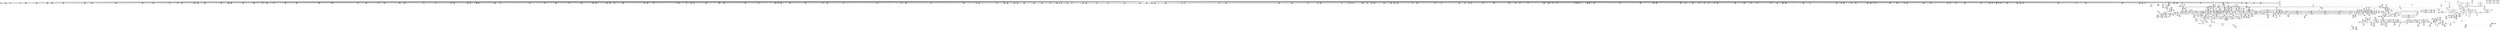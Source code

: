 digraph {
	CE0x46a7e60 [shape=record,shape=Mrecord,label="{CE0x46a7e60|104:_%struct.inode*,_:_CRE_208,209_}"]
	CE0x4673a10 [shape=record,shape=Mrecord,label="{CE0x4673a10|56:_i8*,_:_CRE_624,628_|*MultipleSource*|Function::may_link&Arg::dir::|Function::selinux_inode_unlink&Arg::dir::|security/selinux/hooks.c,1769}"]
	CE0x46e23a0 [shape=record,shape=Mrecord,label="{CE0x46e23a0|may_link:_tobool6|security/selinux/hooks.c,1778|*SummSink*}"]
	CE0x46e94a0 [shape=record,shape=Mrecord,label="{CE0x46e94a0|get_current:_tmp4|./arch/x86/include/asm/current.h,14}"]
	CE0x46d2430 [shape=record,shape=Mrecord,label="{CE0x46d2430|28:_i32,_:_CRE_119,120_}"]
	CE0x46dbac0 [shape=record,shape=Mrecord,label="{CE0x46dbac0|may_link:_tobool|security/selinux/hooks.c,1776}"]
	CE0x46a9030 [shape=record,shape=Mrecord,label="{CE0x46a9030|104:_%struct.inode*,_:_CRE_223,224_}"]
	CE0x46bd9a0 [shape=record,shape=Mrecord,label="{CE0x46bd9a0|56:_i8*,_:_CRE_600,601_}"]
	CE0x470cad0 [shape=record,shape=Mrecord,label="{CE0x470cad0|_call_void_mcount()_#3|*SummSource*}"]
	CE0x4631030 [shape=record,shape=Mrecord,label="{CE0x4631030|56:_i8*,_:_CRE_261,262_}"]
	CE0x4636c00 [shape=record,shape=Mrecord,label="{CE0x4636c00|56:_i8*,_:_CRE_935,936_}"]
	CE0x46ceab0 [shape=record,shape=Mrecord,label="{CE0x46ceab0|28:_i32,_:_CRE_63,64_}"]
	CE0x46a7c00 [shape=record,shape=Mrecord,label="{CE0x46a7c00|104:_%struct.inode*,_:_CRE_206,207_}"]
	CE0x46a80c0 [shape=record,shape=Mrecord,label="{CE0x46a80c0|104:_%struct.inode*,_:_CRE_210,211_}"]
	CE0x46b1a30 [shape=record,shape=Mrecord,label="{CE0x46b1a30|56:_i8*,_:_CRE_247,248_}"]
	CE0x46aadc0 [shape=record,shape=Mrecord,label="{CE0x46aadc0|104:_%struct.inode*,_:_CRE_310,311_}"]
	CE0x462e210 [shape=record,shape=Mrecord,label="{CE0x462e210|56:_i8*,_:_CRE_259,260_}"]
	CE0x4633c00 [shape=record,shape=Mrecord,label="{CE0x4633c00|56:_i8*,_:_CRE_174,175_}"]
	CE0x46a8dd0 [shape=record,shape=Mrecord,label="{CE0x46a8dd0|104:_%struct.inode*,_:_CRE_221,222_}"]
	CE0x462f010 [shape=record,shape=Mrecord,label="{CE0x462f010|56:_i8*,_:_CRE_198,199_}"]
	CE0x469dd00 [shape=record,shape=Mrecord,label="{CE0x469dd00|current_sid:_tmp12|security/selinux/hooks.c,218|*SummSource*}"]
	CE0x46c8fb0 [shape=record,shape=Mrecord,label="{CE0x46c8fb0|56:_i8*,_:_CRE_932,933_}"]
	CE0x4642910 [shape=record,shape=Mrecord,label="{CE0x4642910|56:_i8*,_:_CRE_400,408_|*MultipleSource*|Function::may_link&Arg::dir::|Function::selinux_inode_unlink&Arg::dir::|security/selinux/hooks.c,1769}"]
	CE0x470c1d0 [shape=record,shape=Mrecord,label="{CE0x470c1d0|current_sid:_do.body}"]
	CE0x46fa190 [shape=record,shape=Mrecord,label="{CE0x46fa190|may_link:_tmp22|security/selinux/hooks.c,1797|*SummSink*}"]
	CE0x470b700 [shape=record,shape=Mrecord,label="{CE0x470b700|may_link:_tmp26|security/selinux/hooks.c,1799|*SummSink*}"]
	CE0x4679830 [shape=record,shape=Mrecord,label="{CE0x4679830|56:_i8*,_:_CRE_902,903_}"]
	CE0x46cb690 [shape=record,shape=Mrecord,label="{CE0x46cb690|28:_i32,_:_CRE_8,9_}"]
	CE0x46eb9f0 [shape=record,shape=Mrecord,label="{CE0x46eb9f0|current_sid:_tmp20|security/selinux/hooks.c,218|*SummSource*}"]
	CE0x46a64e0 [shape=record,shape=Mrecord,label="{CE0x46a64e0|104:_%struct.inode*,_:_CRE_188,189_}"]
	CE0x46bc350 [shape=record,shape=Mrecord,label="{CE0x46bc350|56:_i8*,_:_CRE_579,580_}"]
	CE0x46b0240 [shape=record,shape=Mrecord,label="{CE0x46b0240|GLOBAL:___llvm_gcov_indirect_counter_increment|*Constant*|*SummSource*}"]
	CE0x4636600 [shape=record,shape=Mrecord,label="{CE0x4636600|__llvm_gcov_indirect_counter_increment:_tmp|*SummSource*}"]
	CE0x4656600 [shape=record,shape=Mrecord,label="{CE0x4656600|current_sid:_tmp7|security/selinux/hooks.c,218}"]
	CE0x46d5600 [shape=record,shape=Mrecord,label="{CE0x46d5600|may_link:_tmp21|security/selinux/hooks.c,1793|*SummSink*}"]
	CE0x46f99a0 [shape=record,shape=Mrecord,label="{CE0x46f99a0|i8*_getelementptr_inbounds_(_9_x_i8_,_9_x_i8_*___func__.may_link,_i32_0,_i32_0)|*Constant*}"]
	CE0x470dc80 [shape=record,shape=Mrecord,label="{CE0x470dc80|0:_i8,_:_GCMR_current_sid.__warned_internal_global_i8_0,_section_.data.unlikely_,_align_1:_elem_0:default:}"]
	CE0x462ef40 [shape=record,shape=Mrecord,label="{CE0x462ef40|56:_i8*,_:_CRE_197,198_}"]
	CE0x4632aa0 [shape=record,shape=Mrecord,label="{CE0x4632aa0|56:_i8*,_:_CRE_143,144_}"]
	CE0x46b4e40 [shape=record,shape=Mrecord,label="{CE0x46b4e40|56:_i8*,_:_CRE_296,297_}"]
	CE0x4649360 [shape=record,shape=Mrecord,label="{CE0x4649360|GLOBAL:_current_sid|*Constant*|*SummSink*}"]
	CE0x464b8c0 [shape=record,shape=Mrecord,label="{CE0x464b8c0|56:_i8*,_:_CRE_312,320_|*MultipleSource*|Function::may_link&Arg::dir::|Function::selinux_inode_unlink&Arg::dir::|security/selinux/hooks.c,1769}"]
	CE0x4635eb0 [shape=record,shape=Mrecord,label="{CE0x4635eb0|current_sid:_tmp2}"]
	CE0x469f9e0 [shape=record,shape=Mrecord,label="{CE0x469f9e0|GLOBAL:_current_task|Global_var:current_task|*SummSink*}"]
	CE0x46d2fe0 [shape=record,shape=Mrecord,label="{CE0x46d2fe0|28:_i32,_:_CRE_168,184_|*MultipleSource*|security/selinux/hooks.c,1777|*LoadInst*|security/selinux/hooks.c,1769|security/selinux/hooks.c,1769}"]
	CE0x46b91a0 [shape=record,shape=Mrecord,label="{CE0x46b91a0|56:_i8*,_:_CRE_487,488_}"]
	CE0x4671170 [shape=record,shape=Mrecord,label="{CE0x4671170|56:_i8*,_:_CRE_574,575_}"]
	CE0x46bc790 [shape=record,shape=Mrecord,label="{CE0x46bc790|56:_i8*,_:_CRE_583,584_}"]
	CE0x4650a00 [shape=record,shape=Mrecord,label="{CE0x4650a00|may_link:_sw.epilog}"]
	CE0x4643c50 [shape=record,shape=Mrecord,label="{CE0x4643c50|56:_i8*,_:_CRE_474,475_}"]
	CE0x467b1b0 [shape=record,shape=Mrecord,label="{CE0x467b1b0|56:_i8*,_:_CRE_926,927_}"]
	CE0x46e8be0 [shape=record,shape=Mrecord,label="{CE0x46e8be0|_call_void___llvm_gcov_indirect_counter_increment(i32*___llvm_gcov_global_state_pred221,_i64**_getelementptr_inbounds_(_4_x_i64*_,_4_x_i64*_*___llvm_gcda_edge_table220,_i64_0,_i64_3)),_!dbg_!27747|security/selinux/hooks.c,1789|*SummSink*}"]
	CE0x46db540 [shape=record,shape=Mrecord,label="{CE0x46db540|may_link:_tobool|security/selinux/hooks.c,1776|*SummSink*}"]
	CE0x470c5c0 [shape=record,shape=Mrecord,label="{CE0x470c5c0|GLOBAL:_current_sid.__warned|Global_var:current_sid.__warned|*SummSink*}"]
	CE0x46ce170 [shape=record,shape=Mrecord,label="{CE0x46ce170|28:_i32,_:_CRE_53,54_}"]
	CE0x463f6e0 [shape=record,shape=Mrecord,label="{CE0x463f6e0|may_link:_dir|Function::may_link&Arg::dir::|*SummSource*}"]
	CE0x4628c20 [shape=record,shape=Mrecord,label="{CE0x4628c20|may_link:_sw.default|*SummSink*}"]
	CE0x46a74e0 [shape=record,shape=Mrecord,label="{CE0x46a74e0|104:_%struct.inode*,_:_CRE_200,201_}"]
	CE0x46bdcd0 [shape=record,shape=Mrecord,label="{CE0x46bdcd0|56:_i8*,_:_CRE_603,604_}"]
	CE0x4633050 [shape=record,shape=Mrecord,label="{CE0x4633050|56:_i8*,_:_CRE_150,151_}"]
	CE0x46bb9c0 [shape=record,shape=Mrecord,label="{CE0x46bb9c0|56:_i8*,_:_CRE_570,571_}"]
	CE0x46a95a0 [shape=record,shape=Mrecord,label="{CE0x46a95a0|104:_%struct.inode*,_:_CRE_248,256_|*MultipleSource*|security/selinux/hooks.c,1770|Function::may_link&Arg::dentry::|Function::selinux_inode_unlink&Arg::dentry::}"]
	CE0x470f700 [shape=record,shape=Mrecord,label="{CE0x470f700|get_current:_tmp4|./arch/x86/include/asm/current.h,14|*SummSink*}"]
	CE0x46811b0 [shape=record,shape=Mrecord,label="{CE0x46811b0|56:_i8*,_:_CRE_207,208_}"]
	CE0x4660730 [shape=record,shape=Mrecord,label="{CE0x4660730|56:_i8*,_:_CRE_12,16_|*MultipleSource*|Function::may_link&Arg::dir::|Function::selinux_inode_unlink&Arg::dir::|security/selinux/hooks.c,1769}"]
	CE0x4636f30 [shape=record,shape=Mrecord,label="{CE0x4636f30|56:_i8*,_:_CRE_952,960_|*MultipleSource*|Function::may_link&Arg::dir::|Function::selinux_inode_unlink&Arg::dir::|security/selinux/hooks.c,1769}"]
	CE0x4625e70 [shape=record,shape=Mrecord,label="{CE0x4625e70|may_link:_tmp12|security/selinux/hooks.c,1779|*SummSink*}"]
	CE0x46b47e0 [shape=record,shape=Mrecord,label="{CE0x46b47e0|56:_i8*,_:_CRE_290,291_}"]
	CE0x47070e0 [shape=record,shape=Mrecord,label="{CE0x47070e0|current_sid:_tmp4|security/selinux/hooks.c,218}"]
	CE0x4683060 [shape=record,shape=Mrecord,label="{CE0x4683060|56:_i8*,_:_CRE_146,147_}"]
	CE0x46d68e0 [shape=record,shape=Mrecord,label="{CE0x46d68e0|i32_2|*Constant*|*SummSink*}"]
	CE0x4636290 [shape=record,shape=Mrecord,label="{CE0x4636290|may_link:_if.then}"]
	CE0x46ca000 [shape=record,shape=Mrecord,label="{CE0x46ca000|56:_i8*,_:_CRE_980,981_}"]
	CE0x4648b00 [shape=record,shape=Mrecord,label="{CE0x4648b00|may_link:_sw.bb8}"]
	CE0x46b36e0 [shape=record,shape=Mrecord,label="{CE0x46b36e0|56:_i8*,_:_CRE_274,275_}"]
	CE0x46de100 [shape=record,shape=Mrecord,label="{CE0x46de100|i32_3|*Constant*|*SummSink*}"]
	CE0x4645ad0 [shape=record,shape=Mrecord,label="{CE0x4645ad0|56:_i8*,_:_CRE_553,554_}"]
	CE0x4682b10 [shape=record,shape=Mrecord,label="{CE0x4682b10|56:_i8*,_:_CRE_141,142_}"]
	CE0x465ee20 [shape=record,shape=Mrecord,label="{CE0x465ee20|current_sid:_do.end|*SummSource*}"]
	CE0x464b170 [shape=record,shape=Mrecord,label="{CE0x464b170|56:_i8*,_:_CRE_303,304_}"]
	CE0x46801c0 [shape=record,shape=Mrecord,label="{CE0x46801c0|56:_i8*,_:_CRE_192,193_}"]
	CE0x462e8c0 [shape=record,shape=Mrecord,label="{CE0x462e8c0|56:_i8*,_:_CRE_189,190_}"]
	CE0x467f000 [shape=record,shape=Mrecord,label="{CE0x467f000|56:_i8*,_:_CRE_64,72_|*MultipleSource*|*LoadInst*|security/selinux/hooks.c,1770|security/selinux/hooks.c,1770}"]
	CE0x4671720 [shape=record,shape=Mrecord,label="{CE0x4671720|56:_i8*,_:_CRE_581,582_}"]
	CE0x46afc60 [shape=record,shape=Mrecord,label="{CE0x46afc60|__llvm_gcov_indirect_counter_increment:_predecessor|Function::__llvm_gcov_indirect_counter_increment&Arg::predecessor::}"]
	CE0x46315e0 [shape=record,shape=Mrecord,label="{CE0x46315e0|56:_i8*,_:_CRE_268,269_}"]
	CE0x46791d0 [shape=record,shape=Mrecord,label="{CE0x46791d0|56:_i8*,_:_CRE_896,897_}"]
	CE0x4649f90 [shape=record,shape=Mrecord,label="{CE0x4649f90|i64*_getelementptr_inbounds_(_11_x_i64_,_11_x_i64_*___llvm_gcov_ctr125,_i64_0,_i64_0)|*Constant*|*SummSource*}"]
	CE0x46ac330 [shape=record,shape=Mrecord,label="{CE0x46ac330|i64*_getelementptr_inbounds_(_14_x_i64_,_14_x_i64_*___llvm_gcov_ctr219,_i64_0,_i64_9)|*Constant*|*SummSource*}"]
	CE0x46a43a0 [shape=record,shape=Mrecord,label="{CE0x46a43a0|104:_%struct.inode*,_:_CRE_160,161_}"]
	CE0x4659d30 [shape=record,shape=Mrecord,label="{CE0x4659d30|i64*_getelementptr_inbounds_(_11_x_i64_,_11_x_i64_*___llvm_gcov_ctr125,_i64_0,_i64_1)|*Constant*|*SummSource*}"]
	CE0x46be880 [shape=record,shape=Mrecord,label="{CE0x46be880|56:_i8*,_:_CRE_614,615_}"]
	CE0x4711590 [shape=record,shape=Mrecord,label="{CE0x4711590|i32_218|*Constant*|*SummSink*}"]
	CE0x46cf2b0 [shape=record,shape=Mrecord,label="{CE0x46cf2b0|28:_i32,_:_CRE_71,72_}"]
	CE0x46443f0 [shape=record,shape=Mrecord,label="{CE0x46443f0|56:_i8*,_:_CRE_484,485_}"]
	CE0x46a7740 [shape=record,shape=Mrecord,label="{CE0x46a7740|104:_%struct.inode*,_:_CRE_202,203_}"]
	CE0x46b58e0 [shape=record,shape=Mrecord,label="{CE0x46b58e0|56:_i8*,_:_CRE_306,307_}"]
	CE0x46301f0 [shape=record,shape=Mrecord,label="{CE0x46301f0|56:_i8*,_:_CRE_64,72_|*MultipleSource*|Function::may_link&Arg::dir::|Function::selinux_inode_unlink&Arg::dir::|security/selinux/hooks.c,1769}"]
	CE0x4672760 [shape=record,shape=Mrecord,label="{CE0x4672760|56:_i8*,_:_CRE_601,602_}"]
	CE0x46c1ca0 [shape=record,shape=Mrecord,label="{CE0x46c1ca0|56:_i8*,_:_CRE_816,824_|*MultipleSource*|*LoadInst*|security/selinux/hooks.c,1770|security/selinux/hooks.c,1770}"]
	CE0x4626410 [shape=record,shape=Mrecord,label="{CE0x4626410|may_link:_tmp13|security/selinux/hooks.c,1779}"]
	CE0x46374f0 [shape=record,shape=Mrecord,label="{CE0x46374f0|56:_i8*,_:_CRE_976,977_}"]
	CE0x46c3580 [shape=record,shape=Mrecord,label="{CE0x46c3580|56:_i8*,_:_CRE_877,878_}"]
	CE0x4641120 [shape=record,shape=Mrecord,label="{CE0x4641120|56:_i8*,_:_CRE_163,164_}"]
	CE0x46becc0 [shape=record,shape=Mrecord,label="{CE0x46becc0|56:_i8*,_:_CRE_618,619_}"]
	CE0x46ca470 [shape=record,shape=Mrecord,label="{CE0x46ca470|56:_i8*,_:_CRE_983,984_}"]
	CE0x4673050 [shape=record,shape=Mrecord,label="{CE0x4673050|56:_i8*,_:_CRE_612,613_}"]
	CE0x46ca900 [shape=record,shape=Mrecord,label="{CE0x46ca900|56:_i8*,_:_CRE_992,1000_|*MultipleSource*|*LoadInst*|security/selinux/hooks.c,1770|security/selinux/hooks.c,1770}"]
	CE0x463ab10 [shape=record,shape=Mrecord,label="{CE0x463ab10|i64*_getelementptr_inbounds_(_14_x_i64_,_14_x_i64_*___llvm_gcov_ctr219,_i64_0,_i64_0)|*Constant*}"]
	CE0x46e21f0 [shape=record,shape=Mrecord,label="{CE0x46e21f0|_ret_i32_%retval.0,_!dbg_!27728|security/selinux/avc.c,775|*SummSink*}"]
	CE0x4677850 [shape=record,shape=Mrecord,label="{CE0x4677850|56:_i8*,_:_CRE_872,873_}"]
	CE0x46a1c20 [shape=record,shape=Mrecord,label="{CE0x46a1c20|104:_%struct.inode*,_:_CRE_72,80_|*MultipleSource*|security/selinux/hooks.c,1770|Function::may_link&Arg::dentry::|Function::selinux_inode_unlink&Arg::dentry::}"]
	CE0x3e6f0d0 [shape=record,shape=Mrecord,label="{CE0x3e6f0d0|selinux_inode_unlink:_tmp3}"]
	CE0x46d1cc0 [shape=record,shape=Mrecord,label="{CE0x46d1cc0|28:_i32,_:_CRE_112,113_}"]
	CE0x46a5ef0 [shape=record,shape=Mrecord,label="{CE0x46a5ef0|104:_%struct.inode*,_:_CRE_183,184_}"]
	CE0x46bf540 [shape=record,shape=Mrecord,label="{CE0x46bf540|56:_i8*,_:_CRE_632,640_|*MultipleSource*|*LoadInst*|security/selinux/hooks.c,1770|security/selinux/hooks.c,1770}"]
	CE0x4632de0 [shape=record,shape=Mrecord,label="{CE0x4632de0|56:_i8*,_:_CRE_147,148_}"]
	CE0x467d460 [shape=record,shape=Mrecord,label="{CE0x467d460|56:_i8*,_:_CRE_920,921_}"]
	CE0x4645050 [shape=record,shape=Mrecord,label="{CE0x4645050|56:_i8*,_:_CRE_520,528_|*MultipleSource*|Function::may_link&Arg::dir::|Function::selinux_inode_unlink&Arg::dir::|security/selinux/hooks.c,1769}"]
	CE0x46ae760 [shape=record,shape=Mrecord,label="{CE0x46ae760|i64*_getelementptr_inbounds_(_14_x_i64_,_14_x_i64_*___llvm_gcov_ctr219,_i64_0,_i64_9)|*Constant*}"]
	CE0x4672de0 [shape=record,shape=Mrecord,label="{CE0x4672de0|56:_i8*,_:_CRE_609,610_}"]
	CE0x46b8b40 [shape=record,shape=Mrecord,label="{CE0x46b8b40|56:_i8*,_:_CRE_481,482_}"]
	CE0x46eb540 [shape=record,shape=Mrecord,label="{CE0x46eb540|i64*_getelementptr_inbounds_(_11_x_i64_,_11_x_i64_*___llvm_gcov_ctr125,_i64_0,_i64_10)|*Constant*|*SummSource*}"]
	CE0x4679e90 [shape=record,shape=Mrecord,label="{CE0x4679e90|56:_i8*,_:_CRE_908,909_}"]
	CE0x4633f40 [shape=record,shape=Mrecord,label="{CE0x4633f40|56:_i8*,_:_CRE_178,179_}"]
	CE0x46c3ad0 [shape=record,shape=Mrecord,label="{CE0x46c3ad0|56:_i8*,_:_CRE_882,883_}"]
	CE0x4637dc0 [shape=record,shape=Mrecord,label="{CE0x4637dc0|56:_i8*,_:_CRE_277,278_}"]
	CE0x4679b60 [shape=record,shape=Mrecord,label="{CE0x4679b60|56:_i8*,_:_CRE_905,906_}"]
	CE0x4652890 [shape=record,shape=Mrecord,label="{CE0x4652890|_ret_i32_%retval.0,_!dbg_!27757|security/selinux/hooks.c,1799|*SummSink*}"]
	CE0x46a0c00 [shape=record,shape=Mrecord,label="{CE0x46a0c00|may_link:_d_inode|security/selinux/hooks.c,1770|*SummSink*}"]
	CE0x462e070 [shape=record,shape=Mrecord,label="{CE0x462e070|56:_i8*,_:_CRE_257,258_}"]
	CE0x46b0a70 [shape=record,shape=Mrecord,label="{CE0x46b0a70|__llvm_gcov_indirect_counter_increment:_predecessor|Function::__llvm_gcov_indirect_counter_increment&Arg::predecessor::|*SummSink*}"]
	CE0x46e44e0 [shape=record,shape=Mrecord,label="{CE0x46e44e0|current_sid:_security|security/selinux/hooks.c,218|*SummSink*}"]
	CE0x46c0340 [shape=record,shape=Mrecord,label="{CE0x46c0340|56:_i8*,_:_CRE_688,692_|*MultipleSource*|*LoadInst*|security/selinux/hooks.c,1770|security/selinux/hooks.c,1770}"]
	CE0x4631100 [shape=record,shape=Mrecord,label="{CE0x4631100|56:_i8*,_:_CRE_262,263_}"]
	CE0x46eee80 [shape=record,shape=Mrecord,label="{CE0x46eee80|current_sid:_tmp23|security/selinux/hooks.c,218|*SummSource*}"]
	CE0x46ee2a0 [shape=record,shape=Mrecord,label="{CE0x46ee2a0|current_sid:_tmp21|security/selinux/hooks.c,218|*SummSource*}"]
	CE0x4675c70 [shape=record,shape=Mrecord,label="{CE0x4675c70|56:_i8*,_:_CRE_792,800_|*MultipleSource*|Function::may_link&Arg::dir::|Function::selinux_inode_unlink&Arg::dir::|security/selinux/hooks.c,1769}"]
	CE0x4648f70 [shape=record,shape=Mrecord,label="{CE0x4648f70|current_sid:_call|security/selinux/hooks.c,218|*SummSource*}"]
	CE0x46b8d60 [shape=record,shape=Mrecord,label="{CE0x46b8d60|56:_i8*,_:_CRE_483,484_}"]
	CE0x46f97d0 [shape=record,shape=Mrecord,label="{CE0x46f97d0|VOIDTB_TE_array:_GCE_.str64_private_unnamed_addr_constant_38_x_i8_c_014SELinux:_%s:_unrecognized_kind_%d_0A_00_,_align_1:_elem_0:default:}"]
	CE0x46e8660 [shape=record,shape=Mrecord,label="{CE0x46e8660|may_link:_tmp17|security/selinux/hooks.c,1786|*SummSource*}"]
	CE0x46c0c50 [shape=record,shape=Mrecord,label="{CE0x46c0c50|56:_i8*,_:_CRE_736,740_|*MultipleSource*|*LoadInst*|security/selinux/hooks.c,1770|security/selinux/hooks.c,1770}"]
	CE0x46e67f0 [shape=record,shape=Mrecord,label="{CE0x46e67f0|i64**_getelementptr_inbounds_(_4_x_i64*_,_4_x_i64*_*___llvm_gcda_edge_table220,_i64_0,_i64_3)|*Constant*|*SummSource*}"]
	CE0x4710180 [shape=record,shape=Mrecord,label="{CE0x4710180|i8_1|*Constant*|*SummSink*}"]
	CE0x46c4020 [shape=record,shape=Mrecord,label="{CE0x46c4020|56:_i8*,_:_CRE_887,888_}"]
	CE0x46bb030 [shape=record,shape=Mrecord,label="{CE0x46bb030|56:_i8*,_:_CRE_561,562_}"]
	CE0x4704640 [shape=record,shape=Mrecord,label="{CE0x4704640|current_sid:_tmp8|security/selinux/hooks.c,218|*SummSink*}"]
	CE0x46dc130 [shape=record,shape=Mrecord,label="{CE0x46dc130|i64_2097152|*Constant*|*SummSource*}"]
	CE0x46731f0 [shape=record,shape=Mrecord,label="{CE0x46731f0|56:_i8*,_:_CRE_614,615_}"]
	CE0x4628ea0 [shape=record,shape=Mrecord,label="{CE0x4628ea0|selinux_inode_unlink:_call|security/selinux/hooks.c,2774|*SummSink*}"]
	CE0x5290520 [shape=record,shape=Mrecord,label="{CE0x5290520|GLOBAL:_may_link|*Constant*|*SummSink*}"]
	CE0x4644590 [shape=record,shape=Mrecord,label="{CE0x4644590|56:_i8*,_:_CRE_486,487_}"]
	CE0x47045d0 [shape=record,shape=Mrecord,label="{CE0x47045d0|may_link:_tmp24|security/selinux/hooks.c,1797|*SummSink*}"]
	CE0x46d53f0 [shape=record,shape=Mrecord,label="{CE0x46d53f0|i64*_getelementptr_inbounds_(_14_x_i64_,_14_x_i64_*___llvm_gcov_ctr219,_i64_0,_i64_11)|*Constant*|*SummSource*}"]
	CE0x4712890 [shape=record,shape=Mrecord,label="{CE0x4712890|current_sid:_tmp16|security/selinux/hooks.c,218}"]
	CE0x46c0510 [shape=record,shape=Mrecord,label="{CE0x46c0510|56:_i8*,_:_CRE_696,704_|*MultipleSource*|*LoadInst*|security/selinux/hooks.c,1770|security/selinux/hooks.c,1770}"]
	CE0x46a4010 [shape=record,shape=Mrecord,label="{CE0x46a4010|104:_%struct.inode*,_:_CRE_157,158_}"]
	CE0x46d7d60 [shape=record,shape=Mrecord,label="{CE0x46d7d60|i64_2|*Constant*|*SummSink*}"]
	CE0x4675470 [shape=record,shape=Mrecord,label="{CE0x4675470|56:_i8*,_:_CRE_752,756_|*MultipleSource*|Function::may_link&Arg::dir::|Function::selinux_inode_unlink&Arg::dir::|security/selinux/hooks.c,1769}"]
	CE0x462dc60 [shape=record,shape=Mrecord,label="{CE0x462dc60|56:_i8*,_:_CRE_252,253_}"]
	CE0x4680710 [shape=record,shape=Mrecord,label="{CE0x4680710|56:_i8*,_:_CRE_197,198_}"]
	CE0x467a3e0 [shape=record,shape=Mrecord,label="{CE0x467a3e0|56:_i8*,_:_CRE_913,914_}"]
	CE0x46792e0 [shape=record,shape=Mrecord,label="{CE0x46792e0|56:_i8*,_:_CRE_897,898_}"]
	CE0x4642e50 [shape=record,shape=Mrecord,label="{CE0x4642e50|56:_i8*,_:_CRE_424,432_|*MultipleSource*|Function::may_link&Arg::dir::|Function::selinux_inode_unlink&Arg::dir::|security/selinux/hooks.c,1769}"]
	CE0x4670fd0 [shape=record,shape=Mrecord,label="{CE0x4670fd0|56:_i8*,_:_CRE_572,573_}"]
	CE0x4672690 [shape=record,shape=Mrecord,label="{CE0x4672690|56:_i8*,_:_CRE_600,601_}"]
	CE0x46e7b50 [shape=record,shape=Mrecord,label="{CE0x46e7b50|_call_void___llvm_gcov_indirect_counter_increment(i32*___llvm_gcov_global_state_pred221,_i64**_getelementptr_inbounds_(_4_x_i64*_,_4_x_i64*_*___llvm_gcda_edge_table220,_i64_0,_i64_0)),_!dbg_!27749|security/selinux/hooks.c,1793|*SummSource*}"]
	CE0x463a820 [shape=record,shape=Mrecord,label="{CE0x463a820|i64*_getelementptr_inbounds_(_2_x_i64_,_2_x_i64_*___llvm_gcov_ctr222,_i64_0,_i64_0)|*Constant*|*SummSink*}"]
	CE0x4662800 [shape=record,shape=Mrecord,label="{CE0x4662800|56:_i8*,_:_CRE_161,162_}"]
	CE0x4677960 [shape=record,shape=Mrecord,label="{CE0x4677960|56:_i8*,_:_CRE_873,874_}"]
	CE0x4676470 [shape=record,shape=Mrecord,label="{CE0x4676470|56:_i8*,_:_CRE_824,832_|*MultipleSource*|Function::may_link&Arg::dir::|Function::selinux_inode_unlink&Arg::dir::|security/selinux/hooks.c,1769}"]
	CE0x462d850 [shape=record,shape=Mrecord,label="{CE0x462d850|56:_i8*,_:_CRE_247,248_}"]
	CE0x46d31e0 [shape=record,shape=Mrecord,label="{CE0x46d31e0|28:_i32,_:_CRE_184,192_|*MultipleSource*|security/selinux/hooks.c,1777|*LoadInst*|security/selinux/hooks.c,1769|security/selinux/hooks.c,1769}"]
	CE0x46daee0 [shape=record,shape=Mrecord,label="{CE0x46daee0|i64_1048576|*Constant*}"]
	CE0x46b3190 [shape=record,shape=Mrecord,label="{CE0x46b3190|56:_i8*,_:_CRE_269,270_}"]
	CE0x4642330 [shape=record,shape=Mrecord,label="{CE0x4642330|56:_i8*,_:_CRE_180,181_}"]
	CE0x4632f80 [shape=record,shape=Mrecord,label="{CE0x4632f80|56:_i8*,_:_CRE_149,150_}"]
	CE0x46f8c00 [shape=record,shape=Mrecord,label="{CE0x46f8c00|i32_16777216|*Constant*|*SummSource*}"]
	CE0x46af510 [shape=record,shape=Mrecord,label="{CE0x46af510|may_link:_tmp16|security/selinux/hooks.c,1786|*SummSource*}"]
	CE0x46aacc0 [shape=record,shape=Mrecord,label="{CE0x46aacc0|104:_%struct.inode*,_:_CRE_309,310_}"]
	CE0x46b04c0 [shape=record,shape=Mrecord,label="{CE0x46b04c0|i64**_getelementptr_inbounds_(_4_x_i64*_,_4_x_i64*_*___llvm_gcda_edge_table220,_i64_0,_i64_1)|*Constant*|*SummSource*}"]
	CE0x464bff0 [shape=record,shape=Mrecord,label="{CE0x464bff0|56:_i8*,_:_CRE_352,360_|*MultipleSource*|Function::may_link&Arg::dir::|Function::selinux_inode_unlink&Arg::dir::|security/selinux/hooks.c,1769}"]
	CE0x4678ea0 [shape=record,shape=Mrecord,label="{CE0x4678ea0|56:_i8*,_:_CRE_893,894_}"]
	CE0x4648760 [shape=record,shape=Mrecord,label="{CE0x4648760|selinux_inode_unlink:_tmp1|*SummSource*}"]
	CE0x46319c0 [shape=record,shape=Mrecord,label="{CE0x46319c0|56:_i8*,_:_CRE_279,280_}"]
	CE0x467cf10 [shape=record,shape=Mrecord,label="{CE0x467cf10|56:_i8*,_:_CRE_915,916_}"]
	CE0x46836c0 [shape=record,shape=Mrecord,label="{CE0x46836c0|56:_i8*,_:_CRE_152,153_}"]
	CE0x4711bc0 [shape=record,shape=Mrecord,label="{CE0x4711bc0|i8*_getelementptr_inbounds_(_45_x_i8_,_45_x_i8_*_.str12,_i32_0,_i32_0)|*Constant*|*SummSink*}"]
	CE0x46bbf10 [shape=record,shape=Mrecord,label="{CE0x46bbf10|56:_i8*,_:_CRE_575,576_}"]
	CE0x46be220 [shape=record,shape=Mrecord,label="{CE0x46be220|56:_i8*,_:_CRE_608,609_}"]
	CE0x46ed9f0 [shape=record,shape=Mrecord,label="{CE0x46ed9f0|current_sid:_cred|security/selinux/hooks.c,218|*SummSink*}"]
	CE0x46e04f0 [shape=record,shape=Mrecord,label="{CE0x46e04f0|avc_has_perm:_requested|Function::avc_has_perm&Arg::requested::|*SummSink*}"]
	CE0x47068b0 [shape=record,shape=Mrecord,label="{CE0x47068b0|__llvm_gcov_indirect_counter_increment:_tmp6|*SummSink*}"]
	CE0x4731250 [shape=record,shape=Mrecord,label="{CE0x4731250|get_current:_tmp2|*SummSource*}"]
	CE0x4644320 [shape=record,shape=Mrecord,label="{CE0x4644320|56:_i8*,_:_CRE_483,484_}"]
	CE0x4661e40 [shape=record,shape=Mrecord,label="{CE0x4661e40|__llvm_gcov_indirect_counter_increment:_tmp2|*SummSink*}"]
	CE0x467ad70 [shape=record,shape=Mrecord,label="{CE0x467ad70|56:_i8*,_:_CRE_922,923_}"]
	CE0x46aab10 [shape=record,shape=Mrecord,label="{CE0x46aab10|104:_%struct.inode*,_:_CRE_307,308_}"]
	CE0x4645590 [shape=record,shape=Mrecord,label="{CE0x4645590|56:_i8*,_:_CRE_540,544_|*MultipleSource*|Function::may_link&Arg::dir::|Function::selinux_inode_unlink&Arg::dir::|security/selinux/hooks.c,1769}"]
	CE0x4680d70 [shape=record,shape=Mrecord,label="{CE0x4680d70|56:_i8*,_:_CRE_203,204_}"]
	CE0x4671c00 [shape=record,shape=Mrecord,label="{CE0x4671c00|56:_i8*,_:_CRE_587,588_}"]
	CE0x463d800 [shape=record,shape=Mrecord,label="{CE0x463d800|may_link:_dir|Function::may_link&Arg::dir::}"]
	CE0x46750b0 [shape=record,shape=Mrecord,label="{CE0x46750b0|56:_i8*,_:_CRE_736,740_|*MultipleSource*|Function::may_link&Arg::dir::|Function::selinux_inode_unlink&Arg::dir::|security/selinux/hooks.c,1769}"]
	CE0x4651520 [shape=record,shape=Mrecord,label="{CE0x4651520|selinux_inode_unlink:_tmp|*SummSink*}"]
	CE0x4634ac0 [shape=record,shape=Mrecord,label="{CE0x4634ac0|i32_1|*Constant*}"]
	CE0x5290460 [shape=record,shape=Mrecord,label="{CE0x5290460|GLOBAL:_may_link|*Constant*|*SummSource*}"]
	CE0x46ed950 [shape=record,shape=Mrecord,label="{CE0x46ed950|current_sid:_cred|security/selinux/hooks.c,218|*SummSource*}"]
	CE0x470b590 [shape=record,shape=Mrecord,label="{CE0x470b590|i64*_getelementptr_inbounds_(_14_x_i64_,_14_x_i64_*___llvm_gcov_ctr219,_i64_0,_i64_13)|*Constant*|*SummSource*}"]
	CE0x46623f0 [shape=record,shape=Mrecord,label="{CE0x46623f0|56:_i8*,_:_CRE_156,157_}"]
	CE0x46ee110 [shape=record,shape=Mrecord,label="{CE0x46ee110|i32_22|*Constant*}"]
	CE0x46e07e0 [shape=record,shape=Mrecord,label="{CE0x46e07e0|avc_has_perm:_ssid|Function::avc_has_perm&Arg::ssid::|*SummSource*}"]
	CE0x4630e40 [shape=record,shape=Mrecord,label="{CE0x4630e40|current_sid:_land.lhs.true2}"]
	CE0x46a63b0 [shape=record,shape=Mrecord,label="{CE0x46a63b0|104:_%struct.inode*,_:_CRE_187,188_}"]
	CE0x4662ce0 [shape=record,shape=Mrecord,label="{CE0x4662ce0|56:_i8*,_:_CRE_167,168_}"]
	CE0x46d1dd0 [shape=record,shape=Mrecord,label="{CE0x46d1dd0|28:_i32,_:_CRE_113,114_}"]
	CE0x46bbcf0 [shape=record,shape=Mrecord,label="{CE0x46bbcf0|56:_i8*,_:_CRE_573,574_}"]
	CE0x46325d0 [shape=record,shape=Mrecord,label="{CE0x46325d0|i32_1|*Constant*}"]
	CE0x467a930 [shape=record,shape=Mrecord,label="{CE0x467a930|56:_i8*,_:_CRE_918,919_}"]
	CE0x4679c70 [shape=record,shape=Mrecord,label="{CE0x4679c70|56:_i8*,_:_CRE_906,907_}"]
	CE0x46a8b70 [shape=record,shape=Mrecord,label="{CE0x46a8b70|104:_%struct.inode*,_:_CRE_219,220_}"]
	CE0x4625d90 [shape=record,shape=Mrecord,label="{CE0x4625d90|may_link:_tmp12|security/selinux/hooks.c,1779}"]
	CE0x46cc890 [shape=record,shape=Mrecord,label="{CE0x46cc890|28:_i32,_:_CRE_14,15_}"]
	CE0x46c91d0 [shape=record,shape=Mrecord,label="{CE0x46c91d0|56:_i8*,_:_CRE_934,935_}"]
	CE0x46da9f0 [shape=record,shape=Mrecord,label="{CE0x46da9f0|may_link:_u|security/selinux/hooks.c,1773}"]
	CE0x4675a70 [shape=record,shape=Mrecord,label="{CE0x4675a70|56:_i8*,_:_CRE_776,792_|*MultipleSource*|Function::may_link&Arg::dir::|Function::selinux_inode_unlink&Arg::dir::|security/selinux/hooks.c,1769}"]
	CE0x46db680 [shape=record,shape=Mrecord,label="{CE0x46db680|may_link:_dentry2|security/selinux/hooks.c,1773|*SummSource*}"]
	CE0x46b34c0 [shape=record,shape=Mrecord,label="{CE0x46b34c0|56:_i8*,_:_CRE_272,273_}"]
	CE0x46c37a0 [shape=record,shape=Mrecord,label="{CE0x46c37a0|56:_i8*,_:_CRE_879,880_}"]
	CE0x46717f0 [shape=record,shape=Mrecord,label="{CE0x46717f0|56:_i8*,_:_CRE_582,583_}"]
	CE0x4660640 [shape=record,shape=Mrecord,label="{CE0x4660640|56:_i8*,_:_CRE_295,296_}"]
	CE0x467a4f0 [shape=record,shape=Mrecord,label="{CE0x467a4f0|56:_i8*,_:_CRE_914,915_}"]
	CE0x4670bc0 [shape=record,shape=Mrecord,label="{CE0x4670bc0|56:_i8*,_:_CRE_567,568_}"]
	CE0x46802d0 [shape=record,shape=Mrecord,label="{CE0x46802d0|56:_i8*,_:_CRE_193,194_}"]
	CE0x4660230 [shape=record,shape=Mrecord,label="{CE0x4660230|56:_i8*,_:_CRE_290,291_}"]
	CE0x467b700 [shape=record,shape=Mrecord,label="{CE0x467b700|56:_i8*,_:_CRE_931,932_}"]
	CE0x46725c0 [shape=record,shape=Mrecord,label="{CE0x46725c0|56:_i8*,_:_CRE_599,600_}"]
	CE0x4649770 [shape=record,shape=Mrecord,label="{CE0x4649770|__llvm_gcov_indirect_counter_increment:_exit|*SummSource*}"]
	CE0x4706300 [shape=record,shape=Mrecord,label="{CE0x4706300|__llvm_gcov_indirect_counter_increment:_tmp6|*SummSource*}"]
	CE0x465c7e0 [shape=record,shape=Mrecord,label="{CE0x465c7e0|get_current:_tmp|*SummSink*}"]
	CE0x4649490 [shape=record,shape=Mrecord,label="{CE0x4649490|i32_0|*Constant*|*SummSink*}"]
	CE0x4671580 [shape=record,shape=Mrecord,label="{CE0x4671580|56:_i8*,_:_CRE_579,580_}"]
	CE0x46419a0 [shape=record,shape=Mrecord,label="{CE0x46419a0|56:_i8*,_:_CRE_171,172_}"]
	CE0x463c900 [shape=record,shape=Mrecord,label="{CE0x463c900|may_link:_kind|Function::may_link&Arg::kind::}"]
	CE0x46a97c0 [shape=record,shape=Mrecord,label="{CE0x46a97c0|104:_%struct.inode*,_:_CRE_256,264_|*MultipleSource*|security/selinux/hooks.c,1770|Function::may_link&Arg::dentry::|Function::selinux_inode_unlink&Arg::dentry::}"]
	CE0x46b8c50 [shape=record,shape=Mrecord,label="{CE0x46b8c50|56:_i8*,_:_CRE_482,483_}"]
	CE0x46b2090 [shape=record,shape=Mrecord,label="{CE0x46b2090|56:_i8*,_:_CRE_253,254_}"]
	CE0x46ce310 [shape=record,shape=Mrecord,label="{CE0x46ce310|28:_i32,_:_CRE_55,56_}"]
	CE0x4640df0 [shape=record,shape=Mrecord,label="{CE0x4640df0|56:_i8*,_:_CRE_160,161_}"]
	CE0x46d5590 [shape=record,shape=Mrecord,label="{CE0x46d5590|may_link:_tmp20|security/selinux/hooks.c,1793|*SummSink*}"]
	CE0x46474a0 [shape=record,shape=Mrecord,label="{CE0x46474a0|56:_i8*,_:_CRE_208,210_|*MultipleSource*|Function::may_link&Arg::dir::|Function::selinux_inode_unlink&Arg::dir::|security/selinux/hooks.c,1769}"]
	CE0x4626080 [shape=record,shape=Mrecord,label="{CE0x4626080|may_link:_tmp13|security/selinux/hooks.c,1779|*SummSink*}"]
	CE0x467ab50 [shape=record,shape=Mrecord,label="{CE0x467ab50|56:_i8*,_:_CRE_920,921_}"]
	CE0x46b46d0 [shape=record,shape=Mrecord,label="{CE0x46b46d0|56:_i8*,_:_CRE_289,290_}"]
	CE0x46be660 [shape=record,shape=Mrecord,label="{CE0x46be660|56:_i8*,_:_CRE_612,613_}"]
	CE0x46babf0 [shape=record,shape=Mrecord,label="{CE0x46babf0|56:_i8*,_:_CRE_557,558_}"]
	CE0x46812c0 [shape=record,shape=Mrecord,label="{CE0x46812c0|56:_i8*,_:_CRE_240,241_}"]
	CE0x4672c40 [shape=record,shape=Mrecord,label="{CE0x4672c40|56:_i8*,_:_CRE_607,608_}"]
	CE0x46b54a0 [shape=record,shape=Mrecord,label="{CE0x46b54a0|56:_i8*,_:_CRE_302,303_}"]
	CE0x46813d0 [shape=record,shape=Mrecord,label="{CE0x46813d0|56:_i8*,_:_CRE_208,210_|*MultipleSource*|*LoadInst*|security/selinux/hooks.c,1770|security/selinux/hooks.c,1770}"]
	CE0x46701b0 [shape=record,shape=Mrecord,label="{CE0x46701b0|i32_5|*Constant*}"]
	CE0x46520c0 [shape=record,shape=Mrecord,label="{CE0x46520c0|_ret_i32_%call,_!dbg_!27714|security/selinux/hooks.c,2774|*SummSink*}"]
	CE0x46df720 [shape=record,shape=Mrecord,label="{CE0x46df720|i64_0|*Constant*|*SummSource*}"]
	CE0x46ec370 [shape=record,shape=Mrecord,label="{CE0x46ec370|current_sid:_call4|security/selinux/hooks.c,218|*SummSource*}"]
	CE0x467be10 [shape=record,shape=Mrecord,label="{CE0x467be10|56:_i8*,_:_CRE_899,900_}"]
	CE0x46cc960 [shape=record,shape=Mrecord,label="{CE0x46cc960|28:_i32,_:_CRE_15,16_}"]
	CE0x46e1730 [shape=record,shape=Mrecord,label="{CE0x46e1730|avc_has_perm:_requested|Function::avc_has_perm&Arg::requested::}"]
	CE0x46bb580 [shape=record,shape=Mrecord,label="{CE0x46bb580|56:_i8*,_:_CRE_566,567_}"]
	CE0x46b6160 [shape=record,shape=Mrecord,label="{CE0x46b6160|56:_i8*,_:_CRE_320,328_|*MultipleSource*|*LoadInst*|security/selinux/hooks.c,1770|security/selinux/hooks.c,1770}"]
	CE0x4670360 [shape=record,shape=Mrecord,label="{CE0x4670360|56:_i8*,_:_CRE_556,557_}"]
	CE0x46e1650 [shape=record,shape=Mrecord,label="{CE0x46e1650|_ret_i32_%retval.0,_!dbg_!27728|security/selinux/avc.c,775}"]
	CE0x4630700 [shape=record,shape=Mrecord,label="{CE0x4630700|56:_i8*,_:_CRE_80,88_|*MultipleSource*|Function::may_link&Arg::dir::|Function::selinux_inode_unlink&Arg::dir::|security/selinux/hooks.c,1769}"]
	CE0x4705280 [shape=record,shape=Mrecord,label="{CE0x4705280|GLOBAL:___llvm_gcov_ctr125|Global_var:__llvm_gcov_ctr125|*SummSink*}"]
	CE0x46329d0 [shape=record,shape=Mrecord,label="{CE0x46329d0|56:_i8*,_:_CRE_142,143_}"]
	CE0x4642440 [shape=record,shape=Mrecord,label="{CE0x4642440|56:_i8*,_:_CRE_181,182_}"]
	CE0x46cf1b0 [shape=record,shape=Mrecord,label="{CE0x46cf1b0|28:_i32,_:_CRE_70,71_}"]
	CE0x46c8b70 [shape=record,shape=Mrecord,label="{CE0x46c8b70|56:_i8*,_:_CRE_928,929_}"]
	CE0x4660570 [shape=record,shape=Mrecord,label="{CE0x4660570|56:_i8*,_:_CRE_294,295_}"]
	CE0x465d1d0 [shape=record,shape=Mrecord,label="{CE0x465d1d0|56:_i8*,_:_CRE_104,112_|*MultipleSource*|Function::may_link&Arg::dir::|Function::selinux_inode_unlink&Arg::dir::|security/selinux/hooks.c,1769}"]
	CE0x47095b0 [shape=record,shape=Mrecord,label="{CE0x47095b0|i32_4|*Constant*}"]
	CE0x4643010 [shape=record,shape=Mrecord,label="{CE0x4643010|56:_i8*,_:_CRE_432,440_|*MultipleSource*|Function::may_link&Arg::dir::|Function::selinux_inode_unlink&Arg::dir::|security/selinux/hooks.c,1769}"]
	CE0x46acf40 [shape=record,shape=Mrecord,label="{CE0x46acf40|may_link:_tmp3|security/selinux/hooks.c,1769|*SummSink*}"]
	CE0x467cbe0 [shape=record,shape=Mrecord,label="{CE0x467cbe0|56:_i8*,_:_CRE_912,913_}"]
	CE0x46b15c0 [shape=record,shape=Mrecord,label="{CE0x46b15c0|56:_i8*,_:_CRE_244,245_}"]
	CE0x465ed80 [shape=record,shape=Mrecord,label="{CE0x465ed80|current_sid:_do.end}"]
	CE0x4644800 [shape=record,shape=Mrecord,label="{CE0x4644800|56:_i8*,_:_CRE_496,500_|*MultipleSource*|Function::may_link&Arg::dir::|Function::selinux_inode_unlink&Arg::dir::|security/selinux/hooks.c,1769}"]
	CE0x46b07a0 [shape=record,shape=Mrecord,label="{CE0x46b07a0|__llvm_gcov_indirect_counter_increment:_entry|*SummSink*}"]
	CE0x46eea50 [shape=record,shape=Mrecord,label="{CE0x46eea50|current_sid:_tmp22|security/selinux/hooks.c,218|*SummSink*}"]
	CE0x465dc20 [shape=record,shape=Mrecord,label="{CE0x465dc20|56:_i8*,_:_CRE_138,139_}"]
	CE0x46cc1c0 [shape=record,shape=Mrecord,label="{CE0x46cc1c0|may_link:_call5|security/selinux/hooks.c,1777|*SummSource*}"]
	CE0x46b2910 [shape=record,shape=Mrecord,label="{CE0x46b2910|56:_i8*,_:_CRE_261,262_}"]
	CE0x46a7020 [shape=record,shape=Mrecord,label="{CE0x46a7020|104:_%struct.inode*,_:_CRE_196,197_}"]
	CE0x46beee0 [shape=record,shape=Mrecord,label="{CE0x46beee0|56:_i8*,_:_CRE_620,621_}"]
	CE0x4660d60 [shape=record,shape=Mrecord,label="{CE0x4660d60|may_link:_tmp11|security/selinux/hooks.c,1778|*SummSink*}"]
	CE0x46e5990 [shape=record,shape=Mrecord,label="{CE0x46e5990|__llvm_gcov_indirect_counter_increment:_bb|*SummSink*}"]
	CE0x463a530 [shape=record,shape=Mrecord,label="{CE0x463a530|get_current:_tmp1}"]
	CE0x46a87e0 [shape=record,shape=Mrecord,label="{CE0x46a87e0|104:_%struct.inode*,_:_CRE_216,217_}"]
	CE0x470a8c0 [shape=record,shape=Mrecord,label="{CE0x470a8c0|may_link:_call11|security/selinux/hooks.c,1797|*SummSink*}"]
	CE0x4672420 [shape=record,shape=Mrecord,label="{CE0x4672420|56:_i8*,_:_CRE_597,598_}"]
	CE0x464c1b0 [shape=record,shape=Mrecord,label="{CE0x464c1b0|56:_i8*,_:_CRE_360,376_|*MultipleSource*|Function::may_link&Arg::dir::|Function::selinux_inode_unlink&Arg::dir::|security/selinux/hooks.c,1769}"]
	CE0x46fa380 [shape=record,shape=Mrecord,label="{CE0x46fa380|may_link:_tmp23|security/selinux/hooks.c,1797}"]
	CE0x47050e0 [shape=record,shape=Mrecord,label="{CE0x47050e0|current_sid:_bb}"]
	CE0x46d1770 [shape=record,shape=Mrecord,label="{CE0x46d1770|28:_i32,_:_CRE_107,108_}"]
	CE0x4682f50 [shape=record,shape=Mrecord,label="{CE0x4682f50|56:_i8*,_:_CRE_145,146_}"]
	CE0x46a0f10 [shape=record,shape=Mrecord,label="{CE0x46a0f10|104:_%struct.inode*,_:_CRE_0,4_|*MultipleSource*|security/selinux/hooks.c,1770|Function::may_link&Arg::dentry::|Function::selinux_inode_unlink&Arg::dentry::}"]
	CE0x46d35e0 [shape=record,shape=Mrecord,label="{CE0x46d35e0|28:_i32,_:_CRE_200,208_|*MultipleSource*|security/selinux/hooks.c,1777|*LoadInst*|security/selinux/hooks.c,1769|security/selinux/hooks.c,1769}"]
	CE0x469d9d0 [shape=record,shape=Mrecord,label="{CE0x469d9d0|current_sid:_tmp11|security/selinux/hooks.c,218|*SummSink*}"]
	CE0x46a3c80 [shape=record,shape=Mrecord,label="{CE0x46a3c80|104:_%struct.inode*,_:_CRE_154,155_}"]
	CE0x4656e20 [shape=record,shape=Mrecord,label="{CE0x4656e20|current_sid:_bb|*SummSink*}"]
	CE0x46f8e50 [shape=record,shape=Mrecord,label="{CE0x46f8e50|may_link:_av.0}"]
	CE0x46ae260 [shape=record,shape=Mrecord,label="{CE0x46ae260|i64*_getelementptr_inbounds_(_14_x_i64_,_14_x_i64_*___llvm_gcov_ctr219,_i64_0,_i64_8)|*Constant*|*SummSink*}"]
	CE0x4656780 [shape=record,shape=Mrecord,label="{CE0x4656780|current_sid:_tmp7|security/selinux/hooks.c,218|*SummSource*}"]
	CE0x4661250 [shape=record,shape=Mrecord,label="{CE0x4661250|i64*_getelementptr_inbounds_(_11_x_i64_,_11_x_i64_*___llvm_gcov_ctr125,_i64_0,_i64_6)|*Constant*|*SummSink*}"]
	CE0x46408a0 [shape=record,shape=Mrecord,label="{CE0x46408a0|56:_i8*,_:_CRE_155,156_}"]
	CE0x46a6740 [shape=record,shape=Mrecord,label="{CE0x46a6740|104:_%struct.inode*,_:_CRE_190,191_}"]
	CE0x4650610 [shape=record,shape=Mrecord,label="{CE0x4650610|_call_void_mcount()_#3|*SummSink*}"]
	CE0x46d4f70 [shape=record,shape=Mrecord,label="{CE0x46d4f70|i64**_getelementptr_inbounds_(_4_x_i64*_,_4_x_i64*_*___llvm_gcda_edge_table220,_i64_0,_i64_0)|*Constant*|*SummSource*}"]
	CE0x46710a0 [shape=record,shape=Mrecord,label="{CE0x46710a0|56:_i8*,_:_CRE_573,574_}"]
	CE0x4709840 [shape=record,shape=Mrecord,label="{CE0x4709840|i32_4|*Constant*|*SummSink*}"]
	CE0x4638000 [shape=record,shape=Mrecord,label="{CE0x4638000|i64_1|*Constant*}"]
	CE0x46e0aa0 [shape=record,shape=Mrecord,label="{CE0x46e0aa0|avc_has_perm:_tsid|Function::avc_has_perm&Arg::tsid::}"]
	CE0x46eb5f0 [shape=record,shape=Mrecord,label="{CE0x46eb5f0|i64*_getelementptr_inbounds_(_11_x_i64_,_11_x_i64_*___llvm_gcov_ctr125,_i64_0,_i64_10)|*Constant*|*SummSink*}"]
	CE0x470e350 [shape=record,shape=Mrecord,label="{CE0x470e350|i64_5|*Constant*|*SummSink*}"]
	CE0x464bb80 [shape=record,shape=Mrecord,label="{CE0x464bb80|56:_i8*,_:_CRE_336,344_|*MultipleSource*|Function::may_link&Arg::dir::|Function::selinux_inode_unlink&Arg::dir::|security/selinux/hooks.c,1769}"]
	CE0x47113f0 [shape=record,shape=Mrecord,label="{CE0x47113f0|i32_218|*Constant*}"]
	CE0x46a4e50 [shape=record,shape=Mrecord,label="{CE0x46a4e50|104:_%struct.inode*,_:_CRE_169,170_}"]
	CE0x46b5170 [shape=record,shape=Mrecord,label="{CE0x46b5170|56:_i8*,_:_CRE_299,300_}"]
	CE0x46a7ad0 [shape=record,shape=Mrecord,label="{CE0x46a7ad0|104:_%struct.inode*,_:_CRE_205,206_}"]
	CE0x47122d0 [shape=record,shape=Mrecord,label="{CE0x47122d0|current_sid:_tmp15|security/selinux/hooks.c,218}"]
	CE0x46749b0 [shape=record,shape=Mrecord,label="{CE0x46749b0|56:_i8*,_:_CRE_696,704_|*MultipleSource*|Function::may_link&Arg::dir::|Function::selinux_inode_unlink&Arg::dir::|security/selinux/hooks.c,1769}"]
	"CONST[source:2(external),value:2(dynamic)][purpose:{subject}]"
	CE0x4712b80 [shape=record,shape=Mrecord,label="{CE0x4712b80|current_sid:_tmp16|security/selinux/hooks.c,218|*SummSink*}"]
	CE0x4636af0 [shape=record,shape=Mrecord,label="{CE0x4636af0|56:_i8*,_:_CRE_934,935_}"]
	CE0x46732c0 [shape=record,shape=Mrecord,label="{CE0x46732c0|56:_i8*,_:_CRE_615,616_}"]
	CE0x46b2e60 [shape=record,shape=Mrecord,label="{CE0x46b2e60|56:_i8*,_:_CRE_266,267_}"]
	CE0x46b6650 [shape=record,shape=Mrecord,label="{CE0x46b6650|56:_i8*,_:_CRE_344,352_|*MultipleSource*|*LoadInst*|security/selinux/hooks.c,1770|security/selinux/hooks.c,1770}"]
	CE0x46774a0 [shape=record,shape=Mrecord,label="{CE0x46774a0|56:_i8*,_:_CRE_868,869_}"]
	CE0x4650b90 [shape=record,shape=Mrecord,label="{CE0x4650b90|may_link:_sw.epilog|*SummSink*}"]
	CE0x4634f30 [shape=record,shape=Mrecord,label="{CE0x4634f30|i32_0|*Constant*}"]
	CE0x46431d0 [shape=record,shape=Mrecord,label="{CE0x46431d0|56:_i8*,_:_CRE_440,448_|*MultipleSource*|Function::may_link&Arg::dir::|Function::selinux_inode_unlink&Arg::dir::|security/selinux/hooks.c,1769}"]
	CE0x46cafc0 [shape=record,shape=Mrecord,label="{CE0x46cafc0|may_link:_tmp6|security/selinux/hooks.c,1770|*SummSink*}"]
	CE0x46773f0 [shape=record,shape=Mrecord,label="{CE0x46773f0|56:_i8*,_:_CRE_867,868_}"]
	CE0x46cd100 [shape=record,shape=Mrecord,label="{CE0x46cd100|28:_i32,_:_CRE_23,24_}"]
	CE0x46ac0b0 [shape=record,shape=Mrecord,label="{CE0x46ac0b0|may_link:_tmp15|security/selinux/hooks.c,1783|*SummSource*}"]
	CE0x46de1d0 [shape=record,shape=Mrecord,label="{CE0x46de1d0|may_link:_tmp6|security/selinux/hooks.c,1770|*SummSource*}"]
	CE0x46c0a80 [shape=record,shape=Mrecord,label="{CE0x46c0a80|56:_i8*,_:_CRE_728,736_|*MultipleSource*|*LoadInst*|security/selinux/hooks.c,1770|security/selinux/hooks.c,1770}"]
	CE0x462d6e0 [shape=record,shape=Mrecord,label="{CE0x462d6e0|56:_i8*,_:_CRE_245,246_}"]
	CE0x46aaec0 [shape=record,shape=Mrecord,label="{CE0x46aaec0|104:_%struct.inode*,_:_CRE_311,312_}"]
	CE0x46e1130 [shape=record,shape=Mrecord,label="{CE0x46e1130|i16_7|*Constant*|*SummSink*}"]
	CE0x470fbb0 [shape=record,shape=Mrecord,label="{CE0x470fbb0|i1_true|*Constant*|*SummSink*}"]
	CE0x46c3250 [shape=record,shape=Mrecord,label="{CE0x46c3250|56:_i8*,_:_CRE_874,875_}"]
	CE0x46a86b0 [shape=record,shape=Mrecord,label="{CE0x46a86b0|104:_%struct.inode*,_:_CRE_215,216_}"]
	CE0x4708840 [shape=record,shape=Mrecord,label="{CE0x4708840|current_sid:_tmp3|*SummSink*}"]
	CE0x46cb2a0 [shape=record,shape=Mrecord,label="{CE0x46cb2a0|28:_i32,_:_CRE_0,8_|*MultipleSource*|security/selinux/hooks.c,1777|*LoadInst*|security/selinux/hooks.c,1769|security/selinux/hooks.c,1769}"]
	CE0x4631ea0 [shape=record,shape=Mrecord,label="{CE0x4631ea0|56:_i8*,_:_CRE_285,286_}"]
	CE0x46baa10 [shape=record,shape=Mrecord,label="{CE0x46baa10|56:_i8*,_:_CRE_555,556_}"]
	CE0x47054d0 [shape=record,shape=Mrecord,label="{CE0x47054d0|current_sid:_tmp5|security/selinux/hooks.c,218}"]
	CE0x4712e30 [shape=record,shape=Mrecord,label="{CE0x4712e30|i8_1|*Constant*}"]
	CE0x4679fa0 [shape=record,shape=Mrecord,label="{CE0x4679fa0|56:_i8*,_:_CRE_909,910_}"]
	CE0x47058a0 [shape=record,shape=Mrecord,label="{CE0x47058a0|__llvm_gcov_indirect_counter_increment:_tmp5|*SummSink*}"]
	CE0x4639d00 [shape=record,shape=Mrecord,label="{CE0x4639d00|i64*_getelementptr_inbounds_(_2_x_i64_,_2_x_i64_*___llvm_gcov_ctr98,_i64_0,_i64_1)|*Constant*}"]
	CE0x46a6ef0 [shape=record,shape=Mrecord,label="{CE0x46a6ef0|104:_%struct.inode*,_:_CRE_195,196_}"]
	CE0x4711e90 [shape=record,shape=Mrecord,label="{CE0x4711e90|i64*_getelementptr_inbounds_(_11_x_i64_,_11_x_i64_*___llvm_gcov_ctr125,_i64_0,_i64_9)|*Constant*}"]
	CE0x4704e60 [shape=record,shape=Mrecord,label="{CE0x4704e60|current_sid:_if.end|*SummSource*}"]
	CE0x4674b70 [shape=record,shape=Mrecord,label="{CE0x4674b70|56:_i8*,_:_CRE_704,712_|*MultipleSource*|Function::may_link&Arg::dir::|Function::selinux_inode_unlink&Arg::dir::|security/selinux/hooks.c,1769}"]
	CE0x46cde80 [shape=record,shape=Mrecord,label="{CE0x46cde80|28:_i32,_:_CRE_50,51_}"]
	CE0x46e5e80 [shape=record,shape=Mrecord,label="{CE0x46e5e80|may_link:_tmp18|security/selinux/hooks.c,1789}"]
	CE0x4670470 [shape=record,shape=Mrecord,label="{CE0x4670470|56:_i8*,_:_CRE_558,559_}"]
	CE0x467fa80 [shape=record,shape=Mrecord,label="{CE0x467fa80|56:_i8*,_:_CRE_185,186_}"]
	CE0x46c8950 [shape=record,shape=Mrecord,label="{CE0x46c8950|56:_i8*,_:_CRE_926,927_}"]
	CE0x46eabe0 [shape=record,shape=Mrecord,label="{CE0x46eabe0|current_sid:_tmp18|security/selinux/hooks.c,218|*SummSource*}"]
	CE0x4676e70 [shape=record,shape=Mrecord,label="{CE0x4676e70|56:_i8*,_:_CRE_864,865_}"]
	CE0x46bb8b0 [shape=record,shape=Mrecord,label="{CE0x46bb8b0|56:_i8*,_:_CRE_569,570_}"]
	CE0x46624c0 [shape=record,shape=Mrecord,label="{CE0x46624c0|56:_i8*,_:_CRE_157,158_}"]
	CE0x3e6c090 [shape=record,shape=Mrecord,label="{CE0x3e6c090|selinux_inode_unlink:_tmp2|*SummSink*}"]
	CE0x46340e0 [shape=record,shape=Mrecord,label="{CE0x46340e0|56:_i8*,_:_CRE_180,181_}"]
	CE0x4682930 [shape=record,shape=Mrecord,label="{CE0x4682930|56:_i8*,_:_CRE_139,140_}"]
	CE0x46c2f20 [shape=record,shape=Mrecord,label="{CE0x46c2f20|56:_i8*,_:_CRE_871,872_}"]
	CE0x46de690 [shape=record,shape=Mrecord,label="{CE0x46de690|0:_i8,_8:_%struct.dentry*,_24:_%struct.selinux_audit_data*,_:_SCMRE_0,1_|*MultipleSource*|security/selinux/hooks.c,1772|security/selinux/hooks.c, 1764}"]
	CE0x46cd300 [shape=record,shape=Mrecord,label="{CE0x46cd300|28:_i32,_:_CRE_28,32_|*MultipleSource*|security/selinux/hooks.c,1777|*LoadInst*|security/selinux/hooks.c,1769|security/selinux/hooks.c,1769}"]
	CE0x464b990 [shape=record,shape=Mrecord,label="{CE0x464b990|56:_i8*,_:_CRE_320,328_|*MultipleSource*|Function::may_link&Arg::dir::|Function::selinux_inode_unlink&Arg::dir::|security/selinux/hooks.c,1769}"]
	CE0x46355f0 [shape=record,shape=Mrecord,label="{CE0x46355f0|__llvm_gcov_indirect_counter_increment:_tmp1}"]
	CE0x4643fe0 [shape=record,shape=Mrecord,label="{CE0x4643fe0|56:_i8*,_:_CRE_479,480_}"]
	CE0x46abf80 [shape=record,shape=Mrecord,label="{CE0x46abf80|may_link:_tmp15|security/selinux/hooks.c,1783}"]
	CE0x4641560 [shape=record,shape=Mrecord,label="{CE0x4641560|56:_i8*,_:_CRE_167,168_}"]
	CE0x46bdef0 [shape=record,shape=Mrecord,label="{CE0x46bdef0|56:_i8*,_:_CRE_605,606_}"]
	CE0x465d8a0 [shape=record,shape=Mrecord,label="{CE0x465d8a0|56:_i8*,_:_CRE_136,137_}"]
	CE0x46a4990 [shape=record,shape=Mrecord,label="{CE0x46a4990|104:_%struct.inode*,_:_CRE_165,166_}"]
	CE0x46d2650 [shape=record,shape=Mrecord,label="{CE0x46d2650|28:_i32,_:_CRE_128,136_|*MultipleSource*|security/selinux/hooks.c,1777|*LoadInst*|security/selinux/hooks.c,1769|security/selinux/hooks.c,1769}"]
	CE0x4671650 [shape=record,shape=Mrecord,label="{CE0x4671650|56:_i8*,_:_CRE_580,581_}"]
	CE0x46353d0 [shape=record,shape=Mrecord,label="{CE0x46353d0|may_link:_sw.bb|*SummSink*}"]
	CE0x462e7f0 [shape=record,shape=Mrecord,label="{CE0x462e7f0|56:_i8*,_:_CRE_188,189_}"]
	CE0x4659520 [shape=record,shape=Mrecord,label="{CE0x4659520|current_sid:_tobool|security/selinux/hooks.c,218|*SummSource*}"]
	CE0x4677630 [shape=record,shape=Mrecord,label="{CE0x4677630|56:_i8*,_:_CRE_870,871_}"]
	CE0x4641780 [shape=record,shape=Mrecord,label="{CE0x4641780|56:_i8*,_:_CRE_169,170_}"]
	CE0x464afd0 [shape=record,shape=Mrecord,label="{CE0x464afd0|56:_i8*,_:_CRE_301,302_}"]
	CE0x4673120 [shape=record,shape=Mrecord,label="{CE0x4673120|56:_i8*,_:_CRE_613,614_}"]
	CE0x46a5440 [shape=record,shape=Mrecord,label="{CE0x46a5440|104:_%struct.inode*,_:_CRE_174,175_}"]
	CE0x4660090 [shape=record,shape=Mrecord,label="{CE0x4660090|56:_i8*,_:_CRE_288,289_}"]
	CE0x46d6e30 [shape=record,shape=Mrecord,label="{CE0x46d6e30|_call_void___llvm_gcov_indirect_counter_increment(i32*___llvm_gcov_global_state_pred221,_i64**_getelementptr_inbounds_(_4_x_i64*_,_4_x_i64*_*___llvm_gcda_edge_table220,_i64_0,_i64_1)),_!dbg_!27742|security/selinux/hooks.c,1783|*SummSink*}"]
	CE0x46364b0 [shape=record,shape=Mrecord,label="{CE0x46364b0|may_link:_if.end|*SummSource*}"]
	CE0x46e7eb0 [shape=record,shape=Mrecord,label="{CE0x46e7eb0|may_link:_tmp16|security/selinux/hooks.c,1786|*SummSink*}"]
	CE0x4673530 [shape=record,shape=Mrecord,label="{CE0x4673530|56:_i8*,_:_CRE_618,619_}"]
	CE0x4639440 [shape=record,shape=Mrecord,label="{CE0x4639440|i64_1|*Constant*}"]
	CE0x4671da0 [shape=record,shape=Mrecord,label="{CE0x4671da0|56:_i8*,_:_CRE_589,590_}"]
	CE0x4709090 [shape=record,shape=Mrecord,label="{CE0x4709090|get_current:_tmp|*SummSource*}"]
	CE0x46da750 [shape=record,shape=Mrecord,label="{CE0x46da750|i8_10|*Constant*|*SummSource*}"]
	CE0x4751d80 [shape=record,shape=Mrecord,label="{CE0x4751d80|get_current:_tmp1|*SummSink*}"]
	CE0x46a8a40 [shape=record,shape=Mrecord,label="{CE0x46a8a40|104:_%struct.inode*,_:_CRE_218,219_}"]
	CE0x46de360 [shape=record,shape=Mrecord,label="{CE0x46de360|may_link:_type|security/selinux/hooks.c,1772}"]
	CE0x46e08a0 [shape=record,shape=Mrecord,label="{CE0x46e08a0|avc_has_perm:_ssid|Function::avc_has_perm&Arg::ssid::|*SummSink*}"]
	CE0x46ad9a0 [shape=record,shape=Mrecord,label="{CE0x46ad9a0|_ret_void|*SummSource*}"]
	CE0x4657970 [shape=record,shape=Mrecord,label="{CE0x4657970|GLOBAL:_current_sid.__warned|Global_var:current_sid.__warned|*SummSource*}"]
	CE0x46819d0 [shape=record,shape=Mrecord,label="{CE0x46819d0|56:_i8*,_:_CRE_232,236_|*MultipleSource*|*LoadInst*|security/selinux/hooks.c,1770|security/selinux/hooks.c,1770}"]
	CE0x46bc020 [shape=record,shape=Mrecord,label="{CE0x46bc020|56:_i8*,_:_CRE_576,577_}"]
	CE0x4680c60 [shape=record,shape=Mrecord,label="{CE0x4680c60|56:_i8*,_:_CRE_202,203_}"]
	CE0x462eb30 [shape=record,shape=Mrecord,label="{CE0x462eb30|56:_i8*,_:_CRE_192,193_}"]
	CE0x46742b0 [shape=record,shape=Mrecord,label="{CE0x46742b0|56:_i8*,_:_CRE_672,680_|*MultipleSource*|Function::may_link&Arg::dir::|Function::selinux_inode_unlink&Arg::dir::|security/selinux/hooks.c,1769}"]
	CE0x467d240 [shape=record,shape=Mrecord,label="{CE0x467d240|56:_i8*,_:_CRE_918,919_}"]
	CE0x46ca250 [shape=record,shape=Mrecord,label="{CE0x46ca250|56:_i8*,_:_CRE_981,982_}"]
	CE0x4635a30 [shape=record,shape=Mrecord,label="{CE0x4635a30|_call_void_mcount()_#3}"]
	CE0x46e6a60 [shape=record,shape=Mrecord,label="{CE0x46e6a60|may_link:_tmp18|security/selinux/hooks.c,1789|*SummSource*}"]
	"CONST[source:0(mediator),value:2(dynamic)][purpose:{object}]"
	CE0x46363e0 [shape=record,shape=Mrecord,label="{CE0x46363e0|may_link:_if.end}"]
	CE0x47311e0 [shape=record,shape=Mrecord,label="{CE0x47311e0|get_current:_tmp2}"]
	CE0x46bb360 [shape=record,shape=Mrecord,label="{CE0x46bb360|56:_i8*,_:_CRE_564,565_}"]
	CE0x4647d90 [shape=record,shape=Mrecord,label="{CE0x4647d90|__llvm_gcov_indirect_counter_increment:_pred|*SummSink*}"]
	CE0x4633e70 [shape=record,shape=Mrecord,label="{CE0x4633e70|56:_i8*,_:_CRE_177,178_}"]
	CE0x46b8920 [shape=record,shape=Mrecord,label="{CE0x46b8920|56:_i8*,_:_CRE_479,480_}"]
	CE0x46da5b0 [shape=record,shape=Mrecord,label="{CE0x46da5b0|i8_10|*Constant*}"]
	CE0x46d5050 [shape=record,shape=Mrecord,label="{CE0x46d5050|i64*_getelementptr_inbounds_(_14_x_i64_,_14_x_i64_*___llvm_gcov_ctr219,_i64_0,_i64_11)|*Constant*}"]
	CE0x470feb0 [shape=record,shape=Mrecord,label="{CE0x470feb0|i64*_getelementptr_inbounds_(_11_x_i64_,_11_x_i64_*___llvm_gcov_ctr125,_i64_0,_i64_8)|*Constant*|*SummSource*}"]
	CE0x46c11c0 [shape=record,shape=Mrecord,label="{CE0x46c11c0|56:_i8*,_:_CRE_760,768_|*MultipleSource*|*LoadInst*|security/selinux/hooks.c,1770|security/selinux/hooks.c,1770}"]
	CE0x463d940 [shape=record,shape=Mrecord,label="{CE0x463d940|selinux_inode_unlink:_dir|Function::selinux_inode_unlink&Arg::dir::|*SummSource*}"]
	CE0x46d01b0 [shape=record,shape=Mrecord,label="{CE0x46d01b0|28:_i32,_:_CRE_86,87_}"]
	CE0x46505a0 [shape=record,shape=Mrecord,label="{CE0x46505a0|_call_void_mcount()_#3|*SummSource*}"]
	CE0x46d0cb0 [shape=record,shape=Mrecord,label="{CE0x46d0cb0|28:_i32,_:_CRE_97,98_}"]
	CE0x46c2210 [shape=record,shape=Mrecord,label="{CE0x46c2210|56:_i8*,_:_CRE_840,848_|*MultipleSource*|*LoadInst*|security/selinux/hooks.c,1770|security/selinux/hooks.c,1770}"]
	CE0x46603d0 [shape=record,shape=Mrecord,label="{CE0x46603d0|56:_i8*,_:_CRE_292,293_}"]
	CE0x46a6150 [shape=record,shape=Mrecord,label="{CE0x46a6150|104:_%struct.inode*,_:_CRE_185,186_}"]
	CE0x46ab970 [shape=record,shape=Mrecord,label="{CE0x46ab970|may_link:_tmp4|*LoadInst*|security/selinux/hooks.c,1770}"]
	CE0x470a1b0 [shape=record,shape=Mrecord,label="{CE0x470a1b0|i64*_null|*Constant*|*SummSource*}"]
	CE0x463abe0 [shape=record,shape=Mrecord,label="{CE0x463abe0|i64*_getelementptr_inbounds_(_14_x_i64_,_14_x_i64_*___llvm_gcov_ctr219,_i64_0,_i64_0)|*Constant*|*SummSource*}"]
	CE0x46b0680 [shape=record,shape=Mrecord,label="{CE0x46b0680|__llvm_gcov_indirect_counter_increment:_entry|*SummSource*}"]
	CE0x46bdab0 [shape=record,shape=Mrecord,label="{CE0x46bdab0|56:_i8*,_:_CRE_601,602_}"]
	CE0x4680a40 [shape=record,shape=Mrecord,label="{CE0x4680a40|56:_i8*,_:_CRE_200,201_}"]
	CE0x46b22b0 [shape=record,shape=Mrecord,label="{CE0x46b22b0|56:_i8*,_:_CRE_255,256_}"]
	CE0x46a00b0 [shape=record,shape=Mrecord,label="{CE0x46a00b0|current_sid:_tmp13|security/selinux/hooks.c,218|*SummSource*}"]
	CE0x46ec4e0 [shape=record,shape=Mrecord,label="{CE0x46ec4e0|current_sid:_call4|security/selinux/hooks.c,218|*SummSink*}"]
	CE0x4683280 [shape=record,shape=Mrecord,label="{CE0x4683280|56:_i8*,_:_CRE_148,149_}"]
	CE0x4660820 [shape=record,shape=Mrecord,label="{CE0x4660820|56:_i8*,_:_CRE_16,24_|*MultipleSource*|Function::may_link&Arg::dir::|Function::selinux_inode_unlink&Arg::dir::|security/selinux/hooks.c,1769}"]
	CE0x46b43a0 [shape=record,shape=Mrecord,label="{CE0x46b43a0|56:_i8*,_:_CRE_286,287_}"]
	CE0x465cb00 [shape=record,shape=Mrecord,label="{CE0x465cb00|may_link:_tmp9|security/selinux/hooks.c,1778|*SummSource*}"]
	CE0x4675e70 [shape=record,shape=Mrecord,label="{CE0x4675e70|56:_i8*,_:_CRE_800,804_|*MultipleSource*|Function::may_link&Arg::dir::|Function::selinux_inode_unlink&Arg::dir::|security/selinux/hooks.c,1769}"]
	CE0x4659c90 [shape=record,shape=Mrecord,label="{CE0x4659c90|i64*_getelementptr_inbounds_(_11_x_i64_,_11_x_i64_*___llvm_gcov_ctr125,_i64_0,_i64_1)|*Constant*}"]
	CE0x46e5780 [shape=record,shape=Mrecord,label="{CE0x46e5780|__llvm_gcov_indirect_counter_increment:_bb}"]
	CE0x46b1630 [shape=record,shape=Mrecord,label="{CE0x46b1630|56:_i8*,_:_CRE_243,244_}"]
	CE0x46e1e50 [shape=record,shape=Mrecord,label="{CE0x46e1e50|avc_has_perm:_auditdata|Function::avc_has_perm&Arg::auditdata::|*SummSink*}"]
	CE0x46bbbe0 [shape=record,shape=Mrecord,label="{CE0x46bbbe0|56:_i8*,_:_CRE_572,573_}"]
	CE0x4705f40 [shape=record,shape=Mrecord,label="{CE0x4705f40|current_sid:_tmp11|security/selinux/hooks.c,218|*SummSource*}"]
	CE0x4635140 [shape=record,shape=Mrecord,label="{CE0x4635140|may_link:_if.end|*SummSink*}"]
	CE0x4673460 [shape=record,shape=Mrecord,label="{CE0x4673460|56:_i8*,_:_CRE_617,618_}"]
	CE0x462a210 [shape=record,shape=Mrecord,label="{CE0x462a210|selinux_inode_unlink:_bb}"]
	CE0x46b5d20 [shape=record,shape=Mrecord,label="{CE0x46b5d20|56:_i8*,_:_CRE_310,311_}"]
	CE0x46db210 [shape=record,shape=Mrecord,label="{CE0x46db210|may_link:_cond|security/selinux/hooks.c,1776}"]
	CE0x4647230 [shape=record,shape=Mrecord,label="{CE0x4647230|56:_i8*,_:_CRE_205,206_}"]
	CE0x46ea510 [shape=record,shape=Mrecord,label="{CE0x46ea510|current_sid:_tmp17|security/selinux/hooks.c,218|*SummSource*}"]
	CE0x4670af0 [shape=record,shape=Mrecord,label="{CE0x4670af0|56:_i8*,_:_CRE_566,567_}"]
	CE0x4631780 [shape=record,shape=Mrecord,label="{CE0x4631780|56:_i8*,_:_CRE_270,271_}"]
	CE0x46ace30 [shape=record,shape=Mrecord,label="{CE0x46ace30|may_link:_tmp3|security/selinux/hooks.c,1769|*SummSource*}"]
	CE0x46ab120 [shape=record,shape=Mrecord,label="{CE0x46ab120|104:_%struct.inode*,_:_CRE_313,314_}"]
	CE0x467ec80 [shape=record,shape=Mrecord,label="{CE0x467ec80|56:_i8*,_:_CRE_48,56_|*MultipleSource*|*LoadInst*|security/selinux/hooks.c,1770|security/selinux/hooks.c,1770}"]
	CE0x46a5310 [shape=record,shape=Mrecord,label="{CE0x46a5310|104:_%struct.inode*,_:_CRE_173,174_}"]
	CE0x462d600 [shape=record,shape=Mrecord,label="{CE0x462d600|56:_i8*,_:_CRE_243,244_}"]
	CE0x46bedd0 [shape=record,shape=Mrecord,label="{CE0x46bedd0|56:_i8*,_:_CRE_619,620_}"]
	CE0x46dab30 [shape=record,shape=Mrecord,label="{CE0x46dab30|i64_1048576|*Constant*|*SummSource*}"]
	CE0x46ab710 [shape=record,shape=Mrecord,label="{CE0x46ab710|104:_%struct.inode*,_:_CRE_318,319_}"]
	CE0x46c1730 [shape=record,shape=Mrecord,label="{CE0x46c1730|56:_i8*,_:_CRE_792,800_|*MultipleSource*|*LoadInst*|security/selinux/hooks.c,1770|security/selinux/hooks.c,1770}"]
	CE0x47105d0 [shape=record,shape=Mrecord,label="{CE0x47105d0|_call_void_lockdep_rcu_suspicious(i8*_getelementptr_inbounds_(_25_x_i8_,_25_x_i8_*_.str3,_i32_0,_i32_0),_i32_218,_i8*_getelementptr_inbounds_(_45_x_i8_,_45_x_i8_*_.str12,_i32_0,_i32_0))_#10,_!dbg_!27727|security/selinux/hooks.c,218|*SummSink*}"]
	CE0x46793f0 [shape=record,shape=Mrecord,label="{CE0x46793f0|56:_i8*,_:_CRE_898,899_}"]
	CE0x462a430 [shape=record,shape=Mrecord,label="{CE0x462a430|selinux_inode_unlink:_entry}"]
	CE0x4706800 [shape=record,shape=Mrecord,label="{CE0x4706800|current_sid:_tmp3|*SummSource*}"]
	CE0x470f630 [shape=record,shape=Mrecord,label="{CE0x470f630|get_current:_tmp4|./arch/x86/include/asm/current.h,14|*SummSource*}"]
	CE0x46cf4b0 [shape=record,shape=Mrecord,label="{CE0x46cf4b0|28:_i32,_:_CRE_73,74_}"]
	CE0x46803e0 [shape=record,shape=Mrecord,label="{CE0x46803e0|56:_i8*,_:_CRE_194,195_}"]
	CE0x46fd170 [shape=record,shape=Mrecord,label="{CE0x46fd170|28:_i32,_32:_i16,_:_CRE_28,32_|*MultipleSource*|security/selinux/hooks.c,1770|security/selinux/hooks.c,1770|security/selinux/hooks.c,1797}"]
	CE0x4633990 [shape=record,shape=Mrecord,label="{CE0x4633990|56:_i8*,_:_CRE_171,172_}"]
	CE0x4650200 [shape=record,shape=Mrecord,label="{CE0x4650200|COLLAPSED:_GIRE_selinux_xfrm_refcount_global_%struct.atomic_t_zeroinitializer,_align_4:_elem_0:default:}"]
	CE0x4656fc0 [shape=record,shape=Mrecord,label="{CE0x4656fc0|current_sid:_if.then}"]
	CE0x46fa070 [shape=record,shape=Mrecord,label="{CE0x46fa070|i64*_getelementptr_inbounds_(_14_x_i64_,_14_x_i64_*___llvm_gcov_ctr219,_i64_0,_i64_12)|*Constant*|*SummSource*}"]
	CE0x4683e00 [shape=record,shape=Mrecord,label="{CE0x4683e00|may_link:_i_security1|security/selinux/hooks.c,1770|*SummSink*}"]
	CE0x467bd00 [shape=record,shape=Mrecord,label="{CE0x467bd00|56:_i8*,_:_CRE_898,899_}"]
	CE0x463c680 [shape=record,shape=Mrecord,label="{CE0x463c680|i32_1|*Constant*|*SummSource*}"]
	CE0x4682760 [shape=record,shape=Mrecord,label="{CE0x4682760|56:_i8*,_:_CRE_138,139_}"]
	CE0x470e1e0 [shape=record,shape=Mrecord,label="{CE0x470e1e0|i64_5|*Constant*|*SummSource*}"]
	CE0x4639140 [shape=record,shape=Mrecord,label="{CE0x4639140|i64_1|*Constant*|*SummSource*}"]
	CE0x46b26f0 [shape=record,shape=Mrecord,label="{CE0x46b26f0|56:_i8*,_:_CRE_259,260_}"]
	CE0x46bfa30 [shape=record,shape=Mrecord,label="{CE0x46bfa30|56:_i8*,_:_CRE_656,664_|*MultipleSource*|*LoadInst*|security/selinux/hooks.c,1770|security/selinux/hooks.c,1770}"]
	CE0x465d6e0 [shape=record,shape=Mrecord,label="{CE0x465d6e0|56:_i8*,_:_CRE_128,136_|*MultipleSource*|Function::may_link&Arg::dir::|Function::selinux_inode_unlink&Arg::dir::|security/selinux/hooks.c,1769}"]
	CE0x46d1660 [shape=record,shape=Mrecord,label="{CE0x46d1660|28:_i32,_:_CRE_106,107_}"]
	CE0x465e3b0 [shape=record,shape=Mrecord,label="{CE0x465e3b0|i32_10|*Constant*|*SummSource*}"]
	CE0x46d3be0 [shape=record,shape=Mrecord,label="{CE0x46d3be0|may_link:_tmp7|security/selinux/hooks.c,1777|*SummSource*}"]
	CE0x46ecd20 [shape=record,shape=Mrecord,label="{CE0x46ecd20|get_current:_entry|*SummSource*}"]
	CE0x462ded0 [shape=record,shape=Mrecord,label="{CE0x462ded0|56:_i8*,_:_CRE_255,256_}"]
	CE0x46a6610 [shape=record,shape=Mrecord,label="{CE0x46a6610|104:_%struct.inode*,_:_CRE_189,190_}"]
	CE0x4643e70 [shape=record,shape=Mrecord,label="{CE0x4643e70|56:_i8*,_:_CRE_477,478_}"]
	CE0x46e13d0 [shape=record,shape=Mrecord,label="{CE0x46e13d0|avc_has_perm:_tclass|Function::avc_has_perm&Arg::tclass::|*SummSink*}"]
	CE0x46b5e30 [shape=record,shape=Mrecord,label="{CE0x46b5e30|56:_i8*,_:_CRE_311,312_}"]
	CE0x4654af0 [shape=record,shape=Mrecord,label="{CE0x4654af0|current_sid:_tmp12|security/selinux/hooks.c,218|*SummSink*}"]
	CE0x4674d30 [shape=record,shape=Mrecord,label="{CE0x4674d30|56:_i8*,_:_CRE_712,728_|*MultipleSource*|Function::may_link&Arg::dir::|Function::selinux_inode_unlink&Arg::dir::|security/selinux/hooks.c,1769}"]
	CE0x46bf430 [shape=record,shape=Mrecord,label="{CE0x46bf430|56:_i8*,_:_CRE_624,628_|*MultipleSource*|*LoadInst*|security/selinux/hooks.c,1770|security/selinux/hooks.c,1770}"]
	CE0x46810a0 [shape=record,shape=Mrecord,label="{CE0x46810a0|56:_i8*,_:_CRE_206,207_}"]
	CE0x469e910 [shape=record,shape=Mrecord,label="{CE0x469e910|_call_void_mcount()_#3|*SummSource*}"]
	CE0x46beff0 [shape=record,shape=Mrecord,label="{CE0x46beff0|56:_i8*,_:_CRE_621,622_}"]
	CE0x46d2de0 [shape=record,shape=Mrecord,label="{CE0x46d2de0|28:_i32,_:_CRE_160,168_|*MultipleSource*|security/selinux/hooks.c,1777|*LoadInst*|security/selinux/hooks.c,1769|security/selinux/hooks.c,1769}"]
	CE0x46b62c0 [shape=record,shape=Mrecord,label="{CE0x46b62c0|56:_i8*,_:_CRE_328,336_|*MultipleSource*|*LoadInst*|security/selinux/hooks.c,1770|security/selinux/hooks.c,1770}"]
	CE0x4625e00 [shape=record,shape=Mrecord,label="{CE0x4625e00|may_link:_tmp12|security/selinux/hooks.c,1779|*SummSource*}"]
	CE0x4670e30 [shape=record,shape=Mrecord,label="{CE0x4670e30|56:_i8*,_:_CRE_570,571_}"]
	CE0x46c3360 [shape=record,shape=Mrecord,label="{CE0x46c3360|56:_i8*,_:_CRE_875,876_}"]
	CE0x4643e00 [shape=record,shape=Mrecord,label="{CE0x4643e00|56:_i8*,_:_CRE_476,477_}"]
	CE0x462a140 [shape=record,shape=Mrecord,label="{CE0x462a140|selinux_inode_unlink:_entry|*SummSource*}"]
	CE0x469e6c0 [shape=record,shape=Mrecord,label="{CE0x469e6c0|i64*_getelementptr_inbounds_(_2_x_i64_,_2_x_i64_*___llvm_gcov_ctr98,_i64_0,_i64_0)|*Constant*|*SummSource*}"]
	CE0x46cdc90 [shape=record,shape=Mrecord,label="{CE0x46cdc90|28:_i32,_:_CRE_49,50_}"]
	CE0x4641ab0 [shape=record,shape=Mrecord,label="{CE0x4641ab0|56:_i8*,_:_CRE_172,173_}"]
	CE0x46ef430 [shape=record,shape=Mrecord,label="{CE0x46ef430|i32_1|*Constant*}"]
	CE0x46c3be0 [shape=record,shape=Mrecord,label="{CE0x46c3be0|56:_i8*,_:_CRE_883,884_}"]
	CE0x467bae0 [shape=record,shape=Mrecord,label="{CE0x467bae0|56:_i8*,_:_CRE_896,897_}"]
	CE0x4676270 [shape=record,shape=Mrecord,label="{CE0x4676270|56:_i8*,_:_CRE_816,824_|*MultipleSource*|Function::may_link&Arg::dir::|Function::selinux_inode_unlink&Arg::dir::|security/selinux/hooks.c,1769}"]
	CE0x46ec800 [shape=record,shape=Mrecord,label="{CE0x46ec800|GLOBAL:_get_current|*Constant*}"]
	CE0x46a7150 [shape=record,shape=Mrecord,label="{CE0x46a7150|104:_%struct.inode*,_:_CRE_197,198_}"]
	CE0x4628f60 [shape=record,shape=Mrecord,label="{CE0x4628f60|selinux_inode_unlink:_dir|Function::selinux_inode_unlink&Arg::dir::|*SummSink*}"]
	CE0x46e6da0 [shape=record,shape=Mrecord,label="{CE0x46e6da0|i64*_getelementptr_inbounds_(_14_x_i64_,_14_x_i64_*___llvm_gcov_ctr219,_i64_0,_i64_10)|*Constant*|*SummSink*}"]
	CE0x46b7de0 [shape=record,shape=Mrecord,label="{CE0x46b7de0|56:_i8*,_:_CRE_456,464_|*MultipleSource*|*LoadInst*|security/selinux/hooks.c,1770|security/selinux/hooks.c,1770}"]
	CE0x46aabc0 [shape=record,shape=Mrecord,label="{CE0x46aabc0|104:_%struct.inode*,_:_CRE_308,309_}"]
	CE0x46736d0 [shape=record,shape=Mrecord,label="{CE0x46736d0|56:_i8*,_:_CRE_620,621_}"]
	CE0x4629a50 [shape=record,shape=Mrecord,label="{CE0x4629a50|selinux_inode_unlink:_bb|*SummSource*}"]
	CE0x46a3db0 [shape=record,shape=Mrecord,label="{CE0x46a3db0|104:_%struct.inode*,_:_CRE_155,156_}"]
	CE0x462ecd0 [shape=record,shape=Mrecord,label="{CE0x462ecd0|56:_i8*,_:_CRE_194,195_}"]
	CE0x46c4460 [shape=record,shape=Mrecord,label="{CE0x46c4460|56:_i8*,_:_CRE_891,892_}"]
	CE0x46bd560 [shape=record,shape=Mrecord,label="{CE0x46bd560|56:_i8*,_:_CRE_596,597_}"]
	CE0x464a870 [shape=record,shape=Mrecord,label="{CE0x464a870|__llvm_gcov_indirect_counter_increment:_bb4|*SummSink*}"]
	CE0x46835b0 [shape=record,shape=Mrecord,label="{CE0x46835b0|56:_i8*,_:_CRE_151,152_}"]
	CE0x46ae4a0 [shape=record,shape=Mrecord,label="{CE0x46ae4a0|may_link:_tmp14|security/selinux/hooks.c,1783}"]
	CE0x46a0a60 [shape=record,shape=Mrecord,label="{CE0x46a0a60|may_link:_d_inode|security/selinux/hooks.c,1770}"]
	CE0x4637cf0 [shape=record,shape=Mrecord,label="{CE0x4637cf0|56:_i8*,_:_CRE_276,277_}"]
	CE0x4671310 [shape=record,shape=Mrecord,label="{CE0x4671310|56:_i8*,_:_CRE_576,577_}"]
	CE0x46ca360 [shape=record,shape=Mrecord,label="{CE0x46ca360|56:_i8*,_:_CRE_982,983_}"]
	CE0x4671cd0 [shape=record,shape=Mrecord,label="{CE0x4671cd0|56:_i8*,_:_CRE_588,589_}"]
	CE0x464b720 [shape=record,shape=Mrecord,label="{CE0x464b720|56:_i8*,_:_CRE_310,311_}"]
	CE0x470c300 [shape=record,shape=Mrecord,label="{CE0x470c300|current_sid:_do.body|*SummSource*}"]
	CE0x4678fb0 [shape=record,shape=Mrecord,label="{CE0x4678fb0|56:_i8*,_:_CRE_894,895_}"]
	CE0x46b7130 [shape=record,shape=Mrecord,label="{CE0x46b7130|56:_i8*,_:_CRE_400,408_|*MultipleSource*|*LoadInst*|security/selinux/hooks.c,1770|security/selinux/hooks.c,1770}"]
	CE0x4632d10 [shape=record,shape=Mrecord,label="{CE0x4632d10|56:_i8*,_:_CRE_146,147_}"]
	CE0x46a4140 [shape=record,shape=Mrecord,label="{CE0x46a4140|104:_%struct.inode*,_:_CRE_158,159_}"]
	CE0x4648990 [shape=record,shape=Mrecord,label="{CE0x4648990|may_link:_sw.bb7|*SummSource*}"]
	CE0x467d130 [shape=record,shape=Mrecord,label="{CE0x467d130|56:_i8*,_:_CRE_917,918_}"]
	CE0x46bc460 [shape=record,shape=Mrecord,label="{CE0x46bc460|56:_i8*,_:_CRE_580,581_}"]
	CE0x47043d0 [shape=record,shape=Mrecord,label="{CE0x47043d0|may_link:_tmp24|security/selinux/hooks.c,1797|*SummSource*}"]
	CE0x46bf210 [shape=record,shape=Mrecord,label="{CE0x46bf210|56:_i8*,_:_CRE_623,624_}"]
	CE0x46b4d30 [shape=record,shape=Mrecord,label="{CE0x46b4d30|56:_i8*,_:_CRE_295,296_}"]
	CE0x4706d80 [shape=record,shape=Mrecord,label="{CE0x4706d80|current_sid:_land.lhs.true|*SummSource*}"]
	CE0x46480d0 [shape=record,shape=Mrecord,label="{CE0x46480d0|__llvm_gcov_indirect_counter_increment:_tmp1|*SummSink*}"]
	CE0x46391e0 [shape=record,shape=Mrecord,label="{CE0x46391e0|i64_1|*Constant*|*SummSink*}"]
	CE0x4635f20 [shape=record,shape=Mrecord,label="{CE0x4635f20|current_sid:_tmp2|*SummSource*}"]
	CE0x4707480 [shape=record,shape=Mrecord,label="{CE0x4707480|__llvm_gcov_indirect_counter_increment:_tmp3|*SummSource*}"]
	CE0x46ba4a0 [shape=record,shape=Mrecord,label="{CE0x46ba4a0|56:_i8*,_:_CRE_544,552_|*MultipleSource*|*LoadInst*|security/selinux/hooks.c,1770|security/selinux/hooks.c,1770}"]
	CE0x462ec00 [shape=record,shape=Mrecord,label="{CE0x462ec00|56:_i8*,_:_CRE_193,194_}"]
	CE0x4711b50 [shape=record,shape=Mrecord,label="{CE0x4711b50|i8*_getelementptr_inbounds_(_45_x_i8_,_45_x_i8_*_.str12,_i32_0,_i32_0)|*Constant*|*SummSource*}"]
	CE0x467c360 [shape=record,shape=Mrecord,label="{CE0x467c360|56:_i8*,_:_CRE_904,905_}"]
	CE0x46ed240 [shape=record,shape=Mrecord,label="{CE0x46ed240|_ret_%struct.task_struct*_%tmp4,_!dbg_!27714|./arch/x86/include/asm/current.h,14|*SummSink*}"]
	CE0x46ab250 [shape=record,shape=Mrecord,label="{CE0x46ab250|104:_%struct.inode*,_:_CRE_314,315_}"]
	CE0x46dc810 [shape=record,shape=Mrecord,label="{CE0x46dc810|i32_8388608|*Constant*|*SummSink*}"]
	CE0x464b650 [shape=record,shape=Mrecord,label="{CE0x464b650|56:_i8*,_:_CRE_309,310_}"]
	CE0x4645210 [shape=record,shape=Mrecord,label="{CE0x4645210|56:_i8*,_:_CRE_528,536_|*MultipleSource*|Function::may_link&Arg::dir::|Function::selinux_inode_unlink&Arg::dir::|security/selinux/hooks.c,1769}"]
	CE0x4641cd0 [shape=record,shape=Mrecord,label="{CE0x4641cd0|56:_i8*,_:_CRE_174,175_}"]
	CE0x4631b60 [shape=record,shape=Mrecord,label="{CE0x4631b60|56:_i8*,_:_CRE_281,282_}"]
	CE0x4632930 [shape=record,shape=Mrecord,label="{CE0x4632930|56:_i8*,_:_CRE_141,142_}"]
	CE0x46eb850 [shape=record,shape=Mrecord,label="{CE0x46eb850|current_sid:_tmp20|security/selinux/hooks.c,218}"]
	CE0x467a1c0 [shape=record,shape=Mrecord,label="{CE0x467a1c0|56:_i8*,_:_CRE_911,912_}"]
	CE0x46481a0 [shape=record,shape=Mrecord,label="{CE0x46481a0|may_link:_call|security/selinux/hooks.c,1765}"]
	CE0x46a32c0 [shape=record,shape=Mrecord,label="{CE0x46a32c0|104:_%struct.inode*,_:_CRE_146,147_}"]
	CE0x469b570 [shape=record,shape=Mrecord,label="{CE0x469b570|i64_1|*Constant*}"]
	CE0x46ca690 [shape=record,shape=Mrecord,label="{CE0x46ca690|56:_i8*,_:_CRE_984,988_|*MultipleSource*|*LoadInst*|security/selinux/hooks.c,1770|security/selinux/hooks.c,1770}"]
	CE0x46c92e0 [shape=record,shape=Mrecord,label="{CE0x46c92e0|56:_i8*,_:_CRE_935,936_}"]
	CE0x4671f40 [shape=record,shape=Mrecord,label="{CE0x4671f40|56:_i8*,_:_CRE_591,592_}"]
	CE0x46568b0 [shape=record,shape=Mrecord,label="{CE0x46568b0|current_sid:_tmp7|security/selinux/hooks.c,218|*SummSink*}"]
	CE0x46b4a00 [shape=record,shape=Mrecord,label="{CE0x46b4a00|56:_i8*,_:_CRE_292,293_}"]
	CE0x46bb7a0 [shape=record,shape=Mrecord,label="{CE0x46bb7a0|56:_i8*,_:_CRE_568,569_}"]
	CE0x46ee750 [shape=record,shape=Mrecord,label="{CE0x46ee750|i32_22|*Constant*|*SummSink*}"]
	CE0x46ad640 [shape=record,shape=Mrecord,label="{CE0x46ad640|i64**_getelementptr_inbounds_(_4_x_i64*_,_4_x_i64*_*___llvm_gcda_edge_table220,_i64_0,_i64_1)|*Constant*|*SummSink*}"]
	CE0x470a3b0 [shape=record,shape=Mrecord,label="{CE0x470a3b0|i64*_getelementptr_inbounds_(_11_x_i64_,_11_x_i64_*___llvm_gcov_ctr125,_i64_0,_i64_0)|*Constant*|*SummSink*}"]
	CE0x46ccf00 [shape=record,shape=Mrecord,label="{CE0x46ccf00|28:_i32,_:_CRE_21,22_}"]
	CE0x4657e60 [shape=record,shape=Mrecord,label="{CE0x4657e60|current_sid:_land.lhs.true2|*SummSource*}"]
	CE0x4643710 [shape=record,shape=Mrecord,label="{CE0x4643710|56:_i8*,_:_CRE_464,472_|*MultipleSource*|Function::may_link&Arg::dir::|Function::selinux_inode_unlink&Arg::dir::|security/selinux/hooks.c,1769}"]
	CE0x4637f90 [shape=record,shape=Mrecord,label="{CE0x4637f90|i64*_getelementptr_inbounds_(_2_x_i64_,_2_x_i64_*___llvm_gcov_ctr222,_i64_0,_i64_1)|*Constant*|*SummSink*}"]
	CE0x4682d30 [shape=record,shape=Mrecord,label="{CE0x4682d30|56:_i8*,_:_CRE_143,144_}"]
	CE0x465a460 [shape=record,shape=Mrecord,label="{CE0x465a460|i64_4|*Constant*|*SummSink*}"]
	CE0x4679720 [shape=record,shape=Mrecord,label="{CE0x4679720|56:_i8*,_:_CRE_901,902_}"]
	CE0x46da8f0 [shape=record,shape=Mrecord,label="{CE0x46da8f0|i8_10|*Constant*|*SummSink*}"]
	CE0x46a6dc0 [shape=record,shape=Mrecord,label="{CE0x46a6dc0|104:_%struct.inode*,_:_CRE_194,195_}"]
	CE0x465e830 [shape=record,shape=Mrecord,label="{CE0x465e830|may_link:_i_security|security/selinux/hooks.c,1769}"]
	CE0x4662b40 [shape=record,shape=Mrecord,label="{CE0x4662b40|56:_i8*,_:_CRE_165,166_}"]
	CE0x4674470 [shape=record,shape=Mrecord,label="{CE0x4674470|56:_i8*,_:_CRE_680,684_|*MultipleSource*|Function::may_link&Arg::dir::|Function::selinux_inode_unlink&Arg::dir::|security/selinux/hooks.c,1769}"]
	CE0x46747f0 [shape=record,shape=Mrecord,label="{CE0x46747f0|56:_i8*,_:_CRE_688,692_|*MultipleSource*|Function::may_link&Arg::dir::|Function::selinux_inode_unlink&Arg::dir::|security/selinux/hooks.c,1769}"]
	CE0x4628a90 [shape=record,shape=Mrecord,label="{CE0x4628a90|may_link:_sw.default}"]
	CE0x4683170 [shape=record,shape=Mrecord,label="{CE0x4683170|56:_i8*,_:_CRE_147,148_}"]
	CE0x46ccb00 [shape=record,shape=Mrecord,label="{CE0x46ccb00|28:_i32,_:_CRE_17,18_}"]
	CE0x4710a70 [shape=record,shape=Mrecord,label="{CE0x4710a70|GLOBAL:_lockdep_rcu_suspicious|*Constant*}"]
	CE0x4678c80 [shape=record,shape=Mrecord,label="{CE0x4678c80|56:_i8*,_:_CRE_891,892_}"]
	CE0x46368e0 [shape=record,shape=Mrecord,label="{CE0x46368e0|i64*_null|*Constant*}"]
	CE0x4678730 [shape=record,shape=Mrecord,label="{CE0x4678730|56:_i8*,_:_CRE_886,887_}"]
	CE0x4676670 [shape=record,shape=Mrecord,label="{CE0x4676670|56:_i8*,_:_CRE_832,840_|*MultipleSource*|Function::may_link&Arg::dir::|Function::selinux_inode_unlink&Arg::dir::|security/selinux/hooks.c,1769}"]
	CE0x46740f0 [shape=record,shape=Mrecord,label="{CE0x46740f0|56:_i8*,_:_CRE_664,672_|*MultipleSource*|Function::may_link&Arg::dir::|Function::selinux_inode_unlink&Arg::dir::|security/selinux/hooks.c,1769}"]
	CE0x4641de0 [shape=record,shape=Mrecord,label="{CE0x4641de0|56:_i8*,_:_CRE_175,176_}"]
	CE0x46b6d90 [shape=record,shape=Mrecord,label="{CE0x46b6d90|56:_i8*,_:_CRE_384,388_|*MultipleSource*|*LoadInst*|security/selinux/hooks.c,1770|security/selinux/hooks.c,1770}"]
	CE0x467e8a0 [shape=record,shape=Mrecord,label="{CE0x467e8a0|may_link:_tmp2|*LoadInst*|security/selinux/hooks.c,1769|*SummSink*}"]
	CE0x462db90 [shape=record,shape=Mrecord,label="{CE0x462db90|56:_i8*,_:_CRE_251,252_}"]
	CE0x46d0ab0 [shape=record,shape=Mrecord,label="{CE0x46d0ab0|28:_i32,_:_CRE_95,96_}"]
	CE0x467db00 [shape=record,shape=Mrecord,label="{CE0x467db00|56:_i8*,_:_CRE_981,982_}"]
	CE0x465e6f0 [shape=record,shape=Mrecord,label="{CE0x465e6f0|i32_0|*Constant*|*SummSource*}"]
	CE0x46a1090 [shape=record,shape=Mrecord,label="{CE0x46a1090|104:_%struct.inode*,_:_CRE_8,12_|*MultipleSource*|security/selinux/hooks.c,1770|Function::may_link&Arg::dentry::|Function::selinux_inode_unlink&Arg::dentry::}"]
	CE0x46dc7a0 [shape=record,shape=Mrecord,label="{CE0x46dc7a0|may_link:_conv|security/selinux/hooks.c,1776}"]
	CE0x467a0b0 [shape=record,shape=Mrecord,label="{CE0x467a0b0|56:_i8*,_:_CRE_910,911_}"]
	CE0x46b2a20 [shape=record,shape=Mrecord,label="{CE0x46b2a20|56:_i8*,_:_CRE_262,263_}"]
	CE0x46ed590 [shape=record,shape=Mrecord,label="{CE0x46ed590|i32_78|*Constant*|*SummSink*}"]
	CE0x46a3690 [shape=record,shape=Mrecord,label="{CE0x46a3690|104:_%struct.inode*,_:_CRE_149,150_}"]
	CE0x46d08b0 [shape=record,shape=Mrecord,label="{CE0x46d08b0|28:_i32,_:_CRE_93,94_}"]
	CE0x4631c30 [shape=record,shape=Mrecord,label="{CE0x4631c30|56:_i8*,_:_CRE_282,283_}"]
	CE0x469c4d0 [shape=record,shape=Mrecord,label="{CE0x469c4d0|current_sid:_tobool1|security/selinux/hooks.c,218|*SummSink*}"]
	CE0x4662590 [shape=record,shape=Mrecord,label="{CE0x4662590|56:_i8*,_:_CRE_158,159_}"]
	CE0x46bb470 [shape=record,shape=Mrecord,label="{CE0x46bb470|56:_i8*,_:_CRE_565,566_}"]
	CE0x46e4b70 [shape=record,shape=Mrecord,label="{CE0x46e4b70|current_sid:_tmp22|security/selinux/hooks.c,218|*SummSource*}"]
	CE0x46be110 [shape=record,shape=Mrecord,label="{CE0x46be110|56:_i8*,_:_CRE_607,608_}"]
	CE0x467d790 [shape=record,shape=Mrecord,label="{CE0x467d790|56:_i8*,_:_CRE_923,924_}"]
	CE0x4676c70 [shape=record,shape=Mrecord,label="{CE0x4676c70|56:_i8*,_:_CRE_856,864_|*MultipleSource*|Function::may_link&Arg::dir::|Function::selinux_inode_unlink&Arg::dir::|security/selinux/hooks.c,1769}"]
	CE0x467e020 [shape=record,shape=Mrecord,label="{CE0x467e020|56:_i8*,_:_CRE_992,1000_|*MultipleSource*|Function::may_link&Arg::dir::|Function::selinux_inode_unlink&Arg::dir::|security/selinux/hooks.c,1769}"]
	CE0x46440b0 [shape=record,shape=Mrecord,label="{CE0x46440b0|56:_i8*,_:_CRE_480,481_}"]
	CE0x4682c20 [shape=record,shape=Mrecord,label="{CE0x4682c20|56:_i8*,_:_CRE_142,143_}"]
	CE0x46c9500 [shape=record,shape=Mrecord,label="{CE0x46c9500|56:_i8*,_:_CRE_936,944_|*MultipleSource*|*LoadInst*|security/selinux/hooks.c,1770|security/selinux/hooks.c,1770}"]
	CE0x46ead50 [shape=record,shape=Mrecord,label="{CE0x46ead50|current_sid:_tmp18|security/selinux/hooks.c,218|*SummSink*}"]
	CE0x46a8320 [shape=record,shape=Mrecord,label="{CE0x46a8320|104:_%struct.inode*,_:_CRE_212,213_}"]
	CE0x46b5b00 [shape=record,shape=Mrecord,label="{CE0x46b5b00|56:_i8*,_:_CRE_308,309_}"]
	CE0x46515c0 [shape=record,shape=Mrecord,label="{CE0x46515c0|selinux_inode_unlink:_tmp3|*SummSink*}"]
	CE0x4672d10 [shape=record,shape=Mrecord,label="{CE0x4672d10|56:_i8*,_:_CRE_608,609_}"]
	CE0x46df9f0 [shape=record,shape=Mrecord,label="{CE0x46df9f0|may_link:_tmp7|security/selinux/hooks.c,1777|*SummSink*}"]
	CE0x46bb140 [shape=record,shape=Mrecord,label="{CE0x46bb140|56:_i8*,_:_CRE_562,563_}"]
	CE0x465e280 [shape=record,shape=Mrecord,label="{CE0x465e280|i32_10|*Constant*}"]
	CE0x46a5a30 [shape=record,shape=Mrecord,label="{CE0x46a5a30|104:_%struct.inode*,_:_CRE_179,180_}"]
	CE0x46d51e0 [shape=record,shape=Mrecord,label="{CE0x46d51e0|may_link:_tmp20|security/selinux/hooks.c,1793|*SummSource*}"]
	CE0x46a4ac0 [shape=record,shape=Mrecord,label="{CE0x46a4ac0|104:_%struct.inode*,_:_CRE_166,167_}"]
	CE0x46dcd30 [shape=record,shape=Mrecord,label="{CE0x46dcd30|may_link:_conv|security/selinux/hooks.c,1776|*SummSink*}"]
	CE0x46331f0 [shape=record,shape=Mrecord,label="{CE0x46331f0|56:_i8*,_:_CRE_152,153_}"]
	CE0x46b8a30 [shape=record,shape=Mrecord,label="{CE0x46b8a30|56:_i8*,_:_CRE_480,481_}"]
	CE0x46a1f00 [shape=record,shape=Mrecord,label="{CE0x46a1f00|104:_%struct.inode*,_:_CRE_88,89_}"]
	CE0x46b7870 [shape=record,shape=Mrecord,label="{CE0x46b7870|56:_i8*,_:_CRE_432,440_|*MultipleSource*|*LoadInst*|security/selinux/hooks.c,1770|security/selinux/hooks.c,1770}"]
	CE0x46bfdd0 [shape=record,shape=Mrecord,label="{CE0x46bfdd0|56:_i8*,_:_CRE_672,680_|*MultipleSource*|*LoadInst*|security/selinux/hooks.c,1770|security/selinux/hooks.c,1770}"]
	CE0x46ab4b0 [shape=record,shape=Mrecord,label="{CE0x46ab4b0|104:_%struct.inode*,_:_CRE_316,317_}"]
	CE0x470ce10 [shape=record,shape=Mrecord,label="{CE0x470ce10|current_sid:_tmp14|security/selinux/hooks.c,218}"]
	CE0x47065b0 [shape=record,shape=Mrecord,label="{CE0x47065b0|current_sid:_call|security/selinux/hooks.c,218}"]
	CE0x4634510 [shape=record,shape=Mrecord,label="{CE0x4634510|__llvm_gcov_indirect_counter_increment:_tmp2}"]
	CE0x4662190 [shape=record,shape=Mrecord,label="{CE0x4662190|__llvm_gcov_indirect_counter_increment:_counter|*SummSource*}"]
	CE0x467c9c0 [shape=record,shape=Mrecord,label="{CE0x467c9c0|56:_i8*,_:_CRE_910,911_}"]
	CE0x4630060 [shape=record,shape=Mrecord,label="{CE0x4630060|56:_i8*,_:_CRE_56,64_|*MultipleSource*|Function::may_link&Arg::dir::|Function::selinux_inode_unlink&Arg::dir::|security/selinux/hooks.c,1769}"]
	CE0x46b7a40 [shape=record,shape=Mrecord,label="{CE0x46b7a40|56:_i8*,_:_CRE_440,448_|*MultipleSource*|*LoadInst*|security/selinux/hooks.c,1770|security/selinux/hooks.c,1770}"]
	CE0x46cac90 [shape=record,shape=Mrecord,label="{CE0x46cac90|may_link:_tmp6|security/selinux/hooks.c,1770}"]
	CE0x46438d0 [shape=record,shape=Mrecord,label="{CE0x46438d0|56:_i8*,_:_CRE_472,473_}"]
	CE0x46d5920 [shape=record,shape=Mrecord,label="{CE0x46d5920|may_link:_tmp21|security/selinux/hooks.c,1793}"]
	CE0x469c2a0 [shape=record,shape=Mrecord,label="{CE0x469c2a0|%struct.task_struct*_(%struct.task_struct**)*_asm_movq_%gs:$_1:P_,$0_,_r,im,_dirflag_,_fpsr_,_flags_|*SummSource*}"]
	CE0x4676070 [shape=record,shape=Mrecord,label="{CE0x4676070|56:_i8*,_:_CRE_808,816_|*MultipleSource*|Function::may_link&Arg::dir::|Function::selinux_inode_unlink&Arg::dir::|security/selinux/hooks.c,1769}"]
	CE0x46b7fb0 [shape=record,shape=Mrecord,label="{CE0x46b7fb0|56:_i8*,_:_CRE_464,472_|*MultipleSource*|*LoadInst*|security/selinux/hooks.c,1770|security/selinux/hooks.c,1770}"]
	CE0x46737a0 [shape=record,shape=Mrecord,label="{CE0x46737a0|56:_i8*,_:_CRE_621,622_}"]
	CE0x4705e10 [shape=record,shape=Mrecord,label="{CE0x4705e10|current_sid:_tmp11|security/selinux/hooks.c,218}"]
	CE0x4633cd0 [shape=record,shape=Mrecord,label="{CE0x4633cd0|56:_i8*,_:_CRE_175,176_}"]
	CE0x46f71a0 [shape=record,shape=Mrecord,label="{CE0x46f71a0|GLOBAL:_printk|*Constant*|*SummSource*}"]
	CE0x46bc130 [shape=record,shape=Mrecord,label="{CE0x46bc130|56:_i8*,_:_CRE_577,578_}"]
	CE0x464a1b0 [shape=record,shape=Mrecord,label="{CE0x464a1b0|current_sid:_tmp}"]
	CE0x463e7b0 [shape=record,shape=Mrecord,label="{CE0x463e7b0|_ret_i32_%call,_!dbg_!27714|security/selinux/hooks.c,2774}"]
	CE0x4671990 [shape=record,shape=Mrecord,label="{CE0x4671990|56:_i8*,_:_CRE_584,585_}"]
	CE0x4641670 [shape=record,shape=Mrecord,label="{CE0x4641670|56:_i8*,_:_CRE_168,169_}"]
	CE0x46d7a90 [shape=record,shape=Mrecord,label="{CE0x46d7a90|GLOBAL:___llvm_gcov_ctr219|Global_var:__llvm_gcov_ctr219|*SummSource*}"]
	CE0x46add00 [shape=record,shape=Mrecord,label="{CE0x46add00|_ret_void|*SummSink*}"]
	CE0x464c370 [shape=record,shape=Mrecord,label="{CE0x464c370|56:_i8*,_:_CRE_376,384_|*MultipleSource*|Function::may_link&Arg::dir::|Function::selinux_inode_unlink&Arg::dir::|security/selinux/hooks.c,1769}"]
	CE0x46cbcd0 [shape=record,shape=Mrecord,label="{CE0x46cbcd0|may_link:_sid10|security/selinux/hooks.c,1797}"]
	CE0x4709d80 [shape=record,shape=Mrecord,label="{CE0x4709d80|GLOBAL:___llvm_gcov_ctr125|Global_var:__llvm_gcov_ctr125|*SummSource*}"]
	CE0x46ece80 [shape=record,shape=Mrecord,label="{CE0x46ece80|get_current:_entry|*SummSink*}"]
	CE0x462dfa0 [shape=record,shape=Mrecord,label="{CE0x462dfa0|56:_i8*,_:_CRE_256,257_}"]
	CE0x46a50b0 [shape=record,shape=Mrecord,label="{CE0x46a50b0|104:_%struct.inode*,_:_CRE_171,172_}"]
	CE0x46e5230 [shape=record,shape=Mrecord,label="{CE0x46e5230|current_sid:_tmp24|security/selinux/hooks.c,220|*SummSink*}"]
	CE0x46fb670 [shape=record,shape=Mrecord,label="{CE0x46fb670|may_link:_sid10|security/selinux/hooks.c,1797|*SummSink*}"]
	CE0x4707070 [shape=record,shape=Mrecord,label="{CE0x4707070|i64_2|*Constant*}"]
	CE0x46c2950 [shape=record,shape=Mrecord,label="{CE0x46c2950|56:_i8*,_:_CRE_866,867_}"]
	CE0x4658cf0 [shape=record,shape=Mrecord,label="{CE0x4658cf0|current_sid:_tmp1|*SummSource*}"]
	CE0x467d9a0 [shape=record,shape=Mrecord,label="{CE0x467d9a0|56:_i8*,_:_CRE_979,980_}"]
	CE0x4709f50 [shape=record,shape=Mrecord,label="{CE0x4709f50|__llvm_gcov_indirect_counter_increment:_counter|*SummSink*}"]
	CE0x4633120 [shape=record,shape=Mrecord,label="{CE0x4633120|56:_i8*,_:_CRE_151,152_}"]
	CE0x46ebee0 [shape=record,shape=Mrecord,label="{CE0x46ebee0|current_sid:_tmp20|security/selinux/hooks.c,218|*SummSink*}"]
	CE0x46cd400 [shape=record,shape=Mrecord,label="{CE0x46cd400|28:_i32,_:_CRE_32,34_|*MultipleSource*|security/selinux/hooks.c,1777|*LoadInst*|security/selinux/hooks.c,1769|security/selinux/hooks.c,1769}"]
	CE0x462d4c0 [shape=record,shape=Mrecord,label="{CE0x462d4c0|56:_i8*,_:_CRE_242,243_}"]
	CE0x47041d0 [shape=record,shape=Mrecord,label="{CE0x47041d0|may_link:_tmp24|security/selinux/hooks.c,1797}"]
	CE0x463cc30 [shape=record,shape=Mrecord,label="{CE0x463cc30|_call_void___llvm_gcov_indirect_counter_increment(i32*___llvm_gcov_global_state_pred221,_i64**_getelementptr_inbounds_(_4_x_i64*_,_4_x_i64*_*___llvm_gcda_edge_table220,_i64_0,_i64_2)),_!dbg_!27745|security/selinux/hooks.c,1786|*SummSink*}"]
	CE0x46a9290 [shape=record,shape=Mrecord,label="{CE0x46a9290|104:_%struct.inode*,_:_CRE_232,240_|*MultipleSource*|security/selinux/hooks.c,1770|Function::may_link&Arg::dentry::|Function::selinux_inode_unlink&Arg::dentry::}"]
	CE0x46290f0 [shape=record,shape=Mrecord,label="{CE0x46290f0|GLOBAL:_may_link|*Constant*}"]
	CE0x46a26b0 [shape=record,shape=Mrecord,label="{CE0x46a26b0|104:_%struct.inode*,_:_CRE_93,94_}"]
	CE0x46b48f0 [shape=record,shape=Mrecord,label="{CE0x46b48f0|56:_i8*,_:_CRE_291,292_}"]
	CE0x467ee40 [shape=record,shape=Mrecord,label="{CE0x467ee40|56:_i8*,_:_CRE_56,64_|*MultipleSource*|*LoadInst*|security/selinux/hooks.c,1770|security/selinux/hooks.c,1770}"]
	CE0x46edd70 [shape=record,shape=Mrecord,label="{CE0x46edd70|COLLAPSED:_GCMRE_current_task_external_global_%struct.task_struct*:_elem_0::|security/selinux/hooks.c,218}"]
	CE0x46721b0 [shape=record,shape=Mrecord,label="{CE0x46721b0|56:_i8*,_:_CRE_594,595_}"]
	CE0x4642660 [shape=record,shape=Mrecord,label="{CE0x4642660|56:_i8*,_:_CRE_183,184_}"]
	CE0x46ed130 [shape=record,shape=Mrecord,label="{CE0x46ed130|_ret_%struct.task_struct*_%tmp4,_!dbg_!27714|./arch/x86/include/asm/current.h,14}"]
	CE0x46b35d0 [shape=record,shape=Mrecord,label="{CE0x46b35d0|56:_i8*,_:_CRE_273,274_}"]
	CE0x4644660 [shape=record,shape=Mrecord,label="{CE0x4644660|56:_i8*,_:_CRE_487,488_}"]
	CE0x46341b0 [shape=record,shape=Mrecord,label="{CE0x46341b0|56:_i8*,_:_CRE_181,182_}"]
	CE0x463c800 [shape=record,shape=Mrecord,label="{CE0x463c800|i32_1|*Constant*|*SummSink*}"]
	"CONST[source:1(input),value:2(dynamic)][purpose:{object}]"
	CE0x46bf320 [shape=record,shape=Mrecord,label="{CE0x46bf320|56:_i8*,_:_CRE_864,865_}"]
	CE0x47053c0 [shape=record,shape=Mrecord,label="{CE0x47053c0|i64_0|*Constant*}"]
	CE0x46cf0b0 [shape=record,shape=Mrecord,label="{CE0x46cf0b0|28:_i32,_:_CRE_69,70_}"]
	CE0x4625710 [shape=record,shape=Mrecord,label="{CE0x4625710|i64*_getelementptr_inbounds_(_14_x_i64_,_14_x_i64_*___llvm_gcov_ctr219,_i64_0,_i64_3)|*Constant*|*SummSource*}"]
	CE0x465d4f0 [shape=record,shape=Mrecord,label="{CE0x465d4f0|56:_i8*,_:_CRE_120,128_|*MultipleSource*|Function::may_link&Arg::dir::|Function::selinux_inode_unlink&Arg::dir::|security/selinux/hooks.c,1769}"]
	CE0x46a5570 [shape=record,shape=Mrecord,label="{CE0x46a5570|104:_%struct.inode*,_:_CRE_175,176_}"]
	CE0x4659450 [shape=record,shape=Mrecord,label="{CE0x4659450|current_sid:_tobool|security/selinux/hooks.c,218}"]
	CE0x4670610 [shape=record,shape=Mrecord,label="{CE0x4670610|56:_i8*,_:_CRE_560,561_}"]
	CE0x4670950 [shape=record,shape=Mrecord,label="{CE0x4670950|56:_i8*,_:_CRE_564,565_}"]
	CE0x4631370 [shape=record,shape=Mrecord,label="{CE0x4631370|56:_i8*,_:_CRE_265,266_}"]
	CE0x46dc340 [shape=record,shape=Mrecord,label="{CE0x46dc340|may_link:_cond|security/selinux/hooks.c,1776|*SummSource*}"]
	CE0x4670540 [shape=record,shape=Mrecord,label="{CE0x4670540|56:_i8*,_:_CRE_559,560_}"]
	CE0x46f7380 [shape=record,shape=Mrecord,label="{CE0x46f7380|i8*_getelementptr_inbounds_(_38_x_i8_,_38_x_i8_*_.str64,_i32_0,_i32_0)|*Constant*}"]
	CE0x46c1560 [shape=record,shape=Mrecord,label="{CE0x46c1560|56:_i8*,_:_CRE_776,792_|*MultipleSource*|*LoadInst*|security/selinux/hooks.c,1770|security/selinux/hooks.c,1770}"]
	CE0x46d4130 [shape=record,shape=Mrecord,label="{CE0x46d4130|may_link:_tmp20|security/selinux/hooks.c,1793}"]
	CE0x46dee90 [shape=record,shape=Mrecord,label="{CE0x46dee90|may_link:_tmp8|security/selinux/hooks.c,1778|*SummSource*}"]
	CE0x465ce90 [shape=record,shape=Mrecord,label="{CE0x465ce90|may_link:_tmp9|security/selinux/hooks.c,1778|*SummSink*}"]
	CE0x46b1e70 [shape=record,shape=Mrecord,label="{CE0x46b1e70|56:_i8*,_:_CRE_251,252_}"]
	CE0x465ffc0 [shape=record,shape=Mrecord,label="{CE0x465ffc0|56:_i8*,_:_CRE_287,288_}"]
	CE0x4683390 [shape=record,shape=Mrecord,label="{CE0x4683390|56:_i8*,_:_CRE_149,150_}"]
	CE0x46a4730 [shape=record,shape=Mrecord,label="{CE0x46a4730|104:_%struct.inode*,_:_CRE_163,164_}"]
	CE0x4632180 [shape=record,shape=Mrecord,label="{CE0x4632180|may_link:_bb|*SummSink*}"]
	CE0x467b8f0 [shape=record,shape=Mrecord,label="{CE0x467b8f0|56:_i8*,_:_CRE_894,895_}"]
	CE0x46ae510 [shape=record,shape=Mrecord,label="{CE0x46ae510|may_link:_tmp14|security/selinux/hooks.c,1783|*SummSource*}"]
	CE0x4709c00 [shape=record,shape=Mrecord,label="{CE0x4709c00|GLOBAL:___llvm_gcov_ctr125|Global_var:__llvm_gcov_ctr125}"]
	CE0x46cfcb0 [shape=record,shape=Mrecord,label="{CE0x46cfcb0|28:_i32,_:_CRE_81,82_}"]
	CE0x46d03b0 [shape=record,shape=Mrecord,label="{CE0x46d03b0|28:_i32,_:_CRE_88,89_}"]
	CE0x4645750 [shape=record,shape=Mrecord,label="{CE0x4645750|56:_i8*,_:_CRE_544,552_|*MultipleSource*|Function::may_link&Arg::dir::|Function::selinux_inode_unlink&Arg::dir::|security/selinux/hooks.c,1769}"]
	CE0x46b97c0 [shape=record,shape=Mrecord,label="{CE0x46b97c0|56:_i8*,_:_CRE_504,508_|*MultipleSource*|*LoadInst*|security/selinux/hooks.c,1770|security/selinux/hooks.c,1770}"]
	CE0x46d5d90 [shape=record,shape=Mrecord,label="{CE0x46d5d90|may_link:_tmp21|security/selinux/hooks.c,1793|*SummSource*}"]
	CE0x46a1200 [shape=record,shape=Mrecord,label="{CE0x46a1200|104:_%struct.inode*,_:_CRE_16,24_|*MultipleSource*|security/selinux/hooks.c,1770|Function::may_link&Arg::dentry::|Function::selinux_inode_unlink&Arg::dentry::}"]
	CE0x46d1550 [shape=record,shape=Mrecord,label="{CE0x46d1550|28:_i32,_:_CRE_105,106_}"]
	CE0x469db80 [shape=record,shape=Mrecord,label="{CE0x469db80|current_sid:_tmp12|security/selinux/hooks.c,218}"]
	CE0x467dcf0 [shape=record,shape=Mrecord,label="{CE0x467dcf0|56:_i8*,_:_CRE_983,984_}"]
	CE0x46b24d0 [shape=record,shape=Mrecord,label="{CE0x46b24d0|56:_i8*,_:_CRE_257,258_}"]
	CE0x46dfb70 [shape=record,shape=Mrecord,label="{CE0x46dfb70|may_link:_call5|security/selinux/hooks.c,1777|*SummSink*}"]
	CE0x46d39e0 [shape=record,shape=Mrecord,label="{CE0x46d39e0|may_link:_call5|security/selinux/hooks.c,1777}"]
	CE0x4630a60 [shape=record,shape=Mrecord,label="{CE0x4630a60|56:_i8*,_:_CRE_96,104_|*MultipleSource*|Function::may_link&Arg::dir::|Function::selinux_inode_unlink&Arg::dir::|security/selinux/hooks.c,1769}"]
	CE0x46c8c80 [shape=record,shape=Mrecord,label="{CE0x46c8c80|56:_i8*,_:_CRE_929,930_}"]
	CE0x46b84b0 [shape=record,shape=Mrecord,label="{CE0x46b84b0|56:_i8*,_:_CRE_476,477_}"]
	CE0x46b3e50 [shape=record,shape=Mrecord,label="{CE0x46b3e50|56:_i8*,_:_CRE_281,282_}"]
	CE0x46a25b0 [shape=record,shape=Mrecord,label="{CE0x46a25b0|104:_%struct.inode*,_:_CRE_92,93_}"]
	CE0x4642550 [shape=record,shape=Mrecord,label="{CE0x4642550|56:_i8*,_:_CRE_182,183_}"]
	CE0x465ff20 [shape=record,shape=Mrecord,label="{CE0x465ff20|56:_i8*,_:_CRE_286,287_}"]
	CE0x4647e40 [shape=record,shape=Mrecord,label="{CE0x4647e40|i32_-1|*Constant*|*SummSource*}"]
	CE0x465d360 [shape=record,shape=Mrecord,label="{CE0x465d360|56:_i8*,_:_CRE_112,120_|*MultipleSource*|Function::may_link&Arg::dir::|Function::selinux_inode_unlink&Arg::dir::|security/selinux/hooks.c,1769}"]
	CE0x4673940 [shape=record,shape=Mrecord,label="{CE0x4673940|56:_i8*,_:_CRE_623,624_}"]
	CE0x46be440 [shape=record,shape=Mrecord,label="{CE0x46be440|56:_i8*,_:_CRE_610,611_}"]
	CE0x4711720 [shape=record,shape=Mrecord,label="{CE0x4711720|i8*_getelementptr_inbounds_(_45_x_i8_,_45_x_i8_*_.str12,_i32_0,_i32_0)|*Constant*}"]
	CE0x46ded70 [shape=record,shape=Mrecord,label="{CE0x46ded70|may_link:_tmp8|security/selinux/hooks.c,1778}"]
	CE0x4672900 [shape=record,shape=Mrecord,label="{CE0x4672900|56:_i8*,_:_CRE_603,604_}"]
	CE0x4671a60 [shape=record,shape=Mrecord,label="{CE0x4671a60|56:_i8*,_:_CRE_585,586_}"]
	CE0x46ee020 [shape=record,shape=Mrecord,label="{CE0x46ee020|current_sid:_tmp21|security/selinux/hooks.c,218|*SummSink*}"]
	CE0x46a73b0 [shape=record,shape=Mrecord,label="{CE0x46a73b0|104:_%struct.inode*,_:_CRE_199,200_}"]
	CE0x463f520 [shape=record,shape=Mrecord,label="{CE0x463f520|selinux_inode_unlink:_dentry|Function::selinux_inode_unlink&Arg::dentry::}"]
	CE0x46f7de0 [shape=record,shape=Mrecord,label="{CE0x46f7de0|VOIDTB_TE_array:_GCE___func__.may_link_private_unnamed_addr_constant_9_x_i8_c_may_link_00_,_align_1:_elem_0:default:}"]
	CE0x4677740 [shape=record,shape=Mrecord,label="{CE0x4677740|56:_i8*,_:_CRE_871,872_}"]
	CE0x4651750 [shape=record,shape=Mrecord,label="{CE0x4651750|_call_void_mcount()_#3}"]
	CE0x46e6860 [shape=record,shape=Mrecord,label="{CE0x46e6860|i64**_getelementptr_inbounds_(_4_x_i64*_,_4_x_i64*_*___llvm_gcda_edge_table220,_i64_0,_i64_3)|*Constant*|*SummSink*}"]
	CE0x46dd3c0 [shape=record,shape=Mrecord,label="{CE0x46dd3c0|may_link:_conv3|security/selinux/hooks.c,1776|*SummSource*}"]
	CE0x46b2800 [shape=record,shape=Mrecord,label="{CE0x46b2800|56:_i8*,_:_CRE_260,261_}"]
	CE0x46ca7a0 [shape=record,shape=Mrecord,label="{CE0x46ca7a0|56:_i8*,_:_CRE_988,992_|*MultipleSource*|*LoadInst*|security/selinux/hooks.c,1770|security/selinux/hooks.c,1770}"]
	CE0x46ad7b0 [shape=record,shape=Mrecord,label="{CE0x46ad7b0|_ret_void}"]
	CE0x465e4e0 [shape=record,shape=Mrecord,label="{CE0x465e4e0|i32_10|*Constant*|*SummSink*}"]
	CE0x467c7a0 [shape=record,shape=Mrecord,label="{CE0x467c7a0|56:_i8*,_:_CRE_908,909_}"]
	CE0x46a0040 [shape=record,shape=Mrecord,label="{CE0x46a0040|current_sid:_tmp13|security/selinux/hooks.c,218}"]
	CE0x4674630 [shape=record,shape=Mrecord,label="{CE0x4674630|56:_i8*,_:_CRE_684,688_|*MultipleSource*|Function::may_link&Arg::dir::|Function::selinux_inode_unlink&Arg::dir::|security/selinux/hooks.c,1769}"]
	CE0x464d580 [shape=record,shape=Mrecord,label="{CE0x464d580|_ret_i32_%tmp24,_!dbg_!27742|security/selinux/hooks.c,220|*SummSink*}"]
	CE0x46369a0 [shape=record,shape=Mrecord,label="{CE0x46369a0|56:_i8*,_:_CRE_933,934_}"]
	CE0x46c4240 [shape=record,shape=Mrecord,label="{CE0x46c4240|56:_i8*,_:_CRE_889,890_}"]
	CE0x4639300 [shape=record,shape=Mrecord,label="{CE0x4639300|selinux_inode_unlink:_bb|*SummSink*}"]
	CE0x4708460 [shape=record,shape=Mrecord,label="{CE0x4708460|may_link:_tmp25|security/selinux/hooks.c,1797}"]
	CE0x463f4b0 [shape=record,shape=Mrecord,label="{CE0x463f4b0|may_link:_dir|Function::may_link&Arg::dir::|*SummSink*}"]
	CE0x4670a20 [shape=record,shape=Mrecord,label="{CE0x4670a20|56:_i8*,_:_CRE_565,566_}"]
	CE0x4682590 [shape=record,shape=Mrecord,label="{CE0x4682590|56:_i8*,_:_CRE_137,138_}"]
	CE0x46782f0 [shape=record,shape=Mrecord,label="{CE0x46782f0|56:_i8*,_:_CRE_882,883_}"]
	CE0x46dd030 [shape=record,shape=Mrecord,label="{CE0x46dd030|may_link:_sid4|security/selinux/hooks.c,1777|*SummSource*}"]
	CE0x4678950 [shape=record,shape=Mrecord,label="{CE0x4678950|56:_i8*,_:_CRE_888,889_}"]
	CE0x46b33b0 [shape=record,shape=Mrecord,label="{CE0x46b33b0|56:_i8*,_:_CRE_271,272_}"]
	CE0x46c9900 [shape=record,shape=Mrecord,label="{CE0x46c9900|56:_i8*,_:_CRE_960,968_|*MultipleSource*|*LoadInst*|security/selinux/hooks.c,1770|security/selinux/hooks.c,1770}"]
	CE0x469bf10 [shape=record,shape=Mrecord,label="{CE0x469bf10|current_sid:_tmp6|security/selinux/hooks.c,218|*SummSink*}"]
	CE0x46cf5b0 [shape=record,shape=Mrecord,label="{CE0x46cf5b0|28:_i32,_:_CRE_74,75_}"]
	CE0x46beaa0 [shape=record,shape=Mrecord,label="{CE0x46beaa0|56:_i8*,_:_CRE_616,617_}"]
	CE0x4642000 [shape=record,shape=Mrecord,label="{CE0x4642000|56:_i8*,_:_CRE_177,178_}"]
	CE0x4642110 [shape=record,shape=Mrecord,label="{CE0x4642110|56:_i8*,_:_CRE_178,179_}"]
	CE0x4670c90 [shape=record,shape=Mrecord,label="{CE0x4670c90|56:_i8*,_:_CRE_568,569_}"]
	CE0x46e1300 [shape=record,shape=Mrecord,label="{CE0x46e1300|avc_has_perm:_tclass|Function::avc_has_perm&Arg::tclass::|*SummSource*}"]
	CE0x46a56a0 [shape=record,shape=Mrecord,label="{CE0x46a56a0|104:_%struct.inode*,_:_CRE_176,177_}"]
	CE0x46dcf00 [shape=record,shape=Mrecord,label="{CE0x46dcf00|may_link:_or|security/selinux/hooks.c,1776|*SummSink*}"]
	CE0x46ce0a0 [shape=record,shape=Mrecord,label="{CE0x46ce0a0|28:_i32,_:_CRE_52,53_}"]
	CE0x46cc7c0 [shape=record,shape=Mrecord,label="{CE0x46cc7c0|28:_i32,_:_CRE_13,14_}"]
	CE0x465a590 [shape=record,shape=Mrecord,label="{CE0x465a590|current_sid:_tmp9|security/selinux/hooks.c,218}"]
	CE0x46bd230 [shape=record,shape=Mrecord,label="{CE0x46bd230|56:_i8*,_:_CRE_593,594_}"]
	CE0x4705b60 [shape=record,shape=Mrecord,label="{CE0x4705b60|current_sid:_tmp10|security/selinux/hooks.c,218|*SummSink*}"]
	CE0x46ad0c0 [shape=record,shape=Mrecord,label="{CE0x46ad0c0|i32_5|*Constant*|*SummSource*}"]
	CE0x46aaff0 [shape=record,shape=Mrecord,label="{CE0x46aaff0|104:_%struct.inode*,_:_CRE_312,313_}"]
	CE0x46a3ee0 [shape=record,shape=Mrecord,label="{CE0x46a3ee0|104:_%struct.inode*,_:_CRE_156,157_}"]
	CE0x46cb920 [shape=record,shape=Mrecord,label="{CE0x46cb920|may_link:_tmp23|security/selinux/hooks.c,1797|*SummSource*}"]
	CE0x46c3cf0 [shape=record,shape=Mrecord,label="{CE0x46c3cf0|56:_i8*,_:_CRE_884,885_}"]
	CE0x46bc680 [shape=record,shape=Mrecord,label="{CE0x46bc680|56:_i8*,_:_CRE_582,583_}"]
	CE0x470e540 [shape=record,shape=Mrecord,label="{CE0x470e540|i64_4|*Constant*|*SummSource*}"]
	CE0x470b2e0 [shape=record,shape=Mrecord,label="{CE0x470b2e0|may_link:_tmp26|security/selinux/hooks.c,1799}"]
	CE0x4637920 [shape=record,shape=Mrecord,label="{CE0x4637920|56:_i8*,_:_CRE_978,979_}"]
	CE0x46ba670 [shape=record,shape=Mrecord,label="{CE0x46ba670|56:_i8*,_:_CRE_553,554_}"]
	CE0x46af100 [shape=record,shape=Mrecord,label="{CE0x46af100|i64**_getelementptr_inbounds_(_4_x_i64*_,_4_x_i64*_*___llvm_gcda_edge_table220,_i64_0,_i64_2)|*Constant*|*SummSink*}"]
	CE0x46db780 [shape=record,shape=Mrecord,label="{CE0x46db780|i32_8388608|*Constant*}"]
	CE0x4707180 [shape=record,shape=Mrecord,label="{CE0x4707180|current_sid:_tmp4|security/selinux/hooks.c,218|*SummSource*}"]
	CE0x46b6450 [shape=record,shape=Mrecord,label="{CE0x46b6450|56:_i8*,_:_CRE_336,344_|*MultipleSource*|*LoadInst*|security/selinux/hooks.c,1770|security/selinux/hooks.c,1770}"]
	CE0x46ea580 [shape=record,shape=Mrecord,label="{CE0x46ea580|current_sid:_tmp17|security/selinux/hooks.c,218|*SummSink*}"]
	CE0x46c3140 [shape=record,shape=Mrecord,label="{CE0x46c3140|56:_i8*,_:_CRE_873,874_}"]
	CE0x4644250 [shape=record,shape=Mrecord,label="{CE0x4644250|56:_i8*,_:_CRE_482,483_}"]
	CE0x46a37c0 [shape=record,shape=Mrecord,label="{CE0x46a37c0|104:_%struct.inode*,_:_CRE_150,151_}"]
	CE0x464aa90 [shape=record,shape=Mrecord,label="{CE0x464aa90|__llvm_gcov_indirect_counter_increment:_exit}"]
	CE0x467dbe0 [shape=record,shape=Mrecord,label="{CE0x467dbe0|56:_i8*,_:_CRE_982,983_}"]
	CE0x4673600 [shape=record,shape=Mrecord,label="{CE0x4673600|56:_i8*,_:_CRE_619,620_}"]
	CE0x46ac3a0 [shape=record,shape=Mrecord,label="{CE0x46ac3a0|_call_void___llvm_gcov_indirect_counter_increment(i32*___llvm_gcov_global_state_pred221,_i64**_getelementptr_inbounds_(_4_x_i64*_,_4_x_i64*_*___llvm_gcda_edge_table220,_i64_0,_i64_2)),_!dbg_!27745|security/selinux/hooks.c,1786}"]
	CE0x46cfeb0 [shape=record,shape=Mrecord,label="{CE0x46cfeb0|28:_i32,_:_CRE_83,84_}"]
	CE0x46828c0 [shape=record,shape=Mrecord,label="{CE0x46828c0|56:_i8*,_:_CRE_140,141_}"]
	CE0x46a4f80 [shape=record,shape=Mrecord,label="{CE0x46a4f80|104:_%struct.inode*,_:_CRE_170,171_}"]
	CE0x46e5020 [shape=record,shape=Mrecord,label="{CE0x46e5020|current_sid:_tmp24|security/selinux/hooks.c,220|*SummSource*}"]
	CE0x46e71a0 [shape=record,shape=Mrecord,label="{CE0x46e71a0|may_link:_tmp19|security/selinux/hooks.c,1789}"]
	CE0x467ccf0 [shape=record,shape=Mrecord,label="{CE0x467ccf0|56:_i8*,_:_CRE_913,914_}"]
	CE0x46a8580 [shape=record,shape=Mrecord,label="{CE0x46a8580|104:_%struct.inode*,_:_CRE_214,215_}"]
	CE0x46ac810 [shape=record,shape=Mrecord,label="{CE0x46ac810|56:_i8*,_:_CRE_16,24_|*MultipleSource*|*LoadInst*|security/selinux/hooks.c,1770|security/selinux/hooks.c,1770}"]
	CE0x46d5f90 [shape=record,shape=Mrecord,label="{CE0x46d5f90|i32_2|*Constant*}"]
	CE0x46cd000 [shape=record,shape=Mrecord,label="{CE0x46cd000|28:_i32,_:_CRE_22,23_}"]
	CE0x46a9160 [shape=record,shape=Mrecord,label="{CE0x46a9160|104:_%struct.inode*,_:_CRE_224,232_|*MultipleSource*|security/selinux/hooks.c,1770|Function::may_link&Arg::dentry::|Function::selinux_inode_unlink&Arg::dentry::}"]
	CE0x46a5dc0 [shape=record,shape=Mrecord,label="{CE0x46a5dc0|104:_%struct.inode*,_:_CRE_182,183_}"]
	CE0x462e650 [shape=record,shape=Mrecord,label="{CE0x462e650|56:_i8*,_:_CRE_186,187_}"]
	CE0x46c38b0 [shape=record,shape=Mrecord,label="{CE0x46c38b0|56:_i8*,_:_CRE_880,881_}"]
	CE0x470c000 [shape=record,shape=Mrecord,label="{CE0x470c000|current_sid:_do.body|*SummSink*}"]
	"CONST[source:0(mediator),value:0(static)][purpose:{operation}]"
	CE0x46d1ff0 [shape=record,shape=Mrecord,label="{CE0x46d1ff0|28:_i32,_:_CRE_115,116_}"]
	CE0x46b8350 [shape=record,shape=Mrecord,label="{CE0x46b8350|56:_i8*,_:_CRE_474,475_}"]
	CE0x4672b70 [shape=record,shape=Mrecord,label="{CE0x4672b70|56:_i8*,_:_CRE_606,607_}"]
	CE0x46d1880 [shape=record,shape=Mrecord,label="{CE0x46d1880|28:_i32,_:_CRE_108,109_}"]
	CE0x46d1ee0 [shape=record,shape=Mrecord,label="{CE0x46d1ee0|28:_i32,_:_CRE_114,115_}"]
	CE0x46338c0 [shape=record,shape=Mrecord,label="{CE0x46338c0|56:_i8*,_:_CRE_170,171_}"]
	CE0x47048f0 [shape=record,shape=Mrecord,label="{CE0x47048f0|current_sid:_tobool1|security/selinux/hooks.c,218|*SummSource*}"]
	CE0x463a030 [shape=record,shape=Mrecord,label="{CE0x463a030|selinux_inode_unlink:_tmp|*SummSource*}"]
	CE0x465e7c0 [shape=record,shape=Mrecord,label="{CE0x465e7c0|56:_i8*,_:_CRE_154,155_}"]
	CE0x470da30 [shape=record,shape=Mrecord,label="{CE0x470da30|current_sid:_tmp8|security/selinux/hooks.c,218}"]
	CE0x46bd010 [shape=record,shape=Mrecord,label="{CE0x46bd010|56:_i8*,_:_CRE_591,592_}"]
	CE0x46c1900 [shape=record,shape=Mrecord,label="{CE0x46c1900|56:_i8*,_:_CRE_800,804_|*MultipleSource*|*LoadInst*|security/selinux/hooks.c,1770|security/selinux/hooks.c,1770}"]
	CE0x4647090 [shape=record,shape=Mrecord,label="{CE0x4647090|56:_i8*,_:_CRE_203,204_}"]
	CE0x46b59f0 [shape=record,shape=Mrecord,label="{CE0x46b59f0|56:_i8*,_:_CRE_307,308_}"]
	CE0x4672350 [shape=record,shape=Mrecord,label="{CE0x4672350|56:_i8*,_:_CRE_596,597_}"]
	CE0x465ef10 [shape=record,shape=Mrecord,label="{CE0x465ef10|current_sid:_do.end|*SummSink*}"]
	CE0x469b500 [shape=record,shape=Mrecord,label="{CE0x469b500|i64*_getelementptr_inbounds_(_11_x_i64_,_11_x_i64_*___llvm_gcov_ctr125,_i64_0,_i64_1)|*Constant*|*SummSink*}"]
	CE0x47123b0 [shape=record,shape=Mrecord,label="{CE0x47123b0|current_sid:_tmp15|security/selinux/hooks.c,218|*SummSink*}"]
	CE0x4672830 [shape=record,shape=Mrecord,label="{CE0x4672830|56:_i8*,_:_CRE_602,603_}"]
	CE0x46cecb0 [shape=record,shape=Mrecord,label="{CE0x46cecb0|28:_i32,_:_CRE_65,66_}"]
	CE0x46838e0 [shape=record,shape=Mrecord,label="{CE0x46838e0|56:_i8*,_:_CRE_154,155_}"]
	CE0x46cedb0 [shape=record,shape=Mrecord,label="{CE0x46cedb0|28:_i32,_:_CRE_66,67_}"]
	CE0x46d00b0 [shape=record,shape=Mrecord,label="{CE0x46d00b0|28:_i32,_:_CRE_85,86_}"]
	CE0x46a8450 [shape=record,shape=Mrecord,label="{CE0x46a8450|104:_%struct.inode*,_:_CRE_213,214_}"]
	CE0x46f8110 [shape=record,shape=Mrecord,label="{CE0x46f8110|i32_1024|*Constant*|*SummSink*}"]
	CE0x4710ed0 [shape=record,shape=Mrecord,label="{CE0x4710ed0|i8*_getelementptr_inbounds_(_25_x_i8_,_25_x_i8_*_.str3,_i32_0,_i32_0)|*Constant*}"]
	CE0x464a7b0 [shape=record,shape=Mrecord,label="{CE0x464a7b0|__llvm_gcov_indirect_counter_increment:_bb4|*SummSource*}"]
	CE0x4632eb0 [shape=record,shape=Mrecord,label="{CE0x4632eb0|56:_i8*,_:_CRE_148,149_}"]
	CE0x46a3b50 [shape=record,shape=Mrecord,label="{CE0x46a3b50|104:_%struct.inode*,_:_CRE_153,154_}"]
	CE0x46d0eb0 [shape=record,shape=Mrecord,label="{CE0x46d0eb0|28:_i32,_:_CRE_99,100_}"]
	CE0x470bd00 [shape=record,shape=Mrecord,label="{CE0x470bd00|may_link:_tmp27|security/selinux/hooks.c,1799|*SummSource*}"]
	CE0x47312c0 [shape=record,shape=Mrecord,label="{CE0x47312c0|get_current:_tmp2|*SummSink*}"]
	CE0x46f73f0 [shape=record,shape=Mrecord,label="{CE0x46f73f0|i8*_getelementptr_inbounds_(_38_x_i8_,_38_x_i8_*_.str64,_i32_0,_i32_0)|*Constant*|*SummSource*}"]
	CE0x467e6a0 [shape=record,shape=Mrecord,label="{CE0x467e6a0|may_link:_tmp2|*LoadInst*|security/selinux/hooks.c,1769|*SummSource*}"]
	CE0x4639df0 [shape=record,shape=Mrecord,label="{CE0x4639df0|_ret_i32_%retval.0,_!dbg_!27757|security/selinux/hooks.c,1799}"]
	CE0x46dbf40 [shape=record,shape=Mrecord,label="{CE0x46dbf40|i32_8388608|*Constant*|*SummSource*}"]
	CE0x462f670 [shape=record,shape=Mrecord,label="{CE0x462f670|current_sid:_entry}"]
	CE0x462ee70 [shape=record,shape=Mrecord,label="{CE0x462ee70|56:_i8*,_:_CRE_196,197_}"]
	CE0x46729d0 [shape=record,shape=Mrecord,label="{CE0x46729d0|56:_i8*,_:_CRE_604,605_}"]
	CE0x46c9ea0 [shape=record,shape=Mrecord,label="{CE0x46c9ea0|56:_i8*,_:_CRE_978,979_}"]
	CE0x46cd6c0 [shape=record,shape=Mrecord,label="{CE0x46cd6c0|28:_i32,_:_CRE_34,35_|*MultipleSource*|security/selinux/hooks.c,1777|*LoadInst*|security/selinux/hooks.c,1769|security/selinux/hooks.c,1769}"]
	CE0x46a6280 [shape=record,shape=Mrecord,label="{CE0x46a6280|104:_%struct.inode*,_:_CRE_186,187_}"]
	CE0x4660160 [shape=record,shape=Mrecord,label="{CE0x4660160|56:_i8*,_:_CRE_289,290_}"]
	CE0x46cf7b0 [shape=record,shape=Mrecord,label="{CE0x46cf7b0|28:_i32,_:_CRE_76,77_}"]
	CE0x4643d90 [shape=record,shape=Mrecord,label="{CE0x4643d90|56:_i8*,_:_CRE_475,476_}"]
	CE0x46d3c50 [shape=record,shape=Mrecord,label="{CE0x46d3c50|may_link:_tmp10|security/selinux/hooks.c,1778|*SummSource*}"]
	CE0x4628b60 [shape=record,shape=Mrecord,label="{CE0x4628b60|may_link:_sw.default|*SummSource*}"]
	CE0x46cf9b0 [shape=record,shape=Mrecord,label="{CE0x46cf9b0|28:_i32,_:_CRE_78,79_}"]
	CE0x46d6ae0 [shape=record,shape=Mrecord,label="{CE0x46d6ae0|GLOBAL:___llvm_gcov_indirect_counter_increment|*Constant*|*SummSink*}"]
	CE0x4681640 [shape=record,shape=Mrecord,label="{CE0x4681640|56:_i8*,_:_CRE_216,224_|*MultipleSource*|*LoadInst*|security/selinux/hooks.c,1770|security/selinux/hooks.c,1770}"]
	CE0x46e0fc0 [shape=record,shape=Mrecord,label="{CE0x46e0fc0|i16_7|*Constant*|*SummSource*}"]
	CE0x4673f30 [shape=record,shape=Mrecord,label="{CE0x4673f30|56:_i8*,_:_CRE_656,664_|*MultipleSource*|Function::may_link&Arg::dir::|Function::selinux_inode_unlink&Arg::dir::|security/selinux/hooks.c,1769}"]
	CE0x46d04b0 [shape=record,shape=Mrecord,label="{CE0x46d04b0|28:_i32,_:_CRE_89,90_}"]
	CE0x46bc9b0 [shape=record,shape=Mrecord,label="{CE0x46bc9b0|56:_i8*,_:_CRE_585,586_}"]
	CE0x46eb000 [shape=record,shape=Mrecord,label="{CE0x46eb000|current_sid:_tmp19|security/selinux/hooks.c,218}"]
	CE0x467ac60 [shape=record,shape=Mrecord,label="{CE0x467ac60|56:_i8*,_:_CRE_921,922_}"]
	CE0x46b3c30 [shape=record,shape=Mrecord,label="{CE0x46b3c30|56:_i8*,_:_CRE_279,280_}"]
	CE0x464b240 [shape=record,shape=Mrecord,label="{CE0x464b240|56:_i8*,_:_CRE_304,305_}"]
	CE0x465a7a0 [shape=record,shape=Mrecord,label="{CE0x465a7a0|current_sid:_tmp9|security/selinux/hooks.c,218|*SummSink*}"]
	CE0x4632c40 [shape=record,shape=Mrecord,label="{CE0x4632c40|56:_i8*,_:_CRE_145,146_}"]
	CE0x46d05b0 [shape=record,shape=Mrecord,label="{CE0x46d05b0|28:_i32,_:_CRE_90,91_}"]
	CE0x46c9cd0 [shape=record,shape=Mrecord,label="{CE0x46c9cd0|56:_i8*,_:_CRE_977,978_}"]
	CE0x46b69f0 [shape=record,shape=Mrecord,label="{CE0x46b69f0|56:_i8*,_:_CRE_360,376_|*MultipleSource*|*LoadInst*|security/selinux/hooks.c,1770|security/selinux/hooks.c,1770}"]
	CE0x4671240 [shape=record,shape=Mrecord,label="{CE0x4671240|56:_i8*,_:_CRE_575,576_}"]
	CE0x46a4600 [shape=record,shape=Mrecord,label="{CE0x46a4600|104:_%struct.inode*,_:_CRE_162,163_}"]
	CE0x46ecc00 [shape=record,shape=Mrecord,label="{CE0x46ecc00|get_current:_entry}"]
	CE0x4636370 [shape=record,shape=Mrecord,label="{CE0x4636370|may_link:_if.then|*SummSink*}"]
	CE0x46542c0 [shape=record,shape=Mrecord,label="{CE0x46542c0|selinux_inode_unlink:_dentry|Function::selinux_inode_unlink&Arg::dentry::|*SummSink*}"]
	CE0x46ca580 [shape=record,shape=Mrecord,label="{CE0x46ca580|may_link:_tmp5|security/selinux/hooks.c,1770}"]
	CE0x4630550 [shape=record,shape=Mrecord,label="{CE0x4630550|56:_i8*,_:_CRE_76,80_|*MultipleSource*|Function::may_link&Arg::dir::|Function::selinux_inode_unlink&Arg::dir::|security/selinux/hooks.c,1769}"]
	CE0x46ac500 [shape=record,shape=Mrecord,label="{CE0x46ac500|_call_void___llvm_gcov_indirect_counter_increment(i32*___llvm_gcov_global_state_pred221,_i64**_getelementptr_inbounds_(_4_x_i64*_,_4_x_i64*_*___llvm_gcda_edge_table220,_i64_0,_i64_2)),_!dbg_!27745|security/selinux/hooks.c,1786|*SummSource*}"]
	CE0x46cbe30 [shape=record,shape=Mrecord,label="{CE0x46cbe30|may_link:_sid10|security/selinux/hooks.c,1797|*SummSource*}"]
	CE0x4712a10 [shape=record,shape=Mrecord,label="{CE0x4712a10|current_sid:_tmp16|security/selinux/hooks.c,218|*SummSource*}"]
	CE0x46ec980 [shape=record,shape=Mrecord,label="{CE0x46ec980|GLOBAL:_get_current|*Constant*|*SummSource*}"]
	CE0x4644e90 [shape=record,shape=Mrecord,label="{CE0x4644e90|56:_i8*,_:_CRE_512,520_|*MultipleSource*|Function::may_link&Arg::dir::|Function::selinux_inode_unlink&Arg::dir::|security/selinux/hooks.c,1769}"]
	CE0x4651f20 [shape=record,shape=Mrecord,label="{CE0x4651f20|_ret_i32_%call,_!dbg_!27714|security/selinux/hooks.c,2774|*SummSource*}"]
	CE0x462de00 [shape=record,shape=Mrecord,label="{CE0x462de00|56:_i8*,_:_CRE_254,255_}"]
	CE0x46f72d0 [shape=record,shape=Mrecord,label="{CE0x46f72d0|GLOBAL:_printk|*Constant*|*SummSink*}"]
	CE0x467b0a0 [shape=record,shape=Mrecord,label="{CE0x467b0a0|56:_i8*,_:_CRE_925,926_}"]
	CE0x4643390 [shape=record,shape=Mrecord,label="{CE0x4643390|56:_i8*,_:_CRE_448,456_|*MultipleSource*|Function::may_link&Arg::dir::|Function::selinux_inode_unlink&Arg::dir::|security/selinux/hooks.c,1769}"]
	CE0x4673bb0 [shape=record,shape=Mrecord,label="{CE0x4673bb0|56:_i8*,_:_CRE_640,648_|*MultipleSource*|Function::may_link&Arg::dir::|Function::selinux_inode_unlink&Arg::dir::|security/selinux/hooks.c,1769}"]
	CE0x463a430 [shape=record,shape=Mrecord,label="{CE0x463a430|i64*_getelementptr_inbounds_(_2_x_i64_,_2_x_i64_*___llvm_gcov_ctr222,_i64_0,_i64_0)|*Constant*}"]
	CE0x46cffb0 [shape=record,shape=Mrecord,label="{CE0x46cffb0|28:_i32,_:_CRE_84,85_}"]
	CE0x46ea890 [shape=record,shape=Mrecord,label="{CE0x46ea890|current_sid:_tmp19|security/selinux/hooks.c,218|*SummSource*}"]
	CE0x46d1440 [shape=record,shape=Mrecord,label="{CE0x46d1440|28:_i32,_:_CRE_104,105_}"]
	CE0x46ea110 [shape=record,shape=Mrecord,label="{CE0x46ea110|i64*_getelementptr_inbounds_(_11_x_i64_,_11_x_i64_*___llvm_gcov_ctr125,_i64_0,_i64_9)|*Constant*|*SummSink*}"]
	CE0x4709a60 [shape=record,shape=Mrecord,label="{CE0x4709a60|may_link:_sclass|security/selinux/hooks.c,1797|*SummSource*}"]
	CE0x4635f90 [shape=record,shape=Mrecord,label="{CE0x4635f90|current_sid:_tmp2|*SummSink*}"]
	CE0x46db5b0 [shape=record,shape=Mrecord,label="{CE0x46db5b0|may_link:_dentry2|security/selinux/hooks.c,1773}"]
	CE0x4644cd0 [shape=record,shape=Mrecord,label="{CE0x4644cd0|56:_i8*,_:_CRE_508,512_|*MultipleSource*|Function::may_link&Arg::dir::|Function::selinux_inode_unlink&Arg::dir::|security/selinux/hooks.c,1769}"]
	CE0x46ab380 [shape=record,shape=Mrecord,label="{CE0x46ab380|104:_%struct.inode*,_:_CRE_315,316_}"]
	CE0x46f8ae0 [shape=record,shape=Mrecord,label="{CE0x46f8ae0|i32_16777216|*Constant*}"]
	CE0x46b2b30 [shape=record,shape=Mrecord,label="{CE0x46b2b30|56:_i8*,_:_CRE_263,264_}"]
	CE0x46ad820 [shape=record,shape=Mrecord,label="{CE0x46ad820|i64*_getelementptr_inbounds_(_14_x_i64_,_14_x_i64_*___llvm_gcov_ctr219,_i64_0,_i64_8)|*Constant*|*SummSource*}"]
	CE0x46c93f0 [shape=record,shape=Mrecord,label="{CE0x46c93f0|56:_i8*,_:_CRE_976,977_}"]
	CE0x46e8950 [shape=record,shape=Mrecord,label="{CE0x46e8950|_call_void___llvm_gcov_indirect_counter_increment(i32*___llvm_gcov_global_state_pred221,_i64**_getelementptr_inbounds_(_4_x_i64*_,_4_x_i64*_*___llvm_gcda_edge_table220,_i64_0,_i64_3)),_!dbg_!27747|security/selinux/hooks.c,1789}"]
	CE0x46f8890 [shape=record,shape=Mrecord,label="{CE0x46f8890|i32_2048|*Constant*}"]
	CE0x463b010 [shape=record,shape=Mrecord,label="{CE0x463b010|56:_i8*,_:_CRE_24,32_|*MultipleSource*|Function::may_link&Arg::dir::|Function::selinux_inode_unlink&Arg::dir::|security/selinux/hooks.c,1769}"]
	CE0x46baf20 [shape=record,shape=Mrecord,label="{CE0x46baf20|56:_i8*,_:_CRE_560,561_}"]
	CE0x4626540 [shape=record,shape=Mrecord,label="{CE0x4626540|may_link:_tmp13|security/selinux/hooks.c,1779|*SummSource*}"]
	CE0x4658ee0 [shape=record,shape=Mrecord,label="{CE0x4658ee0|current_sid:_tmp1|*SummSink*}"]
	CE0x4707c90 [shape=record,shape=Mrecord,label="{CE0x4707c90|current_sid:_tmp10|security/selinux/hooks.c,218|*SummSource*}"]
	CE0x46a8910 [shape=record,shape=Mrecord,label="{CE0x46a8910|104:_%struct.inode*,_:_CRE_217,218_}"]
	CE0x463b1c0 [shape=record,shape=Mrecord,label="{CE0x463b1c0|56:_i8*,_:_CRE_32,40_|*MultipleSource*|Function::may_link&Arg::dir::|Function::selinux_inode_unlink&Arg::dir::|security/selinux/hooks.c,1769}"]
	CE0x467b4e0 [shape=record,shape=Mrecord,label="{CE0x467b4e0|56:_i8*,_:_CRE_929,930_}"]
	CE0x4635240 [shape=record,shape=Mrecord,label="{CE0x4635240|may_link:_sw.bb}"]
	CE0x46ba840 [shape=record,shape=Mrecord,label="{CE0x46ba840|56:_i8*,_:_CRE_554,555_}"]
	CE0x4677b80 [shape=record,shape=Mrecord,label="{CE0x4677b80|56:_i8*,_:_CRE_875,876_}"]
	CE0x46b6f60 [shape=record,shape=Mrecord,label="{CE0x46b6f60|56:_i8*,_:_CRE_392,400_|*MultipleSource*|*LoadInst*|security/selinux/hooks.c,1770|security/selinux/hooks.c,1770}"]
	CE0x46ce9b0 [shape=record,shape=Mrecord,label="{CE0x46ce9b0|28:_i32,_:_CRE_62,63_}"]
	CE0x467c250 [shape=record,shape=Mrecord,label="{CE0x467c250|56:_i8*,_:_CRE_903,904_}"]
	CE0x46af090 [shape=record,shape=Mrecord,label="{CE0x46af090|i64**_getelementptr_inbounds_(_4_x_i64*_,_4_x_i64*_*___llvm_gcda_edge_table220,_i64_0,_i64_2)|*Constant*|*SummSource*}"]
	CE0x4706ca0 [shape=record,shape=Mrecord,label="{CE0x4706ca0|current_sid:_land.lhs.true}"]
	CE0x464c530 [shape=record,shape=Mrecord,label="{CE0x464c530|56:_i8*,_:_CRE_384,388_|*MultipleSource*|Function::may_link&Arg::dir::|Function::selinux_inode_unlink&Arg::dir::|security/selinux/hooks.c,1769}"]
	CE0x46e64a0 [shape=record,shape=Mrecord,label="{CE0x46e64a0|i64**_getelementptr_inbounds_(_4_x_i64*_,_4_x_i64*_*___llvm_gcda_edge_table220,_i64_0,_i64_3)|*Constant*}"]
	CE0x470b690 [shape=record,shape=Mrecord,label="{CE0x470b690|i64*_getelementptr_inbounds_(_14_x_i64_,_14_x_i64_*___llvm_gcov_ctr219,_i64_0,_i64_13)|*Constant*|*SummSink*}"]
	CE0x46b6bc0 [shape=record,shape=Mrecord,label="{CE0x46b6bc0|56:_i8*,_:_CRE_376,384_|*MultipleSource*|*LoadInst*|security/selinux/hooks.c,1770|security/selinux/hooks.c,1770}"]
	CE0x46e79f0 [shape=record,shape=Mrecord,label="{CE0x46e79f0|_call_void___llvm_gcov_indirect_counter_increment(i32*___llvm_gcov_global_state_pred221,_i64**_getelementptr_inbounds_(_4_x_i64*_,_4_x_i64*_*___llvm_gcda_edge_table220,_i64_0,_i64_0)),_!dbg_!27749|security/selinux/hooks.c,1793}"]
	CE0x46c0ff0 [shape=record,shape=Mrecord,label="{CE0x46c0ff0|56:_i8*,_:_CRE_752,756_|*MultipleSource*|*LoadInst*|security/selinux/hooks.c,1770|security/selinux/hooks.c,1770}"]
	CE0x46a5900 [shape=record,shape=Mrecord,label="{CE0x46a5900|104:_%struct.inode*,_:_CRE_178,179_}"]
	CE0x46d3e20 [shape=record,shape=Mrecord,label="{CE0x46d3e20|may_link:_tmp10|security/selinux/hooks.c,1778}"]
	CE0x4644ae0 [shape=record,shape=Mrecord,label="{CE0x4644ae0|56:_i8*,_:_CRE_504,508_|*MultipleSource*|Function::may_link&Arg::dir::|Function::selinux_inode_unlink&Arg::dir::|security/selinux/hooks.c,1769}"]
	CE0x4636670 [shape=record,shape=Mrecord,label="{CE0x4636670|__llvm_gcov_indirect_counter_increment:_tmp|*SummSink*}"]
	CE0x46720e0 [shape=record,shape=Mrecord,label="{CE0x46720e0|56:_i8*,_:_CRE_593,594_}"]
	CE0x4635310 [shape=record,shape=Mrecord,label="{CE0x4635310|may_link:_sw.bb|*SummSource*}"]
	CE0x46b9f30 [shape=record,shape=Mrecord,label="{CE0x46b9f30|56:_i8*,_:_CRE_528,536_|*MultipleSource*|*LoadInst*|security/selinux/hooks.c,1770|security/selinux/hooks.c,1770}"]
	CE0x4672010 [shape=record,shape=Mrecord,label="{CE0x4672010|56:_i8*,_:_CRE_592,593_}"]
	CE0x4644180 [shape=record,shape=Mrecord,label="{CE0x4644180|56:_i8*,_:_CRE_481,482_}"]
	CE0x46d0fb0 [shape=record,shape=Mrecord,label="{CE0x46d0fb0|28:_i32,_:_CRE_100,101_}"]
	CE0x46a2500 [shape=record,shape=Mrecord,label="{CE0x46a2500|104:_%struct.inode*,_:_CRE_91,92_}"]
	CE0x46fd2a0 [shape=record,shape=Mrecord,label="{CE0x46fd2a0|28:_i32,_32:_i16,_:_CRE_32,34_|*MultipleSource*|security/selinux/hooks.c,1770|security/selinux/hooks.c,1770|security/selinux/hooks.c,1797}"]
	CE0x4636e20 [shape=record,shape=Mrecord,label="{CE0x4636e20|56:_i8*,_:_CRE_944,952_|*MultipleSource*|Function::may_link&Arg::dir::|Function::selinux_inode_unlink&Arg::dir::|security/selinux/hooks.c,1769}"]
	CE0x46a1ab0 [shape=record,shape=Mrecord,label="{CE0x46a1ab0|104:_%struct.inode*,_:_CRE_64,72_|*MultipleSource*|security/selinux/hooks.c,1770|Function::may_link&Arg::dentry::|Function::selinux_inode_unlink&Arg::dentry::}"]
	CE0x46cc660 [shape=record,shape=Mrecord,label="{CE0x46cc660|28:_i32,_:_CRE_11,12_}"]
	CE0x4678400 [shape=record,shape=Mrecord,label="{CE0x4678400|56:_i8*,_:_CRE_883,884_}"]
	CE0x46c2e10 [shape=record,shape=Mrecord,label="{CE0x46c2e10|56:_i8*,_:_CRE_870,871_}"]
	CE0x470e790 [shape=record,shape=Mrecord,label="{CE0x470e790|GLOBAL:_current_task|Global_var:current_task|*SummSource*}"]
	CE0x46db710 [shape=record,shape=Mrecord,label="{CE0x46db710|may_link:_dentry2|security/selinux/hooks.c,1773|*SummSink*}"]
	CE0x46b3d40 [shape=record,shape=Mrecord,label="{CE0x46b3d40|56:_i8*,_:_CRE_280,281_}"]
	CE0x4683cc0 [shape=record,shape=Mrecord,label="{CE0x4683cc0|may_link:_i_security1|security/selinux/hooks.c,1770|*SummSource*}"]
	CE0x465f4f0 [shape=record,shape=Mrecord,label="{CE0x465f4f0|may_link:_tmp1|*SummSource*}"]
	CE0x4685740 [shape=record,shape=Mrecord,label="{CE0x4685740|56:_i8*,_:_CRE_8,12_|*MultipleSource*|*LoadInst*|security/selinux/hooks.c,1770|security/selinux/hooks.c,1770}"]
	CE0x46c90c0 [shape=record,shape=Mrecord,label="{CE0x46c90c0|56:_i8*,_:_CRE_933,934_}"]
	CE0x46a2910 [shape=record,shape=Mrecord,label="{CE0x46a2910|104:_%struct.inode*,_:_CRE_95,96_}"]
	CE0x46a4d20 [shape=record,shape=Mrecord,label="{CE0x46a4d20|104:_%struct.inode*,_:_CRE_168,169_}"]
	CE0x46d7c80 [shape=record,shape=Mrecord,label="{CE0x46d7c80|i64_2|*Constant*|*SummSource*}"]
	CE0x46abbd0 [shape=record,shape=Mrecord,label="{CE0x46abbd0|may_link:_tmp4|*LoadInst*|security/selinux/hooks.c,1770|*SummSink*}"]
	CE0x462dac0 [shape=record,shape=Mrecord,label="{CE0x462dac0|56:_i8*,_:_CRE_250,251_}"]
	CE0x46c0e20 [shape=record,shape=Mrecord,label="{CE0x46c0e20|56:_i8*,_:_CRE_744,752_|*MultipleSource*|*LoadInst*|security/selinux/hooks.c,1770|security/selinux/hooks.c,1770}"]
	CE0x46c4350 [shape=record,shape=Mrecord,label="{CE0x46c4350|56:_i8*,_:_CRE_890,891_}"]
	CE0x46b3a10 [shape=record,shape=Mrecord,label="{CE0x46b3a10|56:_i8*,_:_CRE_277,278_}"]
	CE0x467c580 [shape=record,shape=Mrecord,label="{CE0x467c580|56:_i8*,_:_CRE_906,907_}"]
	CE0x46b57d0 [shape=record,shape=Mrecord,label="{CE0x46b57d0|56:_i8*,_:_CRE_305,306_}"]
	CE0x469e770 [shape=record,shape=Mrecord,label="{CE0x469e770|i64*_getelementptr_inbounds_(_2_x_i64_,_2_x_i64_*___llvm_gcov_ctr98,_i64_0,_i64_0)|*Constant*|*SummSink*}"]
	CE0x4677550 [shape=record,shape=Mrecord,label="{CE0x4677550|56:_i8*,_:_CRE_869,870_}"]
	CE0x46be550 [shape=record,shape=Mrecord,label="{CE0x46be550|56:_i8*,_:_CRE_611,612_}"]
	CE0x4660300 [shape=record,shape=Mrecord,label="{CE0x4660300|56:_i8*,_:_CRE_291,292_}"]
	CE0x4707280 [shape=record,shape=Mrecord,label="{CE0x4707280|current_sid:_tmp4|security/selinux/hooks.c,218|*SummSink*}"]
	CE0x467df10 [shape=record,shape=Mrecord,label="{CE0x467df10|56:_i8*,_:_CRE_988,992_|*MultipleSource*|Function::may_link&Arg::dir::|Function::selinux_inode_unlink&Arg::dir::|security/selinux/hooks.c,1769}"]
	CE0x469bde0 [shape=record,shape=Mrecord,label="{CE0x469bde0|current_sid:_tmp6|security/selinux/hooks.c,218|*SummSource*}"]
	CE0x46629a0 [shape=record,shape=Mrecord,label="{CE0x46629a0|56:_i8*,_:_CRE_163,164_}"]
	CE0x462f510 [shape=record,shape=Mrecord,label="{CE0x462f510|may_link:_call|security/selinux/hooks.c,1765|*SummSink*}"]
	CE0x4641890 [shape=record,shape=Mrecord,label="{CE0x4641890|56:_i8*,_:_CRE_170,171_}"]
	CE0x4706760 [shape=record,shape=Mrecord,label="{CE0x4706760|current_sid:_tmp3}"]
	CE0x46b8520 [shape=record,shape=Mrecord,label="{CE0x46b8520|56:_i8*,_:_CRE_475,476_}"]
	CE0x46dfb00 [shape=record,shape=Mrecord,label="{CE0x46dfb00|i32_(i32,_i32,_i16,_i32,_%struct.common_audit_data*)*_bitcast_(i32_(i32,_i32,_i16,_i32,_%struct.common_audit_data.495*)*_avc_has_perm_to_i32_(i32,_i32,_i16,_i32,_%struct.common_audit_data*)*)|*Constant*}"]
	CE0x4661070 [shape=record,shape=Mrecord,label="{CE0x4661070|i64*_getelementptr_inbounds_(_14_x_i64_,_14_x_i64_*___llvm_gcov_ctr219,_i64_0,_i64_3)|*Constant*}"]
	CE0x4641450 [shape=record,shape=Mrecord,label="{CE0x4641450|56:_i8*,_:_CRE_166,167_}"]
	CE0x46dd6d0 [shape=record,shape=Mrecord,label="{CE0x46dd6d0|may_link:_call9|security/selinux/hooks.c,1792}"]
	CE0x470e4d0 [shape=record,shape=Mrecord,label="{CE0x470e4d0|i64_4|*Constant*}"]
	CE0x46a2310 [shape=record,shape=Mrecord,label="{CE0x46a2310|104:_%struct.inode*,_:_CRE_90,91_}"]
	CE0x46ce8b0 [shape=record,shape=Mrecord,label="{CE0x46ce8b0|28:_i32,_:_CRE_61,62_}"]
	CE0x463b640 [shape=record,shape=Mrecord,label="{CE0x463b640|may_link:_kind|Function::may_link&Arg::kind::|*SummSink*}"]
	CE0x46477d0 [shape=record,shape=Mrecord,label="{CE0x46477d0|56:_i8*,_:_CRE_224,232_|*MultipleSource*|Function::may_link&Arg::dir::|Function::selinux_inode_unlink&Arg::dir::|security/selinux/hooks.c,1769}"]
	CE0x46fa120 [shape=record,shape=Mrecord,label="{CE0x46fa120|i64*_getelementptr_inbounds_(_14_x_i64_,_14_x_i64_*___llvm_gcov_ctr219,_i64_0,_i64_12)|*Constant*|*SummSink*}"]
	CE0x46d1220 [shape=record,shape=Mrecord,label="{CE0x46d1220|28:_i32,_:_CRE_102,103_}"]
	CE0x4649010 [shape=record,shape=Mrecord,label="{CE0x4649010|current_sid:_call|security/selinux/hooks.c,218|*SummSink*}"]
	CE0x46614d0 [shape=record,shape=Mrecord,label="{CE0x46614d0|i64_3|*Constant*|*SummSink*}"]
	CE0x46cca30 [shape=record,shape=Mrecord,label="{CE0x46cca30|28:_i32,_:_CRE_16,17_}"]
	CE0x46a1940 [shape=record,shape=Mrecord,label="{CE0x46a1940|104:_%struct.inode*,_:_CRE_56,64_|*MultipleSource*|security/selinux/hooks.c,1770|Function::may_link&Arg::dentry::|Function::selinux_inode_unlink&Arg::dentry::}"]
	CE0x46c8840 [shape=record,shape=Mrecord,label="{CE0x46c8840|56:_i8*,_:_CRE_925,926_}"]
	CE0x465c8f0 [shape=record,shape=Mrecord,label="{CE0x465c8f0|56:_i8*,_:_CRE_8,12_|*MultipleSource*|Function::may_link&Arg::dir::|Function::selinux_inode_unlink&Arg::dir::|security/selinux/hooks.c,1769}"]
	CE0x4673ae0 [shape=record,shape=Mrecord,label="{CE0x4673ae0|56:_i8*,_:_CRE_632,640_|*MultipleSource*|Function::may_link&Arg::dir::|Function::selinux_inode_unlink&Arg::dir::|security/selinux/hooks.c,1769}"]
	CE0x464d370 [shape=record,shape=Mrecord,label="{CE0x464d370|_ret_i32_%tmp24,_!dbg_!27742|security/selinux/hooks.c,220}"]
	CE0x46cdaa0 [shape=record,shape=Mrecord,label="{CE0x46cdaa0|28:_i32,_:_CRE_48,49_}"]
	CE0x46d0bb0 [shape=record,shape=Mrecord,label="{CE0x46d0bb0|28:_i32,_:_CRE_96,97_}"]
	CE0x46ed600 [shape=record,shape=Mrecord,label="{CE0x46ed600|i32_78|*Constant*|*SummSource*}"]
	CE0x46780d0 [shape=record,shape=Mrecord,label="{CE0x46780d0|56:_i8*,_:_CRE_880,881_}"]
	CE0x46837d0 [shape=record,shape=Mrecord,label="{CE0x46837d0|56:_i8*,_:_CRE_153,154_}"]
	CE0x46aa070 [shape=record,shape=Mrecord,label="{CE0x46aa070|104:_%struct.inode*,_:_CRE_288,296_|*MultipleSource*|security/selinux/hooks.c,1770|Function::may_link&Arg::dentry::|Function::selinux_inode_unlink&Arg::dentry::}"]
	CE0x46444c0 [shape=record,shape=Mrecord,label="{CE0x46444c0|56:_i8*,_:_CRE_485,486_}"]
	CE0x46707b0 [shape=record,shape=Mrecord,label="{CE0x46707b0|56:_i8*,_:_CRE_562,563_}"]
	CE0x46b2f70 [shape=record,shape=Mrecord,label="{CE0x46b2f70|56:_i8*,_:_CRE_267,268_}"]
	CE0x4679a50 [shape=record,shape=Mrecord,label="{CE0x4679a50|56:_i8*,_:_CRE_904,905_}"]
	CE0x46714b0 [shape=record,shape=Mrecord,label="{CE0x46714b0|56:_i8*,_:_CRE_578,579_}"]
	CE0x46bd780 [shape=record,shape=Mrecord,label="{CE0x46bd780|56:_i8*,_:_CRE_598,599_}"]
	CE0x46ef050 [shape=record,shape=Mrecord,label="{CE0x46ef050|current_sid:_tmp23|security/selinux/hooks.c,218|*SummSink*}"]
	CE0x467cad0 [shape=record,shape=Mrecord,label="{CE0x467cad0|56:_i8*,_:_CRE_911,912_}"]
	CE0x3e6bfb0 [shape=record,shape=Mrecord,label="{CE0x3e6bfb0|selinux_inode_unlink:_tmp2}"]
	CE0x46cb030 [shape=record,shape=Mrecord,label="{CE0x46cb030|may_link:_tmp5|security/selinux/hooks.c,1770|*SummSink*}"]
	CE0x46c9770 [shape=record,shape=Mrecord,label="{CE0x46c9770|56:_i8*,_:_CRE_952,960_|*MultipleSource*|*LoadInst*|security/selinux/hooks.c,1770|security/selinux/hooks.c,1770}"]
	CE0x467eac0 [shape=record,shape=Mrecord,label="{CE0x467eac0|56:_i8*,_:_CRE_40,48_|*MultipleSource*|*LoadInst*|security/selinux/hooks.c,1770|security/selinux/hooks.c,1770}"]
	CE0x47085e0 [shape=record,shape=Mrecord,label="{CE0x47085e0|may_link:_tmp25|security/selinux/hooks.c,1797|*SummSource*}"]
	CE0x4662c10 [shape=record,shape=Mrecord,label="{CE0x4662c10|56:_i8*,_:_CRE_166,167_}"]
	CE0x467c8b0 [shape=record,shape=Mrecord,label="{CE0x467c8b0|56:_i8*,_:_CRE_909,910_}"]
	CE0x4678620 [shape=record,shape=Mrecord,label="{CE0x4678620|56:_i8*,_:_CRE_885,886_}"]
	CE0x4670f00 [shape=record,shape=Mrecord,label="{CE0x4670f00|56:_i8*,_:_CRE_571,572_}"]
	CE0x46718c0 [shape=record,shape=Mrecord,label="{CE0x46718c0|56:_i8*,_:_CRE_583,584_}"]
	CE0x463a0c0 [shape=record,shape=Mrecord,label="{CE0x463a0c0|get_current:_tmp1|*SummSource*}"]
	CE0x46cc090 [shape=record,shape=Mrecord,label="{CE0x46cc090|28:_i32,_:_CRE_9,10_}"]
	CE0x4630f60 [shape=record,shape=Mrecord,label="{CE0x4630f60|56:_i8*,_:_CRE_260,261_}"]
	CE0x4706b90 [shape=record,shape=Mrecord,label="{CE0x4706b90|get_current:_bb|*SummSource*}"]
	CE0x46d2210 [shape=record,shape=Mrecord,label="{CE0x46d2210|28:_i32,_:_CRE_117,118_}"]
	CE0x46f7510 [shape=record,shape=Mrecord,label="{CE0x46f7510|i8*_getelementptr_inbounds_(_38_x_i8_,_38_x_i8_*_.str64,_i32_0,_i32_0)|*Constant*|*SummSink*}"]
	CE0x46e4a00 [shape=record,shape=Mrecord,label="{CE0x46e4a00|current_sid:_tmp22|security/selinux/hooks.c,218}"]
	CE0x4685340 [shape=record,shape=Mrecord,label="{CE0x4685340|56:_i8*,_:_CRE_136,137_}"]
	CE0x46dcaa0 [shape=record,shape=Mrecord,label="{CE0x46dcaa0|may_link:_or|security/selinux/hooks.c,1776}"]
	CE0x46b8180 [shape=record,shape=Mrecord,label="{CE0x46b8180|56:_i8*,_:_CRE_473,474_}"]
	CE0x46bcce0 [shape=record,shape=Mrecord,label="{CE0x46bcce0|56:_i8*,_:_CRE_588,589_}"]
	CE0x46ce5b0 [shape=record,shape=Mrecord,label="{CE0x46ce5b0|28:_i32,_:_CRE_58,59_}"]
	CE0x46b8e70 [shape=record,shape=Mrecord,label="{CE0x46b8e70|56:_i8*,_:_CRE_484,485_}"]
	CE0x4678840 [shape=record,shape=Mrecord,label="{CE0x4678840|56:_i8*,_:_CRE_887,888_}"]
	CE0x467b2c0 [shape=record,shape=Mrecord,label="{CE0x467b2c0|56:_i8*,_:_CRE_927,928_}"]
	CE0x4629e20 [shape=record,shape=Mrecord,label="{CE0x4629e20|i64*_getelementptr_inbounds_(_2_x_i64_,_2_x_i64_*___llvm_gcov_ctr222,_i64_0,_i64_1)|*Constant*}"]
	CE0x467a710 [shape=record,shape=Mrecord,label="{CE0x467a710|56:_i8*,_:_CRE_916,917_}"]
	CE0x4679940 [shape=record,shape=Mrecord,label="{CE0x4679940|56:_i8*,_:_CRE_903,904_}"]
	CE0x46e1290 [shape=record,shape=Mrecord,label="{CE0x46e1290|avc_has_perm:_tclass|Function::avc_has_perm&Arg::tclass::}"]
	CE0x46c2040 [shape=record,shape=Mrecord,label="{CE0x46c2040|56:_i8*,_:_CRE_832,840_|*MultipleSource*|*LoadInst*|security/selinux/hooks.c,1770|security/selinux/hooks.c,1770}"]
	CE0x46c3690 [shape=record,shape=Mrecord,label="{CE0x46c3690|56:_i8*,_:_CRE_878,879_}"]
	CE0x467d680 [shape=record,shape=Mrecord,label="{CE0x467d680|56:_i8*,_:_CRE_922,923_}"]
	CE0x46b0fc0 [shape=record,shape=Mrecord,label="{CE0x46b0fc0|i64**_getelementptr_inbounds_(_4_x_i64*_,_4_x_i64*_*___llvm_gcda_edge_table220,_i64_0,_i64_1)|*Constant*}"]
	CE0x4649b80 [shape=record,shape=Mrecord,label="{CE0x4649b80|GLOBAL:_current_sid|*Constant*}"]
	CE0x46dcb80 [shape=record,shape=Mrecord,label="{CE0x46dcb80|may_link:_conv|security/selinux/hooks.c,1776|*SummSource*}"]
	CE0x46a17d0 [shape=record,shape=Mrecord,label="{CE0x46a17d0|104:_%struct.inode*,_:_CRE_48,52_|*MultipleSource*|security/selinux/hooks.c,1770|Function::may_link&Arg::dentry::|Function::selinux_inode_unlink&Arg::dentry::}"]
	CE0x46703d0 [shape=record,shape=Mrecord,label="{CE0x46703d0|56:_i8*,_:_CRE_557,558_}"]
	CE0x4657030 [shape=record,shape=Mrecord,label="{CE0x4657030|current_sid:_if.then|*SummSource*}"]
	CE0x4671e70 [shape=record,shape=Mrecord,label="{CE0x4671e70|56:_i8*,_:_CRE_590,591_}"]
	CE0x470a790 [shape=record,shape=Mrecord,label="{CE0x470a790|may_link:_call11|security/selinux/hooks.c,1797|*SummSource*}"]
	CE0x469e2a0 [shape=record,shape=Mrecord,label="{CE0x469e2a0|current_sid:_land.lhs.true|*SummSink*}"]
	CE0x464b4b0 [shape=record,shape=Mrecord,label="{CE0x464b4b0|56:_i8*,_:_CRE_307,308_}"]
	CE0x467ae80 [shape=record,shape=Mrecord,label="{CE0x467ae80|56:_i8*,_:_CRE_923,924_}"]
	CE0x46df220 [shape=record,shape=Mrecord,label="{CE0x46df220|may_link:_tmp8|security/selinux/hooks.c,1778|*SummSink*}"]
	CE0x46cdfd0 [shape=record,shape=Mrecord,label="{CE0x46cdfd0|28:_i32,_:_CRE_51,52_}"]
	CE0x46b1b40 [shape=record,shape=Mrecord,label="{CE0x46b1b40|56:_i8*,_:_CRE_248,249_}"]
	CE0x467a2d0 [shape=record,shape=Mrecord,label="{CE0x467a2d0|56:_i8*,_:_CRE_912,913_}"]
	CE0x467a600 [shape=record,shape=Mrecord,label="{CE0x467a600|56:_i8*,_:_CRE_915,916_}"]
	CE0x46b92b0 [shape=record,shape=Mrecord,label="{CE0x46b92b0|56:_i8*,_:_CRE_552,553_}"]
	CE0x46473d0 [shape=record,shape=Mrecord,label="{CE0x46473d0|56:_i8*,_:_CRE_207,208_}"]
	CE0x46613f0 [shape=record,shape=Mrecord,label="{CE0x46613f0|i64_3|*Constant*|*SummSource*}"]
	CE0x4640bd0 [shape=record,shape=Mrecord,label="{CE0x4640bd0|56:_i8*,_:_CRE_158,159_}"]
	CE0x4654f60 [shape=record,shape=Mrecord,label="{CE0x4654f60|i64*_getelementptr_inbounds_(_11_x_i64_,_11_x_i64_*___llvm_gcov_ctr125,_i64_0,_i64_6)|*Constant*|*SummSource*}"]
	CE0x4707760 [shape=record,shape=Mrecord,label="{CE0x4707760|i64*_getelementptr_inbounds_(_2_x_i64_,_2_x_i64_*___llvm_gcov_ctr98,_i64_0,_i64_0)|*Constant*}"]
	CE0x46bd340 [shape=record,shape=Mrecord,label="{CE0x46bd340|56:_i8*,_:_CRE_594,595_}"]
	CE0x46dde70 [shape=record,shape=Mrecord,label="{CE0x46dde70|i32_3|*Constant*}"]
	CE0x46ccd00 [shape=record,shape=Mrecord,label="{CE0x46ccd00|28:_i32,_:_CRE_19,20_}"]
	CE0x4684040 [shape=record,shape=Mrecord,label="{CE0x4684040|current_sid:_sid|security/selinux/hooks.c,220|*SummSink*}"]
	CE0x46b45c0 [shape=record,shape=Mrecord,label="{CE0x46b45c0|56:_i8*,_:_CRE_288,289_}"]
	CE0x4680930 [shape=record,shape=Mrecord,label="{CE0x4680930|56:_i8*,_:_CRE_199,200_}"]
	CE0x4677fc0 [shape=record,shape=Mrecord,label="{CE0x4677fc0|56:_i8*,_:_CRE_879,880_}"]
	CE0x46b8f80 [shape=record,shape=Mrecord,label="{CE0x46b8f80|56:_i8*,_:_CRE_485,486_}"]
	CE0x4647160 [shape=record,shape=Mrecord,label="{CE0x4647160|56:_i8*,_:_CRE_204,205_}"]
	CE0x4662320 [shape=record,shape=Mrecord,label="{CE0x4662320|56:_i8*,_:_CRE_155,156_}"]
	CE0x46a2b70 [shape=record,shape=Mrecord,label="{CE0x46a2b70|104:_%struct.inode*,_:_CRE_104,112_|*MultipleSource*|security/selinux/hooks.c,1770|Function::may_link&Arg::dentry::|Function::selinux_inode_unlink&Arg::dentry::}"]
	CE0x46e7640 [shape=record,shape=Mrecord,label="{CE0x46e7640|may_link:_tmp19|security/selinux/hooks.c,1789|*SummSource*}"]
	CE0x46cebb0 [shape=record,shape=Mrecord,label="{CE0x46cebb0|28:_i32,_:_CRE_64,65_}"]
	CE0x47476a0 [shape=record,shape=Mrecord,label="{CE0x47476a0|get_current:_tmp3|*SummSource*}"]
	CE0x4648c00 [shape=record,shape=Mrecord,label="{CE0x4648c00|may_link:_sw.bb8|*SummSource*}"]
	CE0x46d02b0 [shape=record,shape=Mrecord,label="{CE0x46d02b0|28:_i32,_:_CRE_87,88_}"]
	CE0x470ad00 [shape=record,shape=Mrecord,label="{CE0x470ad00|may_link:_retval.0|*SummSink*}"]
	CE0x464a220 [shape=record,shape=Mrecord,label="{CE0x464a220|COLLAPSED:_GCMRE___llvm_gcov_ctr125_internal_global_11_x_i64_zeroinitializer:_elem_0:default:}"]
	CE0x46379b0 [shape=record,shape=Mrecord,label="{CE0x46379b0|56:_i8*,_:_CRE_272,273_}"]
	CE0x46bd670 [shape=record,shape=Mrecord,label="{CE0x46bd670|56:_i8*,_:_CRE_597,598_}"]
	CE0x46edef0 [shape=record,shape=Mrecord,label="{CE0x46edef0|current_sid:_tmp21|security/selinux/hooks.c,218}"]
	CE0x462e990 [shape=record,shape=Mrecord,label="{CE0x462e990|56:_i8*,_:_CRE_190,191_}"]
	CE0x46eed00 [shape=record,shape=Mrecord,label="{CE0x46eed00|current_sid:_tmp23|security/selinux/hooks.c,218}"]
	CE0x46e18a0 [shape=record,shape=Mrecord,label="{CE0x46e18a0|avc_has_perm:_requested|Function::avc_has_perm&Arg::requested::|*SummSource*}"]
	CE0x46bd890 [shape=record,shape=Mrecord,label="{CE0x46bd890|56:_i8*,_:_CRE_599,600_}"]
	CE0x4649890 [shape=record,shape=Mrecord,label="{CE0x4649890|__llvm_gcov_indirect_counter_increment:_pred}"]
	CE0x467d570 [shape=record,shape=Mrecord,label="{CE0x467d570|56:_i8*,_:_CRE_921,922_}"]
	CE0x4643550 [shape=record,shape=Mrecord,label="{CE0x4643550|56:_i8*,_:_CRE_456,464_|*MultipleSource*|Function::may_link&Arg::dir::|Function::selinux_inode_unlink&Arg::dir::|security/selinux/hooks.c,1769}"]
	CE0x46d1aa0 [shape=record,shape=Mrecord,label="{CE0x46d1aa0|28:_i32,_:_CRE_110,111_}"]
	CE0x46ddca0 [shape=record,shape=Mrecord,label="{CE0x46ddca0|may_link:_conv3|security/selinux/hooks.c,1776|*SummSink*}"]
	CE0x4633b30 [shape=record,shape=Mrecord,label="{CE0x4633b30|56:_i8*,_:_CRE_173,174_}"]
	CE0x46bb250 [shape=record,shape=Mrecord,label="{CE0x46bb250|56:_i8*,_:_CRE_563,564_}"]
	CE0x46ba9a0 [shape=record,shape=Mrecord,label="{CE0x46ba9a0|56:_i8*,_:_CRE_556,557_}"]
	CE0x462e580 [shape=record,shape=Mrecord,label="{CE0x462e580|56:_i8*,_:_CRE_185,186_}"]
	CE0x46dc260 [shape=record,shape=Mrecord,label="{CE0x46dc260|i64_2097152|*Constant*|*SummSink*}"]
	CE0x46d6a70 [shape=record,shape=Mrecord,label="{CE0x46d6a70|_call_void___llvm_gcov_indirect_counter_increment(i32*___llvm_gcov_global_state_pred221,_i64**_getelementptr_inbounds_(_4_x_i64*_,_4_x_i64*_*___llvm_gcda_edge_table220,_i64_0,_i64_1)),_!dbg_!27742|security/selinux/hooks.c,1783}"]
	CE0x46453d0 [shape=record,shape=Mrecord,label="{CE0x46453d0|56:_i8*,_:_CRE_536,540_|*MultipleSource*|Function::may_link&Arg::dir::|Function::selinux_inode_unlink&Arg::dir::|security/selinux/hooks.c,1769}"]
	CE0x464ad60 [shape=record,shape=Mrecord,label="{CE0x464ad60|56:_i8*,_:_CRE_298,299_}"]
	CE0x4704b80 [shape=record,shape=Mrecord,label="{CE0x4704b80|__llvm_gcov_indirect_counter_increment:_tmp3|*SummSink*}"]
	CE0x46dc640 [shape=record,shape=Mrecord,label="{CE0x46dc640|may_link:_cond|security/selinux/hooks.c,1776|*SummSink*}"]
	CE0x46b2c40 [shape=record,shape=Mrecord,label="{CE0x46b2c40|56:_i8*,_:_CRE_264,265_}"]
	CE0x46bc570 [shape=record,shape=Mrecord,label="{CE0x46bc570|56:_i8*,_:_CRE_581,582_}"]
	CE0x46c3030 [shape=record,shape=Mrecord,label="{CE0x46c3030|56:_i8*,_:_CRE_872,873_}"]
	CE0x46dbfb0 [shape=record,shape=Mrecord,label="{CE0x46dbfb0|i64_2097152|*Constant*}"]
	CE0x4631d00 [shape=record,shape=Mrecord,label="{CE0x4631d00|56:_i8*,_:_CRE_283,284_}"]
	CE0x4650190 [shape=record,shape=Mrecord,label="{CE0x4650190|may_link:_tmp}"]
	CE0x46c4130 [shape=record,shape=Mrecord,label="{CE0x46c4130|56:_i8*,_:_CRE_888,889_}"]
	CE0x464ae30 [shape=record,shape=Mrecord,label="{CE0x464ae30|56:_i8*,_:_CRE_299,300_}"]
	CE0x47371c0 [shape=record,shape=Mrecord,label="{CE0x47371c0|i64*_getelementptr_inbounds_(_2_x_i64_,_2_x_i64_*___llvm_gcov_ctr98,_i64_0,_i64_1)|*Constant*|*SummSource*}"]
	CE0x467f540 [shape=record,shape=Mrecord,label="{CE0x467f540|56:_i8*,_:_CRE_80,88_|*MultipleSource*|*LoadInst*|security/selinux/hooks.c,1770|security/selinux/hooks.c,1770}"]
	CE0x4672280 [shape=record,shape=Mrecord,label="{CE0x4672280|56:_i8*,_:_CRE_595,596_}"]
	CE0x4678a60 [shape=record,shape=Mrecord,label="{CE0x4678a60|56:_i8*,_:_CRE_889,890_}"]
	CE0x467fc70 [shape=record,shape=Mrecord,label="{CE0x467fc70|56:_i8*,_:_CRE_187,188_}"]
	CE0x470a630 [shape=record,shape=Mrecord,label="{CE0x470a630|may_link:_call11|security/selinux/hooks.c,1797}"]
	CE0x4708200 [shape=record,shape=Mrecord,label="{CE0x4708200|may_link:_sclass|security/selinux/hooks.c,1797|*SummSink*}"]
	CE0x469e3d0 [shape=record,shape=Mrecord,label="{CE0x469e3d0|current_sid:_if.end}"]
	CE0x46790c0 [shape=record,shape=Mrecord,label="{CE0x46790c0|56:_i8*,_:_CRE_895,896_}"]
	CE0x46817d0 [shape=record,shape=Mrecord,label="{CE0x46817d0|56:_i8*,_:_CRE_224,232_|*MultipleSource*|*LoadInst*|security/selinux/hooks.c,1770|security/selinux/hooks.c,1770}"]
	CE0x464be00 [shape=record,shape=Mrecord,label="{CE0x464be00|56:_i8*,_:_CRE_344,352_|*MultipleSource*|Function::may_link&Arg::dir::|Function::selinux_inode_unlink&Arg::dir::|security/selinux/hooks.c,1769}"]
	CE0x46628d0 [shape=record,shape=Mrecord,label="{CE0x46628d0|56:_i8*,_:_CRE_162,163_}"]
	CE0x462ea60 [shape=record,shape=Mrecord,label="{CE0x462ea60|56:_i8*,_:_CRE_191,192_}"]
	CE0x46bad00 [shape=record,shape=Mrecord,label="{CE0x46bad00|56:_i8*,_:_CRE_558,559_}"]
	CE0x46e0280 [shape=record,shape=Mrecord,label="{CE0x46e0280|avc_has_perm:_entry|*SummSink*}"]
	CE0x46e54e0 [shape=record,shape=Mrecord,label="{CE0x46e54e0|__llvm_gcov_indirect_counter_increment:_bb4}"]
	CE0x4662730 [shape=record,shape=Mrecord,label="{CE0x4662730|56:_i8*,_:_CRE_160,161_}"]
	CE0x46800b0 [shape=record,shape=Mrecord,label="{CE0x46800b0|56:_i8*,_:_CRE_191,192_}"]
	CE0x4708ab0 [shape=record,shape=Mrecord,label="{CE0x4708ab0|_call_void_mcount()_#3}"]
	CE0x46b1290 [shape=record,shape=Mrecord,label="{CE0x46b1290|56:_i8*,_:_CRE_241,242_}"]
	CE0x46328c0 [shape=record,shape=Mrecord,label="{CE0x46328c0|56:_i8*,_:_CRE_140,141_}"]
	CE0x46a27e0 [shape=record,shape=Mrecord,label="{CE0x46a27e0|104:_%struct.inode*,_:_CRE_94,95_}"]
	CE0x46c3470 [shape=record,shape=Mrecord,label="{CE0x46c3470|56:_i8*,_:_CRE_876,877_}"]
	CE0x46b7c10 [shape=record,shape=Mrecord,label="{CE0x46b7c10|56:_i8*,_:_CRE_448,456_|*MultipleSource*|*LoadInst*|security/selinux/hooks.c,1770|security/selinux/hooks.c,1770}"]
	CE0x46aa6d0 [shape=record,shape=Mrecord,label="{CE0x46aa6d0|104:_%struct.inode*,_:_CRE_305,306_}"]
	CE0x4650f70 [shape=record,shape=Mrecord,label="{CE0x4650f70|selinux_inode_unlink:_call|security/selinux/hooks.c,2774|*SummSource*}"]
	CE0x46cf6b0 [shape=record,shape=Mrecord,label="{CE0x46cf6b0|28:_i32,_:_CRE_75,76_}"]
	CE0x4634920 [shape=record,shape=Mrecord,label="{CE0x4634920|may_link:_tmp1|*SummSink*}"]
	CE0x46dede0 [shape=record,shape=Mrecord,label="{CE0x46dede0|GLOBAL:___llvm_gcov_ctr219|Global_var:__llvm_gcov_ctr219}"]
	CE0x46d6000 [shape=record,shape=Mrecord,label="{CE0x46d6000|GLOBAL:___llvm_gcov_global_state_pred221|Global_var:__llvm_gcov_global_state_pred221}"]
	CE0x4704aa0 [shape=record,shape=Mrecord,label="{CE0x4704aa0|i64*_null|*Constant*|*SummSink*}"]
	CE0x4654de0 [shape=record,shape=Mrecord,label="{CE0x4654de0|i64*_getelementptr_inbounds_(_11_x_i64_,_11_x_i64_*___llvm_gcov_ctr125,_i64_0,_i64_6)|*Constant*}"]
	CE0x46bffa0 [shape=record,shape=Mrecord,label="{CE0x46bffa0|56:_i8*,_:_CRE_680,684_|*MultipleSource*|*LoadInst*|security/selinux/hooks.c,1770|security/selinux/hooks.c,1770}"]
	CE0x4712fb0 [shape=record,shape=Mrecord,label="{CE0x4712fb0|i8_1|*Constant*|*SummSource*}"]
	CE0x46495b0 [shape=record,shape=Mrecord,label="{CE0x46495b0|current_sid:_entry|*SummSource*}"]
	CE0x46ba2d0 [shape=record,shape=Mrecord,label="{CE0x46ba2d0|56:_i8*,_:_CRE_540,544_|*MultipleSource*|*LoadInst*|security/selinux/hooks.c,1770|security/selinux/hooks.c,1770}"]
	CE0x46b74d0 [shape=record,shape=Mrecord,label="{CE0x46b74d0|56:_i8*,_:_CRE_416,424_|*MultipleSource*|*LoadInst*|security/selinux/hooks.c,1770|security/selinux/hooks.c,1770}"]
	CE0x46a81f0 [shape=record,shape=Mrecord,label="{CE0x46a81f0|104:_%struct.inode*,_:_CRE_211,212_}"]
	CE0x46508e0 [shape=record,shape=Mrecord,label="{CE0x46508e0|may_link:_sw.bb8|*SummSink*}"]
	CE0x4677eb0 [shape=record,shape=Mrecord,label="{CE0x4677eb0|56:_i8*,_:_CRE_878,879_}"]
	CE0x467fd80 [shape=record,shape=Mrecord,label="{CE0x467fd80|56:_i8*,_:_CRE_188,189_}"]
	CE0x475a9e0 [shape=record,shape=Mrecord,label="{CE0x475a9e0|COLLAPSED:_GCMRE___llvm_gcov_ctr98_internal_global_2_x_i64_zeroinitializer:_elem_0:default:}"]
	CE0x464cd20 [shape=record,shape=Mrecord,label="{CE0x464cd20|may_link:_tmp|*SummSink*}"]
	CE0x46a9e50 [shape=record,shape=Mrecord,label="{CE0x46a9e50|104:_%struct.inode*,_:_CRE_280,288_|*MultipleSource*|security/selinux/hooks.c,1770|Function::may_link&Arg::dentry::|Function::selinux_inode_unlink&Arg::dentry::}"]
	CE0x4634b30 [shape=record,shape=Mrecord,label="{CE0x4634b30|may_link:_ad|security/selinux/hooks.c, 1764}"]
	CE0x46c3f10 [shape=record,shape=Mrecord,label="{CE0x46c3f10|56:_i8*,_:_CRE_886,887_}"]
	CE0x46d6950 [shape=record,shape=Mrecord,label="{CE0x46d6950|i32_2|*Constant*|*SummSource*}"]
	CE0x46f8f40 [shape=record,shape=Mrecord,label="{CE0x46f8f40|may_link:_av.0|*SummSource*}"]
	CE0x46f8550 [shape=record,shape=Mrecord,label="{CE0x46f8550|may_link:_tmp22|security/selinux/hooks.c,1797|*SummSource*}"]
	CE0x4685570 [shape=record,shape=Mrecord,label="{CE0x4685570|56:_i8*,_:_CRE_4,8_|*MultipleSource*|*LoadInst*|security/selinux/hooks.c,1770|security/selinux/hooks.c,1770}"]
	CE0x4671b30 [shape=record,shape=Mrecord,label="{CE0x4671b30|56:_i8*,_:_CRE_586,587_}"]
	CE0x46814e0 [shape=record,shape=Mrecord,label="{CE0x46814e0|56:_i8*,_:_CRE_212,216_|*MultipleSource*|*LoadInst*|security/selinux/hooks.c,1770|security/selinux/hooks.c,1770}"]
	CE0x46448d0 [shape=record,shape=Mrecord,label="{CE0x46448d0|56:_i8*,_:_CRE_500,504_|*MultipleSource*|Function::may_link&Arg::dir::|Function::selinux_inode_unlink&Arg::dir::|security/selinux/hooks.c,1769}"]
	CE0x46a7280 [shape=record,shape=Mrecord,label="{CE0x46a7280|104:_%struct.inode*,_:_CRE_198,199_}"]
	CE0x46b55b0 [shape=record,shape=Mrecord,label="{CE0x46b55b0|56:_i8*,_:_CRE_303,304_}"]
	CE0x46bf100 [shape=record,shape=Mrecord,label="{CE0x46bf100|56:_i8*,_:_CRE_622,623_}"]
	CE0x46e0bd0 [shape=record,shape=Mrecord,label="{CE0x46e0bd0|avc_has_perm:_tsid|Function::avc_has_perm&Arg::tsid::|*SummSource*}"]
	CE0x462ff20 [shape=record,shape=Mrecord,label="{CE0x462ff20|may_link:_i_security|security/selinux/hooks.c,1769|*SummSource*}"]
	CE0x46eb2f0 [shape=record,shape=Mrecord,label="{CE0x46eb2f0|i64*_getelementptr_inbounds_(_11_x_i64_,_11_x_i64_*___llvm_gcov_ctr125,_i64_0,_i64_10)|*Constant*}"]
	CE0x5290730 [shape=record,shape=Mrecord,label="{CE0x5290730|may_link:_entry|*SummSource*}"]
	CE0x464ba60 [shape=record,shape=Mrecord,label="{CE0x464ba60|56:_i8*,_:_CRE_328,336_|*MultipleSource*|Function::may_link&Arg::dir::|Function::selinux_inode_unlink&Arg::dir::|security/selinux/hooks.c,1769}"]
	CE0x46e6c70 [shape=record,shape=Mrecord,label="{CE0x46e6c70|i64*_getelementptr_inbounds_(_14_x_i64_,_14_x_i64_*___llvm_gcov_ctr219,_i64_0,_i64_10)|*Constant*|*SummSource*}"]
	CE0x46be990 [shape=record,shape=Mrecord,label="{CE0x46be990|56:_i8*,_:_CRE_615,616_}"]
	"CONST[source:0(mediator),value:2(dynamic)][purpose:{operation}]"
	CE0x46d6160 [shape=record,shape=Mrecord,label="{CE0x46d6160|GLOBAL:___llvm_gcov_global_state_pred221|Global_var:__llvm_gcov_global_state_pred221|*SummSource*}"]
	CE0x462eda0 [shape=record,shape=Mrecord,label="{CE0x462eda0|56:_i8*,_:_CRE_195,196_}"]
	CE0x4705180 [shape=record,shape=Mrecord,label="{CE0x4705180|current_sid:_bb|*SummSource*}"]
	CE0x4632220 [shape=record,shape=Mrecord,label="{CE0x4632220|may_link:_dentry|Function::may_link&Arg::dentry::|*SummSource*}"]
	CE0x463b370 [shape=record,shape=Mrecord,label="{CE0x463b370|56:_i8*,_:_CRE_40,48_|*MultipleSource*|Function::may_link&Arg::dir::|Function::selinux_inode_unlink&Arg::dir::|security/selinux/hooks.c,1769}"]
	CE0x464a930 [shape=record,shape=Mrecord,label="{CE0x464a930|i32_-1|*Constant*}"]
	CE0x46a1510 [shape=record,shape=Mrecord,label="{CE0x46a1510|104:_%struct.inode*,_:_CRE_24,40_|*MultipleSource*|security/selinux/hooks.c,1770|Function::may_link&Arg::dentry::|Function::selinux_inode_unlink&Arg::dentry::}"]
	CE0x470f7c0 [shape=record,shape=Mrecord,label="{CE0x470f7c0|GLOBAL:_current_task|Global_var:current_task}"]
	CE0x467e270 [shape=record,shape=Mrecord,label="{CE0x467e270|56:_i8*,_:_CRE_1000,1008_|*MultipleSource*|Function::may_link&Arg::dir::|Function::selinux_inode_unlink&Arg::dir::|security/selinux/hooks.c,1769}"]
	CE0x46dff50 [shape=record,shape=Mrecord,label="{CE0x46dff50|i32_(i32,_i32,_i16,_i32,_%struct.common_audit_data*)*_bitcast_(i32_(i32,_i32,_i16,_i32,_%struct.common_audit_data.495*)*_avc_has_perm_to_i32_(i32,_i32,_i16,_i32,_%struct.common_audit_data*)*)|*Constant*|*SummSource*}"]
	CE0x46834a0 [shape=record,shape=Mrecord,label="{CE0x46834a0|56:_i8*,_:_CRE_150,151_}"]
	CE0x46c4570 [shape=record,shape=Mrecord,label="{CE0x46c4570|56:_i8*,_:_CRE_892,893_}"]
	CE0x46c8730 [shape=record,shape=Mrecord,label="{CE0x46c8730|56:_i8*,_:_CRE_924,925_}"]
	CE0x46cb700 [shape=record,shape=Mrecord,label="{CE0x46cb700|may_link:_sid4|security/selinux/hooks.c,1777|*SummSink*}"]
	CE0x46b9090 [shape=record,shape=Mrecord,label="{CE0x46b9090|56:_i8*,_:_CRE_486,487_}"]
	CE0x463d640 [shape=record,shape=Mrecord,label="{CE0x463d640|may_link:_entry|*SummSink*}"]
	CE0x46a7870 [shape=record,shape=Mrecord,label="{CE0x46a7870|104:_%struct.inode*,_:_CRE_203,204_}"]
	CE0x465da60 [shape=record,shape=Mrecord,label="{CE0x465da60|56:_i8*,_:_CRE_137,138_}"]
	CE0x463c970 [shape=record,shape=Mrecord,label="{CE0x463c970|may_link:_kind|Function::may_link&Arg::kind::|*SummSource*}"]
	CE0x46bfc00 [shape=record,shape=Mrecord,label="{CE0x46bfc00|56:_i8*,_:_CRE_664,672_|*MultipleSource*|*LoadInst*|security/selinux/hooks.c,1770|security/selinux/hooks.c,1770}"]
	CE0x4658370 [shape=record,shape=Mrecord,label="{CE0x4658370|current_sid:_tmp5|security/selinux/hooks.c,218|*SummSource*}"]
	CE0x46e0740 [shape=record,shape=Mrecord,label="{CE0x46e0740|avc_has_perm:_ssid|Function::avc_has_perm&Arg::ssid::}"]
	CE0x46d6d60 [shape=record,shape=Mrecord,label="{CE0x46d6d60|_call_void___llvm_gcov_indirect_counter_increment(i32*___llvm_gcov_global_state_pred221,_i64**_getelementptr_inbounds_(_4_x_i64*_,_4_x_i64*_*___llvm_gcda_edge_table220,_i64_0,_i64_1)),_!dbg_!27742|security/selinux/hooks.c,1783|*SummSource*}"]
	CE0x46b5c10 [shape=record,shape=Mrecord,label="{CE0x46b5c10|56:_i8*,_:_CRE_309,310_}"]
	CE0x4636d10 [shape=record,shape=Mrecord,label="{CE0x4636d10|56:_i8*,_:_CRE_936,944_|*MultipleSource*|Function::may_link&Arg::dir::|Function::selinux_inode_unlink&Arg::dir::|security/selinux/hooks.c,1769}"]
	CE0x4650270 [shape=record,shape=Mrecord,label="{CE0x4650270|may_link:_tmp|*SummSource*}"]
	CE0x4684f20 [shape=record,shape=Mrecord,label="{CE0x4684f20|may_link:_tmp15|security/selinux/hooks.c,1783|*SummSink*}"]
	CE0x46a5b60 [shape=record,shape=Mrecord,label="{CE0x46a5b60|104:_%struct.inode*,_:_CRE_180,181_}"]
	CE0x46ec1f0 [shape=record,shape=Mrecord,label="{CE0x46ec1f0|current_sid:_call4|security/selinux/hooks.c,218}"]
	CE0x46a8ca0 [shape=record,shape=Mrecord,label="{CE0x46a8ca0|104:_%struct.inode*,_:_CRE_220,221_}"]
	CE0x46bcac0 [shape=record,shape=Mrecord,label="{CE0x46bcac0|56:_i8*,_:_CRE_586,587_}"]
	CE0x46e6e80 [shape=record,shape=Mrecord,label="{CE0x46e6e80|may_link:_tmp19|security/selinux/hooks.c,1789|*SummSink*}"]
	CE0x4633da0 [shape=record,shape=Mrecord,label="{CE0x4633da0|56:_i8*,_:_CRE_176,177_}"]
	CE0x46de9e0 [shape=record,shape=Mrecord,label="{CE0x46de9e0|may_link:_type|security/selinux/hooks.c,1772|*SummSink*}"]
	CE0x46b3080 [shape=record,shape=Mrecord,label="{CE0x46b3080|56:_i8*,_:_CRE_268,269_}"]
	CE0x46c2780 [shape=record,shape=Mrecord,label="{CE0x46c2780|56:_i8*,_:_CRE_865,866_}"]
	CE0x4646d50 [shape=record,shape=Mrecord,label="{CE0x4646d50|56:_i8*,_:_CRE_199,200_}"]
	CE0x4650ad0 [shape=record,shape=Mrecord,label="{CE0x4650ad0|may_link:_sw.epilog|*SummSource*}"]
	CE0x46e0cb0 [shape=record,shape=Mrecord,label="{CE0x46e0cb0|avc_has_perm:_tsid|Function::avc_has_perm&Arg::tsid::|*SummSink*}"]
	CE0x46ed760 [shape=record,shape=Mrecord,label="{CE0x46ed760|current_sid:_cred|security/selinux/hooks.c,218}"]
	CE0x47099f0 [shape=record,shape=Mrecord,label="{CE0x47099f0|may_link:_sclass|security/selinux/hooks.c,1797}"]
	CE0x46488f0 [shape=record,shape=Mrecord,label="{CE0x46488f0|i64*_getelementptr_inbounds_(_14_x_i64_,_14_x_i64_*___llvm_gcov_ctr219,_i64_0,_i64_0)|*Constant*|*SummSink*}"]
	CE0x4712060 [shape=record,shape=Mrecord,label="{CE0x4712060|i64*_getelementptr_inbounds_(_11_x_i64_,_11_x_i64_*___llvm_gcov_ctr125,_i64_0,_i64_9)|*Constant*|*SummSource*}"]
	CE0x46df4d0 [shape=record,shape=Mrecord,label="{CE0x46df4d0|i64_0|*Constant*|*SummSink*}"]
	CE0x46f7ec0 [shape=record,shape=Mrecord,label="{CE0x46f7ec0|i32_1024|*Constant*|*SummSource*}"]
	CE0x465f410 [shape=record,shape=Mrecord,label="{CE0x465f410|i64_1|*Constant*}"]
	CE0x46f8a10 [shape=record,shape=Mrecord,label="{CE0x46f8a10|i32_2048|*Constant*|*SummSink*}"]
	CE0x46e0210 [shape=record,shape=Mrecord,label="{CE0x46e0210|avc_has_perm:_entry|*SummSource*}"]
	CE0x46bf830 [shape=record,shape=Mrecord,label="{CE0x46bf830|56:_i8*,_:_CRE_648,656_|*MultipleSource*|*LoadInst*|security/selinux/hooks.c,1770|security/selinux/hooks.c,1770}"]
	CE0x46bcbd0 [shape=record,shape=Mrecord,label="{CE0x46bcbd0|56:_i8*,_:_CRE_587,588_}"]
	CE0x465cfa0 [shape=record,shape=Mrecord,label="{CE0x465cfa0|may_link:_tmp11|security/selinux/hooks.c,1778}"]
	CE0x46b2d50 [shape=record,shape=Mrecord,label="{CE0x46b2d50|56:_i8*,_:_CRE_265,266_}"]
	CE0x46e2010 [shape=record,shape=Mrecord,label="{CE0x46e2010|_ret_i32_%retval.0,_!dbg_!27728|security/selinux/avc.c,775|*SummSource*}"]
	CE0x46c1e70 [shape=record,shape=Mrecord,label="{CE0x46c1e70|56:_i8*,_:_CRE_824,832_|*MultipleSource*|*LoadInst*|security/selinux/hooks.c,1770|security/selinux/hooks.c,1770}"]
	CE0x46a44d0 [shape=record,shape=Mrecord,label="{CE0x46a44d0|104:_%struct.inode*,_:_CRE_161,162_}"]
	CE0x46409b0 [shape=record,shape=Mrecord,label="{CE0x46409b0|56:_i8*,_:_CRE_156,157_}"]
	CE0x46337f0 [shape=record,shape=Mrecord,label="{CE0x46337f0|56:_i8*,_:_CRE_169,170_}"]
	CE0x47104b0 [shape=record,shape=Mrecord,label="{CE0x47104b0|_call_void_lockdep_rcu_suspicious(i8*_getelementptr_inbounds_(_25_x_i8_,_25_x_i8_*_.str3,_i32_0,_i32_0),_i32_218,_i8*_getelementptr_inbounds_(_45_x_i8_,_45_x_i8_*_.str12,_i32_0,_i32_0))_#10,_!dbg_!27727|security/selinux/hooks.c,218}"]
	CE0x46b37f0 [shape=record,shape=Mrecord,label="{CE0x46b37f0|56:_i8*,_:_CRE_275,276_}"]
	CE0x46ee400 [shape=record,shape=Mrecord,label="{CE0x46ee400|current_sid:_sid|security/selinux/hooks.c,220|*SummSource*}"]
	CE0x46577f0 [shape=record,shape=Mrecord,label="{CE0x46577f0|GLOBAL:_current_sid.__warned|Global_var:current_sid.__warned}"]
	CE0x46a3590 [shape=record,shape=Mrecord,label="{CE0x46a3590|104:_%struct.inode*,_:_CRE_148,149_}"]
	CE0x467bbf0 [shape=record,shape=Mrecord,label="{CE0x467bbf0|56:_i8*,_:_CRE_897,898_}"]
	CE0x465f080 [shape=record,shape=Mrecord,label="{CE0x465f080|i64*_getelementptr_inbounds_(_11_x_i64_,_11_x_i64_*___llvm_gcov_ctr125,_i64_0,_i64_0)|*Constant*}"]
	CE0x4646fc0 [shape=record,shape=Mrecord,label="{CE0x4646fc0|56:_i8*,_:_CRE_202,203_}"]
	CE0x4712340 [shape=record,shape=Mrecord,label="{CE0x4712340|current_sid:_tmp15|security/selinux/hooks.c,218|*SummSource*}"]
	CE0x4644730 [shape=record,shape=Mrecord,label="{CE0x4644730|56:_i8*,_:_CRE_488,496_|*MultipleSource*|Function::may_link&Arg::dir::|Function::selinux_inode_unlink&Arg::dir::|security/selinux/hooks.c,1769}"]
	CE0x3e6c020 [shape=record,shape=Mrecord,label="{CE0x3e6c020|selinux_inode_unlink:_tmp2|*SummSource*}"]
	CE0x46a7d30 [shape=record,shape=Mrecord,label="{CE0x46a7d30|104:_%struct.inode*,_:_CRE_207,208_}"]
	CE0x46c08b0 [shape=record,shape=Mrecord,label="{CE0x46c08b0|56:_i8*,_:_CRE_712,728_|*MultipleSource*|*LoadInst*|security/selinux/hooks.c,1770|security/selinux/hooks.c,1770}"]
	CE0x46b56c0 [shape=record,shape=Mrecord,label="{CE0x46b56c0|56:_i8*,_:_CRE_304,305_}"]
	CE0x46b9b90 [shape=record,shape=Mrecord,label="{CE0x46b9b90|56:_i8*,_:_CRE_512,520_|*MultipleSource*|*LoadInst*|security/selinux/hooks.c,1770|security/selinux/hooks.c,1770}"]
	CE0x4662080 [shape=record,shape=Mrecord,label="{CE0x4662080|__llvm_gcov_indirect_counter_increment:_counter}"]
	CE0x467e940 [shape=record,shape=Mrecord,label="{CE0x467e940|56:_i8*,_:_CRE_32,40_|*MultipleSource*|*LoadInst*|security/selinux/hooks.c,1770|security/selinux/hooks.c,1770}"]
	CE0x4677c90 [shape=record,shape=Mrecord,label="{CE0x4677c90|56:_i8*,_:_CRE_876,877_}"]
	CE0x46cfab0 [shape=record,shape=Mrecord,label="{CE0x46cfab0|28:_i32,_:_CRE_79,80_}"]
	CE0x46dce90 [shape=record,shape=Mrecord,label="{CE0x46dce90|may_link:_conv3|security/selinux/hooks.c,1776}"]
	CE0x4680b50 [shape=record,shape=Mrecord,label="{CE0x4680b50|56:_i8*,_:_CRE_201,202_}"]
	CE0x46ce3e0 [shape=record,shape=Mrecord,label="{CE0x46ce3e0|28:_i32,_:_CRE_56,57_}"]
	CE0x467aa40 [shape=record,shape=Mrecord,label="{CE0x467aa40|56:_i8*,_:_CRE_919,920_}"]
	CE0x46b99c0 [shape=record,shape=Mrecord,label="{CE0x46b99c0|56:_i8*,_:_CRE_508,512_|*MultipleSource*|*LoadInst*|security/selinux/hooks.c,1770|security/selinux/hooks.c,1770}"]
	CE0x467c140 [shape=record,shape=Mrecord,label="{CE0x467c140|56:_i8*,_:_CRE_902,903_}"]
	CE0x46a6c90 [shape=record,shape=Mrecord,label="{CE0x46a6c90|104:_%struct.inode*,_:_CRE_193,194_}"]
	CE0x4637b50 [shape=record,shape=Mrecord,label="{CE0x4637b50|56:_i8*,_:_CRE_274,275_}"]
	CE0x467b810 [shape=record,shape=Mrecord,label="{CE0x467b810|56:_i8*,_:_CRE_932,933_}"]
	CE0x46d2760 [shape=record,shape=Mrecord,label="{CE0x46d2760|28:_i32,_:_CRE_136,144_|*MultipleSource*|security/selinux/hooks.c,1777|*LoadInst*|security/selinux/hooks.c,1769|security/selinux/hooks.c,1769}"]
	CE0x4631440 [shape=record,shape=Mrecord,label="{CE0x4631440|56:_i8*,_:_CRE_266,267_}"]
	CE0x46844a0 [shape=record,shape=Mrecord,label="{CE0x46844a0|0:_i32,_4:_i32,_8:_i32,_12:_i32,_:_CMRE_4,8_|*MultipleSource*|security/selinux/hooks.c,218|security/selinux/hooks.c,218|security/selinux/hooks.c,220}"]
	CE0x4629cc0 [shape=record,shape=Mrecord,label="{CE0x4629cc0|selinux_inode_unlink:_tmp1|*SummSink*}"]
	CE0x4648a60 [shape=record,shape=Mrecord,label="{CE0x4648a60|may_link:_sw.bb7|*SummSink*}"]
	CE0x46de7c0 [shape=record,shape=Mrecord,label="{CE0x46de7c0|may_link:_type|security/selinux/hooks.c,1772|*SummSource*}"]
	CE0x46d7500 [shape=record,shape=Mrecord,label="{CE0x46d7500|may_link:_tobool6|security/selinux/hooks.c,1778}"]
	CE0x46cfbb0 [shape=record,shape=Mrecord,label="{CE0x46cfbb0|28:_i32,_:_CRE_80,81_}"]
	CE0x463e4d0 [shape=record,shape=Mrecord,label="{CE0x463e4d0|may_link:_i_security|security/selinux/hooks.c,1769|*SummSink*}"]
	CE0x46a5c90 [shape=record,shape=Mrecord,label="{CE0x46a5c90|104:_%struct.inode*,_:_CRE_181,182_}"]
	CE0x4641340 [shape=record,shape=Mrecord,label="{CE0x4641340|56:_i8*,_:_CRE_165,166_}"]
	CE0x46b3900 [shape=record,shape=Mrecord,label="{CE0x46b3900|56:_i8*,_:_CRE_276,277_}"]
	CE0x470d3b0 [shape=record,shape=Mrecord,label="{CE0x470d3b0|i1_true|*Constant*}"]
	CE0x46b1920 [shape=record,shape=Mrecord,label="{CE0x46b1920|56:_i8*,_:_CRE_246,247_}"]
	CE0x46479c0 [shape=record,shape=Mrecord,label="{CE0x46479c0|56:_i8*,_:_CRE_232,236_|*MultipleSource*|Function::may_link&Arg::dir::|Function::selinux_inode_unlink&Arg::dir::|security/selinux/hooks.c,1769}"]
	CE0x46db0d0 [shape=record,shape=Mrecord,label="{CE0x46db0d0|i64_1048576|*Constant*|*SummSink*}"]
	CE0x46b1c50 [shape=record,shape=Mrecord,label="{CE0x46b1c50|56:_i8*,_:_CRE_249,250_}"]
	CE0x46c8ea0 [shape=record,shape=Mrecord,label="{CE0x46c8ea0|56:_i8*,_:_CRE_931,932_}"]
	CE0x46d4cc0 [shape=record,shape=Mrecord,label="{CE0x46d4cc0|i64**_getelementptr_inbounds_(_4_x_i64*_,_4_x_i64*_*___llvm_gcda_edge_table220,_i64_0,_i64_0)|*Constant*}"]
	CE0x46b93c0 [shape=record,shape=Mrecord,label="{CE0x46b93c0|56:_i8*,_:_CRE_488,496_|*MultipleSource*|*LoadInst*|security/selinux/hooks.c,1770|security/selinux/hooks.c,1770}"]
	CE0x46713e0 [shape=record,shape=Mrecord,label="{CE0x46713e0|56:_i8*,_:_CRE_577,578_}"]
	CE0x46b9630 [shape=record,shape=Mrecord,label="{CE0x46b9630|56:_i8*,_:_CRE_500,504_|*MultipleSource*|*LoadInst*|security/selinux/hooks.c,1770|security/selinux/hooks.c,1770}"]
	CE0x46eaab0 [shape=record,shape=Mrecord,label="{CE0x46eaab0|current_sid:_tmp18|security/selinux/hooks.c,218}"]
	CE0x467af90 [shape=record,shape=Mrecord,label="{CE0x467af90|56:_i8*,_:_CRE_924,925_}"]
	CE0x4637a80 [shape=record,shape=Mrecord,label="{CE0x4637a80|56:_i8*,_:_CRE_273,274_}"]
	CE0x4682e40 [shape=record,shape=Mrecord,label="{CE0x4682e40|56:_i8*,_:_CRE_144,145_}"]
	CE0x4685470 [shape=record,shape=Mrecord,label="{CE0x4685470|56:_i8*,_:_CRE_0,2_|*MultipleSource*|*LoadInst*|security/selinux/hooks.c,1770|security/selinux/hooks.c,1770}"]
	CE0x46b5390 [shape=record,shape=Mrecord,label="{CE0x46b5390|56:_i8*,_:_CRE_301,302_}"]
	CE0x46b1f80 [shape=record,shape=Mrecord,label="{CE0x46b1f80|56:_i8*,_:_CRE_252,253_}"]
	CE0x4641bc0 [shape=record,shape=Mrecord,label="{CE0x4641bc0|56:_i8*,_:_CRE_173,174_}"]
	CE0x4705730 [shape=record,shape=Mrecord,label="{CE0x4705730|__llvm_gcov_indirect_counter_increment:_tmp5|*SummSource*}"]
	CE0x469e550 [shape=record,shape=Mrecord,label="{CE0x469e550|get_current:_bb|*SummSink*}"]
	CE0x4673870 [shape=record,shape=Mrecord,label="{CE0x4673870|56:_i8*,_:_CRE_622,623_}"]
	CE0x46a34e0 [shape=record,shape=Mrecord,label="{CE0x46a34e0|104:_%struct.inode*,_:_CRE_147,148_}"]
	CE0x46a20f0 [shape=record,shape=Mrecord,label="{CE0x46a20f0|104:_%struct.inode*,_:_CRE_89,90_}"]
	CE0x46a2ca0 [shape=record,shape=Mrecord,label="{CE0x46a2ca0|104:_%struct.inode*,_:_CRE_112,144_|*MultipleSource*|security/selinux/hooks.c,1770|Function::may_link&Arg::dentry::|Function::selinux_inode_unlink&Arg::dentry::}"]
	CE0x4660990 [shape=record,shape=Mrecord,label="{CE0x4660990|i64*_getelementptr_inbounds_(_14_x_i64_,_14_x_i64_*___llvm_gcov_ctr219,_i64_0,_i64_3)|*Constant*|*SummSink*}"]
	CE0x4678d90 [shape=record,shape=Mrecord,label="{CE0x4678d90|56:_i8*,_:_CRE_892,893_}"]
	CE0x46cd8b0 [shape=record,shape=Mrecord,label="{CE0x46cd8b0|28:_i32,_:_CRE_40,44_|*MultipleSource*|security/selinux/hooks.c,1777|*LoadInst*|security/selinux/hooks.c,1769|security/selinux/hooks.c,1769}"]
	CE0x46bcf00 [shape=record,shape=Mrecord,label="{CE0x46bcf00|56:_i8*,_:_CRE_590,591_}"]
	CE0x46e8ab0 [shape=record,shape=Mrecord,label="{CE0x46e8ab0|_call_void___llvm_gcov_indirect_counter_increment(i32*___llvm_gcov_global_state_pred221,_i64**_getelementptr_inbounds_(_4_x_i64*_,_4_x_i64*_*___llvm_gcda_edge_table220,_i64_0,_i64_3)),_!dbg_!27747|security/selinux/hooks.c,1789|*SummSource*}"]
	CE0x46eb660 [shape=record,shape=Mrecord,label="{CE0x46eb660|current_sid:_tmp19|security/selinux/hooks.c,218|*SummSink*}"]
	CE0x46bf6a0 [shape=record,shape=Mrecord,label="{CE0x46bf6a0|56:_i8*,_:_CRE_640,648_|*MultipleSource*|*LoadInst*|security/selinux/hooks.c,1770|security/selinux/hooks.c,1770}"]
	CE0x463f8d0 [shape=record,shape=Mrecord,label="{CE0x463f8d0|selinux_inode_unlink:_dentry|Function::selinux_inode_unlink&Arg::dentry::|*SummSource*}"]
	CE0x4711520 [shape=record,shape=Mrecord,label="{CE0x4711520|i32_218|*Constant*|*SummSource*}"]
	CE0x470cf90 [shape=record,shape=Mrecord,label="{CE0x470cf90|current_sid:_tmp14|security/selinux/hooks.c,218|*SummSource*}"]
	CE0x46d4fe0 [shape=record,shape=Mrecord,label="{CE0x46d4fe0|i64**_getelementptr_inbounds_(_4_x_i64*_,_4_x_i64*_*___llvm_gcda_edge_table220,_i64_0,_i64_0)|*Constant*|*SummSink*}"]
	CE0x46b3b20 [shape=record,shape=Mrecord,label="{CE0x46b3b20|56:_i8*,_:_CRE_278,279_}"]
	CE0x46c23e0 [shape=record,shape=Mrecord,label="{CE0x46c23e0|56:_i8*,_:_CRE_848,856_|*MultipleSource*|*LoadInst*|security/selinux/hooks.c,1770|security/selinux/hooks.c,1770}"]
	CE0x462d300 [shape=record,shape=Mrecord,label="{CE0x462d300|56:_i8*,_:_CRE_241,242_}"]
	CE0x46cce00 [shape=record,shape=Mrecord,label="{CE0x46cce00|28:_i32,_:_CRE_20,21_}"]
	CE0x463bc60 [shape=record,shape=Mrecord,label="{CE0x463bc60|COLLAPSED:_GCMRE___llvm_gcov_ctr222_internal_global_2_x_i64_zeroinitializer:_elem_0:default:}"]
	CE0x4640ce0 [shape=record,shape=Mrecord,label="{CE0x4640ce0|56:_i8*,_:_CRE_159,160_}"]
	CE0x46b0ba0 [shape=record,shape=Mrecord,label="{CE0x46b0ba0|__llvm_gcov_indirect_counter_increment:_counters|Function::__llvm_gcov_indirect_counter_increment&Arg::counters::}"]
	CE0x46604a0 [shape=record,shape=Mrecord,label="{CE0x46604a0|56:_i8*,_:_CRE_293,294_}"]
	CE0x4642770 [shape=record,shape=Mrecord,label="{CE0x4642770|56:_i8*,_:_CRE_184,185_}"]
	CE0x46b10e0 [shape=record,shape=Mrecord,label="{CE0x46b10e0|__llvm_gcov_indirect_counter_increment:_counters|Function::__llvm_gcov_indirect_counter_increment&Arg::counters::|*SummSource*}"]
	CE0x4747740 [shape=record,shape=Mrecord,label="{CE0x4747740|get_current:_tmp3|*SummSink*}"]
	CE0x467c690 [shape=record,shape=Mrecord,label="{CE0x467c690|56:_i8*,_:_CRE_907,908_}"]
	CE0x470cb90 [shape=record,shape=Mrecord,label="{CE0x470cb90|_call_void_mcount()_#3|*SummSink*}"]
	CE0x4677da0 [shape=record,shape=Mrecord,label="{CE0x4677da0|56:_i8*,_:_CRE_877,878_}"]
	CE0x46cc020 [shape=record,shape=Mrecord,label="{CE0x46cc020|28:_i32,_:_CRE_10,11_}"]
	CE0x469c7b0 [shape=record,shape=Mrecord,label="{CE0x469c7b0|i64_5|*Constant*}"]
	CE0x46ac990 [shape=record,shape=Mrecord,label="{CE0x46ac990|56:_i8*,_:_CRE_24,32_|*MultipleSource*|*LoadInst*|security/selinux/hooks.c,1770|security/selinux/hooks.c,1770}"]
	CE0x46d2540 [shape=record,shape=Mrecord,label="{CE0x46d2540|28:_i32,_:_CRE_120,128_|*MultipleSource*|security/selinux/hooks.c,1777|*LoadInst*|security/selinux/hooks.c,1769|security/selinux/hooks.c,1769}"]
	CE0x46c9610 [shape=record,shape=Mrecord,label="{CE0x46c9610|56:_i8*,_:_CRE_944,952_|*MultipleSource*|*LoadInst*|security/selinux/hooks.c,1770|security/selinux/hooks.c,1770}"]
	CE0x4679500 [shape=record,shape=Mrecord,label="{CE0x4679500|56:_i8*,_:_CRE_899,900_}"]
	CE0x46e4880 [shape=record,shape=Mrecord,label="{CE0x46e4880|COLLAPSED:_CMRE:_elem_0::|security/selinux/hooks.c,218}"]
	CE0x5290650 [shape=record,shape=Mrecord,label="{CE0x5290650|may_link:_entry}"]
	CE0x46ad1f0 [shape=record,shape=Mrecord,label="{CE0x46ad1f0|i32_5|*Constant*|*SummSink*}"]
	CE0x4677070 [shape=record,shape=Mrecord,label="{CE0x4677070|56:_i8*,_:_CRE_865,866_}"]
	CE0x47061f0 [shape=record,shape=Mrecord,label="{CE0x47061f0|__llvm_gcov_indirect_counter_increment:_tmp6}"]
	CE0x46d7b00 [shape=record,shape=Mrecord,label="{CE0x46d7b00|i64_2|*Constant*}"]
	CE0x4677270 [shape=record,shape=Mrecord,label="{CE0x4677270|56:_i8*,_:_CRE_866,867_}"]
	CE0x46d29b0 [shape=record,shape=Mrecord,label="{CE0x46d29b0|28:_i32,_:_CRE_144,152_|*MultipleSource*|security/selinux/hooks.c,1777|*LoadInst*|security/selinux/hooks.c,1769|security/selinux/hooks.c,1769}"]
	CE0x46d33e0 [shape=record,shape=Mrecord,label="{CE0x46d33e0|28:_i32,_:_CRE_192,196_|*MultipleSource*|security/selinux/hooks.c,1777|*LoadInst*|security/selinux/hooks.c,1769|security/selinux/hooks.c,1769}"]
	CE0x46bb690 [shape=record,shape=Mrecord,label="{CE0x46bb690|56:_i8*,_:_CRE_567,568_}"]
	CE0x467de00 [shape=record,shape=Mrecord,label="{CE0x467de00|56:_i8*,_:_CRE_984,988_|*MultipleSource*|Function::may_link&Arg::dir::|Function::selinux_inode_unlink&Arg::dir::|security/selinux/hooks.c,1769}"]
	CE0x462d780 [shape=record,shape=Mrecord,label="{CE0x462d780|56:_i8*,_:_CRE_246,247_}"]
	CE0x46bae10 [shape=record,shape=Mrecord,label="{CE0x46bae10|56:_i8*,_:_CRE_559,560_}"]
	CE0x46daa60 [shape=record,shape=Mrecord,label="{CE0x46daa60|may_link:_u|security/selinux/hooks.c,1773|*SummSource*}"]
	CE0x46706e0 [shape=record,shape=Mrecord,label="{CE0x46706e0|56:_i8*,_:_CRE_561,562_}"]
	CE0x46612c0 [shape=record,shape=Mrecord,label="{CE0x46612c0|i64_3|*Constant*}"]
	CE0x46adf20 [shape=record,shape=Mrecord,label="{CE0x46adf20|i64*_getelementptr_inbounds_(_14_x_i64_,_14_x_i64_*___llvm_gcov_ctr219,_i64_0,_i64_8)|*Constant*}"]
	CE0x467e4a0 [shape=record,shape=Mrecord,label="{CE0x467e4a0|may_link:_tmp2|*LoadInst*|security/selinux/hooks.c,1769}"]
	CE0x46c8a60 [shape=record,shape=Mrecord,label="{CE0x46c8a60|56:_i8*,_:_CRE_927,928_}"]
	CE0x46ae580 [shape=record,shape=Mrecord,label="{CE0x46ae580|may_link:_tmp14|security/selinux/hooks.c,1783|*SummSink*}"]
	CE0x46ea180 [shape=record,shape=Mrecord,label="{CE0x46ea180|current_sid:_tmp17|security/selinux/hooks.c,218}"]
	CE0x46d06b0 [shape=record,shape=Mrecord,label="{CE0x46d06b0|28:_i32,_:_CRE_91,92_}"]
	CE0x464b7f0 [shape=record,shape=Mrecord,label="{CE0x464b7f0|56:_i8*,_:_CRE_311,312_}"]
	CE0x467ffa0 [shape=record,shape=Mrecord,label="{CE0x467ffa0|56:_i8*,_:_CRE_190,191_}"]
	CE0x46d37e0 [shape=record,shape=Mrecord,label="{CE0x46d37e0|may_link:_tmp7|security/selinux/hooks.c,1777}"]
	CE0x4660c30 [shape=record,shape=Mrecord,label="{CE0x4660c30|may_link:_tmp11|security/selinux/hooks.c,1778|*SummSource*}"]
	CE0x46ca070 [shape=record,shape=Mrecord,label="{CE0x46ca070|56:_i8*,_:_CRE_979,980_}"]
	CE0x46e0080 [shape=record,shape=Mrecord,label="{CE0x46e0080|i32_(i32,_i32,_i16,_i32,_%struct.common_audit_data*)*_bitcast_(i32_(i32,_i32,_i16,_i32,_%struct.common_audit_data.495*)*_avc_has_perm_to_i32_(i32,_i32,_i16,_i32,_%struct.common_audit_data*)*)|*Constant*|*SummSink*}"]
	CE0x4649690 [shape=record,shape=Mrecord,label="{CE0x4649690|current_sid:_entry|*SummSink*}"]
	CE0x4631dd0 [shape=record,shape=Mrecord,label="{CE0x4631dd0|56:_i8*,_:_CRE_284,285_}"]
	CE0x46c8d90 [shape=record,shape=Mrecord,label="{CE0x46c8d90|56:_i8*,_:_CRE_930,931_}"]
	CE0x46df3a0 [shape=record,shape=Mrecord,label="{CE0x46df3a0|GLOBAL:___llvm_gcov_ctr219|Global_var:__llvm_gcov_ctr219|*SummSink*}"]
	CE0x46d5520 [shape=record,shape=Mrecord,label="{CE0x46d5520|i64*_getelementptr_inbounds_(_14_x_i64_,_14_x_i64_*___llvm_gcov_ctr219,_i64_0,_i64_11)|*Constant*|*SummSink*}"]
	CE0x3e6efd0 [shape=record,shape=Mrecord,label="{CE0x3e6efd0|selinux_inode_unlink:_call|security/selinux/hooks.c,2774}"]
	CE0x465e650 [shape=record,shape=Mrecord,label="{CE0x465e650|i32_0|*Constant*}"]
	CE0x46ed7d0 [shape=record,shape=Mrecord,label="{CE0x46ed7d0|i32_22|*Constant*|*SummSource*}"]
	CE0x4673390 [shape=record,shape=Mrecord,label="{CE0x4673390|56:_i8*,_:_CRE_616,617_}"]
	CE0x4634350 [shape=record,shape=Mrecord,label="{CE0x4634350|56:_i8*,_:_CRE_183,184_}"]
	CE0x467f6c0 [shape=record,shape=Mrecord,label="{CE0x467f6c0|56:_i8*,_:_CRE_88,96_|*MultipleSource*|*LoadInst*|security/selinux/hooks.c,1770|security/selinux/hooks.c,1770}"]
	CE0x46e6e10 [shape=record,shape=Mrecord,label="{CE0x46e6e10|may_link:_tmp18|security/selinux/hooks.c,1789|*SummSink*}"]
	CE0x470b3e0 [shape=record,shape=Mrecord,label="{CE0x470b3e0|i64*_getelementptr_inbounds_(_14_x_i64_,_14_x_i64_*___llvm_gcov_ctr219,_i64_0,_i64_13)|*Constant*}"]
	CE0x46d6290 [shape=record,shape=Mrecord,label="{CE0x46d6290|GLOBAL:___llvm_gcov_global_state_pred221|Global_var:__llvm_gcov_global_state_pred221|*SummSink*}"]
	CE0x46a03b0 [shape=record,shape=Mrecord,label="{CE0x46a03b0|i1_true|*Constant*|*SummSource*}"]
	CE0x46ecb50 [shape=record,shape=Mrecord,label="{CE0x46ecb50|GLOBAL:_get_current|*Constant*|*SummSink*}"]
	CE0x46b4b10 [shape=record,shape=Mrecord,label="{CE0x46b4b10|56:_i8*,_:_CRE_293,294_}"]
	CE0x46a8f00 [shape=record,shape=Mrecord,label="{CE0x46a8f00|104:_%struct.inode*,_:_CRE_222,223_}"]
	CE0x469c460 [shape=record,shape=Mrecord,label="{CE0x469c460|%struct.task_struct*_(%struct.task_struct**)*_asm_movq_%gs:$_1:P_,$0_,_r,im,_dirflag_,_fpsr_,_flags_|*SummSink*}"]
	CE0x46cf3b0 [shape=record,shape=Mrecord,label="{CE0x46cf3b0|28:_i32,_:_CRE_72,73_}"]
	CE0x46acc00 [shape=record,shape=Mrecord,label="{CE0x46acc00|may_link:_tmp3|security/selinux/hooks.c,1769}"]
	CE0x46b0530 [shape=record,shape=Mrecord,label="{CE0x46b0530|__llvm_gcov_indirect_counter_increment:_entry}"]
	CE0x4650420 [shape=record,shape=Mrecord,label="{CE0x4650420|_call_void_mcount()_#3|*SummSink*}"]
	CE0x46cf8b0 [shape=record,shape=Mrecord,label="{CE0x46cf8b0|28:_i32,_:_CRE_77,78_}"]
	CE0x467bf20 [shape=record,shape=Mrecord,label="{CE0x467bf20|56:_i8*,_:_CRE_900,901_}"]
	CE0x4711160 [shape=record,shape=Mrecord,label="{CE0x4711160|i8*_getelementptr_inbounds_(_25_x_i8_,_25_x_i8_*_.str3,_i32_0,_i32_0)|*Constant*|*SummSink*}"]
	CE0x46ab840 [shape=record,shape=Mrecord,label="{CE0x46ab840|104:_%struct.inode*,_:_CRE_319,320_}"]
	CE0x46a4270 [shape=record,shape=Mrecord,label="{CE0x46a4270|104:_%struct.inode*,_:_CRE_159,160_}"]
	CE0x46d7730 [shape=record,shape=Mrecord,label="{CE0x46d7730|may_link:_tobool6|security/selinux/hooks.c,1778|*SummSource*}"]
	CE0x46d0db0 [shape=record,shape=Mrecord,label="{CE0x46d0db0|28:_i32,_:_CRE_98,99_}"]
	CE0x4642ad0 [shape=record,shape=Mrecord,label="{CE0x4642ad0|56:_i8*,_:_CRE_408,416_|*MultipleSource*|Function::may_link&Arg::dir::|Function::selinux_inode_unlink&Arg::dir::|security/selinux/hooks.c,1769}"]
	CE0x46804f0 [shape=record,shape=Mrecord,label="{CE0x46804f0|56:_i8*,_:_CRE_195,196_}"]
	CE0x4679d80 [shape=record,shape=Mrecord,label="{CE0x4679d80|56:_i8*,_:_CRE_907,908_}"]
	CE0x46dbc30 [shape=record,shape=Mrecord,label="{CE0x46dbc30|may_link:_tobool|security/selinux/hooks.c,1776|*SummSource*}"]
	CE0x46d3db0 [shape=record,shape=Mrecord,label="{CE0x46d3db0|may_link:_tmp9|security/selinux/hooks.c,1778}"]
	CE0x46e68d0 [shape=record,shape=Mrecord,label="{CE0x46e68d0|i64*_getelementptr_inbounds_(_14_x_i64_,_14_x_i64_*___llvm_gcov_ctr219,_i64_0,_i64_10)|*Constant*}"]
	CE0x4635ba0 [shape=record,shape=Mrecord,label="{CE0x4635ba0|_call_void_mcount()_#3|*SummSource*}"]
	CE0x4634670 [shape=record,shape=Mrecord,label="{CE0x4634670|__llvm_gcov_indirect_counter_increment:_tmp2|*SummSource*}"]
	CE0x46376f0 [shape=record,shape=Mrecord,label="{CE0x46376f0|56:_i8*,_:_CRE_977,978_}"]
	CE0x46dece0 [shape=record,shape=Mrecord,label="{CE0x46dece0|may_link:_u|security/selinux/hooks.c,1773|*SummSink*}"]
	CE0x46bbad0 [shape=record,shape=Mrecord,label="{CE0x46bbad0|56:_i8*,_:_CRE_571,572_}"]
	CE0x46b4180 [shape=record,shape=Mrecord,label="{CE0x46b4180|56:_i8*,_:_CRE_284,285_}"]
	CE0x4647640 [shape=record,shape=Mrecord,label="{CE0x4647640|56:_i8*,_:_CRE_216,224_|*MultipleSource*|Function::may_link&Arg::dir::|Function::selinux_inode_unlink&Arg::dir::|security/selinux/hooks.c,1769}"]
	CE0x475a970 [shape=record,shape=Mrecord,label="{CE0x475a970|get_current:_tmp}"]
	CE0x46f9090 [shape=record,shape=Mrecord,label="{CE0x46f9090|may_link:_av.0|*SummSink*}"]
	CE0x4642c90 [shape=record,shape=Mrecord,label="{CE0x4642c90|56:_i8*,_:_CRE_416,424_|*MultipleSource*|Function::may_link&Arg::dir::|Function::selinux_inode_unlink&Arg::dir::|security/selinux/hooks.c,1769}"]
	CE0x469b5e0 [shape=record,shape=Mrecord,label="{CE0x469b5e0|current_sid:_tmp1}"]
	CE0x46b8700 [shape=record,shape=Mrecord,label="{CE0x46b8700|56:_i8*,_:_CRE_477,478_}"]
	CE0x46f9370 [shape=record,shape=Mrecord,label="{CE0x46f9370|may_link:_tmp22|security/selinux/hooks.c,1797}"]
	CE0x462e720 [shape=record,shape=Mrecord,label="{CE0x462e720|56:_i8*,_:_CRE_187,188_}"]
	CE0x46bdbc0 [shape=record,shape=Mrecord,label="{CE0x46bdbc0|56:_i8*,_:_CRE_602,603_}"]
	CE0x46ad6b0 [shape=record,shape=Mrecord,label="{CE0x46ad6b0|__llvm_gcov_indirect_counter_increment:_counters|Function::__llvm_gcov_indirect_counter_increment&Arg::counters::|*SummSink*}"]
	CE0x4680e80 [shape=record,shape=Mrecord,label="{CE0x4680e80|56:_i8*,_:_CRE_204,205_}"]
	CE0x46b1d60 [shape=record,shape=Mrecord,label="{CE0x46b1d60|56:_i8*,_:_CRE_250,251_}"]
	CE0x4643f10 [shape=record,shape=Mrecord,label="{CE0x4643f10|56:_i8*,_:_CRE_478,479_}"]
	CE0x464af00 [shape=record,shape=Mrecord,label="{CE0x464af00|56:_i8*,_:_CRE_300,301_}"]
	CE0x46c2b20 [shape=record,shape=Mrecord,label="{CE0x46c2b20|56:_i8*,_:_CRE_867,868_}"]
	CE0x462e140 [shape=record,shape=Mrecord,label="{CE0x462e140|56:_i8*,_:_CRE_258,259_}"]
	CE0x462d920 [shape=record,shape=Mrecord,label="{CE0x462d920|56:_i8*,_:_CRE_248,249_}"]
	CE0x46e0e90 [shape=record,shape=Mrecord,label="{CE0x46e0e90|i16_7|*Constant*}"]
	CE0x46ce240 [shape=record,shape=Mrecord,label="{CE0x46ce240|28:_i32,_:_CRE_54,55_}"]
	CE0x463a1d0 [shape=record,shape=Mrecord,label="{CE0x463a1d0|i64*_getelementptr_inbounds_(_2_x_i64_,_2_x_i64_*___llvm_gcov_ctr222,_i64_0,_i64_0)|*Constant*|*SummSource*}"]
	CE0x4675870 [shape=record,shape=Mrecord,label="{CE0x4675870|56:_i8*,_:_CRE_768,776_|*MultipleSource*|Function::may_link&Arg::dir::|Function::selinux_inode_unlink&Arg::dir::|security/selinux/hooks.c,1769}"]
	CE0x46e7c80 [shape=record,shape=Mrecord,label="{CE0x46e7c80|_call_void___llvm_gcov_indirect_counter_increment(i32*___llvm_gcov_global_state_pred221,_i64**_getelementptr_inbounds_(_4_x_i64*_,_4_x_i64*_*___llvm_gcda_edge_table220,_i64_0,_i64_0)),_!dbg_!27749|security/selinux/hooks.c,1793|*SummSink*}"]
	CE0x467b3d0 [shape=record,shape=Mrecord,label="{CE0x467b3d0|56:_i8*,_:_CRE_928,929_}"]
	CE0x46c25b0 [shape=record,shape=Mrecord,label="{CE0x46c25b0|56:_i8*,_:_CRE_856,864_|*MultipleSource*|*LoadInst*|security/selinux/hooks.c,1770|security/selinux/hooks.c,1770}"]
	CE0x46ed4e0 [shape=record,shape=Mrecord,label="{CE0x46ed4e0|i32_78|*Constant*}"]
	CE0x46b4070 [shape=record,shape=Mrecord,label="{CE0x46b4070|56:_i8*,_:_CRE_283,284_}"]
	CE0x46a7f90 [shape=record,shape=Mrecord,label="{CE0x46a7f90|104:_%struct.inode*,_:_CRE_209,210_}"]
	CE0x46af370 [shape=record,shape=Mrecord,label="{CE0x46af370|may_link:_tmp16|security/selinux/hooks.c,1786}"]
	CE0x470fa40 [shape=record,shape=Mrecord,label="{CE0x470fa40|i64*_getelementptr_inbounds_(_11_x_i64_,_11_x_i64_*___llvm_gcov_ctr125,_i64_0,_i64_8)|*Constant*|*SummSink*}"]
	CE0x4676a70 [shape=record,shape=Mrecord,label="{CE0x4676a70|56:_i8*,_:_CRE_848,856_|*MultipleSource*|Function::may_link&Arg::dir::|Function::selinux_inode_unlink&Arg::dir::|security/selinux/hooks.c,1769}"]
	CE0x46702f0 [shape=record,shape=Mrecord,label="{CE0x46702f0|56:_i8*,_:_CRE_555,556_}"]
	CE0x46e58b0 [shape=record,shape=Mrecord,label="{CE0x46e58b0|__llvm_gcov_indirect_counter_increment:_bb|*SummSource*}"]
	CE0x46b4f50 [shape=record,shape=Mrecord,label="{CE0x46b4f50|56:_i8*,_:_CRE_297,298_}"]
	CE0x46823c0 [shape=record,shape=Mrecord,label="{CE0x46823c0|56:_i8*,_:_CRE_128,136_|*MultipleSource*|*LoadInst*|security/selinux/hooks.c,1770|security/selinux/hooks.c,1770}"]
	CE0x46a4860 [shape=record,shape=Mrecord,label="{CE0x46a4860|104:_%struct.inode*,_:_CRE_164,165_}"]
	CE0x463d4b0 [shape=record,shape=Mrecord,label="{CE0x463d4b0|56:_i8*,_:_CRE_2,4_|*MultipleSource*|*LoadInst*|security/selinux/hooks.c,1770|security/selinux/hooks.c,1770}"]
	CE0x4672eb0 [shape=record,shape=Mrecord,label="{CE0x4672eb0|56:_i8*,_:_CRE_610,611_}"]
	CE0x46b9d60 [shape=record,shape=Mrecord,label="{CE0x46b9d60|56:_i8*,_:_CRE_520,528_|*MultipleSource*|*LoadInst*|security/selinux/hooks.c,1770|security/selinux/hooks.c,1770}"]
	CE0x46b1810 [shape=record,shape=Mrecord,label="{CE0x46b1810|56:_i8*,_:_CRE_245,246_}"]
	CE0x46499f0 [shape=record,shape=Mrecord,label="{CE0x46499f0|__llvm_gcov_indirect_counter_increment:_pred|*SummSource*}"]
	CE0x4747600 [shape=record,shape=Mrecord,label="{CE0x4747600|get_current:_tmp3}"]
	CE0x46b5060 [shape=record,shape=Mrecord,label="{CE0x46b5060|56:_i8*,_:_CRE_298,299_}"]
	CE0x46486c0 [shape=record,shape=Mrecord,label="{CE0x46486c0|selinux_inode_unlink:_tmp1}"]
	CE0x46dd830 [shape=record,shape=Mrecord,label="{CE0x46dd830|may_link:_call9|security/selinux/hooks.c,1792|*SummSource*}"]
	CE0x46caa90 [shape=record,shape=Mrecord,label="{CE0x46caa90|56:_i8*,_:_CRE_1000,1008_|*MultipleSource*|*LoadInst*|security/selinux/hooks.c,1770|security/selinux/hooks.c,1770}"]
	CE0x46a9c00 [shape=record,shape=Mrecord,label="{CE0x46a9c00|104:_%struct.inode*,_:_CRE_272,280_|*MultipleSource*|security/selinux/hooks.c,1770|Function::may_link&Arg::dentry::|Function::selinux_inode_unlink&Arg::dentry::}"]
	CE0x467fb60 [shape=record,shape=Mrecord,label="{CE0x467fb60|56:_i8*,_:_CRE_186,187_}"]
	CE0x4704d80 [shape=record,shape=Mrecord,label="{CE0x4704d80|__llvm_gcov_indirect_counter_increment:_tmp3}"]
	CE0x46e81c0 [shape=record,shape=Mrecord,label="{CE0x46e81c0|may_link:_tmp17|security/selinux/hooks.c,1786|*SummSink*}"]
	CE0x46ddfd0 [shape=record,shape=Mrecord,label="{CE0x46ddfd0|i32_3|*Constant*|*SummSource*}"]
	CE0x46f9bc0 [shape=record,shape=Mrecord,label="{CE0x46f9bc0|i8*_getelementptr_inbounds_(_9_x_i8_,_9_x_i8_*___func__.may_link,_i32_0,_i32_0)|*Constant*|*SummSink*}"]
	CE0x464abc0 [shape=record,shape=Mrecord,label="{CE0x464abc0|56:_i8*,_:_CRE_296,297_}"]
	CE0x4662a70 [shape=record,shape=Mrecord,label="{CE0x4662a70|56:_i8*,_:_CRE_164,165_}"]
	CE0x4647b80 [shape=record,shape=Mrecord,label="{CE0x4647b80|56:_i8*,_:_CRE_240,241_}"]
	CE0x4678510 [shape=record,shape=Mrecord,label="{CE0x4678510|56:_i8*,_:_CRE_884,885_}"]
	CE0x4646e20 [shape=record,shape=Mrecord,label="{CE0x4646e20|56:_i8*,_:_CRE_200,201_}"]
	CE0x46a6a60 [shape=record,shape=Mrecord,label="{CE0x46a6a60|104:_%struct.inode*,_:_CRE_191,192_}"]
	CE0x463b520 [shape=record,shape=Mrecord,label="{CE0x463b520|56:_i8*,_:_CRE_48,56_|*MultipleSource*|Function::may_link&Arg::dir::|Function::selinux_inode_unlink&Arg::dir::|security/selinux/hooks.c,1769}"]
	CE0x4649cb0 [shape=record,shape=Mrecord,label="{CE0x4649cb0|may_link:_call|security/selinux/hooks.c,1765|*SummSource*}"]
	CE0x470ca30 [shape=record,shape=Mrecord,label="{CE0x470ca30|_call_void_mcount()_#3}"]
	CE0x467c470 [shape=record,shape=Mrecord,label="{CE0x467c470|56:_i8*,_:_CRE_905,906_}"]
	CE0x46bcdf0 [shape=record,shape=Mrecord,label="{CE0x46bcdf0|56:_i8*,_:_CRE_589,590_}"]
	CE0x46bc8a0 [shape=record,shape=Mrecord,label="{CE0x46bc8a0|56:_i8*,_:_CRE_584,585_}"]
	CE0x46a2a40 [shape=record,shape=Mrecord,label="{CE0x46a2a40|104:_%struct.inode*,_:_CRE_96,104_|*MultipleSource*|security/selinux/hooks.c,1770|Function::may_link&Arg::dentry::|Function::selinux_inode_unlink&Arg::dentry::}"]
	CE0x4636220 [shape=record,shape=Mrecord,label="{CE0x4636220|may_link:_sw.bb7}"]
	CE0x462d670 [shape=record,shape=Mrecord,label="{CE0x462d670|56:_i8*,_:_CRE_244,245_}"]
	CE0x46b44b0 [shape=record,shape=Mrecord,label="{CE0x46b44b0|56:_i8*,_:_CRE_287,288_}"]
	CE0x4682050 [shape=record,shape=Mrecord,label="{CE0x4682050|56:_i8*,_:_CRE_112,120_|*MultipleSource*|*LoadInst*|security/selinux/hooks.c,1770|security/selinux/hooks.c,1770}"]
	CE0x4646ef0 [shape=record,shape=Mrecord,label="{CE0x4646ef0|56:_i8*,_:_CRE_201,202_}"]
	CE0x4709710 [shape=record,shape=Mrecord,label="{CE0x4709710|i32_4|*Constant*|*SummSource*}"]
	CE0x46e1b80 [shape=record,shape=Mrecord,label="{CE0x46e1b80|avc_has_perm:_auditdata|Function::avc_has_perm&Arg::auditdata::}"]
	CE0x4672aa0 [shape=record,shape=Mrecord,label="{CE0x4672aa0|56:_i8*,_:_CRE_605,606_}"]
	CE0x4710520 [shape=record,shape=Mrecord,label="{CE0x4710520|_call_void_lockdep_rcu_suspicious(i8*_getelementptr_inbounds_(_25_x_i8_,_25_x_i8_*_.str3,_i32_0,_i32_0),_i32_218,_i8*_getelementptr_inbounds_(_45_x_i8_,_45_x_i8_*_.str12,_i32_0,_i32_0))_#10,_!dbg_!27727|security/selinux/hooks.c,218|*SummSource*}"]
	CE0x46fa200 [shape=record,shape=Mrecord,label="{CE0x46fa200|may_link:_tmp23|security/selinux/hooks.c,1797|*SummSink*}"]
	CE0x46e8530 [shape=record,shape=Mrecord,label="{CE0x46e8530|may_link:_tmp17|security/selinux/hooks.c,1786}"]
	CE0x4639f50 [shape=record,shape=Mrecord,label="{CE0x4639f50|_ret_i32_%retval.0,_!dbg_!27757|security/selinux/hooks.c,1799|*SummSource*}"]
	CE0x467f1c0 [shape=record,shape=Mrecord,label="{CE0x467f1c0|56:_i8*,_:_CRE_72,76_|*MultipleSource*|*LoadInst*|security/selinux/hooks.c,1770|security/selinux/hooks.c,1770}"]
	CE0x4680f90 [shape=record,shape=Mrecord,label="{CE0x4680f90|56:_i8*,_:_CRE_205,206_}"]
	CE0x4640ac0 [shape=record,shape=Mrecord,label="{CE0x4640ac0|56:_i8*,_:_CRE_157,158_}"]
	CE0x46cfdb0 [shape=record,shape=Mrecord,label="{CE0x46cfdb0|28:_i32,_:_CRE_82,83_}"]
	CE0x46b5f40 [shape=record,shape=Mrecord,label="{CE0x46b5f40|56:_i8*,_:_CRE_472,473_}"]
	CE0x467d350 [shape=record,shape=Mrecord,label="{CE0x467d350|56:_i8*,_:_CRE_919,920_}"]
	CE0x464b3e0 [shape=record,shape=Mrecord,label="{CE0x464b3e0|56:_i8*,_:_CRE_306,307_}"]
	CE0x46c1ad0 [shape=record,shape=Mrecord,label="{CE0x46c1ad0|56:_i8*,_:_CRE_808,816_|*MultipleSource*|*LoadInst*|security/selinux/hooks.c,1770|security/selinux/hooks.c,1770}"]
	CE0x462dd30 [shape=record,shape=Mrecord,label="{CE0x462dd30|56:_i8*,_:_CRE_253,254_}"]
	CE0x46b23c0 [shape=record,shape=Mrecord,label="{CE0x46b23c0|56:_i8*,_:_CRE_256,257_}"]
	CE0x4675270 [shape=record,shape=Mrecord,label="{CE0x4675270|56:_i8*,_:_CRE_744,752_|*MultipleSource*|Function::may_link&Arg::dir::|Function::selinux_inode_unlink&Arg::dir::|security/selinux/hooks.c,1769}"]
	CE0x46a30d0 [shape=record,shape=Mrecord,label="{CE0x46a30d0|104:_%struct.inode*,_:_CRE_145,146_}"]
	CE0x46d2be0 [shape=record,shape=Mrecord,label="{CE0x46d2be0|28:_i32,_:_CRE_152,160_|*MultipleSource*|security/selinux/hooks.c,1777|*LoadInst*|security/selinux/hooks.c,1769|security/selinux/hooks.c,1769}"]
	CE0x4704860 [shape=record,shape=Mrecord,label="{CE0x4704860|current_sid:_tobool1|security/selinux/hooks.c,218}"]
	CE0x46a99e0 [shape=record,shape=Mrecord,label="{CE0x46a99e0|104:_%struct.inode*,_:_CRE_264,272_|*MultipleSource*|security/selinux/hooks.c,1770|Function::may_link&Arg::dentry::|Function::selinux_inode_unlink&Arg::dentry::}"]
	CE0x46bdde0 [shape=record,shape=Mrecord,label="{CE0x46bdde0|56:_i8*,_:_CRE_604,605_}"]
	CE0x46bc240 [shape=record,shape=Mrecord,label="{CE0x46bc240|56:_i8*,_:_CRE_578,579_}"]
	CE0x470eae0 [shape=record,shape=Mrecord,label="{CE0x470eae0|current_sid:_tmp8|security/selinux/hooks.c,218|*SummSource*}"]
	CE0x470aa50 [shape=record,shape=Mrecord,label="{CE0x470aa50|may_link:_retval.0}"]
	CE0x467b9d0 [shape=record,shape=Mrecord,label="{CE0x467b9d0|56:_i8*,_:_CRE_895,896_}"]
	CE0x4654330 [shape=record,shape=Mrecord,label="{CE0x4654330|may_link:_bb}"]
	CE0x4662660 [shape=record,shape=Mrecord,label="{CE0x4662660|56:_i8*,_:_CRE_159,160_}"]
	CE0x465f480 [shape=record,shape=Mrecord,label="{CE0x465f480|may_link:_tmp1}"]
	CE0x46d1bb0 [shape=record,shape=Mrecord,label="{CE0x46d1bb0|28:_i32,_:_CRE_111,112_}"]
	CE0x467c030 [shape=record,shape=Mrecord,label="{CE0x467c030|56:_i8*,_:_CRE_901,902_}"]
	CE0x46a3a20 [shape=record,shape=Mrecord,label="{CE0x46a3a20|104:_%struct.inode*,_:_CRE_152,153_}"]
	CE0x469c170 [shape=record,shape=Mrecord,label="{CE0x469c170|%struct.task_struct*_(%struct.task_struct**)*_asm_movq_%gs:$_1:P_,$0_,_r,im,_dirflag_,_fpsr_,_flags_}"]
	CE0x464c6f0 [shape=record,shape=Mrecord,label="{CE0x464c6f0|56:_i8*,_:_CRE_392,400_|*MultipleSource*|Function::may_link&Arg::dir::|Function::selinux_inode_unlink&Arg::dir::|security/selinux/hooks.c,1769}"]
	CE0x46d2100 [shape=record,shape=Mrecord,label="{CE0x46d2100|28:_i32,_:_CRE_116,117_}"]
	CE0x46311d0 [shape=record,shape=Mrecord,label="{CE0x46311d0|56:_i8*,_:_CRE_263,264_}"]
	CE0x467f8c0 [shape=record,shape=Mrecord,label="{CE0x467f8c0|56:_i8*,_:_CRE_96,104_|*MultipleSource*|*LoadInst*|security/selinux/hooks.c,1770|security/selinux/hooks.c,1770}"]
	CE0x5952180 [shape=record,shape=Mrecord,label="{CE0x5952180|i64*_getelementptr_inbounds_(_2_x_i64_,_2_x_i64_*___llvm_gcov_ctr222,_i64_0,_i64_1)|*Constant*|*SummSource*}"]
	CE0x46dfca0 [shape=record,shape=Mrecord,label="{CE0x46dfca0|avc_has_perm:_entry}"]
	CE0x470fdf0 [shape=record,shape=Mrecord,label="{CE0x470fdf0|i64*_getelementptr_inbounds_(_11_x_i64_,_11_x_i64_*___llvm_gcov_ctr125,_i64_0,_i64_8)|*Constant*}"]
	CE0x470b8f0 [shape=record,shape=Mrecord,label="{CE0x470b8f0|may_link:_tmp27|security/selinux/hooks.c,1799}"]
	CE0x4632070 [shape=record,shape=Mrecord,label="{CE0x4632070|may_link:_bb|*SummSource*}"]
	CE0x46a38f0 [shape=record,shape=Mrecord,label="{CE0x46a38f0|104:_%struct.inode*,_:_CRE_151,152_}"]
	CE0x4637c20 [shape=record,shape=Mrecord,label="{CE0x4637c20|56:_i8*,_:_CRE_275,276_}"]
	CE0x46f7e50 [shape=record,shape=Mrecord,label="{CE0x46f7e50|i32_1024|*Constant*}"]
	CE0x4654250 [shape=record,shape=Mrecord,label="{CE0x4654250|may_link:_dentry|Function::may_link&Arg::dentry::}"]
	CE0x46a51e0 [shape=record,shape=Mrecord,label="{CE0x46a51e0|104:_%struct.inode*,_:_CRE_172,173_}"]
	CE0x46ee9a0 [shape=record,shape=Mrecord,label="{CE0x46ee9a0|current_sid:_security|security/selinux/hooks.c,218|*SummSource*}"]
	CE0x4634c00 [shape=record,shape=Mrecord,label="{CE0x4634c00|may_link:_ad|security/selinux/hooks.c, 1764|*SummSource*}"]
	CE0x46c39c0 [shape=record,shape=Mrecord,label="{CE0x46c39c0|56:_i8*,_:_CRE_881,882_}"]
	CE0x4710fd0 [shape=record,shape=Mrecord,label="{CE0x4710fd0|i8*_getelementptr_inbounds_(_25_x_i8_,_25_x_i8_*_.str3,_i32_0,_i32_0)|*Constant*|*SummSource*}"]
	CE0x4632b70 [shape=record,shape=Mrecord,label="{CE0x4632b70|56:_i8*,_:_CRE_144,145_}"]
	CE0x46e4e10 [shape=record,shape=Mrecord,label="{CE0x46e4e10|current_sid:_tmp24|security/selinux/hooks.c,220}"]
	CE0x46cbc60 [shape=record,shape=Mrecord,label="{CE0x46cbc60|may_link:_tmp26|security/selinux/hooks.c,1799|*SummSource*}"]
	CE0x46aa4b0 [shape=record,shape=Mrecord,label="{CE0x46aa4b0|104:_%struct.inode*,_:_CRE_304,305_}"]
	CE0x467b5f0 [shape=record,shape=Mrecord,label="{CE0x467b5f0|56:_i8*,_:_CRE_930,931_}"]
	CE0x4631510 [shape=record,shape=Mrecord,label="{CE0x4631510|56:_i8*,_:_CRE_267,268_}"]
	CE0x46781e0 [shape=record,shape=Mrecord,label="{CE0x46781e0|56:_i8*,_:_CRE_881,882_}"]
	CE0x46292f0 [shape=record,shape=Mrecord,label="{CE0x46292f0|selinux_inode_unlink:_entry|*SummSink*}"]
	CE0x46c3e00 [shape=record,shape=Mrecord,label="{CE0x46c3e00|56:_i8*,_:_CRE_885,886_}"]
	CE0x46bebb0 [shape=record,shape=Mrecord,label="{CE0x46bebb0|56:_i8*,_:_CRE_617,618_}"]
	CE0x46344a0 [shape=record,shape=Mrecord,label="{CE0x46344a0|get_current:_bb}"]
	CE0x46f9450 [shape=record,shape=Mrecord,label="{CE0x46f9450|i64*_getelementptr_inbounds_(_14_x_i64_,_14_x_i64_*___llvm_gcov_ctr219,_i64_0,_i64_12)|*Constant*}"]
	CE0x46303a0 [shape=record,shape=Mrecord,label="{CE0x46303a0|56:_i8*,_:_CRE_72,76_|*MultipleSource*|Function::may_link&Arg::dir::|Function::selinux_inode_unlink&Arg::dir::|security/selinux/hooks.c,1769}"]
	CE0x464ac90 [shape=record,shape=Mrecord,label="{CE0x464ac90|56:_i8*,_:_CRE_297,298_}"]
	CE0x46b76a0 [shape=record,shape=Mrecord,label="{CE0x46b76a0|56:_i8*,_:_CRE_424,432_|*MultipleSource*|*LoadInst*|security/selinux/hooks.c,1770|security/selinux/hooks.c,1770}"]
	CE0x46308b0 [shape=record,shape=Mrecord,label="{CE0x46308b0|56:_i8*,_:_CRE_88,96_|*MultipleSource*|Function::may_link&Arg::dir::|Function::selinux_inode_unlink&Arg::dir::|security/selinux/hooks.c,1769}"]
	CE0x46cefb0 [shape=record,shape=Mrecord,label="{CE0x46cefb0|28:_i32,_:_CRE_68,69_}"]
	CE0x46f8950 [shape=record,shape=Mrecord,label="{CE0x46f8950|i32_2048|*Constant*|*SummSource*}"]
	CE0x46f7090 [shape=record,shape=Mrecord,label="{CE0x46f7090|GLOBAL:_printk|*Constant*}"]
	CE0x46a7610 [shape=record,shape=Mrecord,label="{CE0x46a7610|104:_%struct.inode*,_:_CRE_201,202_}"]
	CE0x4710cc0 [shape=record,shape=Mrecord,label="{CE0x4710cc0|GLOBAL:_lockdep_rcu_suspicious|*Constant*|*SummSource*}"]
	CE0x463a970 [shape=record,shape=Mrecord,label="{CE0x463a970|may_link:_return|*SummSink*}"]
	CE0x4657100 [shape=record,shape=Mrecord,label="{CE0x4657100|current_sid:_if.then|*SummSink*}"]
	CE0x46b94d0 [shape=record,shape=Mrecord,label="{CE0x46b94d0|56:_i8*,_:_CRE_496,500_|*MultipleSource*|*LoadInst*|security/selinux/hooks.c,1770|security/selinux/hooks.c,1770}"]
	CE0x4657ef0 [shape=record,shape=Mrecord,label="{CE0x4657ef0|current_sid:_land.lhs.true2|*SummSink*}"]
	CE0x46d09b0 [shape=record,shape=Mrecord,label="{CE0x46d09b0|28:_i32,_:_CRE_94,95_}"]
	CE0x46530b0 [shape=record,shape=Mrecord,label="{CE0x46530b0|56:_i8*,_:_CRE_0,2_|*MultipleSource*|Function::may_link&Arg::dir::|Function::selinux_inode_unlink&Arg::dir::|security/selinux/hooks.c,1769}"]
	CE0x4677a70 [shape=record,shape=Mrecord,label="{CE0x4677a70|56:_i8*,_:_CRE_874,875_}"]
	CE0x4645910 [shape=record,shape=Mrecord,label="{CE0x4645910|56:_i8*,_:_CRE_552,553_}"]
	CE0x46a0120 [shape=record,shape=Mrecord,label="{CE0x46a0120|current_sid:_tmp13|security/selinux/hooks.c,218|*SummSink*}"]
	CE0x463d870 [shape=record,shape=Mrecord,label="{CE0x463d870|selinux_inode_unlink:_dir|Function::selinux_inode_unlink&Arg::dir::}"]
	CE0x46a4bf0 [shape=record,shape=Mrecord,label="{CE0x46a4bf0|104:_%struct.inode*,_:_CRE_167,168_}"]
	CE0x4643a90 [shape=record,shape=Mrecord,label="{CE0x4643a90|56:_i8*,_:_CRE_473,474_}"]
	CE0x469b490 [shape=record,shape=Mrecord,label="{CE0x469b490|current_sid:_tmp|*SummSink*}"]
	CE0x4708710 [shape=record,shape=Mrecord,label="{CE0x4708710|may_link:_tmp25|security/selinux/hooks.c,1797|*SummSink*}"]
	CE0x46dd960 [shape=record,shape=Mrecord,label="{CE0x46dd960|may_link:_call9|security/selinux/hooks.c,1792|*SummSink*}"]
	CE0x46a93c0 [shape=record,shape=Mrecord,label="{CE0x46a93c0|104:_%struct.inode*,_:_CRE_240,248_|*MultipleSource*|security/selinux/hooks.c,1770|Function::may_link&Arg::dentry::|Function::selinux_inode_unlink&Arg::dentry::}"]
	CE0x46525e0 [shape=record,shape=Mrecord,label="{CE0x46525e0|56:_i8*,_:_CRE_2,4_|*MultipleSource*|Function::may_link&Arg::dir::|Function::selinux_inode_unlink&Arg::dir::|security/selinux/hooks.c,1769}"]
	CE0x46ba100 [shape=record,shape=Mrecord,label="{CE0x46ba100|56:_i8*,_:_CRE_536,540_|*MultipleSource*|*LoadInst*|security/selinux/hooks.c,1770|security/selinux/hooks.c,1770}"]
	"CONST[source:0(mediator),value:2(dynamic)][purpose:{subject}]"
	CE0x467f380 [shape=record,shape=Mrecord,label="{CE0x467f380|56:_i8*,_:_CRE_76,80_|*MultipleSource*|*LoadInst*|security/selinux/hooks.c,1770|security/selinux/hooks.c,1770}"]
	CE0x46b4c20 [shape=record,shape=Mrecord,label="{CE0x46b4c20|56:_i8*,_:_CRE_294,295_}"]
	CE0x4641ef0 [shape=record,shape=Mrecord,label="{CE0x4641ef0|56:_i8*,_:_CRE_176,177_}"]
	CE0x463bbf0 [shape=record,shape=Mrecord,label="{CE0x463bbf0|selinux_inode_unlink:_tmp}"]
	CE0x46332c0 [shape=record,shape=Mrecord,label="{CE0x46332c0|56:_i8*,_:_CRE_153,154_}"]
	CE0x46d2320 [shape=record,shape=Mrecord,label="{CE0x46d2320|28:_i32,_:_CRE_118,119_}"]
	CE0x467a820 [shape=record,shape=Mrecord,label="{CE0x467a820|56:_i8*,_:_CRE_917,918_}"]
	CE0x46312a0 [shape=record,shape=Mrecord,label="{CE0x46312a0|56:_i8*,_:_CRE_264,265_}"]
	CE0x46372f0 [shape=record,shape=Mrecord,label="{CE0x46372f0|56:_i8*,_:_CRE_968,976_|*MultipleSource*|Function::may_link&Arg::dir::|Function::selinux_inode_unlink&Arg::dir::|security/selinux/hooks.c,1769}"]
	CE0x46c4680 [shape=record,shape=Mrecord,label="{CE0x46c4680|56:_i8*,_:_CRE_893,894_}"]
	CE0x469ea20 [shape=record,shape=Mrecord,label="{CE0x469ea20|_call_void_mcount()_#3|*SummSink*}"]
	CE0x4670d60 [shape=record,shape=Mrecord,label="{CE0x4670d60|56:_i8*,_:_CRE_569,570_}"]
	CE0x4675670 [shape=record,shape=Mrecord,label="{CE0x4675670|56:_i8*,_:_CRE_760,768_|*MultipleSource*|Function::may_link&Arg::dir::|Function::selinux_inode_unlink&Arg::dir::|security/selinux/hooks.c,1769}"]
	CE0x4628d90 [shape=record,shape=Mrecord,label="{CE0x4628d90|may_link:_return}"]
	CE0x46ce7b0 [shape=record,shape=Mrecord,label="{CE0x46ce7b0|28:_i32,_:_CRE_60,61_}"]
	CE0x46a79a0 [shape=record,shape=Mrecord,label="{CE0x46a79a0|104:_%struct.inode*,_:_CRE_204,205_}"]
	CE0x46b7300 [shape=record,shape=Mrecord,label="{CE0x46b7300|56:_i8*,_:_CRE_408,416_|*MultipleSource*|*LoadInst*|security/selinux/hooks.c,1770|security/selinux/hooks.c,1770}"]
	CE0x4674ef0 [shape=record,shape=Mrecord,label="{CE0x4674ef0|56:_i8*,_:_CRE_728,736_|*MultipleSource*|Function::may_link&Arg::dir::|Function::selinux_inode_unlink&Arg::dir::|security/selinux/hooks.c,1769}"]
	CE0x4679610 [shape=record,shape=Mrecord,label="{CE0x4679610|56:_i8*,_:_CRE_900,901_}"]
	CE0x4707b10 [shape=record,shape=Mrecord,label="{CE0x4707b10|current_sid:_tmp10|security/selinux/hooks.c,218}"]
	CE0x46a2eb0 [shape=record,shape=Mrecord,label="{CE0x46a2eb0|104:_%struct.inode*,_:_CRE_144,145_}"]
	CE0x462e4b0 [shape=record,shape=Mrecord,label="{CE0x462e4b0|56:_i8*,_:_CRE_184,185_}"]
	CE0x4683fd0 [shape=record,shape=Mrecord,label="{CE0x4683fd0|__llvm_gcov_indirect_counter_increment:_exit|*SummSink*}"]
	CE0x46584d0 [shape=record,shape=Mrecord,label="{CE0x46584d0|current_sid:_tmp5|security/selinux/hooks.c,218|*SummSink*}"]
	CE0x4678b70 [shape=record,shape=Mrecord,label="{CE0x4678b70|56:_i8*,_:_CRE_890,891_}"]
	CE0x46a6b60 [shape=record,shape=Mrecord,label="{CE0x46a6b60|104:_%struct.inode*,_:_CRE_192,193_}"]
	CE0x467d020 [shape=record,shape=Mrecord,label="{CE0x467d020|56:_i8*,_:_CRE_916,917_}"]
	CE0x46a1670 [shape=record,shape=Mrecord,label="{CE0x46a1670|104:_%struct.inode*,_:_CRE_40,48_|*MultipleSource*|security/selinux/hooks.c,1770|Function::may_link&Arg::dentry::|Function::selinux_inode_unlink&Arg::dentry::}"]
	CE0x467ce00 [shape=record,shape=Mrecord,label="{CE0x467ce00|56:_i8*,_:_CRE_914,915_}"]
	CE0x4680820 [shape=record,shape=Mrecord,label="{CE0x4680820|56:_i8*,_:_CRE_198,199_}"]
	CE0x46370c0 [shape=record,shape=Mrecord,label="{CE0x46370c0|56:_i8*,_:_CRE_960,968_|*MultipleSource*|Function::may_link&Arg::dir::|Function::selinux_inode_unlink&Arg::dir::|security/selinux/hooks.c,1769}"]
	CE0x47077d0 [shape=record,shape=Mrecord,label="{CE0x47077d0|__llvm_gcov_indirect_counter_increment:_tmp5}"]
	CE0x46bd450 [shape=record,shape=Mrecord,label="{CE0x46bd450|56:_i8*,_:_CRE_595,596_}"]
	CE0x46d07b0 [shape=record,shape=Mrecord,label="{CE0x46d07b0|28:_i32,_:_CRE_92,93_}"]
	CE0x465d010 [shape=record,shape=Mrecord,label="{CE0x465d010|may_link:_tmp10|security/selinux/hooks.c,1778|*SummSink*}"]
	CE0x46c2d00 [shape=record,shape=Mrecord,label="{CE0x46c2d00|56:_i8*,_:_CRE_869,870_}"]
	CE0x4642220 [shape=record,shape=Mrecord,label="{CE0x4642220|56:_i8*,_:_CRE_179,180_}"]
	CE0x470abd0 [shape=record,shape=Mrecord,label="{CE0x470abd0|may_link:_retval.0|*SummSource*}"]
	CE0x46b0960 [shape=record,shape=Mrecord,label="{CE0x46b0960|__llvm_gcov_indirect_counter_increment:_predecessor|Function::__llvm_gcov_indirect_counter_increment&Arg::predecessor::|*SummSource*}"]
	CE0x464b310 [shape=record,shape=Mrecord,label="{CE0x464b310|56:_i8*,_:_CRE_305,306_}"]
	CE0x465a690 [shape=record,shape=Mrecord,label="{CE0x465a690|current_sid:_tmp9|security/selinux/hooks.c,218|*SummSource*}"]
	CE0x4634010 [shape=record,shape=Mrecord,label="{CE0x4634010|56:_i8*,_:_CRE_179,180_}"]
	CE0x4632440 [shape=record,shape=Mrecord,label="{CE0x4632440|may_link:_dentry|Function::may_link&Arg::dentry::|*SummSink*}"]
	CE0x46affb0 [shape=record,shape=Mrecord,label="{CE0x46affb0|GLOBAL:___llvm_gcov_indirect_counter_increment|*Constant*}"]
	CE0x46ab5e0 [shape=record,shape=Mrecord,label="{CE0x46ab5e0|104:_%struct.inode*,_:_CRE_317,318_}"]
	CE0x46c9b00 [shape=record,shape=Mrecord,label="{CE0x46c9b00|56:_i8*,_:_CRE_968,976_|*MultipleSource*|*LoadInst*|security/selinux/hooks.c,1770|security/selinux/hooks.c,1770}"]
	CE0x4681e50 [shape=record,shape=Mrecord,label="{CE0x4681e50|56:_i8*,_:_CRE_104,112_|*MultipleSource*|*LoadInst*|security/selinux/hooks.c,1770|security/selinux/hooks.c,1770}"]
	CE0x4683ee0 [shape=record,shape=Mrecord,label="{CE0x4683ee0|current_sid:_sid|security/selinux/hooks.c,220}"]
	CE0x467fe90 [shape=record,shape=Mrecord,label="{CE0x467fe90|56:_i8*,_:_CRE_189,190_}"]
	CE0x46318f0 [shape=record,shape=Mrecord,label="{CE0x46318f0|56:_i8*,_:_CRE_278,279_}"]
	CE0x46b6820 [shape=record,shape=Mrecord,label="{CE0x46b6820|56:_i8*,_:_CRE_352,360_|*MultipleSource*|*LoadInst*|security/selinux/hooks.c,1770|security/selinux/hooks.c,1770}"]
	CE0x46d1990 [shape=record,shape=Mrecord,label="{CE0x46d1990|28:_i32,_:_CRE_109,110_}"]
	CE0x4670880 [shape=record,shape=Mrecord,label="{CE0x4670880|56:_i8*,_:_CRE_563,564_}"]
	CE0x46393d0 [shape=record,shape=Mrecord,label="{CE0x46393d0|i64*_getelementptr_inbounds_(_2_x_i64_,_2_x_i64_*___llvm_gcov_ctr98,_i64_0,_i64_1)|*Constant*|*SummSink*}"]
	CE0x46be770 [shape=record,shape=Mrecord,label="{CE0x46be770|56:_i8*,_:_CRE_613,614_}"]
	CE0x46aa290 [shape=record,shape=Mrecord,label="{CE0x46aa290|104:_%struct.inode*,_:_CRE_296,304_|*MultipleSource*|security/selinux/hooks.c,1770|Function::may_link&Arg::dentry::|Function::selinux_inode_unlink&Arg::dentry::}"]
	CE0x46e1cd0 [shape=record,shape=Mrecord,label="{CE0x46e1cd0|avc_has_perm:_auditdata|Function::avc_has_perm&Arg::auditdata::|*SummSource*}"]
	CE0x46aa8f0 [shape=record,shape=Mrecord,label="{CE0x46aa8f0|104:_%struct.inode*,_:_CRE_306,307_}"]
	CE0x4628e00 [shape=record,shape=Mrecord,label="{CE0x4628e00|may_link:_return|*SummSource*}"]
	CE0x4641230 [shape=record,shape=Mrecord,label="{CE0x4641230|56:_i8*,_:_CRE_164,165_}"]
	CE0x4662db0 [shape=record,shape=Mrecord,label="{CE0x4662db0|56:_i8*,_:_CRE_168,169_}"]
	CE0x462d9f0 [shape=record,shape=Mrecord,label="{CE0x462d9f0|56:_i8*,_:_CRE_249,250_}"]
	CE0x470d100 [shape=record,shape=Mrecord,label="{CE0x470d100|current_sid:_tmp14|security/selinux/hooks.c,218|*SummSink*}"]
	CE0x46a57d0 [shape=record,shape=Mrecord,label="{CE0x46a57d0|104:_%struct.inode*,_:_CRE_177,178_}"]
	CE0x46b1460 [shape=record,shape=Mrecord,label="{CE0x46b1460|56:_i8*,_:_CRE_242,243_}"]
	CE0x46b6050 [shape=record,shape=Mrecord,label="{CE0x46b6050|56:_i8*,_:_CRE_312,320_|*MultipleSource*|*LoadInst*|security/selinux/hooks.c,1770|security/selinux/hooks.c,1770}"]
	CE0x464b0a0 [shape=record,shape=Mrecord,label="{CE0x464b0a0|56:_i8*,_:_CRE_302,303_}"]
	CE0x4662250 [shape=record,shape=Mrecord,label="{CE0x4662250|56:_i8*,_:_CRE_554,555_}"]
	CE0x46b25e0 [shape=record,shape=Mrecord,label="{CE0x46b25e0|56:_i8*,_:_CRE_258,259_}"]
	CE0x4676870 [shape=record,shape=Mrecord,label="{CE0x4676870|56:_i8*,_:_CRE_840,848_|*MultipleSource*|Function::may_link&Arg::dir::|Function::selinux_inode_unlink&Arg::dir::|security/selinux/hooks.c,1769}"]
	CE0x4649820 [shape=record,shape=Mrecord,label="{CE0x4649820|__llvm_gcov_indirect_counter_increment:_tmp}"]
	CE0x46ac710 [shape=record,shape=Mrecord,label="{CE0x46ac710|56:_i8*,_:_CRE_12,16_|*MultipleSource*|*LoadInst*|security/selinux/hooks.c,1770|security/selinux/hooks.c,1770}"]
	CE0x46724f0 [shape=record,shape=Mrecord,label="{CE0x46724f0|56:_i8*,_:_CRE_598,599_}"]
	CE0x46cd200 [shape=record,shape=Mrecord,label="{CE0x46cd200|28:_i32,_:_CRE_24,28_|*MultipleSource*|security/selinux/hooks.c,1777|*LoadInst*|security/selinux/hooks.c,1769|security/selinux/hooks.c,1769}"]
	CE0x46c06e0 [shape=record,shape=Mrecord,label="{CE0x46c06e0|56:_i8*,_:_CRE_704,712_|*MultipleSource*|*LoadInst*|security/selinux/hooks.c,1770|security/selinux/hooks.c,1770}"]
	CE0x46c0170 [shape=record,shape=Mrecord,label="{CE0x46c0170|56:_i8*,_:_CRE_684,688_|*MultipleSource*|*LoadInst*|security/selinux/hooks.c,1770|security/selinux/hooks.c,1770}"]
	CE0x46a0b30 [shape=record,shape=Mrecord,label="{CE0x46a0b30|may_link:_d_inode|security/selinux/hooks.c,1770|*SummSource*}"]
	CE0x46ccc00 [shape=record,shape=Mrecord,label="{CE0x46ccc00|28:_i32,_:_CRE_18,19_}"]
	CE0x46be330 [shape=record,shape=Mrecord,label="{CE0x46be330|56:_i8*,_:_CRE_609,610_}"]
	CE0x4673d40 [shape=record,shape=Mrecord,label="{CE0x4673d40|56:_i8*,_:_CRE_648,656_|*MultipleSource*|Function::may_link&Arg::dir::|Function::selinux_inode_unlink&Arg::dir::|security/selinux/hooks.c,1769}"]
	CE0x46c2ab0 [shape=record,shape=Mrecord,label="{CE0x46c2ab0|56:_i8*,_:_CRE_868,869_}"]
	CE0x46df330 [shape=record,shape=Mrecord,label="{CE0x46df330|i64_0|*Constant*}"]
	CE0x4634280 [shape=record,shape=Mrecord,label="{CE0x4634280|56:_i8*,_:_CRE_182,183_}"]
	CE0x46a6020 [shape=record,shape=Mrecord,label="{CE0x46a6020|104:_%struct.inode*,_:_CRE_184,185_}"]
	CE0x46a1d90 [shape=record,shape=Mrecord,label="{CE0x46a1d90|104:_%struct.inode*,_:_CRE_80,88_|*MultipleSource*|security/selinux/hooks.c,1770|Function::may_link&Arg::dentry::|Function::selinux_inode_unlink&Arg::dentry::}"]
	CE0x46aed40 [shape=record,shape=Mrecord,label="{CE0x46aed40|i64**_getelementptr_inbounds_(_4_x_i64*_,_4_x_i64*_*___llvm_gcda_edge_table220,_i64_0,_i64_2)|*Constant*}"]
	CE0x4647570 [shape=record,shape=Mrecord,label="{CE0x4647570|56:_i8*,_:_CRE_212,216_|*MultipleSource*|Function::may_link&Arg::dir::|Function::selinux_inode_unlink&Arg::dir::|security/selinux/hooks.c,1769}"]
	CE0x46821f0 [shape=record,shape=Mrecord,label="{CE0x46821f0|56:_i8*,_:_CRE_120,128_|*MultipleSource*|*LoadInst*|security/selinux/hooks.c,1770|security/selinux/hooks.c,1770}"]
	CE0x46ce4b0 [shape=record,shape=Mrecord,label="{CE0x46ce4b0|28:_i32,_:_CRE_57,58_}"]
	CE0x46b5280 [shape=record,shape=Mrecord,label="{CE0x46b5280|56:_i8*,_:_CRE_300,301_}"]
	CE0x4632850 [shape=record,shape=Mrecord,label="{CE0x4632850|56:_i8*,_:_CRE_139,140_}"]
	CE0x462f3e0 [shape=record,shape=Mrecord,label="{CE0x462f3e0|GLOBAL:_current_sid|*Constant*|*SummSource*}"]
	CE0x467da50 [shape=record,shape=Mrecord,label="{CE0x467da50|56:_i8*,_:_CRE_980,981_}"]
	CE0x46bbe00 [shape=record,shape=Mrecord,label="{CE0x46bbe00|56:_i8*,_:_CRE_574,575_}"]
	CE0x4633a60 [shape=record,shape=Mrecord,label="{CE0x4633a60|56:_i8*,_:_CRE_172,173_}"]
	CE0x46f9a10 [shape=record,shape=Mrecord,label="{CE0x46f9a10|i8*_getelementptr_inbounds_(_9_x_i8_,_9_x_i8_*___func__.may_link,_i32_0,_i32_0)|*Constant*|*SummSource*}"]
	CE0x4680600 [shape=record,shape=Mrecord,label="{CE0x4680600|56:_i8*,_:_CRE_196,197_}"]
	CE0x464d470 [shape=record,shape=Mrecord,label="{CE0x464d470|_ret_i32_%tmp24,_!dbg_!27742|security/selinux/hooks.c,220|*SummSource*}"]
	CE0x469bcb0 [shape=record,shape=Mrecord,label="{CE0x469bcb0|current_sid:_tmp6|security/selinux/hooks.c,218}"]
	CE0x4631850 [shape=record,shape=Mrecord,label="{CE0x4631850|56:_i8*,_:_CRE_271,272_}"]
	CE0x46b3f60 [shape=record,shape=Mrecord,label="{CE0x46b3f60|56:_i8*,_:_CRE_282,283_}"]
	CE0x4647300 [shape=record,shape=Mrecord,label="{CE0x4647300|56:_i8*,_:_CRE_206,207_}"]
	CE0x464b580 [shape=record,shape=Mrecord,label="{CE0x464b580|56:_i8*,_:_CRE_308,309_}"]
	CE0x46b32a0 [shape=record,shape=Mrecord,label="{CE0x46b32a0|56:_i8*,_:_CRE_270,271_}"]
	CE0x46d10b0 [shape=record,shape=Mrecord,label="{CE0x46d10b0|28:_i32,_:_CRE_101,102_}"]
	CE0x46be000 [shape=record,shape=Mrecord,label="{CE0x46be000|56:_i8*,_:_CRE_606,607_}"]
	CE0x46af300 [shape=record,shape=Mrecord,label="{CE0x46af300|i64*_getelementptr_inbounds_(_14_x_i64_,_14_x_i64_*___llvm_gcov_ctr219,_i64_0,_i64_9)|*Constant*|*SummSink*}"]
	CE0x3e6f140 [shape=record,shape=Mrecord,label="{CE0x3e6f140|selinux_inode_unlink:_tmp3|*SummSource*}"]
	CE0x4704f50 [shape=record,shape=Mrecord,label="{CE0x4704f50|current_sid:_if.end|*SummSink*}"]
	CE0x46f8d30 [shape=record,shape=Mrecord,label="{CE0x46f8d30|i32_16777216|*Constant*|*SummSink*}"]
	CE0x46abaa0 [shape=record,shape=Mrecord,label="{CE0x46abaa0|may_link:_tmp4|*LoadInst*|security/selinux/hooks.c,1770|*SummSource*}"]
	CE0x46cc6f0 [shape=record,shape=Mrecord,label="{CE0x46cc6f0|28:_i32,_:_CRE_12,13_}"]
	CE0x4635760 [shape=record,shape=Mrecord,label="{CE0x4635760|__llvm_gcov_indirect_counter_increment:_tmp1|*SummSource*}"]
	CE0x46ed090 [shape=record,shape=Mrecord,label="{CE0x46ed090|_ret_%struct.task_struct*_%tmp4,_!dbg_!27714|./arch/x86/include/asm/current.h,14|*SummSource*}"]
	CE0x46d1330 [shape=record,shape=Mrecord,label="{CE0x46d1330|28:_i32,_:_CRE_103,104_}"]
	CE0x46ceeb0 [shape=record,shape=Mrecord,label="{CE0x46ceeb0|28:_i32,_:_CRE_67,68_}"]
	CE0x4710d50 [shape=record,shape=Mrecord,label="{CE0x4710d50|GLOBAL:_lockdep_rcu_suspicious|*Constant*|*SummSink*}"]
	CE0x46526e0 [shape=record,shape=Mrecord,label="{CE0x46526e0|56:_i8*,_:_CRE_4,8_|*MultipleSource*|Function::may_link&Arg::dir::|Function::selinux_inode_unlink&Arg::dir::|security/selinux/hooks.c,1769}"]
	CE0x46dc920 [shape=record,shape=Mrecord,label="{CE0x46dc920|may_link:_or|security/selinux/hooks.c,1776|*SummSource*}"]
	CE0x4631a90 [shape=record,shape=Mrecord,label="{CE0x4631a90|56:_i8*,_:_CRE_280,281_}"]
	CE0x4636300 [shape=record,shape=Mrecord,label="{CE0x4636300|may_link:_if.then|*SummSource*}"]
	CE0x46ce6b0 [shape=record,shape=Mrecord,label="{CE0x46ce6b0|28:_i32,_:_CRE_59,60_}"]
	CE0x46cb200 [shape=record,shape=Mrecord,label="{CE0x46cb200|may_link:_sid4|security/selinux/hooks.c,1777}"]
	CE0x4672f80 [shape=record,shape=Mrecord,label="{CE0x4672f80|56:_i8*,_:_CRE_611,612_}"]
	CE0x4647fa0 [shape=record,shape=Mrecord,label="{CE0x4647fa0|i32_-1|*Constant*|*SummSink*}"]
	CE0x46b4290 [shape=record,shape=Mrecord,label="{CE0x46b4290|56:_i8*,_:_CRE_285,286_}"]
	CE0x4649160 [shape=record,shape=Mrecord,label="{CE0x4649160|current_sid:_tobool|security/selinux/hooks.c,218|*SummSink*}"]
	CE0x46ee8e0 [shape=record,shape=Mrecord,label="{CE0x46ee8e0|current_sid:_security|security/selinux/hooks.c,218}"]
	CE0x4683bb0 [shape=record,shape=Mrecord,label="{CE0x4683bb0|may_link:_i_security1|security/selinux/hooks.c,1770}"]
	CE0x46b8810 [shape=record,shape=Mrecord,label="{CE0x46b8810|56:_i8*,_:_CRE_478,479_}"]
	CE0x4640f00 [shape=record,shape=Mrecord,label="{CE0x4640f00|56:_i8*,_:_CRE_161,162_}"]
	CE0x4641010 [shape=record,shape=Mrecord,label="{CE0x4641010|56:_i8*,_:_CRE_162,163_}"]
	CE0x46bd120 [shape=record,shape=Mrecord,label="{CE0x46bd120|56:_i8*,_:_CRE_592,593_}"]
	CE0x4635960 [shape=record,shape=Mrecord,label="{CE0x4635960|may_link:_ad|security/selinux/hooks.c, 1764|*SummSink*}"]
	CE0x46c1390 [shape=record,shape=Mrecord,label="{CE0x46c1390|56:_i8*,_:_CRE_768,776_|*MultipleSource*|*LoadInst*|security/selinux/hooks.c,1770|security/selinux/hooks.c,1770}"]
	CE0x46316b0 [shape=record,shape=Mrecord,label="{CE0x46316b0|56:_i8*,_:_CRE_269,270_}"]
	CE0x46b21a0 [shape=record,shape=Mrecord,label="{CE0x46b21a0|56:_i8*,_:_CRE_254,255_}"]
	CE0x464a290 [shape=record,shape=Mrecord,label="{CE0x464a290|current_sid:_tmp|*SummSource*}"]
	CE0x470b770 [shape=record,shape=Mrecord,label="{CE0x470b770|may_link:_tmp27|security/selinux/hooks.c,1799|*SummSink*}"]
	CE0x46cae60 [shape=record,shape=Mrecord,label="{CE0x46cae60|may_link:_tmp5|security/selinux/hooks.c,1770|*SummSource*}"]
	CE0x4659d30 -> CE0x4659c90
	"CONST[source:1(input),value:2(dynamic)][purpose:{object}]" -> CE0x46c39c0
	CE0x46eb540 -> CE0x46eb2f0
	"CONST[source:1(input),value:2(dynamic)][purpose:{object}]" -> CE0x4642660
	"CONST[source:1(input),value:2(dynamic)][purpose:{object}]" -> CE0x4680820
	CE0x46d37e0 -> CE0x46e0aa0
	"CONST[source:1(input),value:2(dynamic)][purpose:{object}]" -> CE0x46a1940
	"CONST[source:1(input),value:2(dynamic)][purpose:{object}]" -> CE0x46ba100
	"CONST[source:1(input),value:2(dynamic)][purpose:{object}]" -> CE0x4631510
	CE0x46f8ae0 -> CE0x46f8e50
	CE0x465ed80 -> CE0x46edef0
	"CONST[source:1(input),value:2(dynamic)][purpose:{object}]" -> CE0x467bbf0
	"CONST[source:1(input),value:2(dynamic)][purpose:{object}]" -> CE0x46d0ab0
	"CONST[source:1(input),value:2(dynamic)][purpose:{object}]" -> CE0x4670af0
	CE0x46f8e50 -> CE0x46e1730
	"CONST[source:1(input),value:2(dynamic)][purpose:{object}]" -> CE0x46bad00
	"CONST[source:1(input),value:2(dynamic)][purpose:{object}]" -> CE0x46811b0
	CE0x46b04c0 -> CE0x46b0fc0
	CE0x46ea510 -> CE0x46ea180
	CE0x46dd3c0 -> CE0x46dce90
	"CONST[source:1(input),value:2(dynamic)][purpose:{object}]" -> CE0x46b3080
	"CONST[source:1(input),value:2(dynamic)][purpose:{object}]" -> CE0x46448d0
	"CONST[source:1(input),value:2(dynamic)][purpose:{object}]" -> CE0x46ce170
	"CONST[source:1(input),value:2(dynamic)][purpose:{object}]" -> CE0x46b2910
	CE0x46505a0 -> CE0x4651750
	CE0x4639d00 -> CE0x475a9e0
	"CONST[source:1(input),value:2(dynamic)][purpose:{object}]" -> CE0x4645590
	"CONST[source:1(input),value:2(dynamic)][purpose:{object}]" -> CE0x46c8d90
	"CONST[source:1(input),value:2(dynamic)][purpose:{object}]" -> CE0x46a93c0
	CE0x4650a00 -> CE0x47041d0
	CE0x4654de0 -> CE0x46a0040
	"CONST[source:1(input),value:2(dynamic)][purpose:{object}]" -> CE0x467d460
	CE0x46e8530 -> CE0x4650200
	CE0x470aa50 -> CE0x470ad00
	"CONST[source:1(input),value:2(dynamic)][purpose:{object}]" -> CE0x46526e0
	"CONST[source:1(input),value:2(dynamic)][purpose:{object}]" -> CE0x4642c90
	"CONST[source:1(input),value:2(dynamic)][purpose:{object}]" -> CE0x46b37f0
	CE0x462a210 -> CE0x463bc60
	CE0x46abf80 -> CE0x4684f20
	CE0x4707b10 -> CE0x464a220
	"CONST[source:1(input),value:2(dynamic)][purpose:{object}]" -> CE0x46b7130
	"CONST[source:1(input),value:2(dynamic)][purpose:{object}]" -> CE0x46b3c30
	"CONST[source:1(input),value:2(dynamic)][purpose:{object}]" -> CE0x4633e70
	"CONST[source:1(input),value:2(dynamic)][purpose:{object}]" -> CE0x46bdde0
	"CONST[source:1(input),value:2(dynamic)][purpose:{object}]" -> CE0x46b5e30
	CE0x465e650 -> CE0x4636220
	"CONST[source:1(input),value:2(dynamic)][purpose:{object}]" -> CE0x462db90
	CE0x46db210 -> CE0x46dcaa0
	"CONST[source:1(input),value:2(dynamic)][purpose:{object}]" -> CE0x46a8580
	"CONST[source:1(input),value:2(dynamic)][purpose:{object}]" -> CE0x464b720
	CE0x46df330 -> CE0x46d3db0
	CE0x4662080 -> CE0x4704d80
	CE0x46b0fc0 -> CE0x46ad640
	"CONST[source:1(input),value:2(dynamic)][purpose:{object}]" -> CE0x46817d0
	"CONST[source:1(input),value:2(dynamic)][purpose:{object}]" -> CE0x46bb140
	"CONST[source:1(input),value:2(dynamic)][purpose:{object}]" -> CE0x46cc7c0
	CE0x462a210 -> CE0x463e7b0
	CE0x46d5f90 -> CE0x4636220
	CE0x46ad0c0 -> CE0x46701b0
	"CONST[source:1(input),value:2(dynamic)][purpose:{object}]" -> CE0x467a4f0
	CE0x46afc60 -> CE0x46b0a70
	"CONST[source:1(input),value:2(dynamic)][purpose:{object}]" -> CE0x4644250
	"CONST[source:1(input),value:2(dynamic)][purpose:{object}]" -> CE0x4640bd0
	"CONST[source:1(input),value:2(dynamic)][purpose:{object}]" -> CE0x46a4ac0
	"CONST[source:1(input),value:2(dynamic)][purpose:{object}]" -> CE0x46b33b0
	"CONST[source:1(input),value:2(dynamic)][purpose:{object}]" -> CE0x467af90
	"CONST[source:1(input),value:2(dynamic)][purpose:{object}]" -> CE0x4671f40
	CE0x46486c0 -> CE0x4629cc0
	CE0x46e1290 -> CE0x46e13d0
	"CONST[source:1(input),value:2(dynamic)][purpose:{object}]" -> CE0x46cf6b0
	CE0x4632070 -> CE0x4654330
	CE0x465f480 -> CE0x4650200
	CE0x4635f20 -> CE0x4635eb0
	CE0x4650a00 -> CE0x46cbcd0
	"CONST[source:1(input),value:2(dynamic)][purpose:{object}]" -> CE0x46c0a80
	CE0x463ab10 -> CE0x46488f0
	CE0x46ca580 -> CE0x46cac90
	CE0x46e4a00 -> CE0x46eea50
	CE0x46d7b00 -> CE0x46ded70
	CE0x46ded70 -> CE0x46d3db0
	CE0x46d3e20 -> CE0x465cfa0
	CE0x46b0530 -> CE0x464aa90
	CE0x46ad7b0 -> CE0x46e79f0
	CE0x46a2b70 -> CE0x46ab970
	CE0x4649b80 -> CE0x462f670
	"CONST[source:1(input),value:2(dynamic)][purpose:{object}]" -> CE0x4675870
	CE0x4662080 -> CE0x4709f50
	CE0x4704860 -> CE0x4656fc0
	CE0x4712e30 -> CE0x4710180
	"CONST[source:1(input),value:2(dynamic)][purpose:{object}]" -> CE0x46d05b0
	CE0x467e4a0 -> CE0x46acc00
	CE0x46d5050 -> CE0x46d4130
	CE0x46dfca0 -> CE0x46e0280
	"CONST[source:1(input),value:2(dynamic)][purpose:{object}]" -> CE0x46d2be0
	CE0x4712890 -> CE0x464a220
	"CONST[source:1(input),value:2(dynamic)][purpose:{object}]" -> CE0x46d1aa0
	CE0x46ee9a0 -> CE0x46ee8e0
	"CONST[source:1(input),value:2(dynamic)][purpose:{object}]" -> CE0x46cf7b0
	CE0x46d39e0 -> CE0x470aa50
	"CONST[source:1(input),value:2(dynamic)][purpose:{object}]" -> CE0x4682c20
	CE0x4648b00 -> CE0x46508e0
	CE0x47311e0 -> CE0x4747600
	CE0x462f510 -> "CONST[source:0(mediator),value:2(dynamic)][purpose:{subject}]"
	CE0x46e4e10 -> CE0x464d370
	"CONST[source:1(input),value:2(dynamic)][purpose:{object}]" -> CE0x46bd670
	CE0x46e68d0 -> CE0x4650200
	"CONST[source:1(input),value:2(dynamic)][purpose:{object}]" -> CE0x4643fe0
	CE0x462a210 -> CE0x3e6efd0
	"CONST[source:1(input),value:2(dynamic)][purpose:{object}]" -> CE0x46d1990
	CE0x470d3b0 -> CE0x4656fc0
	CE0x469db80 -> CE0x464a220
	"CONST[source:1(input),value:2(dynamic)][purpose:{object}]" -> CE0x462d9f0
	"CONST[source:1(input),value:2(dynamic)][purpose:{object}]" -> CE0x46c11c0
	CE0x46abaa0 -> CE0x46ab970
	CE0x4706ca0 -> CE0x464a220
	CE0x469e3d0 -> CE0x464a220
	CE0x4654de0 -> CE0x464a220
	CE0x4636290 -> CE0x4625d90
	CE0x46ee8e0 -> CE0x46e4a00
	CE0x46fa380 -> CE0x4650200
	CE0x46cbcd0 -> CE0x46fb670
	"CONST[source:1(input),value:2(dynamic)][purpose:{object}]" -> CE0x46a2500
	CE0x46d7500 -> CE0x4628a90
	"CONST[source:1(input),value:2(dynamic)][purpose:{object}]" -> CE0x46a73b0
	CE0x46e4a00 -> CE0x46eed00
	"CONST[source:1(input),value:2(dynamic)][purpose:{object}]" -> CE0x46813d0
	"CONST[source:1(input),value:2(dynamic)][purpose:{object}]" -> CE0x4647640
	"CONST[source:1(input),value:2(dynamic)][purpose:{object}]" -> CE0x46b5c10
	"CONST[source:1(input),value:2(dynamic)][purpose:{object}]" -> CE0x46a2ca0
	"CONST[source:1(input),value:2(dynamic)][purpose:{object}]" -> CE0x4670610
	CE0x46fa070 -> CE0x46f9450
	CE0x47070e0 -> CE0x4707280
	CE0x4635240 -> CE0x46ae4a0
	CE0x46db780 -> CE0x46dc7a0
	"CONST[source:1(input),value:2(dynamic)][purpose:{object}]" -> CE0x467fe90
	CE0x464a220 -> CE0x4705e10
	"CONST[source:1(input),value:2(dynamic)][purpose:{object}]" -> CE0x46c1ca0
	"CONST[source:1(input),value:2(dynamic)][purpose:{object}]" -> CE0x46c8a60
	"CONST[source:1(input),value:2(dynamic)][purpose:{object}]" -> CE0x4642e50
	CE0x46aed40 -> CE0x46af100
	CE0x465e650 -> CE0x4650200
	"CONST[source:1(input),value:2(dynamic)][purpose:{object}]" -> CE0x467bd00
	"CONST[source:1(input),value:2(dynamic)][purpose:{object}]" -> CE0x462e580
	"CONST[source:1(input),value:2(dynamic)][purpose:{object}]" -> CE0x46ac710
	CE0x4712a10 -> CE0x4712890
	CE0x4710ed0 -> CE0x4711160
	"CONST[source:1(input),value:2(dynamic)][purpose:{object}]" -> CE0x4671cd0
	"CONST[source:1(input),value:2(dynamic)][purpose:{object}]" -> CE0x4676670
	CE0x46dee90 -> CE0x46ded70
	"CONST[source:1(input),value:2(dynamic)][purpose:{object}]" -> CE0x4631780
	CE0x3e6c020 -> CE0x3e6bfb0
	"CONST[source:1(input),value:2(dynamic)][purpose:{object}]" -> CE0x46bbad0
	"CONST[source:1(input),value:2(dynamic)][purpose:{object}]" -> CE0x46b7fb0
	CE0x47065b0 -> CE0x4649010
	"CONST[source:1(input),value:2(dynamic)][purpose:{object}]" -> CE0x46cf8b0
	"CONST[source:1(input),value:2(dynamic)][purpose:{object}]" -> CE0x4673a10
	"CONST[source:1(input),value:2(dynamic)][purpose:{object}]" -> CE0x463b1c0
	CE0x46cbcd0 -> CE0x47041d0
	CE0x46dcaa0 -> CE0x46dcf00
	CE0x4636290 -> CE0x4626410
	CE0x46edd70 -> CE0x46edef0
	CE0x46ab970 -> CE0x4683bb0
	"CONST[source:1(input),value:2(dynamic)][purpose:{object}]" -> CE0x46b35d0
	CE0x4630060 -> CE0x467e4a0
	"CONST[source:1(input),value:2(dynamic)][purpose:{object}]" -> CE0x4678840
	CE0x47041d0 -> CE0x46e0aa0
	"CONST[source:1(input),value:2(dynamic)][purpose:{object}]" -> CE0x4672830
	"CONST[source:1(input),value:2(dynamic)][purpose:{object}]" -> CE0x4679e90
	"CONST[source:1(input),value:2(dynamic)][purpose:{object}]" -> CE0x46c3140
	CE0x465f410 -> CE0x46391e0
	CE0x4635240 -> CE0x46d6a70
	CE0x463f520 -> CE0x4654250
	"CONST[source:1(input),value:2(dynamic)][purpose:{object}]" -> CE0x46a8b70
	CE0x469c170 -> CE0x46e94a0
	CE0x465e650 -> CE0x465e830
	"CONST[source:1(input),value:2(dynamic)][purpose:{object}]" -> CE0x467a930
	"CONST[source:1(input),value:2(dynamic)][purpose:{object}]" -> CE0x4677a70
	CE0x4650a00 -> CE0x46f8e50
	"CONST[source:1(input),value:2(dynamic)][purpose:{object}]" -> CE0x46d06b0
	"CONST[source:1(input),value:2(dynamic)][purpose:{object}]" -> CE0x4678730
	"CONST[source:1(input),value:2(dynamic)][purpose:{object}]" -> CE0x467cbe0
	"CONST[source:1(input),value:2(dynamic)][purpose:{object}]" -> CE0x46a3c80
	"CONST[source:1(input),value:2(dynamic)][purpose:{object}]" -> CE0x46ca7a0
	"CONST[source:1(input),value:2(dynamic)][purpose:{object}]" -> CE0x46bc680
	"CONST[source:1(input),value:2(dynamic)][purpose:{object}]" -> CE0x467e020
	CE0x4659c90 -> CE0x464a220
	"CONST[source:1(input),value:2(dynamic)][purpose:{object}]" -> CE0x46a9290
	"CONST[source:1(input),value:2(dynamic)][purpose:{object}]" -> CE0x462ea60
	"CONST[source:1(input),value:2(dynamic)][purpose:{object}]" -> CE0x46ab120
	"CONST[source:1(input),value:2(dynamic)][purpose:{object}]" -> CE0x4646ef0
	"CONST[source:1(input),value:2(dynamic)][purpose:{object}]" -> CE0x46370c0
	"CONST[source:1(input),value:2(dynamic)][purpose:{object}]" -> CE0x46c1390
	CE0x46e1b80 -> CE0x46e1e50
	CE0x465f080 -> CE0x464a1b0
	"CONST[source:1(input),value:2(dynamic)][purpose:{object}]" -> CE0x46ceeb0
	"CONST[source:1(input),value:2(dynamic)][purpose:{object}]" -> CE0x463d4b0
	CE0x46cac90 -> CE0x46cbcd0
	CE0x46e07e0 -> CE0x46e0740
	CE0x46f99a0 -> CE0x46f9bc0
	"CONST[source:1(input),value:2(dynamic)][purpose:{object}]" -> CE0x464abc0
	CE0x46344a0 -> CE0x4747600
	CE0x465e650 -> CE0x46cbcd0
	"CONST[source:1(input),value:2(dynamic)][purpose:{object}]" -> CE0x46d1cc0
	"CONST[source:1(input),value:2(dynamic)][purpose:{object}]" -> CE0x46cdfd0
	"CONST[source:1(input),value:2(dynamic)][purpose:{object}]" -> CE0x46bd780
	"CONST[source:1(input),value:2(dynamic)][purpose:{object}]" -> CE0x4680c60
	"CONST[source:1(input),value:2(dynamic)][purpose:{object}]" -> CE0x4677c90
	CE0x4654250 -> CE0x4632440
	"CONST[source:1(input),value:2(dynamic)][purpose:{object}]" -> CE0x46b48f0
	CE0x46ae510 -> CE0x46ae4a0
	CE0x46daee0 -> CE0x46db0d0
	"CONST[source:1(input),value:2(dynamic)][purpose:{object}]" -> CE0x46717f0
	CE0x46dede0 -> CE0x46df3a0
	CE0x46e1650 -> CE0x46e21f0
	CE0x4650200 -> CE0x46af370
	"CONST[source:1(input),value:2(dynamic)][purpose:{object}]" -> CE0x464af00
	"CONST[source:1(input),value:2(dynamic)][purpose:{object}]" -> CE0x46b3f60
	CE0x46d7c80 -> CE0x4707070
	CE0x4628a90 -> CE0x46d4130
	"CONST[source:1(input),value:2(dynamic)][purpose:{object}]" -> CE0x46b9630
	"CONST[source:1(input),value:2(dynamic)][purpose:{object}]" -> CE0x467d680
	CE0x46ae760 -> CE0x4650200
	CE0x46d4130 -> CE0x46d5920
	CE0x46fd170 -> CE0x47041d0
	"CONST[source:1(input),value:2(dynamic)][purpose:{object}]" -> CE0x4672eb0
	CE0x46eabe0 -> CE0x46eaab0
	"CONST[source:1(input),value:2(dynamic)][purpose:{object}]" -> CE0x46bcac0
	"CONST[source:1(input),value:2(dynamic)][purpose:{object}]" -> CE0x467aa40
	CE0x46ed950 -> CE0x46ed760
	CE0x4650200 -> CE0x4650190
	CE0x464a1b0 -> CE0x469b490
	CE0x46ab970 -> CE0x46abbd0
	CE0x47053c0 -> CE0x4707b10
	CE0x462a210 -> CE0x4639300
	"CONST[source:1(input),value:2(dynamic)][purpose:{object}]" -> CE0x4660820
	"CONST[source:1(input),value:2(dynamic)][purpose:{object}]" -> CE0x4637a80
	CE0x4659c90 -> CE0x469b500
	"CONST[source:1(input),value:2(dynamic)][purpose:{object}]" -> CE0x46d1ff0
	"CONST[source:1(input),value:2(dynamic)][purpose:{object}]" -> CE0x46bc9b0
	"CONST[source:1(input),value:2(dynamic)][purpose:{object}]" -> CE0x46a81f0
	"CONST[source:1(input),value:2(dynamic)][purpose:{object}]" -> CE0x46bc460
	"CONST[source:1(input),value:2(dynamic)][purpose:{object}]" -> CE0x467e940
	"CONST[source:1(input),value:2(dynamic)][purpose:{object}]" -> CE0x46a6740
	CE0x4650f70 -> CE0x3e6efd0
	"CONST[source:1(input),value:2(dynamic)][purpose:{object}]" -> CE0x46c2b20
	CE0x4654330 -> CE0x4683bb0
	"CONST[source:1(input),value:2(dynamic)][purpose:{object}]" -> CE0x46a4bf0
	"CONST[source:1(input),value:2(dynamic)][purpose:{object}]" -> CE0x46a4010
	"CONST[source:1(input),value:2(dynamic)][purpose:{object}]" -> CE0x46740f0
	"CONST[source:1(input),value:2(dynamic)][purpose:{object}]" -> CE0x4670540
	CE0x46e6a60 -> CE0x46e5e80
	"CONST[source:1(input),value:2(dynamic)][purpose:{object}]" -> CE0x462d780
	"CONST[source:1(input),value:2(dynamic)][purpose:{object}]" -> CE0x46b4c20
	"CONST[source:1(input),value:2(dynamic)][purpose:{object}]" -> CE0x46718c0
	CE0x46cbc60 -> CE0x470b2e0
	"CONST[source:1(input),value:2(dynamic)][purpose:{object}]" -> CE0x46a1090
	CE0x46dab30 -> CE0x46daee0
	"CONST[source:1(input),value:2(dynamic)][purpose:{object}]" -> CE0x4641340
	"CONST[source:1(input),value:2(dynamic)][purpose:{object}]" -> CE0x4673f30
	"CONST[source:1(input),value:2(dynamic)][purpose:{object}]" -> CE0x46a3db0
	CE0x47054d0 -> CE0x46584d0
	"CONST[source:1(input),value:2(dynamic)][purpose:{object}]" -> CE0x46b3b20
	CE0x4659450 -> CE0x4649160
	CE0x5290650 -> CE0x4635240
	"CONST[source:1(input),value:2(dynamic)][purpose:{object}]" -> CE0x464ba60
	"CONST[source:1(input),value:2(dynamic)][purpose:{object}]" -> CE0x46a5310
	"CONST[source:1(input),value:2(dynamic)][purpose:{object}]" -> CE0x46721b0
	CE0x46dfb00 -> CE0x46e0080
	"CONST[source:1(input),value:2(dynamic)][purpose:{object}]" -> CE0x46b32a0
	CE0x47122d0 -> CE0x47123b0
	"CONST[source:1(input),value:2(dynamic)][purpose:{object}]" -> CE0x4641ab0
	CE0x4650200 -> CE0x46d4130
	CE0x4628a90 -> CE0x46b0530
	CE0x4654330 -> CE0x46d3db0
	CE0x465ed80 -> CE0x46ecc00
	CE0x46f71a0 -> CE0x46f7090
	CE0x47043d0 -> CE0x47041d0
	CE0x46dc7a0 -> CE0x46dcd30
	"CONST[source:1(input),value:2(dynamic)][purpose:{object}]" -> CE0x46bdef0
	"CONST[source:1(input),value:2(dynamic)][purpose:{object}]" -> CE0x4671990
	"CONST[source:1(input),value:2(dynamic)][purpose:{object}]" -> CE0x4675470
	CE0x4706ca0 -> CE0x4656fc0
	"CONST[source:1(input),value:2(dynamic)][purpose:{object}]" -> CE0x46b84b0
	"CONST[source:1(input),value:2(dynamic)][purpose:{object}]" -> CE0x46beee0
	CE0x3e6efd0 -> CE0x463e7b0
	"CONST[source:1(input),value:2(dynamic)][purpose:{object}]" -> CE0x4673460
	"CONST[source:1(input),value:2(dynamic)][purpose:{object}]" -> CE0x46a95a0
	CE0x46dd030 -> CE0x46cb200
	"CONST[source:1(input),value:2(dynamic)][purpose:{object}]" -> CE0x4633120
	"CONST[source:1(input),value:2(dynamic)][purpose:{object}]" -> CE0x46ba840
	CE0x4704d80 -> CE0x4704b80
	CE0x4639440 -> CE0x4747600
	CE0x4654330 -> CE0x46ab970
	CE0x46a0040 -> CE0x46a0120
	"CONST[source:1(input),value:2(dynamic)][purpose:{object}]" -> CE0x46a5dc0
	"CONST[source:1(input),value:2(dynamic)][purpose:{object}]" -> CE0x46c4680
	CE0x4654330 -> CE0x46db210
	"CONST[source:1(input),value:2(dynamic)][purpose:{object}]" -> CE0x46b4070
	"CONST[source:1(input),value:2(dynamic)][purpose:{object}]" -> CE0x46b6820
	CE0x465e650 -> CE0x4683bb0
	CE0x464a220 -> CE0x46ea180
	"CONST[source:1(input),value:2(dynamic)][purpose:{object}]" -> CE0x46cc890
	"CONST[source:1(input),value:2(dynamic)][purpose:{object}]" -> CE0x4643a90
	"CONST[source:1(input),value:2(dynamic)][purpose:{object}]" -> CE0x46a7ad0
	"CONST[source:1(input),value:2(dynamic)][purpose:{object}]" -> CE0x465e7c0
	"CONST[source:1(input),value:2(dynamic)][purpose:{object}]" -> CE0x46b4180
	CE0x46f8890 -> CE0x46f8a10
	CE0x4706ca0 -> CE0x469e2a0
	"CONST[source:1(input),value:2(dynamic)][purpose:{object}]" -> CE0x464ad60
	CE0x465ed80 -> CE0x46eed00
	CE0x46af510 -> CE0x46af370
	"CONST[source:1(input),value:2(dynamic)][purpose:{object}]" -> CE0x46b9f30
	"CONST[source:1(input),value:2(dynamic)][purpose:{object}]" -> CE0x46becc0
	"CONST[source:1(input),value:2(dynamic)][purpose:{object}]" -> CE0x46ab250
	"CONST[source:1(input),value:2(dynamic)][purpose:{object}]" -> CE0x46c06e0
	"CONST[source:1(input),value:2(dynamic)][purpose:{object}]" -> CE0x46baf20
	"CONST[source:1(input),value:2(dynamic)][purpose:{object}]" -> CE0x46a5440
	CE0x469e3d0 -> CE0x4704f50
	"CONST[source:1(input),value:2(dynamic)][purpose:{object}]" -> CE0x46a4860
	"CONST[source:1(input),value:2(dynamic)][purpose:{object}]" -> CE0x467b3d0
	CE0x46ee110 -> CE0x46ee750
	CE0x4656600 -> CE0x46568b0
	"CONST[source:1(input),value:2(dynamic)][purpose:{object}]" -> CE0x4677270
	"CONST[source:1(input),value:2(dynamic)][purpose:{object}]" -> CE0x467eac0
	"CONST[source:1(input),value:2(dynamic)][purpose:{object}]" -> CE0x46a4270
	CE0x4638000 -> CE0x3e6f0d0
	"CONST[source:1(input),value:2(dynamic)][purpose:{object}]" -> CE0x465da60
	"CONST[source:1(input),value:2(dynamic)][purpose:{object}]" -> CE0x4633a60
	CE0x469c2a0 -> CE0x469c170
	CE0x46eed00 -> CE0x4683ee0
	CE0x469b570 -> CE0x4706760
	CE0x46f7090 -> CE0x46f72d0
	"CONST[source:1(input),value:2(dynamic)][purpose:{object}]" -> CE0x467df10
	"CONST[source:1(input),value:2(dynamic)][purpose:{object}]" -> CE0x46a74e0
	CE0x4707b10 -> CE0x4705b60
	"CONST[source:1(input),value:2(dynamic)][purpose:{object}]" -> CE0x46c9b00
	"CONST[source:1(input),value:2(dynamic)][purpose:{object}]" -> CE0x4671c00
	"CONST[source:1(input),value:2(dynamic)][purpose:{object}]" -> CE0x46cfab0
	CE0x46cac90 -> CE0x47099f0
	CE0x46f9450 -> CE0x46fa120
	CE0x465f410 -> CE0x470b8f0
	"CONST[source:1(input),value:2(dynamic)][purpose:{object}]" -> CE0x46aabc0
	"CONST[source:1(input),value:2(dynamic)][purpose:{object}]" -> CE0x4680710
	CE0x469c7b0 -> CE0x465a590
	"CONST[source:1(input),value:2(dynamic)][purpose:{object}]" -> CE0x4641450
	"CONST[source:1(input),value:2(dynamic)][purpose:{object}]" -> CE0x464b4b0
	CE0x46d5920 -> CE0x46d5600
	"CONST[source:1(input),value:2(dynamic)][purpose:{object}]" -> CE0x4641de0
	CE0x46adf20 -> CE0x46ae260
	"CONST[source:1(input),value:2(dynamic)][purpose:{object}]" -> CE0x46bc570
	"CONST[source:1(input),value:2(dynamic)][purpose:{object}]" -> CE0x4680600
	"CONST[source:1(input),value:2(dynamic)][purpose:{object}]" -> CE0x46782f0
	"CONST[source:1(input),value:2(dynamic)][purpose:{object}]" -> CE0x4641670
	CE0x465f410 -> CE0x46e71a0
	CE0x463a0c0 -> CE0x463a530
	CE0x46cb200 -> CE0x46d37e0
	CE0x46d4cc0 -> CE0x46b0ba0
	"CONST[source:1(input),value:2(dynamic)][purpose:{object}]" -> CE0x46c2040
	"CONST[source:1(input),value:2(dynamic)][purpose:{object}]" -> CE0x46a7870
	CE0x46364b0 -> CE0x46363e0
	CE0x46d51e0 -> CE0x46d4130
	CE0x470da30 -> CE0x4704860
	"CONST[source:1(input),value:2(dynamic)][purpose:{object}]" -> CE0x46ba9a0
	CE0x470c1d0 -> CE0x4659450
	CE0x46e6c70 -> CE0x46e68d0
	CE0x47050e0 -> CE0x464a220
	CE0x46eb2f0 -> CE0x464a220
	"CONST[source:1(input),value:2(dynamic)][purpose:{object}]" -> CE0x46a63b0
	"CONST[source:1(input),value:2(dynamic)][purpose:{object}]" -> CE0x467de00
	CE0x46cb920 -> CE0x46fa380
	CE0x47050e0 -> CE0x4706760
	"CONST[source:1(input),value:2(dynamic)][purpose:{object}]" -> CE0x46a3690
	"CONST[source:1(input),value:2(dynamic)][purpose:{object}]" -> CE0x465d1d0
	CE0x469b5e0 -> CE0x464a220
	CE0x46e54e0 -> CE0x47061f0
	CE0x46e1cd0 -> CE0x46e1b80
	CE0x46dfb00 -> CE0x46dfca0
	"CONST[source:1(input),value:2(dynamic)][purpose:{object}]" -> CE0x462d670
	CE0x465f410 -> CE0x465cfa0
	CE0x46b0ba0 -> CE0x4634510
	CE0x46d5050 -> CE0x4650200
	"CONST[source:1(input),value:2(dynamic)][purpose:{object}]" -> CE0x4630060
	"CONST[source:1(input),value:2(dynamic)][purpose:{object}]" -> CE0x4631a90
	"CONST[source:1(input),value:2(dynamic)][purpose:{object}]" -> CE0x46b36e0
	CE0x465e650 -> CE0x4650a00
	"CONST[source:1(input),value:2(dynamic)][purpose:{object}]" -> CE0x46b3d40
	"CONST[source:1(input),value:2(dynamic)][purpose:{object}]" -> CE0x46703d0
	"CONST[source:1(input),value:2(dynamic)][purpose:{object}]" -> CE0x4631dd0
	CE0x46d6160 -> CE0x46d6000
	"CONST[source:1(input),value:2(dynamic)][purpose:{object}]" -> CE0x4645050
	CE0x46dc340 -> CE0x46db210
	"CONST[source:1(input),value:2(dynamic)][purpose:{object}]" -> CE0x46629a0
	CE0x46363e0 -> CE0x4650200
	"CONST[source:1(input),value:2(dynamic)][purpose:{object}]" -> CE0x46aa070
	CE0x46e0210 -> CE0x46dfca0
	"CONST[source:1(input),value:2(dynamic)][purpose:{object}]" -> CE0x46724f0
	"CONST[source:1(input),value:2(dynamic)][purpose:{object}]" -> CE0x46bb7a0
	"CONST[source:1(input),value:2(dynamic)][purpose:{object}]" -> CE0x46c3690
	CE0x4747600 -> CE0x475a9e0
	CE0x46eed00 -> CE0x46ef050
	"CONST[source:1(input),value:2(dynamic)][purpose:{object}]" -> CE0x46b22b0
	CE0x46a0040 -> CE0x470ce10
	"CONST[source:1(input),value:2(dynamic)][purpose:{object}]" -> CE0x46ce7b0
	CE0x4650190 -> CE0x464cd20
	CE0x47371c0 -> CE0x4639d00
	CE0x4650200 -> CE0x46d3e20
	"CONST[source:1(input),value:2(dynamic)][purpose:{object}]" -> CE0x46a1200
	CE0x4635ba0 -> CE0x4635a30
	"CONST[source:1(input),value:2(dynamic)][purpose:{object}]" -> CE0x4643c50
	"CONST[source:1(input),value:2(dynamic)][purpose:{object}]" -> CE0x467c030
	CE0x4630e40 -> CE0x4657ef0
	"CONST[source:1(input),value:2(dynamic)][purpose:{object}]" -> CE0x4676470
	CE0x46ac330 -> CE0x46ae760
	CE0x4658370 -> CE0x47054d0
	"CONST[source:1(input),value:2(dynamic)][purpose:{object}]" -> CE0x4643d90
	CE0x46da9f0 -> CE0x46dece0
	CE0x4654330 -> CE0x4635a30
	"CONST[source:1(input),value:2(dynamic)][purpose:{object}]" -> CE0x467fb60
	CE0x4654330 -> CE0x46d7500
	CE0x465e830 -> CE0x467e4a0
	CE0x463c900 -> CE0x46dbac0
	"CONST[source:1(input),value:2(dynamic)][purpose:{object}]" -> CE0x4640ac0
	"CONST[source:1(input),value:2(dynamic)][purpose:{object}]" -> CE0x4662a70
	"CONST[source:1(input),value:2(dynamic)][purpose:{object}]" -> CE0x4678ea0
	CE0x46ad820 -> CE0x46adf20
	CE0x46ca580 -> CE0x46cb030
	"CONST[source:1(input),value:2(dynamic)][purpose:{object}]" -> CE0x4676270
	CE0x46cb200 -> CE0x46cb700
	CE0x463ab10 -> CE0x4650200
	"CONST[source:1(input),value:2(dynamic)][purpose:{object}]" -> CE0x46a3a20
	CE0x4636220 -> CE0x46af370
	CE0x46dcb80 -> CE0x46dc7a0
	"CONST[source:1(input),value:2(dynamic)][purpose:{object}]" -> CE0x4641cd0
	CE0x4630e40 -> CE0x464a220
	CE0x465e650 -> CE0x4635240
	"CONST[source:1(input),value:2(dynamic)][purpose:{object}]" -> CE0x46cf9b0
	"CONST[source:1(input),value:2(dynamic)][purpose:{object}]" -> CE0x46b9b90
	"CONST[source:1(input),value:2(dynamic)][purpose:{object}]" -> CE0x46cc020
	CE0x47054d0 -> CE0x469bcb0
	CE0x4650a00 -> CE0x47099f0
	CE0x4647e40 -> CE0x464a930
	"CONST[source:1(input),value:2(dynamic)][purpose:{object}]" -> CE0x46ca900
	CE0x4629e20 -> CE0x4637f90
	CE0x46363e0 -> CE0x4636220
	"CONST[source:1(input),value:2(dynamic)][purpose:{object}]" -> CE0x467c470
	"CONST[source:1(input),value:2(dynamic)][purpose:{object}]" -> CE0x4671310
	"CONST[source:1(input),value:2(dynamic)][purpose:{object}]" -> CE0x4643390
	CE0x46ee400 -> CE0x4683ee0
	CE0x4638000 -> CE0x46391e0
	CE0x46d53f0 -> CE0x46d5050
	CE0x4654330 -> CE0x46de690
	"CONST[source:1(input),value:2(dynamic)][purpose:{object}]" -> CE0x46308b0
	CE0x46481a0 -> CE0x462f510
	"CONST[source:1(input),value:2(dynamic)][purpose:{object}]" -> CE0x46749b0
	CE0x46612c0 -> CE0x47070e0
	CE0x46eb000 -> CE0x46eb660
	CE0x46ecc00 -> CE0x463a530
	"CONST[source:1(input),value:2(dynamic)][purpose:{object}]" -> CE0x46be440
	CE0x46db210 -> CE0x46dc640
	CE0x4712fb0 -> CE0x4712e30
	"CONST[source:1(input),value:2(dynamic)][purpose:{object}]" -> CE0x4641560
	CE0x470c1d0 -> CE0x4706ca0
	"CONST[source:1(input),value:2(dynamic)][purpose:{object}]" -> CE0x46d33e0
	CE0x463d800 -> CE0x465e830
	"CONST[source:1(input),value:2(dynamic)][purpose:{object}]" -> CE0x46bdab0
	"CONST[source:1(input),value:2(dynamic)][purpose:{object}]" -> CE0x46301f0
	CE0x463a030 -> CE0x463bbf0
	"CONST[source:1(input),value:2(dynamic)][purpose:{object}]" -> CE0x46a8320
	CE0x470b8f0 -> CE0x4650200
	"CONST[source:1(input),value:2(dynamic)][purpose:{object}]" -> CE0x46a86b0
	"CONST[source:1(input),value:2(dynamic)][purpose:{object}]" -> CE0x46b4290
	"CONST[source:1(input),value:2(dynamic)][purpose:{object}]" -> CE0x4679830
	CE0x46ad7b0 -> CE0x46ac3a0
	CE0x46eb850 -> CE0x46ebee0
	"CONST[source:1(input),value:2(dynamic)][purpose:{object}]" -> CE0x4672690
	"CONST[source:1(input),value:2(dynamic)][purpose:{object}]" -> CE0x46a37c0
	CE0x464a220 -> CE0x4635eb0
	"CONST[source:1(input),value:2(dynamic)][purpose:{object}]" -> CE0x46c1560
	CE0x470e540 -> CE0x470e4d0
	CE0x46fa380 -> CE0x46fa200
	CE0x4659c90 -> CE0x4635eb0
	CE0x46e18a0 -> CE0x46e1730
	"CONST[source:1(input),value:2(dynamic)][purpose:{object}]" -> CE0x46340e0
	CE0x5290650 -> CE0x4648b00
	CE0x46ad7b0 -> CE0x46d6a70
	CE0x4648b00 -> CE0x46b0530
	CE0x46f7ec0 -> CE0x46f7e50
	CE0x46e2010 -> CE0x46e1650
	"CONST[source:1(input),value:2(dynamic)][purpose:{object}]" -> CE0x4644ae0
	CE0x465ed80 -> CE0x465ef10
	CE0x4706800 -> CE0x4706760
	CE0x470d3b0 -> CE0x470fbb0
	"CONST[source:1(input),value:2(dynamic)][purpose:{object}]" -> CE0x46419a0
	"CONST[source:1(input),value:2(dynamic)][purpose:{object}]" -> CE0x4660300
	"CONST[source:1(input),value:2(dynamic)][purpose:{object}]" -> CE0x467b5f0
	"CONST[source:1(input),value:2(dynamic)][purpose:{object}]" -> CE0x46cd6c0
	"CONST[source:1(input),value:2(dynamic)][purpose:{object}]" -> CE0x46530b0
	"CONST[source:1(input),value:2(dynamic)][purpose:{object}]" -> CE0x46cc6f0
	"CONST[source:1(input),value:2(dynamic)][purpose:{object}]" -> CE0x46c92e0
	"CONST[source:1(input),value:2(dynamic)][purpose:{object}]" -> CE0x46c9770
	CE0x470cf90 -> CE0x470ce10
	"CONST[source:1(input),value:2(dynamic)][purpose:{object}]" -> CE0x46aaff0
	CE0x46f8f40 -> CE0x46f8e50
	"CONST[source:1(input),value:2(dynamic)][purpose:{object}]" -> CE0x46d2320
	CE0x463bbf0 -> CE0x4651520
	"CONST[source:1(input),value:2(dynamic)][purpose:{object}]" -> CE0x46a79a0
	CE0x46dbac0 -> CE0x46db210
	"CONST[source:1(input),value:2(dynamic)][purpose:{object}]" -> CE0x462e4b0
	CE0x46e68d0 -> CE0x46e6da0
	"CONST[source:1(input),value:2(dynamic)][purpose:{object}]" -> CE0x4636c00
	CE0x46dde70 -> CE0x46cb200
	CE0x470c1d0 -> CE0x469bcb0
	CE0x464a220 -> CE0x47122d0
	"CONST[source:1(input),value:2(dynamic)][purpose:{object}]" -> CE0x4682d30
	CE0x4650a00 -> CE0x470a630
	"CONST[source:1(input),value:2(dynamic)][purpose:{object}]" -> CE0x46b62c0
	CE0x46d6a70 -> CE0x46d6e30
	CE0x463a430 -> CE0x463bc60
	"CONST[source:1(input),value:2(dynamic)][purpose:{object}]" -> CE0x46bc790
	"CONST[source:1(input),value:2(dynamic)][purpose:{object}]" -> CE0x4676870
	"CONST[source:1(input),value:2(dynamic)][purpose:{object}]" -> CE0x46623f0
	"CONST[source:1(input),value:2(dynamic)][purpose:{object}]" -> CE0x46ab5e0
	CE0x465e650 -> CE0x46dbac0
	CE0x4650200 -> CE0x4625d90
	"CONST[source:1(input),value:2(dynamic)][purpose:{object}]" -> CE0x46b6450
	CE0x47099f0 -> CE0x4708200
	CE0x4648760 -> CE0x46486c0
	"CONST[source:1(input),value:2(dynamic)][purpose:{object}]" -> CE0x46beff0
	CE0x465f4f0 -> CE0x465f480
	CE0x4634f30 -> CE0x46ed760
	CE0x46b0530 -> CE0x4649890
	"CONST[source:1(input),value:2(dynamic)][purpose:{object}]" -> CE0x46b1920
	CE0x47070e0 -> CE0x47054d0
	CE0x4707070 -> CE0x46d7d60
	"CONST[source:1(input),value:2(dynamic)][purpose:{object}]" -> CE0x46a8910
	"CONST[source:1(input),value:2(dynamic)][purpose:{object}]" -> CE0x4642550
	"CONST[source:1(input),value:2(dynamic)][purpose:{object}]" -> CE0x4642770
	CE0x4654f60 -> CE0x4654de0
	CE0x4662080 -> CE0x4650200
	"CONST[source:1(input),value:2(dynamic)][purpose:{object}]" -> CE0x46c8840
	"CONST[source:1(input),value:2(dynamic)][purpose:{object}]" -> CE0x4671da0
	CE0x470ca30 -> CE0x470cb90
	"CONST[source:1(input),value:2(dynamic)][purpose:{object}]" -> CE0x46d1220
	CE0x46f8890 -> CE0x46f8e50
	CE0x4654330 -> CE0x46d3e20
	"CONST[source:1(input),value:2(dynamic)][purpose:{object}]" -> CE0x46b4d30
	"CONST[source:1(input),value:2(dynamic)][purpose:{object}]" -> CE0x46800b0
	CE0x4706760 -> CE0x464a220
	"CONST[source:1(input),value:2(dynamic)][purpose:{object}]" -> CE0x46b69f0
	CE0x470b2e0 -> CE0x470b700
	CE0x47099f0 -> CE0x4708460
	CE0x4712060 -> CE0x4711e90
	"CONST[source:1(input),value:2(dynamic)][purpose:{object}]" -> CE0x46cb690
	CE0x5290650 -> CE0x465f480
	"CONST[source:1(input),value:2(dynamic)][purpose:{object}]" -> CE0x46a26b0
	CE0x4636220 -> CE0x46e8530
	"CONST[source:1(input),value:2(dynamic)][purpose:{object}]" -> CE0x46d07b0
	CE0x4707760 -> CE0x475a970
	CE0x470b8f0 -> CE0x470b770
	"CONST[source:1(input),value:2(dynamic)][purpose:{object}]" -> CE0x4632d10
	"CONST[source:1(input),value:2(dynamic)][purpose:{object}]" -> CE0x46d00b0
	"CONST[source:1(input),value:2(dynamic)][purpose:{object}]" -> CE0x46b6f60
	"CONST[source:1(input),value:2(dynamic)][purpose:{object}]" -> CE0x4670a20
	CE0x465e650 -> CE0x46cb200
	"CONST[source:1(input),value:2(dynamic)][purpose:{object}]" -> CE0x46747f0
	"CONST[source:1(input),value:2(dynamic)][purpose:{object}]" -> CE0x46773f0
	"CONST[source:1(input),value:2(dynamic)][purpose:{object}]" -> CE0x46caa90
	CE0x463d870 -> CE0x4628f60
	"CONST[source:1(input),value:2(dynamic)][purpose:{object}]" -> CE0x46b1b40
	"CONST[source:1(input),value:2(dynamic)][purpose:{object}]" -> CE0x46b7a40
	CE0x46ec370 -> CE0x46ec1f0
	CE0x46344a0 -> CE0x475a9e0
	"CONST[source:1(input),value:2(dynamic)][purpose:{object}]" -> CE0x46b1e70
	CE0x4706300 -> CE0x47061f0
	"CONST[source:1(input),value:2(dynamic)][purpose:{object}]" -> CE0x46ca070
	CE0x4654330 -> CE0x46dbac0
	CE0x470f7c0 -> CE0x46e94a0
	CE0x4657e60 -> CE0x4630e40
	"CONST[source:1(input),value:2(dynamic)][purpose:{object}]" -> CE0x46a8ca0
	CE0x4707b10 -> CE0x4705e10
	CE0x463d870 -> CE0x463d800
	"CONST[source:1(input),value:2(dynamic)][purpose:{object}]" -> CE0x4682760
	"CONST[source:1(input),value:2(dynamic)][purpose:{object}]" -> CE0x4679610
	"CONST[source:1(input),value:2(dynamic)][purpose:{object}]" -> CE0x46c0510
	"CONST[source:1(input),value:2(dynamic)][purpose:{object}]" -> CE0x46b5170
	CE0x4706ca0 -> CE0x469db80
	CE0x46e58b0 -> CE0x46e5780
	CE0x470f7c0 -> CE0x46edd70
	CE0x46d7c80 -> CE0x46d7b00
	CE0x4654330 -> CE0x4635240
	"CONST[source:1(input),value:2(dynamic)][purpose:{object}]" -> CE0x4679a50
	"CONST[source:1(input),value:2(dynamic)][purpose:{object}]" -> CE0x46cebb0
	"CONST[source:1(input),value:2(dynamic)][purpose:{object}]" -> CE0x46b26f0
	CE0x46e54e0 -> CE0x47077d0
	CE0x46adf20 -> CE0x46ae4a0
	CE0x3e6f140 -> CE0x3e6f0d0
	"CONST[source:1(input),value:2(dynamic)][purpose:{object}]" -> CE0x4676a70
	CE0x4639440 -> CE0x463a530
	"CONST[source:1(input),value:2(dynamic)][purpose:{object}]" -> CE0x4677850
	"CONST[source:1(input),value:2(dynamic)][purpose:{object}]" -> CE0x4644800
	CE0x463abe0 -> CE0x463ab10
	CE0x4661070 -> CE0x4650200
	"CONST[source:1(input),value:2(dynamic)][purpose:{object}]" -> CE0x4682e40
	"CONST[source:1(input),value:2(dynamic)][purpose:{object}]" -> CE0x4672de0
	"CONST[source:1(input),value:2(dynamic)][purpose:{object}]" -> CE0x4675e70
	CE0x46f7380 -> CE0x46dd6d0
	CE0x4706ca0 -> CE0x465a590
	"CONST[source:1(input),value:2(dynamic)][purpose:{object}]" -> CE0x46d35e0
	CE0x463c900 -> CE0x463b640
	CE0x465cfa0 -> CE0x4660d60
	"CONST[source:1(input),value:2(dynamic)][purpose:{object}]" -> CE0x4644180
	"CONST[source:1(input),value:2(dynamic)][purpose:{object}]" -> CE0x46bd9a0
	"CONST[source:1(input),value:2(dynamic)][purpose:{object}]" -> CE0x46a30d0
	CE0x465e650 -> CE0x470aa50
	"CONST[source:1(input),value:2(dynamic)][purpose:{object}]" -> CE0x4676c70
	CE0x4654330 -> CE0x46a0a60
	CE0x46ee8e0 -> CE0x46e44e0
	"CONST[source:1(input),value:2(dynamic)][purpose:{object}]" -> CE0x4679500
	"CONST[source:1(input),value:2(dynamic)][purpose:{object}]" -> CE0x46cca30
	CE0x46ed760 -> CE0x46edef0
	"CONST[source:1(input),value:2(dynamic)][purpose:{object}]" -> CE0x46a8f00
	"CONST[source:1(input),value:2(dynamic)][purpose:{object}]" -> CE0x4644590
	"CONST[source:1(input),value:2(dynamic)][purpose:{object}]" -> CE0x46c93f0
	CE0x46486c0 -> CE0x463bc60
	"CONST[source:1(input),value:2(dynamic)][purpose:{object}]" -> CE0x46b99c0
	CE0x46f97d0 -> CE0x46dd6d0
	CE0x465a690 -> CE0x465a590
	"CONST[source:1(input),value:2(dynamic)][purpose:{object}]" -> CE0x46bd560
	CE0x46de360 -> CE0x46de9e0
	CE0x4712340 -> CE0x47122d0
	CE0x46ea180 -> CE0x46ea580
	CE0x46344a0 -> CE0x46e94a0
	CE0x465f410 -> CE0x46ded70
	"CONST[source:1(input),value:2(dynamic)][purpose:{object}]" -> CE0x4643550
	CE0x46df720 -> CE0x46df330
	CE0x5290650 -> CE0x4650a00
	CE0x4705e10 -> CE0x469d9d0
	"CONST[source:1(input),value:2(dynamic)][purpose:{object}]" -> CE0x46bffa0
	"CONST[source:1(input),value:2(dynamic)][purpose:{object}]" -> CE0x46812c0
	"CONST[source:1(input),value:2(dynamic)][purpose:{object}]" -> CE0x46834a0
	"CONST[source:1(input),value:2(dynamic)][purpose:{object}]" -> CE0x46bc130
	"CONST[source:1(input),value:2(dynamic)][purpose:{object}]" -> CE0x46ce3e0
	CE0x3e6bfb0 -> CE0x3e6c090
	CE0x462f670 -> CE0x470c1d0
	CE0x4709c00 -> CE0x4705280
	"CONST[source:1(input),value:2(dynamic)][purpose:{object}]" -> CE0x4672280
	"CONST[source:1(input),value:2(dynamic)][purpose:{object}]" -> CE0x46a4600
	"CONST[source:1(input),value:2(dynamic)][purpose:{object}]" -> CE0x46a7740
	"CONST[source:1(input),value:2(dynamic)][purpose:{object}]" -> CE0x46b15c0
	"CONST[source:1(input),value:2(dynamic)][purpose:{object}]" -> CE0x464c530
	CE0x470e4d0 -> CE0x465a460
	"CONST[source:1(input),value:2(dynamic)][purpose:{object}]" -> CE0x4632f80
	"CONST[source:1(input),value:2(dynamic)][purpose:{object}]" -> CE0x465ff20
	CE0x4639140 -> CE0x465f410
	"CONST[source:1(input),value:2(dynamic)][purpose:{object}]" -> CE0x4678a60
	"CONST[source:1(input),value:2(dynamic)][purpose:{object}]" -> CE0x4682930
	"CONST[source:1(input),value:2(dynamic)][purpose:{object}]" -> CE0x46b8d60
	"CONST[source:1(input),value:2(dynamic)][purpose:{object}]" -> CE0x4637dc0
	"CONST[source:1(input),value:2(dynamic)][purpose:{object}]" -> CE0x46ab840
	"CONST[source:1(input),value:2(dynamic)][purpose:{object}]" -> CE0x467a600
	CE0x464a220 -> CE0x464a1b0
	CE0x46ded70 -> CE0x46df220
	"CONST[source:1(input),value:2(dynamic)][purpose:{object}]" -> CE0x4662320
	CE0x46e0740 -> CE0x46e08a0
	"CONST[source:1(input),value:2(dynamic)][purpose:{object}]" -> CE0x463b010
	CE0x46ec800 -> CE0x46ecb50
	CE0x47061f0 -> CE0x4650200
	CE0x465e650 -> CE0x47099f0
	CE0x46dbfb0 -> CE0x46db210
	CE0x46e94a0 -> CE0x46ed130
	"CONST[source:1(input),value:2(dynamic)][purpose:{object}]" -> CE0x46b1630
	CE0x4634510 -> CE0x4662080
	"CONST[source:1(input),value:2(dynamic)][purpose:{object}]" -> CE0x4671e70
	"CONST[source:1(input),value:2(dynamic)][purpose:{object}]" -> CE0x4670f00
	"CONST[source:1(input),value:2(dynamic)][purpose:{object}]" -> CE0x46a7d30
	"CONST[source:1(input),value:2(dynamic)][purpose:{object}]" -> CE0x46ce9b0
	"CONST[source:1(input),value:2(dynamic)][purpose:{object}]" -> CE0x46d2fe0
	"CONST[source:1(input),value:2(dynamic)][purpose:{object}]" -> CE0x46ac990
	CE0x4705e10 -> CE0x469db80
	CE0x47476a0 -> CE0x4747600
	CE0x4635240 -> CE0x46b0530
	"CONST[source:1(input),value:2(dynamic)][purpose:{object}]" -> CE0x46b8350
	"CONST[source:1(input),value:2(dynamic)][purpose:{object}]" -> CE0x46b2a20
	"CONST[source:1(input),value:2(dynamic)][purpose:{object}]" -> CE0x4645750
	"CONST[source:1(input),value:2(dynamic)][purpose:{object}]" -> CE0x46d1660
	"CONST[source:1(input),value:2(dynamic)][purpose:{object}]" -> CE0x467fa80
	CE0x46d5f90 -> CE0x4628a90
	"CONST[source:1(input),value:2(dynamic)][purpose:{object}]" -> CE0x46a6c90
	CE0x46db5b0 -> CE0x46db710
	CE0x46b0530 -> CE0x46b07a0
	CE0x46af370 -> CE0x46e7eb0
	"CONST[source:1(input),value:2(dynamic)][purpose:{object}]" -> CE0x46a7150
	"CONST[source:1(input),value:2(dynamic)][purpose:{object}]" -> CE0x46b8920
	CE0x46e8530 -> CE0x46e81c0
	CE0x46ed130 -> CE0x46ec1f0
	CE0x4654330 -> CE0x465e830
	"CONST[source:1(input),value:2(dynamic)][purpose:{object}]" -> CE0x46a1510
	"CONST[source:1(input),value:2(dynamic)][purpose:{object}]" -> CE0x46b7300
	CE0x4628d90 -> CE0x463a970
	"CONST[source:1(input),value:2(dynamic)][purpose:{object}]" -> CE0x4633da0
	"CONST[source:1(input),value:2(dynamic)][purpose:{object}]" -> CE0x4673d40
	CE0x469bcb0 -> CE0x4656600
	"CONST[source:1(input),value:2(dynamic)][purpose:{object}]" -> CE0x4644e90
	"CONST[source:1(input),value:2(dynamic)][purpose:{object}]" -> CE0x46ce5b0
	CE0x47311e0 -> CE0x47312c0
	CE0x462f670 -> CE0x469e3d0
	"CONST[source:1(input),value:2(dynamic)][purpose:{object}]" -> CE0x46bd230
	"CONST[source:1(input),value:2(dynamic)][purpose:{object}]" -> CE0x4670360
	CE0x5290650 -> CE0x4636290
	"CONST[source:1(input),value:2(dynamic)][purpose:{object}]" -> CE0x4678510
	CE0x4634510 -> CE0x4661e40
	CE0x4661070 -> CE0x4660990
	"CONST[source:1(input),value:2(dynamic)][purpose:{object}]" -> CE0x46a97c0
	"CONST[source:1(input),value:2(dynamic)][purpose:{object}]" -> CE0x46cc960
	"CONST[source:1(input),value:2(dynamic)][purpose:{object}]" -> CE0x46d09b0
	"CONST[source:1(input),value:2(dynamic)][purpose:{object}]" -> CE0x46c2780
	"CONST[source:1(input),value:2(dynamic)][purpose:{object}]" -> CE0x46d2de0
	CE0x46e4b70 -> CE0x46e4a00
	"CONST[source:1(input),value:2(dynamic)][purpose:{object}]" -> CE0x46453d0
	"CONST[source:1(input),value:2(dynamic)][purpose:{object}]" -> CE0x4631d00
	CE0x465f410 -> CE0x46e8530
	"CONST[source:1(input),value:2(dynamic)][purpose:{object}]" -> CE0x467a2d0
	CE0x46f7380 -> CE0x46f7510
	CE0x46e5780 -> CE0x4634510
	"CONST[source:1(input),value:2(dynamic)][purpose:{object}]" -> CE0x4631440
	"CONST[source:1(input),value:2(dynamic)][purpose:{object}]" -> CE0x467c690
	CE0x470dc80 -> CE0x470da30
	CE0x46d5f90 -> CE0x4635240
	"CONST[source:1(input),value:2(dynamic)][purpose:{object}]" -> CE0x467d350
	"CONST[source:1(input),value:2(dynamic)][purpose:{object}]" -> CE0x4632aa0
	CE0x5952180 -> CE0x4629e20
	"CONST[source:1(input),value:2(dynamic)][purpose:{object}]" -> CE0x46bd010
	CE0x4707c90 -> CE0x4707b10
	"CONST[source:1(input),value:2(dynamic)][purpose:{object}]" -> CE0x46a7280
	"CONST[source:1(input),value:2(dynamic)][purpose:{object}]" -> CE0x465dc20
	"CONST[source:1(input),value:2(dynamic)][purpose:{object}]" -> CE0x4641890
	"CONST[source:1(input),value:2(dynamic)][purpose:{object}]" -> CE0x4644cd0
	CE0x4632220 -> CE0x4654250
	"CONST[source:1(input),value:2(dynamic)][purpose:{object}]" -> CE0x4673390
	"CONST[source:1(input),value:2(dynamic)][purpose:{object}]" -> CE0x46801c0
	CE0x465e650 -> CE0x46d7500
	"CONST[source:1(input),value:2(dynamic)][purpose:{object}]" -> CE0x4676070
	"CONST[source:1(input),value:2(dynamic)][purpose:{object}]" -> CE0x46810a0
	CE0x5290650 -> CE0x4628d90
	"CONST[source:1(input),value:2(dynamic)][purpose:{object}]" -> CE0x4633b30
	CE0x4709d80 -> CE0x4709c00
	CE0x462a210 -> CE0x4651750
	"CONST[source:1(input),value:2(dynamic)][purpose:{object}]" -> CE0x46b8f80
	"CONST[source:1(input),value:2(dynamic)][purpose:{object}]" -> CE0x46c37a0
	CE0x46f9370 -> CE0x46fa190
	CE0x4650200 -> CE0x46ae4a0
	"CONST[source:1(input),value:2(dynamic)][purpose:{object}]" -> CE0x46315e0
	"CONST[source:1(input),value:2(dynamic)][purpose:{object}]" -> CE0x46a17d0
	"CONST[source:1(input),value:2(dynamic)][purpose:{object}]" -> CE0x46c8730
	"CONST[source:1(input),value:2(dynamic)][purpose:{object}]" -> CE0x467d570
	CE0x46dc7a0 -> CE0x46dcaa0
	"CONST[source:1(input),value:2(dynamic)][purpose:{object}]" -> CE0x46a5570
	CE0x46e0fc0 -> CE0x46e0e90
	CE0x46df9f0 -> "CONST[source:0(mediator),value:2(dynamic)][purpose:{object}]"
	"CONST[source:1(input),value:2(dynamic)][purpose:{object}]" -> CE0x467a710
	"CONST[source:1(input),value:2(dynamic)][purpose:{object}]" -> CE0x467c8b0
	"CONST[source:1(input),value:2(dynamic)][purpose:{object}]" -> CE0x4662730
	CE0x4625d90 -> CE0x4625e70
	CE0x4710520 -> CE0x47104b0
	CE0x46ed760 -> CE0x46ed9f0
	"CONST[source:1(input),value:2(dynamic)][purpose:{object}]" -> CE0x46a7020
	"CONST[source:1(input),value:2(dynamic)][purpose:{object}]" -> CE0x46b94d0
	"CONST[source:1(input),value:2(dynamic)][purpose:{object}]" -> CE0x46b74d0
	CE0x46b0960 -> CE0x46afc60
	CE0x46ef430 -> CE0x4683ee0
	"CONST[source:1(input),value:2(dynamic)][purpose:{object}]" -> CE0x4660230
	"CONST[source:1(input),value:2(dynamic)][purpose:{object}]" -> CE0x4662c10
	"CONST[source:1(input),value:2(dynamic)][purpose:{object}]" -> CE0x46a2b70
	CE0x4650a00 -> CE0x4650200
	CE0x46adf20 -> CE0x4650200
	"CONST[source:1(input),value:2(dynamic)][purpose:{object}]" -> CE0x4632c40
	"CONST[source:1(input),value:2(dynamic)][purpose:{object}]" -> CE0x462e8c0
	"CONST[source:1(input),value:2(dynamic)][purpose:{object}]" -> CE0x4674470
	CE0x46ac0b0 -> CE0x46abf80
	CE0x4654330 -> CE0x467e4a0
	CE0x46da9f0 -> CE0x46db5b0
	CE0x465f080 -> CE0x464a220
	CE0x4654330 -> CE0x46ca580
	"CONST[source:1(input),value:2(dynamic)][purpose:{object}]" -> CE0x4633c00
	CE0x463a430 -> CE0x463bbf0
	"CONST[source:1(input),value:2(dynamic)][purpose:{object}]" -> CE0x46604a0
	"CONST[source:1(input),value:2(dynamic)][purpose:{object}]" -> CE0x46c3e00
	CE0x465ed80 -> CE0x46eb000
	"CONST[source:1(input),value:2(dynamic)][purpose:{object}]" -> CE0x46d01b0
	"CONST[source:1(input),value:2(dynamic)][purpose:{object}]" -> CE0x462de00
	CE0x4650a00 -> CE0x4650b90
	CE0x46e5780 -> CE0x4662080
	CE0x4656fc0 -> CE0x4657100
	CE0x46e64a0 -> CE0x46b0ba0
	CE0x46e0e90 -> CE0x46e1290
	CE0x46f7de0 -> CE0x46dd6d0
	CE0x470fdf0 -> CE0x470fa40
	CE0x4639140 -> CE0x469b570
	"CONST[source:1(input),value:2(dynamic)][purpose:{object}]" -> CE0x4662db0
	CE0x4635eb0 -> CE0x4706760
	"CONST[source:1(input),value:2(dynamic)][purpose:{object}]" -> CE0x46474a0
	"CONST[source:1(input),value:2(dynamic)][purpose:{object}]" -> CE0x467ee40
	CE0x4636600 -> CE0x4649820
	"CONST[source:1(input),value:2(dynamic)][purpose:{object}]" -> CE0x46bdcd0
	CE0x46495b0 -> CE0x462f670
	CE0x4634f30 -> CE0x46ee8e0
	"CONST[source:1(input),value:2(dynamic)][purpose:{object}]" -> CE0x46c0340
	"CONST[source:1(input),value:2(dynamic)][purpose:{object}]" -> CE0x46b1460
	"CONST[source:1(input),value:2(dynamic)][purpose:{object}]" -> CE0x4670880
	CE0x4707760 -> CE0x469e770
	"CONST[source:1(input),value:2(dynamic)][purpose:{object}]" -> CE0x46b1c50
	"CONST[source:1(input),value:2(dynamic)][purpose:{object}]" -> CE0x4647090
	CE0x46499f0 -> CE0x4649890
	"CONST[source:1(input),value:2(dynamic)][purpose:{object}]" -> CE0x46c4020
	CE0x464a220 -> CE0x469bcb0
	CE0x4654330 -> CE0x46cac90
	"CONST[source:1(input),value:2(dynamic)][purpose:{object}]" -> CE0x467a3e0
	"CONST[source:1(input),value:2(dynamic)][purpose:{object}]" -> CE0x46b8180
	"CONST[source:1(input),value:2(dynamic)][purpose:{object}]" -> CE0x4672aa0
	CE0x4629e20 -> CE0x463bc60
	CE0x469bde0 -> CE0x469bcb0
	CE0x47104b0 -> CE0x47105d0
	"CONST[source:1(input),value:2(dynamic)][purpose:{object}]" -> CE0x464c370
	CE0x46d7500 -> CE0x4635240
	CE0x46e4880 -> CE0x46e4a00
	CE0x465e280 -> CE0x4683bb0
	"CONST[source:1(input),value:2(dynamic)][purpose:{object}]" -> CE0x4673ae0
	CE0x465e280 -> CE0x465e830
	"CONST[source:1(input),value:2(dynamic)][purpose:{object}]" -> CE0x46be330
	CE0x463a530 -> CE0x475a9e0
	CE0x46a0a60 -> CE0x46ab970
	CE0x46ee2a0 -> CE0x46edef0
	"CONST[source:1(input),value:2(dynamic)][purpose:{object}]" -> CE0x4685340
	"CONST[source:1(input),value:2(dynamic)][purpose:{object}]" -> CE0x46c9900
	CE0x5290650 -> CE0x463d640
	"CONST[source:1(input),value:2(dynamic)][purpose:{object}]" -> CE0x46bfc00
	"CONST[source:1(input),value:2(dynamic)][purpose:{object}]" -> CE0x4680a40
	"CONST[source:1(input),value:2(dynamic)][purpose:{object}]" -> CE0x4662ce0
	"CONST[source:1(input),value:2(dynamic)][purpose:{object}]" -> CE0x46bdbc0
	"CONST[source:1(input),value:2(dynamic)][purpose:{object}]" -> CE0x46c3250
	"CONST[source:1(input),value:2(dynamic)][purpose:{object}]" -> CE0x4672900
	CE0x46e8950 -> CE0x46e8be0
	CE0x465f410 -> CE0x46d5920
	CE0x46363e0 -> CE0x4650a00
	"CONST[source:1(input),value:2(dynamic)][purpose:{object}]" -> CE0x46ccf00
	"CONST[source:1(input),value:2(dynamic)][purpose:{object}]" -> CE0x4677eb0
	"CONST[source:1(input),value:2(dynamic)][purpose:{object}]" -> CE0x467d020
	"CONST[source:1(input),value:2(dynamic)][purpose:{object}]" -> CE0x467ae80
	"CONST[source:1(input),value:2(dynamic)][purpose:{object}]" -> CE0x46b9090
	CE0x465f410 -> CE0x465f480
	CE0x4635310 -> CE0x4635240
	CE0x5290650 -> CE0x4650200
	"CONST[source:1(input),value:2(dynamic)][purpose:{object}]" -> CE0x46b3a10
	"CONST[source:1(input),value:2(dynamic)][purpose:{object}]" -> CE0x46a6a60
	CE0x4659450 -> CE0x47070e0
	CE0x465e6f0 -> CE0x4634f30
	"CONST[source:1(input),value:2(dynamic)][purpose:{object}]" -> CE0x4630f60
	CE0x465f410 -> CE0x4626410
	"CONST[source:1(input),value:2(dynamic)][purpose:{object}]" -> CE0x46737a0
	"CONST[source:1(input),value:2(dynamic)][purpose:{object}]" -> CE0x46c3be0
	"CONST[source:1(input),value:2(dynamic)][purpose:{object}]" -> CE0x46b34c0
	"CONST[source:1(input),value:2(dynamic)][purpose:{object}]" -> CE0x4642110
	"CONST[source:1(input),value:2(dynamic)][purpose:{object}]" -> CE0x46c1900
	CE0x4628d90 -> CE0x4639df0
	"CONST[source:1(input),value:2(dynamic)][purpose:{object}]" -> CE0x46b4f50
	"CONST[source:1(input),value:2(dynamic)][purpose:{object}]" -> CE0x4633050
	CE0x46dd6d0 -> CE0x46dd960
	"CONST[source:1(input),value:2(dynamic)][purpose:{object}]" -> CE0x4660640
	"CONST[source:1(input),value:2(dynamic)][purpose:{object}]" -> CE0x462e7f0
	"CONST[source:1(input),value:2(dynamic)][purpose:{object}]" -> CE0x46b6160
	"CONST[source:1(input),value:2(dynamic)][purpose:{object}]" -> CE0x4678b70
	CE0x4649f90 -> CE0x465f080
	"CONST[source:1(input),value:2(dynamic)][purpose:{object}]" -> CE0x4646fc0
	CE0x4747600 -> CE0x4747740
	"CONST[source:1(input),value:2(dynamic)][purpose:{object}]" -> CE0x46b46d0
	CE0x462a430 -> CE0x46292f0
	"CONST[source:2(external),value:2(dynamic)][purpose:{subject}]" -> CE0x46e4880
	CE0x4659450 -> CE0x4706ca0
	"CONST[source:1(input),value:2(dynamic)][purpose:{object}]" -> CE0x46b54a0
	"CONST[source:1(input),value:2(dynamic)][purpose:{object}]" -> CE0x4673870
	"CONST[source:1(input),value:2(dynamic)][purpose:{object}]" -> CE0x4643e00
	CE0x46ec1f0 -> CE0x46ec4e0
	CE0x4635240 -> CE0x46353d0
	CE0x46eb2f0 -> CE0x46eb5f0
	"CONST[source:1(input),value:2(dynamic)][purpose:{object}]" -> CE0x4672f80
	"CONST[source:1(input),value:2(dynamic)][purpose:{object}]" -> CE0x46b5280
	CE0x4707760 -> CE0x475a9e0
	"CONST[source:1(input),value:2(dynamic)][purpose:{object}]" -> CE0x46b45c0
	"CONST[source:1(input),value:2(dynamic)][purpose:{object}]" -> CE0x46cdc90
	CE0x46ed600 -> CE0x46ed4e0
	"CONST[source:1(input),value:2(dynamic)][purpose:{object}]" -> CE0x46a32c0
	CE0x46355f0 -> CE0x4634510
	CE0x46ecc00 -> CE0x46344a0
	"CONST[source:1(input),value:2(dynamic)][purpose:{object}]" -> CE0x464b580
	"CONST[source:1(input),value:2(dynamic)][purpose:{object}]" -> CE0x46b8c50
	"CONST[source:1(input),value:2(dynamic)][purpose:{object}]" -> CE0x4677fc0
	CE0x46de7c0 -> CE0x46de360
	"CONST[source:1(input),value:2(dynamic)][purpose:{object}]" -> CE0x46d04b0
	CE0x464a7b0 -> CE0x46e54e0
	CE0x463c680 -> CE0x4634ac0
	"CONST[source:1(input),value:2(dynamic)][purpose:{object}]" -> CE0x46369a0
	"CONST[source:1(input),value:2(dynamic)][purpose:{object}]" -> CE0x4671170
	"CONST[source:1(input),value:2(dynamic)][purpose:{object}]" -> CE0x46a2310
	CE0x46afc60 -> CE0x4649890
	"CONST[source:1(input),value:2(dynamic)][purpose:{object}]" -> CE0x46c1e70
	CE0x469c170 -> CE0x46edd70
	"CONST[source:1(input),value:2(dynamic)][purpose:{object}]" -> CE0x46cfdb0
	CE0x46cd300 -> CE0x46d37e0
	CE0x4649820 -> CE0x46e5780
	CE0x4634670 -> CE0x4634510
	"CONST[source:1(input),value:2(dynamic)][purpose:{object}]" -> CE0x46d1ee0
	CE0x4659520 -> CE0x4659450
	CE0x46363e0 -> CE0x4635140
	CE0x46da5b0 -> CE0x46da8f0
	"CONST[source:1(input),value:2(dynamic)][purpose:{object}]" -> CE0x4673600
	CE0x4656fc0 -> CE0x470dc80
	CE0x470b2e0 -> CE0x470b8f0
	CE0x4711720 -> CE0x4711bc0
	CE0x5290650 -> CE0x4654330
	CE0x464d470 -> CE0x464d370
	CE0x4639440 -> CE0x46391e0
	CE0x46f7e50 -> CE0x46f8110
	"CONST[source:1(input),value:2(dynamic)][purpose:{object}]" -> CE0x46bf540
	"CONST[source:1(input),value:2(dynamic)][purpose:{object}]" -> CE0x46bb360
	"CONST[source:1(input),value:2(dynamic)][purpose:{object}]" -> CE0x46b92b0
	CE0x4636220 -> CE0x4650200
	"CONST[source:1(input),value:2(dynamic)][purpose:{object}]" -> CE0x46c3580
	CE0x4628d90 -> CE0x4650200
	CE0x469b570 -> CE0x469b5e0
	CE0x46ecc00 -> CE0x46ece80
	CE0x469e910 -> CE0x4708ab0
	"CONST[source:1(input),value:2(dynamic)][purpose:{object}]" -> CE0x46a1670
	CE0x46363e0 -> CE0x4648b00
	CE0x46affb0 -> CE0x46d6ae0
	"CONST[source:1(input),value:2(dynamic)][purpose:{object}]" -> CE0x46c4130
	"CONST[source:1(input),value:2(dynamic)][purpose:{object}]" -> CE0x46ccd00
	"CONST[source:1(input),value:2(dynamic)][purpose:{object}]" -> CE0x46a5ef0
	"CONST[source:1(input),value:2(dynamic)][purpose:{object}]" -> CE0x4673940
	"CONST[source:1(input),value:2(dynamic)][purpose:{object}]" -> CE0x4660730
	CE0x4650200 -> CE0x46f9370
	"CONST[source:1(input),value:2(dynamic)][purpose:{object}]" -> CE0x46a4140
	"CONST[source:1(input),value:2(dynamic)][purpose:{object}]" -> CE0x4641ef0
	"CONST[source:1(input),value:2(dynamic)][purpose:{object}]" -> CE0x46bc240
	CE0x46e1650 -> CE0x470a630
	CE0x3e6bfb0 -> CE0x3e6f0d0
	CE0x4654330 -> CE0x46acc00
	CE0x464a930 -> CE0x4647fa0
	"CONST[source:1(input),value:2(dynamic)][purpose:{object}]" -> CE0x467a1c0
	"CONST[source:1(input),value:2(dynamic)][purpose:{object}]" -> CE0x467b700
	"CONST[source:1(input),value:2(dynamic)][purpose:{object}]" -> CE0x46374f0
	CE0x4634ac0 -> CE0x4636220
	CE0x4639f50 -> CE0x4639df0
	"CONST[source:1(input),value:2(dynamic)][purpose:{object}]" -> CE0x46b24d0
	CE0x470a630 -> CE0x470aa50
	CE0x4683bb0 -> CE0x4683e00
	"CONST[source:1(input),value:2(dynamic)][purpose:{object}]" -> CE0x46328c0
	CE0x5290460 -> CE0x46290f0
	CE0x4683bb0 -> CE0x46ca580
	CE0x46cae60 -> CE0x46ca580
	CE0x46344a0 -> CE0x469e550
	"CONST[source:1(input),value:2(dynamic)][purpose:{object}]" -> CE0x46bedd0
	CE0x46eb000 -> CE0x46eb850
	CE0x4650200 -> CE0x46e5e80
	"CONST[source:1(input),value:2(dynamic)][purpose:{object}]" -> CE0x46c3030
	CE0x4654330 -> CE0x46ded70
	CE0x46325d0 -> CE0x463c900
	"CONST[source:1(input),value:2(dynamic)][purpose:{object}]" -> CE0x4631370
	CE0x465f410 -> CE0x46fa380
	"CONST[source:1(input),value:2(dynamic)][purpose:{object}]" -> CE0x4632b70
	"CONST[source:1(input),value:2(dynamic)][purpose:{object}]" -> CE0x46a5c90
	"CONST[source:1(input),value:2(dynamic)][purpose:{object}]" -> CE0x46b1a30
	CE0x4660c30 -> CE0x465cfa0
	"CONST[source:1(input),value:2(dynamic)][purpose:{object}]" -> CE0x46bb250
	CE0x469b570 -> CE0x469db80
	"CONST[source:1(input),value:2(dynamic)][purpose:{object}]" -> CE0x46cf5b0
	CE0x46cbe30 -> CE0x46cbcd0
	"CONST[source:1(input),value:2(dynamic)][purpose:{object}]" -> CE0x4672c40
	CE0x46ecc00 -> CE0x475a9e0
	CE0x463c970 -> CE0x463c900
	CE0x4708460 -> CE0x46e1290
	CE0x46f8ae0 -> CE0x46f8d30
	"CONST[source:1(input),value:2(dynamic)][purpose:{object}]" -> CE0x46a2a40
	"CONST[source:1(input),value:2(dynamic)][purpose:{object}]" -> CE0x46bd340
	"CONST[source:1(input),value:2(dynamic)][purpose:{object}]" -> CE0x46bbe00
	CE0x4635760 -> CE0x46355f0
	CE0x46d4cc0 -> CE0x46d4fe0
	"CONST[source:1(input),value:2(dynamic)][purpose:{object}]" -> CE0x46c2210
	CE0x46a0b30 -> CE0x46a0a60
	CE0x46edd70 -> CE0x46edd70
	"CONST[source:1(input),value:2(dynamic)][purpose:{object}]" -> CE0x46c38b0
	"CONST[source:1(input),value:2(dynamic)][purpose:{object}]" -> CE0x46706e0
	"CONST[source:1(input),value:2(dynamic)][purpose:{object}]" -> CE0x46736d0
	CE0x4634f30 -> CE0x4683ee0
	"CONST[source:1(input),value:2(dynamic)][purpose:{object}]" -> CE0x46d2760
	CE0x4634ac0 -> CE0x4634b30
	CE0x4625710 -> CE0x4661070
	CE0x4654330 -> CE0x46481a0
	CE0x46344a0 -> CE0x46ed130
	"CONST[source:1(input),value:2(dynamic)][purpose:{object}]" -> CE0x46835b0
	CE0x46d5f90 -> CE0x4650a00
	"CONST[source:1(input),value:2(dynamic)][purpose:{object}]" -> CE0x46ca470
	"CONST[source:1(input),value:2(dynamic)][purpose:{object}]" -> CE0x4674ef0
	"CONST[source:1(input),value:2(dynamic)][purpose:{object}]" -> CE0x46a8450
	CE0x47048f0 -> CE0x4704860
	CE0x46b0530 -> CE0x4649820
	CE0x46da750 -> CE0x46da5b0
	"CONST[source:1(input),value:2(dynamic)][purpose:{object}]" -> CE0x462d300
	"CONST[source:1(input),value:2(dynamic)][purpose:{object}]" -> CE0x467fc70
	CE0x4654250 -> CE0x46a0a60
	CE0x467e6a0 -> CE0x467e4a0
	"CONST[source:1(input),value:2(dynamic)][purpose:{object}]" -> CE0x467b0a0
	"CONST[source:1(input),value:2(dynamic)][purpose:{object}]" -> CE0x46a87e0
	"CONST[source:1(input),value:2(dynamic)][purpose:{object}]" -> CE0x4673050
	"CONST[source:1(input),value:2(dynamic)][purpose:{object}]" -> CE0x46750b0
	CE0x4683cc0 -> CE0x4683bb0
	"CONST[source:1(input),value:2(dynamic)][purpose:{object}]" -> CE0x462ee70
	"CONST[source:1(input),value:2(dynamic)][purpose:{object}]" -> CE0x46b44b0
	"CONST[source:1(input),value:2(dynamic)][purpose:{object}]" -> CE0x46b8700
	CE0x46b0240 -> CE0x46affb0
	"CONST[source:1(input),value:2(dynamic)][purpose:{object}]" -> CE0x46d2650
	"CONST[source:1(input),value:2(dynamic)][purpose:{object}]" -> CE0x46bd450
	CE0x46b0ba0 -> CE0x46ad6b0
	CE0x46d5d90 -> CE0x46d5920
	"CONST[source:1(input),value:2(dynamic)][purpose:{object}]" -> CE0x4647230
	"CONST[source:2(external),value:2(dynamic)][purpose:{subject}]" -> CE0x46edd70
	CE0x470bd00 -> CE0x470b8f0
	"CONST[source:1(input),value:2(dynamic)][purpose:{object}]" -> CE0x46a0f10
	"CONST[source:1(input),value:2(dynamic)][purpose:{object}]" -> CE0x4643010
	"CONST[source:1(input),value:2(dynamic)][purpose:{object}]" -> CE0x46d31e0
	CE0x4650200 -> CE0x47077d0
	CE0x4706ca0 -> CE0x4630e40
	CE0x4710cc0 -> CE0x4710a70
	CE0x46d37e0 -> CE0x46df9f0
	CE0x462f670 -> CE0x4630e40
	CE0x46d39e0 -> CE0x46dfb70
	"CONST[source:1(input),value:2(dynamic)][purpose:{object}]" -> CE0x4679d80
	"CONST[source:1(input),value:2(dynamic)][purpose:{object}]" -> CE0x46d2430
	CE0x4710a70 -> CE0x4710d50
	"CONST[source:1(input),value:2(dynamic)][purpose:{object}]" -> CE0x4633990
	"CONST[source:1(input),value:2(dynamic)][purpose:{object}]" -> CE0x462d920
	CE0x46d7500 -> CE0x4650a00
	CE0x4628a90 -> CE0x46e79f0
	CE0x4712890 -> CE0x4712b80
	CE0x46eaab0 -> CE0x46ead50
	"CONST[source:1(input),value:2(dynamic)][purpose:{object}]" -> CE0x4685740
	"CONST[source:1(input),value:2(dynamic)][purpose:{object}]" -> CE0x467dbe0
	"CONST[source:1(input),value:2(dynamic)][purpose:{object}]" -> CE0x46836c0
	"CONST[source:1(input),value:2(dynamic)][purpose:{object}]" -> CE0x46d1880
	"CONST[source:1(input),value:2(dynamic)][purpose:{object}]" -> CE0x46aa290
	"CONST[source:1(input),value:2(dynamic)][purpose:{object}]" -> CE0x4642ad0
	"CONST[source:1(input),value:2(dynamic)][purpose:{object}]" -> CE0x46cf0b0
	"CONST[source:1(input),value:2(dynamic)][purpose:{object}]" -> CE0x46be990
	CE0x46e54e0 -> CE0x464a870
	"CONST[source:1(input),value:2(dynamic)][purpose:{object}]" -> CE0x46803e0
	"CONST[source:1(input),value:2(dynamic)][purpose:{object}]" -> CE0x46c1730
	"CONST[source:1(input),value:2(dynamic)][purpose:{object}]" -> CE0x46b21a0
	"CONST[source:1(input),value:2(dynamic)][purpose:{object}]" -> CE0x4647160
	"CONST[source:1(input),value:2(dynamic)][purpose:{object}]" -> CE0x46379b0
	CE0x46eb2f0 -> CE0x46eb000
	"CONST[source:1(input),value:2(dynamic)][purpose:{object}]" -> CE0x46b7c10
	"CONST[source:0(mediator),value:2(dynamic)][purpose:{operation}]" -> CE0x463c970
	"CONST[source:1(input),value:2(dynamic)][purpose:{object}]" -> CE0x46bb690
	CE0x46701b0 -> CE0x46ad1f0
	"CONST[source:1(input),value:2(dynamic)][purpose:{object}]" -> CE0x46b4a00
	"CONST[source:1(input),value:2(dynamic)][purpose:{object}]" -> CE0x4673bb0
	"CONST[source:1(input),value:2(dynamic)][purpose:{object}]" -> CE0x46d1dd0
	CE0x47054d0 -> CE0x464a220
	"CONST[source:1(input),value:2(dynamic)][purpose:{object}]" -> CE0x4672760
	CE0x46ecc00 -> CE0x475a970
	CE0x4654330 -> CE0x46dc7a0
	CE0x463e7b0 -> CE0x46520c0
	CE0x4635a30 -> CE0x4650420
	"CONST[source:1(input),value:2(dynamic)][purpose:{object}]" -> CE0x46a6dc0
	CE0x46613f0 -> CE0x46612c0
	CE0x4710fd0 -> CE0x4710ed0
	"CONST[source:1(input),value:2(dynamic)][purpose:{object}]" -> CE0x467d9a0
	CE0x4654330 -> CE0x46cb200
	CE0x46ee110 -> CE0x46ee8e0
	"CONST[source:1(input),value:2(dynamic)][purpose:{object}]" -> CE0x4643e70
	"CONST[source:1(input),value:2(dynamic)][purpose:{object}]" -> CE0x4680f90
	"CONST[source:1(input),value:2(dynamic)][purpose:{object}]" -> CE0x462ec00
	"CONST[source:1(input),value:2(dynamic)][purpose:{object}]" -> CE0x46cf3b0
	"CONST[source:1(input),value:2(dynamic)][purpose:{object}]" -> CE0x46be550
	"CONST[source:1(input),value:2(dynamic)][purpose:{object}]" -> CE0x467f380
	"CONST[source:1(input),value:2(dynamic)][purpose:{object}]" -> CE0x4634010
	"CONST[source:1(input),value:2(dynamic)][purpose:{object}]" -> CE0x46c0ff0
	"CONST[source:1(input),value:2(dynamic)][purpose:{object}]" -> CE0x46bbf10
	CE0x4629e20 -> CE0x3e6bfb0
	CE0x46df330 -> CE0x46df4d0
	CE0x46d5f90 -> CE0x4648b00
	CE0x46e1730 -> CE0x46e04f0
	"CONST[source:1(input),value:2(dynamic)][purpose:{object}]" -> CE0x46a7610
	CE0x4649820 -> CE0x46e54e0
	CE0x463f8d0 -> CE0x463f520
	"CONST[source:1(input),value:2(dynamic)][purpose:{object}]" -> CE0x4631030
	CE0x46363e0 -> CE0x4628a90
	CE0x463d940 -> CE0x463d870
	CE0x465e6f0 -> CE0x465e650
	CE0x462a140 -> CE0x462a430
	CE0x46ac3a0 -> CE0x463cc30
	"CONST[source:1(input),value:2(dynamic)][purpose:{object}]" -> CE0x4637cf0
	CE0x470feb0 -> CE0x470fdf0
	CE0x46e64a0 -> CE0x46e6860
	"CONST[source:1(input),value:2(dynamic)][purpose:{object}]" -> CE0x46b1810
	"CONST[source:1(input),value:2(dynamic)][purpose:{object}]" -> CE0x465d8a0
	CE0x4639d00 -> CE0x46393d0
	"CONST[source:1(input),value:2(dynamic)][purpose:{object}]" -> CE0x4645ad0
	CE0x46e54e0 -> CE0x4650200
	"CONST[source:1(input),value:2(dynamic)][purpose:{object}]" -> CE0x467fd80
	CE0x5290650 -> CE0x4628a90
	CE0x46dbfb0 -> CE0x46dc260
	"CONST[source:1(input),value:2(dynamic)][purpose:{object}]" -> CE0x46cefb0
	CE0x46cac90 -> CE0x46cafc0
	CE0x4634ac0 -> CE0x4650a00
	"CONST[source:1(input),value:2(dynamic)][purpose:{object}]" -> CE0x46b6050
	CE0x4657970 -> CE0x46577f0
	"CONST[source:1(input),value:2(dynamic)][purpose:{object}]" -> CE0x4630700
	CE0x463bbf0 -> CE0x46486c0
	CE0x463c900 -> CE0x4648b00
	"CONST[source:1(input),value:2(dynamic)][purpose:{object}]" -> CE0x4633cd0
	CE0x469b570 -> CE0x46eaab0
	"CONST[source:1(input),value:2(dynamic)][purpose:{object}]" -> CE0x46a4d20
	"CONST[source:1(input),value:2(dynamic)][purpose:{object}]" -> CE0x4636e20
	CE0x46d7500 -> CE0x46e23a0
	CE0x4626410 -> CE0x4626080
	"CONST[source:1(input),value:2(dynamic)][purpose:{object}]" -> CE0x46cf2b0
	CE0x4659450 -> CE0x4656fc0
	"CONST[source:1(input),value:2(dynamic)][purpose:{object}]" -> CE0x464b0a0
	"CONST[source:1(input),value:2(dynamic)][purpose:{object}]" -> CE0x46b8a30
	CE0x46ad9a0 -> CE0x46ad7b0
	"CONST[source:1(input),value:2(dynamic)][purpose:{object}]" -> CE0x467f1c0
	"CONST[source:1(input),value:2(dynamic)][purpose:{object}]" -> CE0x46a64e0
	"CONST[source:1(input),value:2(dynamic)][purpose:{object}]" -> CE0x46a43a0
	CE0x463bc60 -> CE0x3e6bfb0
	"CONST[source:1(input),value:2(dynamic)][purpose:{object}]" -> CE0x46a7c00
	CE0x462a430 -> CE0x46486c0
	CE0x46ed7d0 -> CE0x46ee110
	CE0x46af090 -> CE0x46aed40
	"CONST[source:1(input),value:2(dynamic)][purpose:{object}]" -> CE0x463b520
	"CONST[source:1(input),value:2(dynamic)][purpose:{object}]" -> CE0x46bbcf0
	"CONST[source:1(input),value:2(dynamic)][purpose:{object}]" -> CE0x46b2d50
	"CONST[source:1(input),value:2(dynamic)][purpose:{object}]" -> CE0x4678d90
	"CONST[source:1(input),value:2(dynamic)][purpose:{object}]" -> CE0x4641780
	CE0x47095b0 -> CE0x4709840
	CE0x4649cb0 -> CE0x46481a0
	CE0x465ed80 -> CE0x46eb850
	CE0x469b5e0 -> CE0x4658ee0
	CE0x46d7500 -> CE0x46363e0
	"CONST[source:1(input),value:2(dynamic)][purpose:{object}]" -> CE0x46ab4b0
	CE0x464a290 -> CE0x464a1b0
	CE0x4628a90 -> CE0x46dd6d0
	"CONST[source:1(input),value:2(dynamic)][purpose:{object}]" -> CE0x4632de0
	CE0x46ed4e0 -> CE0x46ed590
	"CONST[source:1(input),value:2(dynamic)][purpose:{object}]" -> CE0x46ccc00
	"CONST[source:1(input),value:2(dynamic)][purpose:{object}]" -> CE0x46b25e0
	CE0x4639df0 -> CE0x3e6efd0
	CE0x470eae0 -> CE0x470da30
	CE0x4635240 -> CE0x46abf80
	CE0x46e5780 -> CE0x46e5990
	CE0x469e3d0 -> CE0x46eaab0
	"CONST[source:1(input),value:2(dynamic)][purpose:{object}]" -> CE0x4660160
	CE0x465f410 -> CE0x46abf80
	CE0x46f99a0 -> CE0x46dd6d0
	"CONST[source:1(input),value:2(dynamic)][purpose:{object}]" -> CE0x467dcf0
	CE0x4648b00 -> CE0x4650200
	CE0x4658cf0 -> CE0x469b5e0
	"CONST[source:1(input),value:2(dynamic)][purpose:{object}]" -> CE0x46d03b0
	CE0x4634b30 -> CE0x4635960
	CE0x5290730 -> CE0x5290650
	"CONST[source:1(input),value:2(dynamic)][purpose:{object}]" -> CE0x46c3f10
	"CONST[source:1(input),value:2(dynamic)][purpose:{object}]" -> CE0x46bcbd0
	"CONST[source:1(input),value:2(dynamic)][purpose:{object}]" -> CE0x464b7f0
	"CONST[source:1(input),value:2(dynamic)][purpose:{object}]" -> CE0x467ce00
	CE0x47050e0 -> CE0x4708ab0
	"CONST[source:1(input),value:2(dynamic)][purpose:{object}]" -> CE0x46628d0
	"CONST[source:1(input),value:2(dynamic)][purpose:{object}]" -> CE0x46bb8b0
	"CONST[source:1(input),value:2(dynamic)][purpose:{object}]" -> CE0x46b5390
	CE0x46d3db0 -> CE0x46d3e20
	"CONST[source:1(input),value:2(dynamic)][purpose:{object}]" -> CE0x46a3ee0
	"CONST[source:1(input),value:2(dynamic)][purpose:{object}]" -> CE0x46837d0
	"CONST[source:1(input),value:2(dynamic)][purpose:{object}]" -> CE0x46311d0
	CE0x46fd2a0 -> CE0x4708460
	"CONST[source:1(input),value:2(dynamic)][purpose:{object}]" -> CE0x46bb030
	"CONST[source:1(input),value:2(dynamic)][purpose:{object}]" -> CE0x4678400
	"CONST[source:1(input),value:2(dynamic)][purpose:{object}]" -> CE0x4671650
	"CONST[source:1(input),value:2(dynamic)][purpose:{object}]" -> CE0x46cde80
	CE0x5290650 -> CE0x4634b30
	"CONST[source:1(input),value:2(dynamic)][purpose:{object}]" -> CE0x46b43a0
	CE0x465e650 -> CE0x4628a90
	"CONST[source:1(input),value:2(dynamic)][purpose:{object}]" -> CE0x46774a0
	"CONST[source:1(input),value:2(dynamic)][purpose:{object}]" -> CE0x4640ce0
	CE0x4711e90 -> CE0x464a220
	CE0x46dde70 -> CE0x46de100
	"CONST[source:1(input),value:2(dynamic)][purpose:{object}]" -> CE0x46316b0
	"CONST[source:1(input),value:2(dynamic)][purpose:{object}]" -> CE0x465ffc0
	"CONST[source:1(input),value:2(dynamic)][purpose:{object}]" -> CE0x4642220
	CE0x4650ad0 -> CE0x4650a00
	CE0x4654330 -> CE0x4650a00
	CE0x3e6f0d0 -> CE0x46515c0
	"CONST[source:1(input),value:2(dynamic)][purpose:{object}]" -> CE0x46bfdd0
	"CONST[source:1(input),value:2(dynamic)][purpose:{object}]" -> CE0x46c1ad0
	"CONST[source:1(input),value:2(dynamic)][purpose:{object}]" -> CE0x46c4240
	"CONST[source:1(input),value:2(dynamic)][purpose:{object}]" -> CE0x46793f0
	CE0x46e5780 -> CE0x46355f0
	"CONST[source:1(input),value:2(dynamic)][purpose:{object}]" -> CE0x46b4e40
	"CONST[source:1(input),value:2(dynamic)][purpose:{object}]" -> CE0x46bb470
	CE0x46701b0 -> CE0x46a0a60
	CE0x469b570 -> CE0x46391e0
	CE0x462f670 -> CE0x47050e0
	CE0x4634b30 -> CE0x46e1b80
	"CONST[source:1(input),value:2(dynamic)][purpose:{object}]" -> CE0x4643710
	CE0x4707180 -> CE0x47070e0
	"CONST[source:1(input),value:2(dynamic)][purpose:{object}]" -> CE0x46a9c00
	CE0x46dff50 -> CE0x46dfb00
	CE0x46577f0 -> CE0x470da30
	CE0x46d5f90 -> CE0x46d68e0
	CE0x4628d90 -> CE0x470b8f0
	CE0x4654330 -> CE0x4636290
	"CONST[source:1(input),value:2(dynamic)][purpose:{object}]" -> CE0x46319c0
	"CONST[source:1(input),value:2(dynamic)][purpose:{object}]" -> CE0x46714b0
	"CONST[source:1(input),value:2(dynamic)][purpose:{object}]" -> CE0x46a5b60
	"CONST[source:1(input),value:2(dynamic)][purpose:{object}]" -> CE0x46ac810
	"CONST[source:1(input),value:2(dynamic)][purpose:{object}]" -> CE0x465c8f0
	CE0x46ec980 -> CE0x46ec800
	"CONST[source:1(input),value:2(dynamic)][purpose:{object}]" -> CE0x46a57d0
	"CONST[source:1(input),value:2(dynamic)][purpose:{object}]" -> CE0x46a1d90
	"CONST[source:1(input),value:2(dynamic)][purpose:{object}]" -> CE0x4645910
	CE0x46e71a0 -> CE0x46e6e80
	CE0x46d3c50 -> CE0x46d3e20
	"CONST[source:1(input),value:2(dynamic)][purpose:{object}]" -> CE0x4674630
	"CONST[source:1(input),value:2(dynamic)][purpose:{object}]" -> CE0x46ce6b0
	"CONST[source:1(input),value:2(dynamic)][purpose:{object}]" -> CE0x467f6c0
	CE0x3e6f0d0 -> CE0x463bc60
	"CONST[source:1(input),value:2(dynamic)][purpose:{object}]" -> CE0x46a6ef0
	"CONST[source:1(input),value:2(dynamic)][purpose:{object}]" -> CE0x46a80c0
	CE0x46344a0 -> CE0x470ca30
	"CONST[source:1(input),value:2(dynamic)][purpose:{object}]" -> CE0x46b4b10
	CE0x464aa90 -> CE0x4683fd0
	CE0x470e790 -> CE0x470f7c0
	CE0x46f7090 -> CE0x46dd6d0
	"CONST[source:1(input),value:2(dynamic)][purpose:{object}]" -> CE0x4672350
	"CONST[source:1(input),value:2(dynamic)][purpose:{object}]" -> CE0x464b990
	"CONST[source:1(input),value:2(dynamic)][purpose:{object}]" -> CE0x4676e70
	CE0x4650200 -> CE0x4662080
	CE0x46ae4a0 -> CE0x46ae580
	"CONST[source:1(input),value:2(dynamic)][purpose:{object}]" -> CE0x4632850
	CE0x467e4a0 -> CE0x467e8a0
	CE0x46e79f0 -> CE0x46e7c80
	"CONST[source:1(input),value:2(dynamic)][purpose:{object}]" -> CE0x4647570
	"CONST[source:1(input),value:2(dynamic)][purpose:{object}]" -> CE0x46d0db0
	"CONST[source:1(input),value:2(dynamic)][purpose:{object}]" -> CE0x467b2c0
	"CONST[source:1(input),value:2(dynamic)][purpose:{object}]" -> CE0x467c9c0
	CE0x4648b00 -> CE0x46e5e80
	CE0x475a970 -> CE0x463a530
	CE0x4649890 -> CE0x4647d90
	CE0x46ec1f0 -> CE0x46ed760
	CE0x46d3db0 -> CE0x4650200
	CE0x4648b00 -> CE0x46e71a0
	"CONST[source:1(input),value:2(dynamic)][purpose:{object}]" -> CE0x46c91d0
	"CONST[source:1(input),value:2(dynamic)][purpose:{object}]" -> CE0x4677960
	CE0x4654330 -> CE0x46d39e0
	"CONST[source:1(input),value:2(dynamic)][purpose:{object}]" -> CE0x4683170
	"CONST[source:1(input),value:2(dynamic)][purpose:{object}]" -> CE0x46c4460
	"CONST[source:1(input),value:2(dynamic)][purpose:{object}]" -> CE0x462d600
	"CONST[source:1(input),value:2(dynamic)][purpose:{object}]" -> CE0x46be880
	"CONST[source:1(input),value:2(dynamic)][purpose:{object}]" -> CE0x46a9030
	"CONST[source:1(input),value:2(dynamic)][purpose:{object}]" -> CE0x46a2910
	CE0x46ddfd0 -> CE0x46dde70
	"CONST[source:1(input),value:2(dynamic)][purpose:{object}]" -> CE0x4641230
	"CONST[source:1(input),value:2(dynamic)][purpose:{object}]" -> CE0x465d360
	CE0x465ed80 -> CE0x46ed760
	"CONST[source:1(input),value:2(dynamic)][purpose:{object}]" -> CE0x46c3cf0
	"CONST[source:1(input),value:2(dynamic)][purpose:{object}]" -> CE0x4677740
	CE0x469dd00 -> CE0x469db80
	"CONST[source:1(input),value:2(dynamic)][purpose:{object}]" -> CE0x46bb9c0
	"CONST[source:1(input),value:2(dynamic)][purpose:{object}]" -> CE0x46828c0
	CE0x465ed80 -> CE0x46ec1f0
	CE0x462a430 -> CE0x462a210
	"CONST[source:1(input),value:2(dynamic)][purpose:{object}]" -> CE0x46d1bb0
	CE0x4654330 -> CE0x46d37e0
	CE0x4656fc0 -> CE0x464a220
	CE0x465a590 -> CE0x465a7a0
	CE0x465ed80 -> CE0x464a220
	CE0x465e650 -> CE0x46a0a60
	"CONST[source:1(input),value:2(dynamic)][purpose:{object}]" -> CE0x46d2540
	"CONST[source:1(input),value:2(dynamic)][purpose:{object}]" -> CE0x4641bc0
	CE0x4711b50 -> CE0x4711720
	CE0x465cb00 -> CE0x46d3db0
	CE0x465ed80 -> CE0x46e4a00
	CE0x463f520 -> CE0x46542c0
	CE0x4635eb0 -> CE0x4635f90
	CE0x4630e40 -> CE0x46a0040
	"CONST[source:1(input),value:2(dynamic)][purpose:{object}]" -> CE0x46c8b70
	CE0x4625d90 -> CE0x4626410
	"CONST[source:1(input),value:2(dynamic)][purpose:{object}]" -> CE0x464b8c0
	CE0x46368e0 -> CE0x4704d80
	"CONST[source:1(input),value:2(dynamic)][purpose:{object}]" -> CE0x46603d0
	"CONST[source:1(input),value:2(dynamic)][purpose:{object}]" -> CE0x467ccf0
	"CONST[source:1(input),value:2(dynamic)][purpose:{object}]" -> CE0x46329d0
	"CONST[source:1(input),value:2(dynamic)][purpose:{object}]" -> CE0x462ded0
	"CONST[source:1(input),value:2(dynamic)][purpose:{object}]" -> CE0x4678620
	"CONST[source:1(input),value:2(dynamic)][purpose:{object}]" -> CE0x46cd100
	CE0x46eee80 -> CE0x46eed00
	CE0x4648b00 -> CE0x46e8950
	"CONST[source:1(input),value:2(dynamic)][purpose:{object}]" -> CE0x46baa10
	"CONST[source:1(input),value:2(dynamic)][purpose:{object}]" -> CE0x4682b10
	"CONST[source:1(input),value:2(dynamic)][purpose:{object}]" -> CE0x46a1f00
	CE0x4654330 -> CE0x46dcaa0
	CE0x46dde70 -> CE0x46cbcd0
	"CONST[source:1(input),value:2(dynamic)][purpose:{object}]" -> CE0x46ab710
	"CONST[source:1(input),value:2(dynamic)][purpose:{object}]" -> CE0x46a6280
	CE0x46ea180 -> CE0x46eaab0
	"CONST[source:1(input),value:2(dynamic)][purpose:{object}]" -> CE0x4634280
	CE0x46481a0 -> CE0x46e0740
	CE0x4707480 -> CE0x4704d80
	"CONST[source:1(input),value:2(dynamic)][purpose:{object}]" -> CE0x4677da0
	CE0x47085e0 -> CE0x4708460
	CE0x4662190 -> CE0x4662080
	CE0x46d39e0 -> CE0x46d7500
	"CONST[source:1(input),value:2(dynamic)][purpose:{object}]" -> CE0x46a3590
	CE0x462a430 -> CE0x463bbf0
	CE0x4634ac0 -> CE0x4648b00
	CE0x46577f0 -> CE0x470c5c0
	"CONST[source:1(input),value:2(dynamic)][purpose:{object}]" -> CE0x4630a60
	"CONST[source:1(input),value:2(dynamic)][purpose:{object}]" -> CE0x46be000
	CE0x46eb9f0 -> CE0x46eb850
	"CONST[source:1(input),value:2(dynamic)][purpose:{object}]" -> CE0x4670fd0
	"CONST[source:1(input),value:2(dynamic)][purpose:{object}]" -> CE0x462dc60
	"CONST[source:1(input),value:2(dynamic)][purpose:{object}]" -> CE0x4674d30
	CE0x464a220 -> CE0x46a0040
	"CONST[source:1(input),value:2(dynamic)][purpose:{object}]" -> CE0x46bbbe0
	"CONST[source:1(input),value:2(dynamic)][purpose:{object}]" -> CE0x46cfeb0
	"CONST[source:1(input),value:2(dynamic)][purpose:{object}]" -> CE0x4644730
	"CONST[source:1(input),value:2(dynamic)][purpose:{object}]" -> CE0x4677550
	CE0x4635240 -> CE0x4650200
	"CONST[source:1(input),value:2(dynamic)][purpose:{object}]" -> CE0x46bcce0
	CE0x462f670 -> CE0x464a1b0
	"CONST[source:1(input),value:2(dynamic)][purpose:{object}]" -> CE0x46bf430
	"CONST[source:1(input),value:2(dynamic)][purpose:{object}]" -> CE0x46a56a0
	CE0x47061f0 -> CE0x47068b0
	"CONST[source:1(input),value:2(dynamic)][purpose:{object}]" -> CE0x462ecd0
	"CONST[source:1(input),value:2(dynamic)][purpose:{object}]" -> CE0x46d1770
	CE0x470c1d0 -> CE0x4630e40
	"CONST[source:1(input),value:2(dynamic)][purpose:{object}]" -> CE0x46d1550
	"CONST[source:1(input),value:2(dynamic)][purpose:{object}]" -> CE0x46c2ab0
	"CONST[source:1(input),value:2(dynamic)][purpose:{object}]" -> CE0x46b1290
	CE0x46e0bd0 -> CE0x46e0aa0
	"CONST[source:1(input),value:2(dynamic)][purpose:{object}]" -> CE0x4672d10
	"CONST[source:1(input),value:2(dynamic)][purpose:{object}]" -> CE0x4641120
	CE0x46d3db0 -> CE0x465ce90
	CE0x46daa60 -> CE0x46da9f0
	"CONST[source:1(input),value:2(dynamic)][purpose:{object}]" -> CE0x46cb2a0
	CE0x4683ee0 -> CE0x46e4e10
	CE0x46e7b50 -> CE0x46e79f0
	CE0x4657030 -> CE0x4656fc0
	CE0x47045d0 -> "CONST[source:0(mediator),value:2(dynamic)][purpose:{object}]"
	CE0x4634f30 -> CE0x4659450
	"CONST[source:1(input),value:2(dynamic)][purpose:{object}]" -> CE0x467f540
	"CONST[source:1(input),value:2(dynamic)][purpose:{object}]" -> CE0x4681640
	"CONST[source:1(input),value:2(dynamic)][purpose:{object}]" -> CE0x46c3ad0
	CE0x4709c00 -> CE0x47054d0
	"CONST[source:1(input),value:2(dynamic)][purpose:{object}]" -> CE0x467a820
	"CONST[source:1(input),value:2(dynamic)][purpose:{object}]" -> CE0x464b3e0
	CE0x46f9090 -> "CONST[source:0(mediator),value:0(static)][purpose:{operation}]"
	CE0x4628d90 -> CE0x470b2e0
	"CONST[source:1(input),value:2(dynamic)][purpose:{object}]" -> CE0x46b57d0
	"CONST[source:1(input),value:2(dynamic)][purpose:{object}]" -> CE0x46ba670
	CE0x470a630 -> CE0x470a8c0
	CE0x46f8550 -> CE0x46f9370
	"CONST[source:1(input),value:2(dynamic)][purpose:{object}]" -> CE0x46b2800
	CE0x4636290 -> CE0x4636370
	CE0x46db780 -> CE0x46dc810
	CE0x463c680 -> CE0x46325d0
	"CONST[source:1(input),value:2(dynamic)][purpose:{object}]" -> CE0x46376f0
	"CONST[source:1(input),value:2(dynamic)][purpose:{object}]" -> CE0x467c250
	CE0x470c1d0 -> CE0x4656fc0
	"CONST[source:1(input),value:2(dynamic)][purpose:{object}]" -> CE0x462e720
	CE0x46d6d60 -> CE0x46d6a70
	CE0x463c680 -> CE0x46ef430
	"CONST[source:1(input),value:2(dynamic)][purpose:{object}]" -> CE0x467b810
	"CONST[source:1(input),value:2(dynamic)][purpose:{object}]" -> CE0x46c0e20
	"CONST[source:1(input),value:2(dynamic)][purpose:{object}]" -> CE0x46b93c0
	"CONST[source:1(input),value:2(dynamic)][purpose:{object}]" -> CE0x4631b60
	CE0x4628a90 -> CE0x46d5920
	CE0x4636220 -> CE0x46ac3a0
	CE0x470f7c0 -> CE0x469f9e0
	"CONST[source:1(input),value:2(dynamic)][purpose:{object}]" -> CE0x46a1ab0
	CE0x4704d80 -> CE0x46e54e0
	"CONST[source:1(input),value:2(dynamic)][purpose:{object}]" -> CE0x46b23c0
	"CONST[source:1(input),value:2(dynamic)][purpose:{object}]" -> CE0x46444c0
	"CONST[source:1(input),value:2(dynamic)][purpose:{object}]" -> CE0x46b9d60
	CE0x46dbc30 -> CE0x46dbac0
	"CONST[source:1(input),value:2(dynamic)][purpose:{object}]" -> CE0x46d08b0
	CE0x4650200 -> CE0x470b2e0
	CE0x4649890 -> CE0x46355f0
	CE0x4654330 -> CE0x46dce90
	"CONST[source:1(input),value:2(dynamic)][purpose:{object}]" -> CE0x46312a0
	"CONST[source:1(input),value:2(dynamic)][purpose:{object}]" -> CE0x46d0eb0
	"CONST[source:1(input),value:2(dynamic)][purpose:{object}]" -> CE0x46a50b0
	"CONST[source:1(input),value:2(dynamic)][purpose:{object}]" -> CE0x46ca250
	CE0x46344a0 -> CE0x47311e0
	CE0x4636220 -> CE0x4648a60
	"CONST[source:1(input),value:2(dynamic)][purpose:{object}]" -> CE0x464ac90
	"CONST[source:1(input),value:2(dynamic)][purpose:{object}]" -> CE0x46cd300
	"CONST[source:1(input),value:2(dynamic)][purpose:{object}]" -> CE0x462ef40
	CE0x4634c00 -> CE0x4634b30
	CE0x46325d0 -> CE0x463c800
	CE0x465e830 -> CE0x463e4d0
	"CONST[source:1(input),value:2(dynamic)][purpose:{object}]" -> CE0x4662b40
	CE0x469b570 -> CE0x470ce10
	CE0x4708710 -> "CONST[source:0(mediator),value:2(dynamic)][purpose:{object}]"
	CE0x4705730 -> CE0x47077d0
	"CONST[source:1(input),value:2(dynamic)][purpose:{object}]" -> CE0x46a4f80
	CE0x4651f20 -> CE0x463e7b0
	CE0x46ad7b0 -> CE0x46e8950
	"CONST[source:1(input),value:2(dynamic)][purpose:{object}]" -> CE0x46720e0
	CE0x46d6950 -> CE0x46d5f90
	CE0x4628e00 -> CE0x4628d90
	"CONST[source:1(input),value:2(dynamic)][purpose:{object}]" -> CE0x46814e0
	CE0x4650a00 -> CE0x46dfca0
	"CONST[source:1(input),value:2(dynamic)][purpose:{object}]" -> CE0x4679fa0
	CE0x4636300 -> CE0x4636290
	"CONST[source:1(input),value:2(dynamic)][purpose:{object}]" -> CE0x464be00
	CE0x46e5e80 -> CE0x46e6e10
	CE0x4628a90 -> CE0x4650200
	CE0x47077d0 -> CE0x47058a0
	"CONST[source:1(input),value:2(dynamic)][purpose:{object}]" -> CE0x46ca000
	CE0x4707070 -> CE0x47070e0
	"CONST[source:1(input),value:2(dynamic)][purpose:{object}]" -> CE0x46d2100
	"CONST[source:1(input),value:2(dynamic)][purpose:{object}]" -> CE0x4671720
	"CONST[source:1(input),value:2(dynamic)][purpose:{object}]" -> CE0x4672010
	"CONST[source:1(input),value:2(dynamic)][purpose:{object}]" -> CE0x46c4350
	CE0x4712e30 -> CE0x470dc80
	"CONST[source:1(input),value:2(dynamic)][purpose:{object}]" -> CE0x46bf6a0
	"CONST[source:1(input),value:2(dynamic)][purpose:{object}]" -> CE0x465d6e0
	"CONST[source:1(input),value:2(dynamic)][purpose:{object}]" -> CE0x4644660
	CE0x4709a60 -> CE0x47099f0
	CE0x46e7640 -> CE0x46e71a0
	CE0x4662080 -> CE0x47077d0
	"CONST[source:1(input),value:2(dynamic)][purpose:{object}]" -> CE0x467e270
	"CONST[source:1(input),value:2(dynamic)][purpose:{object}]" -> CE0x46a5900
	"CONST[source:1(input),value:2(dynamic)][purpose:{object}]" -> CE0x467cf10
	"CONST[source:1(input),value:2(dynamic)][purpose:{object}]" -> CE0x46477d0
	CE0x46b0fc0 -> CE0x46b0ba0
	CE0x46e8660 -> CE0x46e8530
	"CONST[source:1(input),value:2(dynamic)][purpose:{object}]" -> CE0x46bae10
	CE0x46e1130 -> "CONST[source:0(mediator),value:2(dynamic)][purpose:{object}]"
	"CONST[source:1(input),value:2(dynamic)][purpose:{object}]" -> CE0x46731f0
	CE0x462ff20 -> CE0x465e830
	"CONST[source:1(input),value:2(dynamic)][purpose:{object}]" -> CE0x46b91a0
	CE0x470cad0 -> CE0x470ca30
	CE0x46df720 -> CE0x47053c0
	CE0x4634f30 -> CE0x4649490
	"CONST[source:1(input),value:2(dynamic)][purpose:{object}]" -> CE0x46cce00
	"CONST[source:1(input),value:2(dynamic)][purpose:{object}]" -> CE0x46bcdf0
	"CONST[source:1(input),value:2(dynamic)][purpose:{object}]" -> CE0x46c23e0
	"CONST[source:1(input),value:2(dynamic)][purpose:{object}]" -> CE0x467c140
	CE0x46d4130 -> CE0x46d5590
	"CONST[source:1(input),value:2(dynamic)][purpose:{object}]" -> CE0x46b3900
	"CONST[source:1(input),value:2(dynamic)][purpose:{object}]" -> CE0x46713e0
	CE0x4709c00 -> CE0x4707b10
	"CONST[source:1(input),value:2(dynamic)][purpose:{object}]" -> CE0x46473d0
	"CONST[source:1(input),value:2(dynamic)][purpose:{object}]" -> CE0x462eb30
	"CONST[source:1(input),value:2(dynamic)][purpose:{object}]" -> CE0x46443f0
	"CONST[source:1(input),value:2(dynamic)][purpose:{object}]" -> CE0x46b5d20
	"CONST[source:1(input),value:2(dynamic)][purpose:{object}]" -> CE0x462d850
	"CONST[source:1(input),value:2(dynamic)][purpose:{object}]" -> CE0x463b370
	"CONST[source:1(input),value:2(dynamic)][purpose:{object}]" -> CE0x46b5060
	CE0x4709090 -> CE0x475a970
	"CONST[source:1(input),value:2(dynamic)][purpose:{object}]" -> CE0x46d1440
	CE0x4648c00 -> CE0x4648b00
	"CONST[source:1(input),value:2(dynamic)][purpose:{object}]" -> CE0x467d790
	"CONST[source:1(input),value:2(dynamic)][purpose:{object}]" -> CE0x467c360
	CE0x4648f70 -> CE0x47065b0
	"CONST[source:1(input),value:2(dynamic)][purpose:{object}]" -> CE0x4631100
	CE0x465a590 -> CE0x4707b10
	CE0x46ad7b0 -> CE0x46add00
	CE0x46ace30 -> CE0x46acc00
	CE0x462f670 -> CE0x4656fc0
	CE0x4628d90 -> CE0x470aa50
	CE0x4639d00 -> CE0x47311e0
	"CONST[source:1(input),value:2(dynamic)][purpose:{object}]" -> CE0x46c8c80
	CE0x46dd830 -> CE0x46dd6d0
	"CONST[source:1(input),value:2(dynamic)][purpose:{object}]" -> CE0x46d1330
	CE0x465f480 -> CE0x4634920
	"CONST[source:1(input),value:2(dynamic)][purpose:{object}]" -> CE0x4672b70
	CE0x46acc00 -> CE0x46acf40
	"CONST[source:1(input),value:2(dynamic)][purpose:{object}]" -> CE0x46b56c0
	"CONST[source:1(input),value:2(dynamic)][purpose:{object}]" -> CE0x46a8a40
	CE0x4649b80 -> CE0x4649360
	CE0x4654330 -> CE0x4636220
	"CONST[source:1(input),value:2(dynamic)][purpose:{object}]" -> CE0x46341b0
	CE0x463a530 -> CE0x4751d80
	"CONST[source:1(input),value:2(dynamic)][purpose:{object}]" -> CE0x46b5b00
	"CONST[source:1(input),value:2(dynamic)][purpose:{object}]" -> CE0x4636f30
	CE0x4649890 -> CE0x4649820
	"CONST[source:1(input),value:2(dynamic)][purpose:{object}]" -> CE0x4677630
	CE0x46d7500 -> CE0x46ded70
	"CONST[source:1(input),value:2(dynamic)][purpose:{object}]" -> CE0x46babf0
	"CONST[source:1(input),value:2(dynamic)][purpose:{object}]" -> CE0x46802d0
	"CONST[source:1(input),value:2(dynamic)][purpose:{object}]" -> CE0x46bc8a0
	"CONST[source:1(input),value:2(dynamic)][purpose:{object}]" -> CE0x46aaec0
	"CONST[source:1(input),value:2(dynamic)][purpose:{object}]" -> CE0x46d02b0
	"CONST[source:1(input),value:2(dynamic)][purpose:{object}]" -> CE0x4637920
	"CONST[source:1(input),value:2(dynamic)][purpose:{object}]" -> CE0x4680930
	"CONST[source:1(input),value:2(dynamic)][purpose:{object}]" -> CE0x46b76a0
	CE0x46dce90 -> CE0x46ddca0
	"CONST[source:1(input),value:2(dynamic)][purpose:{object}]" -> CE0x4673530
	"CONST[source:1(input),value:2(dynamic)][purpose:{object}]" -> CE0x464b240
	CE0x4625e00 -> CE0x4625d90
	"CONST[source:1(input),value:2(dynamic)][purpose:{object}]" -> CE0x46710a0
	CE0x463c900 -> CE0x46dd6d0
	CE0x4650190 -> CE0x465f480
	"CONST[source:1(input),value:2(dynamic)][purpose:{object}]" -> CE0x46318f0
	CE0x46dbf40 -> CE0x46db780
	CE0x4630e40 -> CE0x470ce10
	CE0x470ce10 -> CE0x470d100
	"CONST[source:1(input),value:2(dynamic)][purpose:{object}]" -> CE0x4680b50
	"CONST[source:1(input),value:2(dynamic)][purpose:{object}]" -> CE0x46c2d00
	CE0x4634b30 -> CE0x46da9f0
	"CONST[source:1(input),value:2(dynamic)][purpose:{object}]" -> CE0x46ce0a0
	CE0x465ee20 -> CE0x465ed80
	"CONST[source:1(input),value:2(dynamic)][purpose:{object}]" -> CE0x46b2b30
	CE0x465e650 -> CE0x4648b00
	"CONST[source:1(input),value:2(dynamic)][purpose:{object}]" -> CE0x46729d0
	CE0x470c300 -> CE0x470c1d0
	"CONST[source:1(input),value:2(dynamic)][purpose:{object}]" -> CE0x46b7870
	"CONST[source:1(input),value:2(dynamic)][purpose:{object}]" -> CE0x46aa6d0
	CE0x46612c0 -> CE0x46614d0
	"CONST[source:1(input),value:2(dynamic)][purpose:{object}]" -> CE0x4642330
	CE0x470c1d0 -> CE0x470c000
	CE0x46d5050 -> CE0x46d5520
	CE0x46e8ab0 -> CE0x46e8950
	"CONST[source:1(input),value:2(dynamic)][purpose:{object}]" -> CE0x46bf210
	"CONST[source:1(input),value:2(dynamic)][purpose:{object}]" -> CE0x46cd200
	"CONST[source:1(input),value:2(dynamic)][purpose:{object}]" -> CE0x46cc660
	"CONST[source:1(input),value:2(dynamic)][purpose:{object}]" -> CE0x4680d70
	CE0x4706ca0 -> CE0x470da30
	"CONST[source:1(input),value:2(dynamic)][purpose:{object}]" -> CE0x46a5a30
	CE0x47122d0 -> CE0x4712890
	"CONST[source:1(input),value:2(dynamic)][purpose:{object}]" -> CE0x467c7a0
	CE0x46d5920 -> CE0x4650200
	"CONST[source:1(input),value:2(dynamic)][purpose:{object}]" -> CE0x467f000
	"CONST[source:1(input),value:2(dynamic)][purpose:{object}]" -> CE0x467db00
	"CONST[source:1(input),value:2(dynamic)][purpose:{object}]" -> CE0x46bc350
	"CONST[source:1(input),value:2(dynamic)][purpose:{object}]" -> CE0x46cfbb0
	CE0x462f670 -> CE0x464a220
	"CONST[source:1(input),value:2(dynamic)][purpose:{object}]" -> CE0x46a6610
	"CONST[source:1(input),value:2(dynamic)][purpose:{object}]" -> CE0x4634350
	CE0x46f8e50 -> CE0x46f9090
	"CONST[source:1(input),value:2(dynamic)][purpose:{object}]" -> CE0x467be10
	"CONST[source:1(input),value:2(dynamic)][purpose:{object}]" -> CE0x4646e20
	CE0x462f670 -> CE0x465ed80
	CE0x465e650 -> CE0x46da9f0
	CE0x46d7a90 -> CE0x46dede0
	CE0x46f9370 -> CE0x46fa380
	CE0x46eaab0 -> CE0x464a220
	"CONST[source:1(input),value:2(dynamic)][purpose:{object}]" -> CE0x462d6e0
	"CONST[source:1(input),value:2(dynamic)][purpose:{object}]" -> CE0x4679b60
	"CONST[source:1(input),value:2(dynamic)][purpose:{object}]" -> CE0x467ec80
	"CONST[source:1(input),value:2(dynamic)][purpose:{object}]" -> CE0x462e650
	"CONST[source:1(input),value:2(dynamic)][purpose:{object}]" -> CE0x465d4f0
	CE0x4654330 -> CE0x46dfca0
	CE0x46ec800 -> CE0x46ecc00
	"CONST[source:1(input),value:2(dynamic)][purpose:{object}]" -> CE0x46c4570
	"CONST[source:1(input),value:2(dynamic)][purpose:{object}]" -> CE0x46725c0
	"CONST[source:1(input),value:2(dynamic)][purpose:{object}]" -> CE0x46d0bb0
	"CONST[source:1(input),value:2(dynamic)][purpose:{object}]" -> CE0x4631850
	"CONST[source:1(input),value:2(dynamic)][purpose:{object}]" -> CE0x46b58e0
	CE0x463f6e0 -> CE0x463d800
	CE0x4650200 -> CE0x4649890
	"CONST[source:1(input),value:2(dynamic)][purpose:{object}]" -> CE0x4660570
	"CONST[source:1(input),value:2(dynamic)][purpose:{object}]" -> CE0x4671b30
	CE0x46290f0 -> CE0x5290520
	CE0x470e4d0 -> CE0x465a590
	"CONST[source:1(input),value:2(dynamic)][purpose:{object}]" -> CE0x4670950
	"CONST[source:1(input),value:2(dynamic)][purpose:{object}]" -> CE0x467ab50
	"CONST[source:1(input),value:2(dynamic)][purpose:{object}]" -> CE0x4673120
	"CONST[source:1(input),value:2(dynamic)][purpose:{object}]" -> CE0x4681e50
	"CONST[source:1(input),value:2(dynamic)][purpose:{object}]" -> CE0x4637c20
	CE0x470ce10 -> CE0x464a220
	"CONST[source:1(input),value:2(dynamic)][purpose:{object}]" -> CE0x46c0c50
	"CONST[source:1(input),value:2(dynamic)][purpose:{object}]" -> CE0x46ce8b0
	"CONST[source:1(input),value:2(dynamic)][purpose:{object}]" -> CE0x467a0b0
	CE0x465ed80 -> CE0x4683ee0
	"CONST[source:1(input),value:2(dynamic)][purpose:{object}]" -> CE0x4683390
	CE0x4711520 -> CE0x47113f0
	CE0x465e3b0 -> CE0x465e280
	"CONST[source:1(input),value:2(dynamic)][purpose:{object}]" -> CE0x46c25b0
	CE0x46ed130 -> CE0x46ed240
	CE0x4704860 -> CE0x4630e40
	"CONST[source:1(input),value:2(dynamic)][purpose:{object}]" -> CE0x46be110
	"CONST[source:1(input),value:2(dynamic)][purpose:{object}]" -> CE0x46a4730
	CE0x4656fc0 -> CE0x47104b0
	CE0x4656fc0 -> CE0x47122d0
	CE0x4654330 -> CE0x46de360
	"CONST[source:1(input),value:2(dynamic)][purpose:{object}]" -> CE0x46c9cd0
	"CONST[source:1(input),value:2(dynamic)][purpose:{object}]" -> CE0x46c9610
	CE0x5290650 -> CE0x4650190
	CE0x470b590 -> CE0x470b3e0
	CE0x46363e0 -> CE0x4635240
	"CONST[source:1(input),value:2(dynamic)][purpose:{object}]" -> CE0x46372f0
	"CONST[source:1(input),value:2(dynamic)][purpose:{object}]" -> CE0x464c6f0
	"CONST[source:1(input),value:2(dynamic)][purpose:{object}]" -> CE0x4642910
	CE0x470a790 -> CE0x470a630
	"CONST[source:1(input),value:2(dynamic)][purpose:{object}]" -> CE0x467da50
	"CONST[source:1(input),value:2(dynamic)][purpose:{object}]" -> CE0x46aab10
	"CONST[source:1(input),value:2(dynamic)][purpose:{object}]" -> CE0x46bcf00
	CE0x46ac500 -> CE0x46ac3a0
	"CONST[source:1(input),value:2(dynamic)][purpose:{object}]" -> CE0x46c9ea0
	"CONST[source:1(input),value:2(dynamic)][purpose:{object}]" -> CE0x464bff0
	CE0x46d3be0 -> CE0x46d37e0
	"CONST[source:1(input),value:2(dynamic)][purpose:{object}]" -> CE0x4683060
	CE0x46d7500 -> CE0x4636220
	"CONST[source:1(input),value:2(dynamic)][purpose:{object}]" -> CE0x46337f0
	"CONST[source:1(input),value:2(dynamic)][purpose:{object}]" -> CE0x4637b50
	"CONST[source:1(input),value:2(dynamic)][purpose:{object}]" -> CE0x4674b70
	CE0x46ed4e0 -> CE0x46ed760
	"CONST[source:1(input),value:2(dynamic)][purpose:{object}]" -> CE0x46821f0
	"CONST[source:1(input),value:2(dynamic)][purpose:{object}]" -> CE0x46732c0
	"CONST[source:1(input),value:2(dynamic)][purpose:{object}]" -> CE0x4660090
	CE0x4654330 -> CE0x4632180
	"CONST[source:1(input),value:2(dynamic)][purpose:{object}]" -> CE0x46338c0
	CE0x46d6000 -> CE0x46afc60
	"CONST[source:1(input),value:2(dynamic)][purpose:{object}]" -> CE0x4647300
	CE0x46ed090 -> CE0x46ed130
	"CONST[source:1(input),value:2(dynamic)][purpose:{object}]" -> CE0x46a20f0
	CE0x46e5e80 -> CE0x46e71a0
	"CONST[source:1(input),value:2(dynamic)][purpose:{object}]" -> CE0x4662590
	CE0x4626410 -> CE0x4650200
	CE0x4706ca0 -> CE0x4704860
	CE0x46290f0 -> CE0x5290650
	CE0x462f670 -> CE0x4649690
	CE0x46dcaa0 -> CE0x46dce90
	CE0x4654330 -> CE0x46db5b0
	CE0x4711e90 -> CE0x46ea180
	"CONST[source:1(input),value:2(dynamic)][purpose:{object}]" -> CE0x46cedb0
	CE0x470fdf0 -> CE0x464a220
	"CONST[source:1(input),value:2(dynamic)][purpose:{object}]" -> CE0x4675c70
	"CONST[source:1(input),value:2(dynamic)][purpose:{object}]" -> CE0x46a6020
	"CONST[source:1(input),value:2(dynamic)][purpose:{object}]" -> CE0x464bb80
	"CONST[source:1(input),value:2(dynamic)][purpose:{object}]" -> CE0x46bc020
	"CONST[source:1(input),value:2(dynamic)][purpose:{object}]" -> CE0x46a7f90
	"CONST[source:1(input),value:2(dynamic)][purpose:{object}]" -> CE0x46b2f70
	CE0x46844a0 -> CE0x46e4e10
	CE0x46a0a60 -> CE0x46a0c00
	"CONST[source:1(input),value:2(dynamic)][purpose:{object}]" -> CE0x4677b80
	CE0x464a220 -> CE0x46eb000
	"CONST[source:1(input),value:2(dynamic)][purpose:{object}]" -> CE0x46a4e50
	"CONST[source:1(input),value:2(dynamic)][purpose:{object}]" -> CE0x46b2c40
	CE0x464d370 -> CE0x464d580
	"CONST[source:1(input),value:2(dynamic)][purpose:{object}]" -> CE0x46ce310
	CE0x470fdf0 -> CE0x47122d0
	CE0x470c1d0 -> CE0x47065b0
	CE0x462f670 -> CE0x469b5e0
	"CONST[source:1(input),value:2(dynamic)][purpose:{object}]" -> CE0x46b6650
	CE0x4639140 -> CE0x4638000
	"CONST[source:1(input),value:2(dynamic)][purpose:{object}]" -> CE0x464b650
	"CONST[source:1(input),value:2(dynamic)][purpose:{object}]" -> CE0x4643f10
	"CONST[source:1(input),value:2(dynamic)][purpose:{object}]" -> CE0x4641010
	CE0x463bc60 -> CE0x463bbf0
	"CONST[source:1(input),value:2(dynamic)][purpose:{object}]" -> CE0x46bfa30
	CE0x4650a00 -> CE0x46fa380
	"CONST[source:1(input),value:2(dynamic)][purpose:{object}]" -> CE0x46431d0
	CE0x46f8c00 -> CE0x46f8ae0
	"CONST[source:1(input),value:2(dynamic)][purpose:{object}]" -> CE0x46b8520
	CE0x46e5780 -> CE0x46e54e0
	"CONST[source:1(input),value:2(dynamic)][purpose:{object}]" -> CE0x462dac0
	"CONST[source:1(input),value:2(dynamic)][purpose:{object}]" -> CE0x46a38f0
	CE0x46a03b0 -> CE0x470d3b0
	CE0x470e1e0 -> CE0x469c7b0
	"CONST[source:1(input),value:2(dynamic)][purpose:{object}]" -> CE0x46cecb0
	"CONST[source:1(input),value:2(dynamic)][purpose:{object}]" -> CE0x46b8b40
	"CONST[source:1(input),value:2(dynamic)][purpose:{object}]" -> CE0x46742b0
	"CONST[source:1(input),value:2(dynamic)][purpose:{object}]" -> CE0x46cf4b0
	CE0x4630e40 -> CE0x4656fc0
	"CONST[source:1(input),value:2(dynamic)][purpose:{object}]" -> CE0x4675a70
	"CONST[source:1(input),value:2(dynamic)][purpose:{object}]" -> CE0x46bd120
	"CONST[source:1(input),value:2(dynamic)][purpose:{object}]" -> CE0x4675270
	"CONST[source:1(input),value:2(dynamic)][purpose:{object}]" -> CE0x464b170
	CE0x4649770 -> CE0x464aa90
	"CONST[source:1(input),value:2(dynamic)][purpose:{object}]" -> CE0x46a9160
	"CONST[source:1(input),value:2(dynamic)][purpose:{object}]" -> CE0x4632eb0
	CE0x463a430 -> CE0x463a820
	CE0x46b10e0 -> CE0x46b0ba0
	"CONST[source:1(input),value:2(dynamic)][purpose:{object}]" -> CE0x46b6d90
	"CONST[source:1(input),value:2(dynamic)][purpose:{object}]" -> CE0x46838e0
	CE0x4661070 -> CE0x4625d90
	"CONST[source:1(input),value:2(dynamic)][purpose:{object}]" -> CE0x4630550
	CE0x46acc00 -> CE0x46cb200
	CE0x462f670 -> CE0x4706ca0
	CE0x462a210 -> CE0x3e6bfb0
	"CONST[source:1(input),value:2(dynamic)][purpose:{object}]" -> CE0x46790c0
	"CONST[source:1(input),value:2(dynamic)][purpose:{object}]" -> CE0x46cd000
	"CONST[source:1(input),value:2(dynamic)][purpose:{object}]" -> CE0x462e070
	CE0x465ed80 -> CE0x464d370
	"CONST[source:1(input),value:2(dynamic)][purpose:{object}]" -> CE0x46a27e0
	CE0x46b0530 -> CE0x46e5780
	CE0x46344a0 -> CE0x46edd70
	CE0x4654330 -> CE0x465cfa0
	CE0x46355f0 -> CE0x46480d0
	"CONST[source:1(input),value:2(dynamic)][purpose:{object}]" -> CE0x46b5f40
	"CONST[source:1(input),value:2(dynamic)][purpose:{object}]" -> CE0x46cfcb0
	CE0x46e1300 -> CE0x46e1290
	CE0x4654330 -> CE0x462f670
	"CONST[source:1(input),value:2(dynamic)][purpose:{object}]" -> CE0x46b8810
	CE0x46d3e20 -> CE0x465d010
	CE0x46e67f0 -> CE0x46e64a0
	CE0x4711e90 -> CE0x46ea110
	CE0x469b570 -> CE0x4656600
	"CONST[source:1(input),value:2(dynamic)][purpose:{object}]" -> CE0x4646d50
	"CONST[source:1(input),value:2(dynamic)][purpose:{object}]" -> CE0x46b8e70
	CE0x46ea890 -> CE0x46eb000
	CE0x46db680 -> CE0x46db5b0
	CE0x4638000 -> CE0x46486c0
	CE0x46e71a0 -> CE0x4650200
	"CONST[source:1(input),value:2(dynamic)][purpose:{object}]" -> CE0x462dd30
	"CONST[source:1(input),value:2(dynamic)][purpose:{object}]" -> CE0x46780d0
	"CONST[source:1(input),value:2(dynamic)][purpose:{object}]" -> CE0x4670c90
	CE0x470b3e0 -> CE0x470b690
	"CONST[source:1(input),value:2(dynamic)][purpose:{object}]" -> CE0x467b9d0
	"CONST[source:1(input),value:2(dynamic)][purpose:{object}]" -> CE0x46c8ea0
	"CONST[source:1(input),value:2(dynamic)][purpose:{object}]" -> CE0x46b1d60
	CE0x465e280 -> CE0x465e4e0
	CE0x46da5b0 -> CE0x46de690
	CE0x4650a00 -> CE0x46f9370
	"CONST[source:1(input),value:2(dynamic)][purpose:{object}]" -> CE0x463f8d0
	CE0x46ef430 -> CE0x463c800
	CE0x5290650 -> CE0x46363e0
	CE0x4636220 -> CE0x46b0530
	CE0x4639df0 -> CE0x4652890
	"CONST[source:1(input),value:2(dynamic)][purpose:{object}]" -> CE0x46a1c20
	"CONST[source:1(input),value:2(dynamic)][purpose:{object}]" -> CE0x46cd400
	"CONST[source:1(input),value:2(dynamic)][purpose:{object}]" -> CE0x46bb580
	"CONST[source:1(input),value:2(dynamic)][purpose:{object}]" -> CE0x46ce240
	CE0x4654330 -> CE0x46363e0
	"CONST[source:1(input),value:2(dynamic)][purpose:{object}]" -> CE0x467bf20
	"CONST[source:1(input),value:2(dynamic)][purpose:{object}]" -> CE0x464afd0
	"CONST[source:1(input),value:2(dynamic)][purpose:{object}]" -> CE0x46c2e10
	CE0x4706ca0 -> CE0x4707b10
	"CONST[source:1(input),value:2(dynamic)][purpose:{object}]" -> CE0x46409b0
	CE0x465ed80 -> CE0x46ee8e0
	CE0x46a00b0 -> CE0x46a0040
	"CONST[source:1(input),value:2(dynamic)][purpose:{object}]" -> CE0x464ae30
	"CONST[source:1(input),value:2(dynamic)][purpose:{object}]" -> CE0x46a4990
	"CONST[source:1(input),value:2(dynamic)][purpose:{object}]" -> CE0x462e990
	"CONST[source:1(input),value:2(dynamic)][purpose:{object}]" -> CE0x4636d10
	"CONST[source:1(input),value:2(dynamic)][purpose:{object}]" -> CE0x4670470
	"CONST[source:1(input),value:2(dynamic)][purpose:{object}]" -> CE0x46702f0
	"CONST[source:1(input),value:2(dynamic)][purpose:{object}]" -> CE0x462e140
	"CONST[source:1(input),value:2(dynamic)][purpose:{object}]" -> CE0x4647b80
	"CONST[source:1(input),value:2(dynamic)][purpose:{object}]" -> CE0x467cad0
	"CONST[source:1(input),value:2(dynamic)][purpose:{object}]" -> CE0x46a25b0
	"CONST[source:1(input),value:2(dynamic)][purpose:{object}]" -> CE0x464c1b0
	CE0x463c900 -> CE0x4650a00
	"CONST[source:1(input),value:2(dynamic)][purpose:{object}]" -> CE0x462dfa0
	"CONST[source:1(input),value:2(dynamic)][purpose:{object}]" -> CE0x46303a0
	"CONST[source:1(input),value:2(dynamic)][purpose:{object}]" -> CE0x4671580
	"CONST[source:1(input),value:2(dynamic)][purpose:{object}]" -> CE0x464b310
	CE0x46f8950 -> CE0x46f8890
	"CONST[source:1(input),value:2(dynamic)][purpose:{object}]" -> CE0x4680e80
	CE0x4654330 -> CE0x4650200
	CE0x46ae4a0 -> CE0x46abf80
	"CONST[source:1(input),value:2(dynamic)][purpose:{object}]" -> CE0x46c2950
	CE0x46dbac0 -> CE0x46db540
	"CONST[source:1(input),value:2(dynamic)][purpose:{object}]" -> CE0x46331f0
	CE0x463c900 -> CE0x4636220
	"CONST[source:1(input),value:2(dynamic)][purpose:{object}]" -> CE0x4672420
	"CONST[source:1(input),value:2(dynamic)][purpose:{object}]" -> CE0x4679c70
	CE0x4634ac0 -> CE0x4635240
	CE0x47041d0 -> CE0x47045d0
	"CONST[source:1(input),value:2(dynamic)][purpose:{object}]" -> CE0x46440b0
	"CONST[source:1(input),value:2(dynamic)][purpose:{object}]" -> CE0x46a6150
	"CONST[source:1(input),value:2(dynamic)][purpose:{object}]" -> CE0x46408a0
	"CONST[source:1(input),value:2(dynamic)][purpose:{object}]" -> CE0x46c90c0
	"CONST[source:1(input),value:2(dynamic)][purpose:{object}]" -> CE0x462f010
	"CONST[source:1(input),value:2(dynamic)][purpose:{object}]" -> CE0x467ad70
	CE0x46dc920 -> CE0x46dcaa0
	"CONST[source:1(input),value:2(dynamic)][purpose:{object}]" -> CE0x46792e0
	"CONST[source:1(input),value:2(dynamic)][purpose:{object}]" -> CE0x46be660
	"CONST[source:1(input),value:2(dynamic)][purpose:{object}]" -> CE0x4632930
	CE0x46e68d0 -> CE0x46e5e80
	CE0x46d7730 -> CE0x46d7500
	"CONST[source:1(input),value:2(dynamic)][purpose:{object}]" -> CE0x4631c30
	CE0x4650a00 -> CE0x4708460
	"CONST[source:1(input),value:2(dynamic)][purpose:{object}]" -> CE0x46804f0
	CE0x463c900 -> CE0x4635240
	"CONST[source:1(input),value:2(dynamic)][purpose:{object}]" -> CE0x4678950
	CE0x46e0aa0 -> CE0x46e0cb0
	CE0x469b570 -> CE0x4712890
	CE0x47053c0 -> CE0x46df4d0
	"CONST[source:1(input),value:2(dynamic)][purpose:{object}]" -> CE0x4670d60
	CE0x46edd70 -> CE0x46e4a00
	"CONST[source:1(input),value:2(dynamic)][purpose:{object}]" -> CE0x46c9500
	CE0x4654330 -> CE0x46da9f0
	CE0x470aa50 -> CE0x4639df0
	"CONST[source:1(input),value:2(dynamic)][purpose:{object}]" -> CE0x46cc090
	"CONST[source:1(input),value:2(dynamic)][purpose:{object}]" -> CE0x46438d0
	"CONST[source:1(input),value:2(dynamic)][purpose:{object}]" -> CE0x4640f00
	"CONST[source:1(input),value:2(dynamic)][purpose:{object}]" -> CE0x46b97c0
	"CONST[source:1(input),value:2(dynamic)][purpose:{object}]" -> CE0x46b2e60
	"CONST[source:1(input),value:2(dynamic)][purpose:{object}]" -> CE0x4645210
	"CONST[source:1(input),value:2(dynamic)][purpose:{object}]" -> CE0x4662800
	"CONST[source:1(input),value:2(dynamic)][purpose:{object}]" -> CE0x4670e30
	CE0x470c1d0 -> CE0x4656600
	CE0x4683ee0 -> CE0x4684040
	CE0x4629a50 -> CE0x462a210
	CE0x46368e0 -> CE0x4704aa0
	CE0x46e94a0 -> CE0x470f700
	"CONST[source:1(input),value:2(dynamic)][purpose:{object}]" -> CE0x463d940
	CE0x46abf80 -> CE0x4650200
	CE0x470c1d0 -> CE0x47054d0
	CE0x46f7e50 -> CE0x46f8e50
	CE0x46b0680 -> CE0x46b0530
	"CONST[source:1(input),value:2(dynamic)][purpose:{object}]" -> CE0x46b47e0
	CE0x469c7b0 -> CE0x470e350
	"CONST[source:1(input),value:2(dynamic)][purpose:{object}]" -> CE0x46b1f80
	CE0x475a9e0 -> CE0x47311e0
	"CONST[source:1(input),value:2(dynamic)][purpose:{object}]" -> CE0x46ccb00
	"CONST[source:1(input),value:2(dynamic)][purpose:{object}]" -> CE0x46c3470
	CE0x46f9450 -> CE0x4650200
	CE0x46de1d0 -> CE0x46cac90
	CE0x464a1b0 -> CE0x469b5e0
	CE0x4649820 -> CE0x4636670
	"CONST[source:1(input),value:2(dynamic)][purpose:{object}]" -> CE0x4671240
	CE0x46dede0 -> CE0x46d3db0
	"CONST[source:1(input),value:2(dynamic)][purpose:{object}]" -> CE0x46b59f0
	"CONST[source:1(input),value:2(dynamic)][purpose:{object}]" -> CE0x46b3190
	CE0x46daee0 -> CE0x46db210
	CE0x4654330 -> CE0x4648b00
	"CONST[source:1(input),value:2(dynamic)][purpose:{object}]" -> CE0x4633f40
	CE0x4706d80 -> CE0x4706ca0
	"CONST[source:1(input),value:2(dynamic)][purpose:{object}]" -> CE0x4671a60
	"CONST[source:1(input),value:2(dynamic)][purpose:{object}]" -> CE0x467bae0
	CE0x4705180 -> CE0x47050e0
	CE0x4650270 -> CE0x4650190
	CE0x4704860 -> CE0x465a590
	CE0x4634b30 -> CE0x46de360
	"CONST[source:1(input),value:2(dynamic)][purpose:{object}]" -> CE0x46b3e50
	CE0x47065b0 -> CE0x4659450
	"CONST[source:1(input),value:2(dynamic)][purpose:{object}]" -> CE0x46ca360
	CE0x3e6efd0 -> CE0x4628ea0
	"CONST[source:1(input),value:2(dynamic)][purpose:{object}]" -> CE0x46479c0
	"CONST[source:1(input),value:2(dynamic)][purpose:{object}]" -> CE0x46beaa0
	CE0x46aed40 -> CE0x46b0ba0
	CE0x475a9e0 -> CE0x475a970
	CE0x4656600 -> CE0x464a220
	CE0x46ae760 -> CE0x46af300
	"CONST[source:1(input),value:2(dynamic)][purpose:{object}]" -> CE0x46ab380
	"CONST[source:1(input),value:2(dynamic)][purpose:{object}]" -> CE0x46bf830
	"CONST[source:1(input),value:2(dynamic)][purpose:{object}]" -> CE0x46ca690
	"CONST[source:1(input),value:2(dynamic)][purpose:{object}]" -> CE0x46bebb0
	"CONST[source:1(input),value:2(dynamic)][purpose:{object}]" -> CE0x46d0fb0
	"CONST[source:1(input),value:2(dynamic)][purpose:{object}]" -> CE0x462e210
	"CONST[source:1(input),value:2(dynamic)][purpose:{object}]" -> CE0x46bf320
	CE0x46e4e10 -> CE0x46e5230
	"CONST[source:1(input),value:2(dynamic)][purpose:{object}]" -> CE0x4675670
	CE0x469e3d0 -> CE0x46ea180
	"CONST[source:1(input),value:2(dynamic)][purpose:{object}]" -> CE0x4642000
	CE0x4634ac0 -> CE0x4628a90
	CE0x470f630 -> CE0x46e94a0
	"CONST[source:1(input),value:2(dynamic)][purpose:{object}]" -> CE0x462eda0
	"CONST[source:1(input),value:2(dynamic)][purpose:{object}]" -> CE0x4644320
	CE0x475a970 -> CE0x465c7e0
	CE0x465ed80 -> CE0x46e4e10
	CE0x46cc1c0 -> CE0x46d39e0
	CE0x462f3e0 -> CE0x4649b80
	"CONST[source:1(input),value:2(dynamic)][purpose:{object}]" -> CE0x46707b0
	"CONST[source:1(input),value:2(dynamic)][purpose:{object}]" -> CE0x46d29b0
	"CONST[source:1(input),value:2(dynamic)][purpose:{object}]" -> CE0x462d4c0
	"CONST[source:1(input),value:2(dynamic)][purpose:{object}]" -> CE0x46ba2d0
	CE0x465cfa0 -> CE0x4650200
	CE0x469b570 -> CE0x46eb850
	CE0x465e650 -> CE0x46de360
	"CONST[source:1(input),value:2(dynamic)][purpose:{object}]" -> CE0x46b55b0
	CE0x470b3e0 -> CE0x470b2e0
	CE0x463c900 -> CE0x4628a90
	"CONST[source:1(input),value:2(dynamic)][purpose:{object}]" -> CE0x46d2210
	"CONST[source:1(input),value:2(dynamic)][purpose:{object}]" -> CE0x46c08b0
	CE0x464d370 -> CE0x46481a0
	CE0x46eb850 -> CE0x464a220
	"CONST[source:1(input),value:2(dynamic)][purpose:{object}]" -> CE0x46bf100
	"CONST[source:1(input),value:2(dynamic)][purpose:{object}]" -> CE0x46791d0
	CE0x46d7500 -> CE0x4648b00
	"CONST[source:1(input),value:2(dynamic)][purpose:{object}]" -> CE0x4679940
	"CONST[source:1(input),value:2(dynamic)][purpose:{object}]" -> CE0x46a6b60
	"CONST[source:1(input),value:2(dynamic)][purpose:{object}]" -> CE0x46a99e0
	"CONST[source:1(input),value:2(dynamic)][purpose:{object}]" -> CE0x467b4e0
	CE0x47095b0 -> CE0x47099f0
	CE0x46edd70 -> CE0x46e94a0
	CE0x469bcb0 -> CE0x469bf10
	CE0x470a1b0 -> CE0x46368e0
	"CONST[source:1(input),value:2(dynamic)][purpose:{object}]" -> CE0x4685470
	"CONST[source:1(input),value:2(dynamic)][purpose:{object}]" -> CE0x46c3360
	CE0x462a430 -> CE0x463bc60
	CE0x46edef0 -> CE0x46ee020
	CE0x4636290 -> CE0x4650200
	"CONST[source:1(input),value:2(dynamic)][purpose:{object}]" -> CE0x46d10b0
	"CONST[source:1(input),value:2(dynamic)][purpose:{object}]" -> CE0x46aacc0
	CE0x46ae760 -> CE0x46af370
	CE0x4704860 -> CE0x469c4d0
	CE0x46af370 -> CE0x46e8530
	CE0x467ee40 -> CE0x46ca580
	CE0x469b570 -> CE0x47061f0
	"CONST[source:1(input),value:2(dynamic)][purpose:{object}]" -> CE0x46ba4a0
	CE0x47053c0 -> CE0x47054d0
	"CONST[source:1(input),value:2(dynamic)][purpose:{object}]" -> CE0x46c8950
	CE0x4651750 -> CE0x4650610
	"CONST[source:1(input),value:2(dynamic)][purpose:{object}]" -> CE0x46aadc0
	CE0x465f080 -> CE0x470a3b0
	"CONST[source:1(input),value:2(dynamic)][purpose:{object}]" -> CE0x46be220
	CE0x4706760 -> CE0x4708840
	CE0x4708ab0 -> CE0x469ea20
	CE0x47050e0 -> CE0x4635eb0
	"CONST[source:1(input),value:2(dynamic)][purpose:{object}]" -> CE0x4670bc0
	"CONST[source:1(input),value:2(dynamic)][purpose:{object}]" -> CE0x46cdaa0
	CE0x464a930 -> CE0x4649820
	"CONST[source:1(input),value:2(dynamic)][purpose:{object}]" -> CE0x467ffa0
	CE0x465e650 -> CE0x4649490
	"CONST[source:1(input),value:2(dynamic)][purpose:{object}]" -> CE0x4662250
	"CONST[source:1(input),value:2(dynamic)][purpose:{object}]" -> CE0x4682050
	CE0x463d800 -> CE0x463f4b0
	"CONST[source:1(input),value:2(dynamic)][purpose:{object}]" -> CE0x46624c0
	CE0x4634ac0 -> CE0x463c800
	"CONST[source:1(input),value:2(dynamic)][purpose:{object}]" -> CE0x46781e0
	"CONST[source:1(input),value:2(dynamic)][purpose:{object}]" -> CE0x4678fb0
	"CONST[source:1(input),value:2(dynamic)][purpose:{object}]" -> CE0x46a44d0
	"CONST[source:1(input),value:2(dynamic)][purpose:{object}]" -> CE0x46aa4b0
	"CONST[source:1(input),value:2(dynamic)][purpose:{object}]" -> CE0x4685570
	CE0x4634ac0 -> CE0x46da9f0
	"CONST[source:1(input),value:2(dynamic)][purpose:{object}]" -> CE0x46cffb0
	"CONST[source:1(input),value:2(dynamic)][purpose:{object}]" -> CE0x46a9e50
	CE0x4639140 -> CE0x4639440
	"CONST[source:1(input),value:2(dynamic)][purpose:{object}]" -> CE0x46b2090
	"CONST[source:1(input),value:2(dynamic)][purpose:{object}]" -> CE0x46525e0
	"CONST[source:1(input),value:2(dynamic)][purpose:{object}]" -> CE0x46823c0
	"CONST[source:1(input),value:2(dynamic)][purpose:{object}]" -> CE0x4640df0
	CE0x46e1650 -> CE0x46d39e0
	"CONST[source:1(input),value:2(dynamic)][purpose:{object}]" -> CE0x46a2eb0
	CE0x462a210 -> CE0x5290650
	CE0x46d7b00 -> CE0x46d7d60
	CE0x46d7500 -> CE0x4636290
	"CONST[source:1(input),value:2(dynamic)][purpose:{object}]" -> CE0x46aa8f0
	CE0x4626540 -> CE0x4626410
	"CONST[source:1(input),value:2(dynamic)][purpose:{object}]" -> CE0x46a34e0
	CE0x463ab10 -> CE0x4650190
	"CONST[source:1(input),value:2(dynamic)][purpose:{object}]" -> CE0x46a8dd0
	"CONST[source:1(input),value:2(dynamic)][purpose:{object}]" -> CE0x46c8fb0
	CE0x4628a90 -> CE0x4628c20
	"CONST[source:1(input),value:2(dynamic)][purpose:{object}]" -> CE0x46bd890
	CE0x4654330 -> CE0x4628a90
	CE0x4731250 -> CE0x47311e0
	CE0x46de360 -> CE0x46de690
	"CONST[source:1(input),value:2(dynamic)][purpose:{object}]" -> CE0x46b6bc0
	CE0x46dc130 -> CE0x46dbfb0
	"CONST[source:1(input),value:2(dynamic)][purpose:{object}]" -> CE0x4678c80
	CE0x46d4f70 -> CE0x46d4cc0
	CE0x4708460 -> CE0x4708710
	CE0x469c170 -> CE0x469c460
	"CONST[source:1(input),value:2(dynamic)][purpose:{object}]" -> CE0x4631ea0
	"CONST[source:1(input),value:2(dynamic)][purpose:{object}]" -> CE0x46b7de0
	"CONST[source:1(input),value:2(dynamic)][purpose:{object}]" -> CE0x46be770
	"CONST[source:1(input),value:2(dynamic)][purpose:{object}]" -> CE0x46a3b50
	CE0x462a210 -> CE0x3e6f0d0
	CE0x46e5020 -> CE0x46e4e10
	CE0x469e6c0 -> CE0x4707760
	CE0x469db80 -> CE0x4654af0
	CE0x47050e0 -> CE0x4656e20
	CE0x4656780 -> CE0x4656600
	CE0x46f73f0 -> CE0x46f7380
	"CONST[source:1(input),value:2(dynamic)][purpose:{object}]" -> CE0x4677070
	CE0x46d6000 -> CE0x46d6290
	CE0x46b0530 -> CE0x46e54e0
	"CONST[source:1(input),value:2(dynamic)][purpose:{object}]" -> CE0x467b1b0
	CE0x46ecd20 -> CE0x46ecc00
	"CONST[source:1(input),value:2(dynamic)][purpose:{object}]" -> CE0x467f8c0
	"CONST[source:1(input),value:2(dynamic)][purpose:{object}]" -> CE0x467b8f0
	"CONST[source:1(input),value:2(dynamic)][purpose:{object}]" -> CE0x46cd8b0
	CE0x46dce90 -> CE0x46e1730
	CE0x4706b90 -> CE0x46344a0
	CE0x470c1d0 -> CE0x47070e0
	CE0x4706ca0 -> CE0x4705e10
	"CONST[source:1(input),value:2(dynamic)][purpose:{object}]" -> CE0x46332c0
	"CONST[source:1(input),value:2(dynamic)][purpose:{object}]" -> CE0x4682590
	"CONST[source:2(external),value:2(dynamic)][purpose:{subject}]" -> CE0x470e790
	CE0x46577f0 -> CE0x470dc80
	CE0x46affb0 -> CE0x46b0530
	"CONST[source:1(input),value:2(dynamic)][purpose:{object}]" -> CE0x46c2f20
	"CONST[source:1(input),value:2(dynamic)][purpose:{object}]" -> CE0x46ce4b0
	"CONST[source:1(input),value:2(dynamic)][purpose:{object}]" -> CE0x46d0cb0
	CE0x470da30 -> CE0x4704640
	"CONST[source:1(input),value:2(dynamic)][purpose:{object}]" -> CE0x467d240
	"CONST[source:1(input),value:2(dynamic)][purpose:{object}]" -> CE0x46819d0
	CE0x4628b60 -> CE0x4628a90
	CE0x470abd0 -> CE0x470aa50
	"CONST[source:1(input),value:2(dynamic)][purpose:{object}]" -> CE0x4679720
	"CONST[source:1(input),value:2(dynamic)][purpose:{object}]" -> CE0x4662660
	"CONST[source:1(input),value:2(dynamic)][purpose:{object}]" -> CE0x46c0170
	CE0x4659450 -> CE0x4630e40
	CE0x470b3e0 -> CE0x4650200
	CE0x46e5780 -> CE0x4704d80
	CE0x46f9a10 -> CE0x46f99a0
	CE0x46f9450 -> CE0x46f9370
	CE0x470c1d0 -> CE0x464a220
	CE0x46e0e90 -> CE0x46e1130
	CE0x47077d0 -> CE0x47061f0
	CE0x4704e60 -> CE0x469e3d0
	CE0x5290650 -> CE0x4636220
	"CONST[source:1(input),value:2(dynamic)][purpose:{object}]" -> CE0x467c580
	CE0x4709710 -> CE0x47095b0
	"CONST[source:1(input),value:2(dynamic)][purpose:{object}]" -> CE0x46a7e60
	"CONST[source:1(input),value:2(dynamic)][purpose:{object}]" -> CE0x4683280
	CE0x4656fc0 -> CE0x4712890
	"CONST[source:1(input),value:2(dynamic)][purpose:{object}]" -> CE0x46cf1b0
	"CONST[source:1(input),value:2(dynamic)][purpose:{object}]" -> CE0x46a51e0
	CE0x46d6000 -> CE0x4650200
	"CONST[source:1(input),value:2(dynamic)][purpose:{object}]" -> CE0x467d130
	"CONST[source:1(input),value:2(dynamic)][purpose:{object}]" -> CE0x4636af0
	CE0x463a1d0 -> CE0x463a430
	CE0x47113f0 -> CE0x4711590
	"CONST[source:1(input),value:2(dynamic)][purpose:{object}]" -> CE0x4642440
	"CONST[source:1(input),value:2(dynamic)][purpose:{object}]" -> CE0x467ac60
	CE0x4705f40 -> CE0x4705e10
	"CONST[source:1(input),value:2(dynamic)][purpose:{object}]" -> CE0x46ceab0
	CE0x46edef0 -> CE0x46ee8e0
	CE0x4654de0 -> CE0x4661250
	"CONST[source:1(input),value:2(dynamic)][purpose:{object}]" -> CE0x4682f50
	CE0x4648990 -> CE0x4636220
	CE0x46ddca0 -> "CONST[source:0(mediator),value:0(static)][purpose:{operation}]"
}
